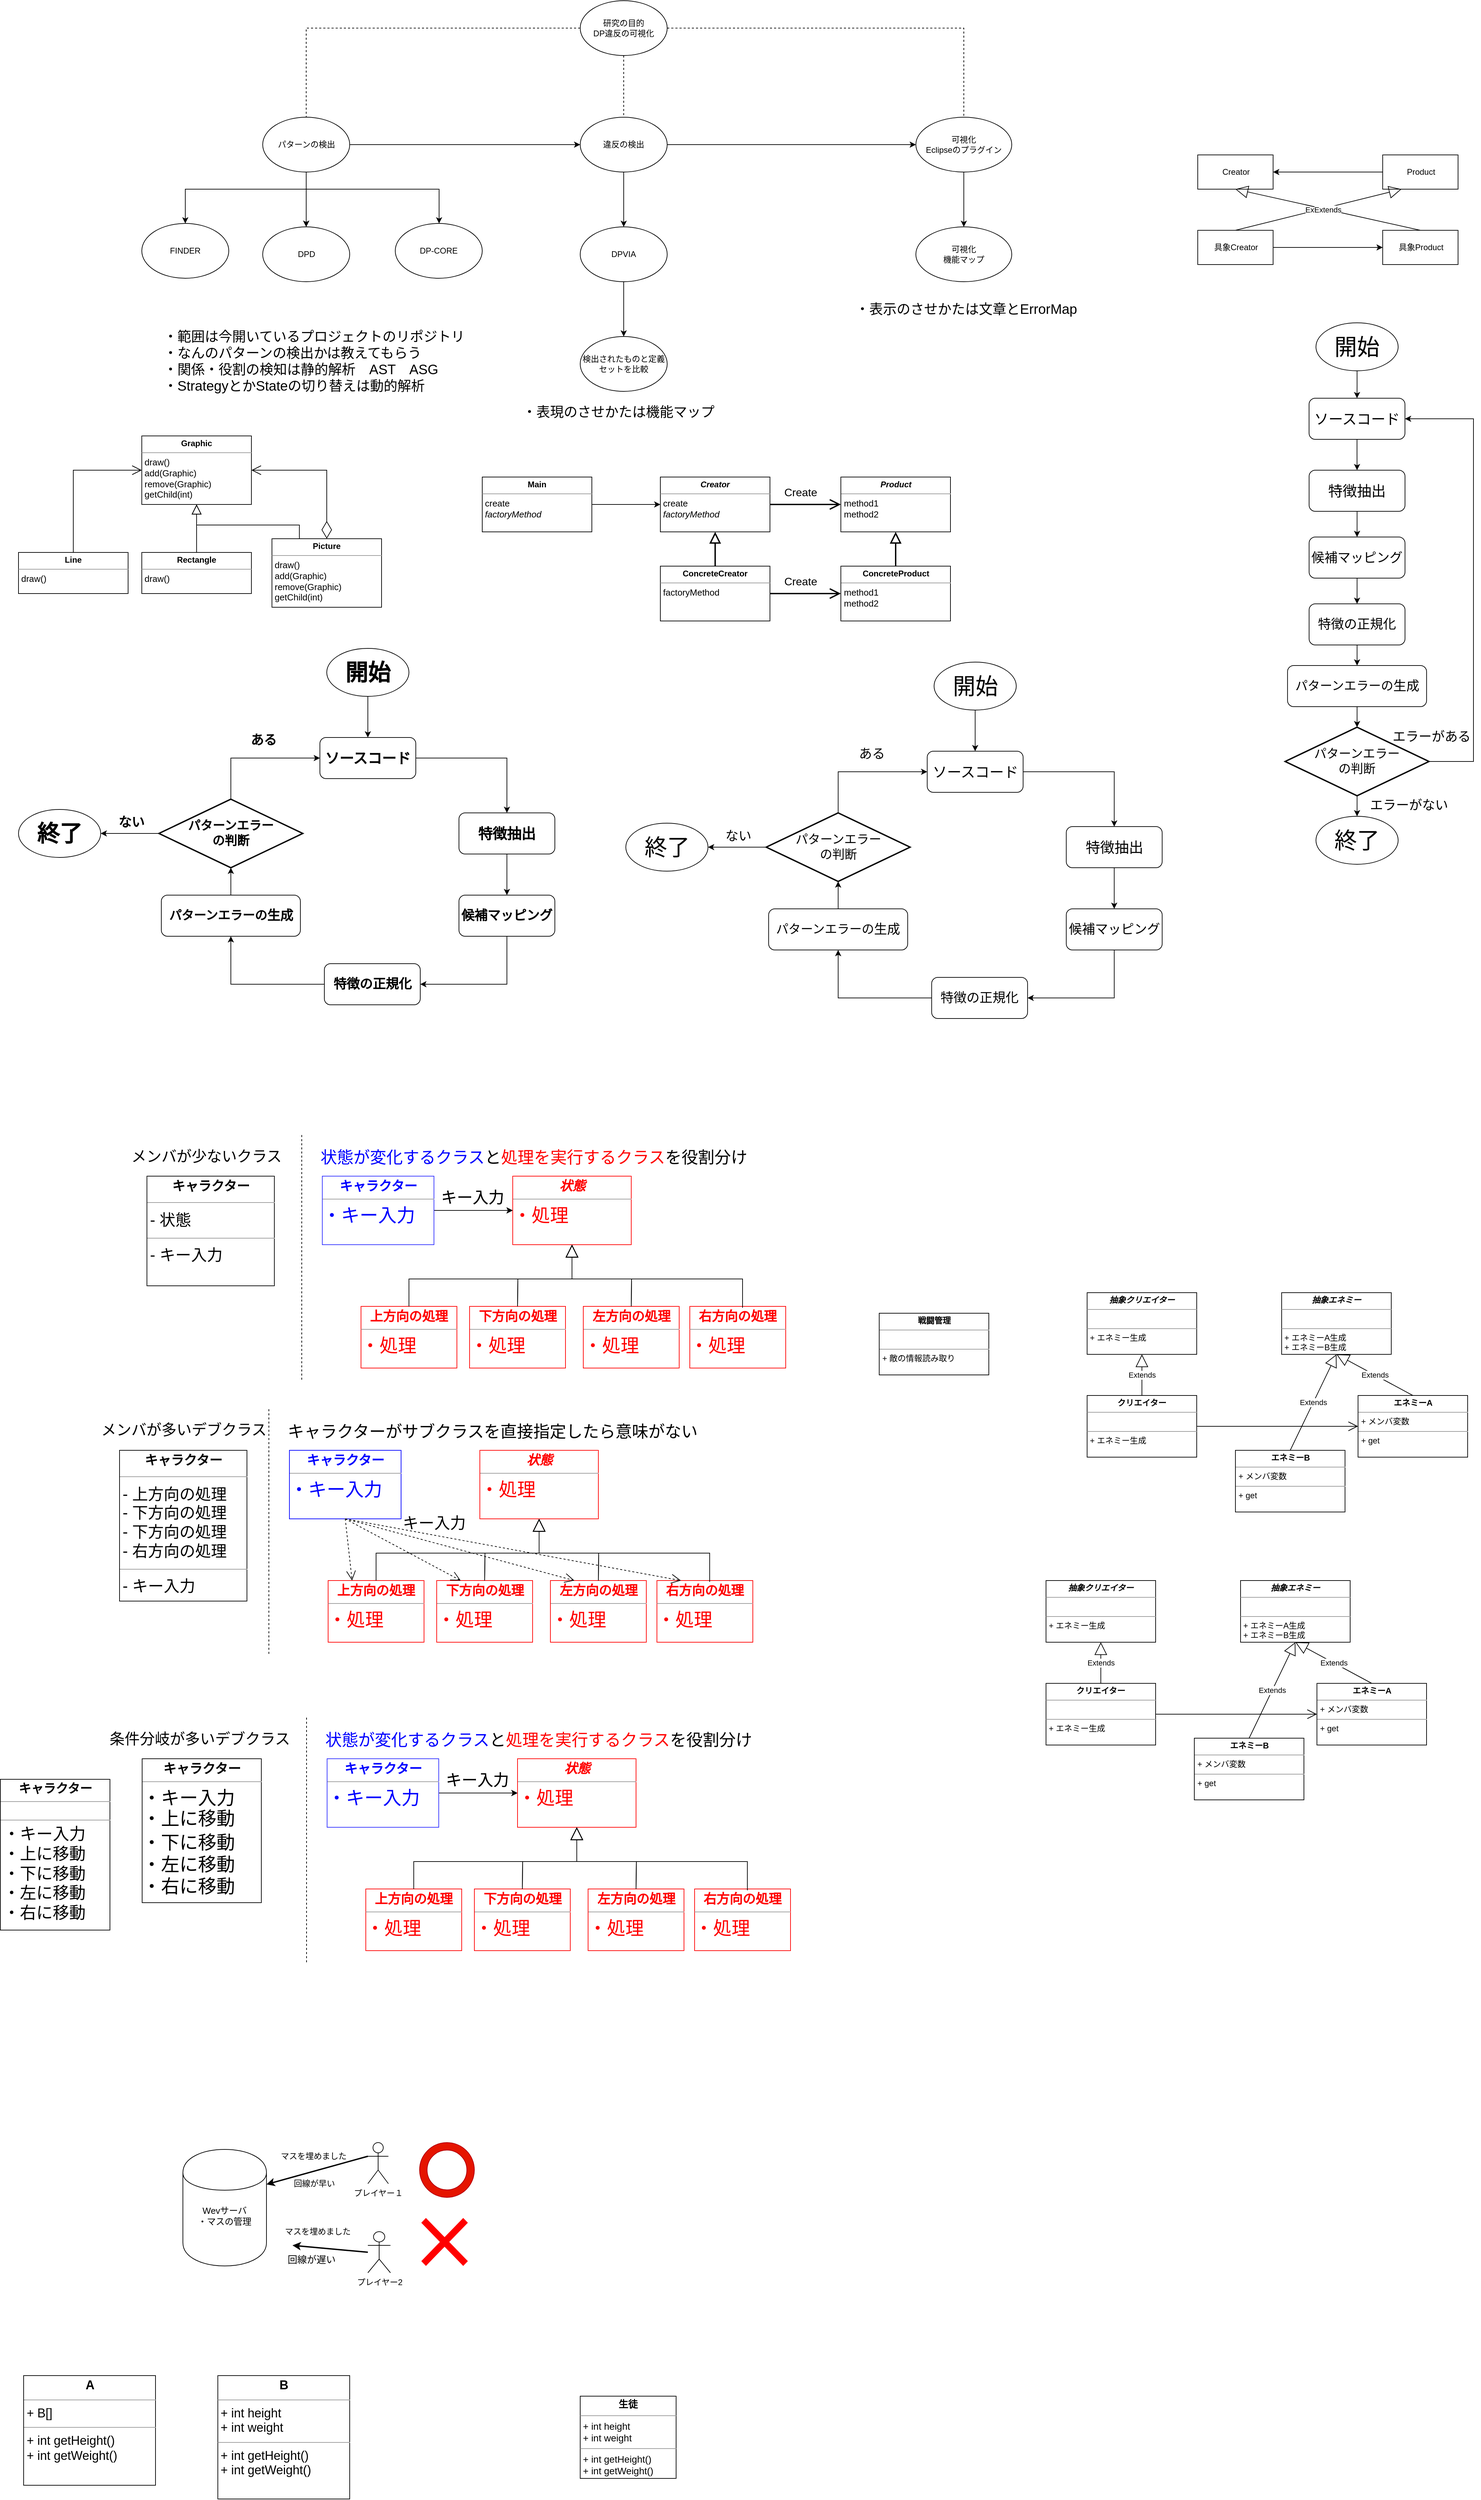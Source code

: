 <mxfile version="14.9.6" type="device" pages="7"><diagram id="bprPM5OHWyVVJGQRRzDA" name="ページ1"><mxGraphModel dx="1086" dy="806" grid="1" gridSize="10" guides="1" tooltips="1" connect="1" arrows="1" fold="1" page="1" pageScale="1" pageWidth="3300" pageHeight="4681" math="0" shadow="0"><root><mxCell id="0"/><mxCell id="1" parent="0"/><mxCell id="6ax3XATlgNs5C2G4NQmh-4" value="" style="edgeStyle=orthogonalEdgeStyle;rounded=0;orthogonalLoop=1;jettySize=auto;html=1;endArrow=none;endFill=0;dashed=1;" parent="1" source="6ax3XATlgNs5C2G4NQmh-1" target="6ax3XATlgNs5C2G4NQmh-3" edge="1"><mxGeometry relative="1" as="geometry"/></mxCell><mxCell id="6ax3XATlgNs5C2G4NQmh-6" value="" style="edgeStyle=orthogonalEdgeStyle;rounded=0;orthogonalLoop=1;jettySize=auto;html=1;endArrow=none;endFill=0;dashed=1;" parent="1" source="6ax3XATlgNs5C2G4NQmh-1" target="6ax3XATlgNs5C2G4NQmh-5" edge="1"><mxGeometry relative="1" as="geometry"/></mxCell><mxCell id="6ax3XATlgNs5C2G4NQmh-8" value="" style="edgeStyle=orthogonalEdgeStyle;rounded=0;orthogonalLoop=1;jettySize=auto;html=1;endArrow=none;endFill=0;dashed=1;" parent="1" source="6ax3XATlgNs5C2G4NQmh-1" target="6ax3XATlgNs5C2G4NQmh-7" edge="1"><mxGeometry relative="1" as="geometry"/></mxCell><mxCell id="6ax3XATlgNs5C2G4NQmh-1" value="研究の目的&lt;br&gt;DP違反の可視化" style="ellipse;whiteSpace=wrap;html=1;" parent="1" vertex="1"><mxGeometry x="870" y="55" width="127" height="80" as="geometry"/></mxCell><mxCell id="6ax3XATlgNs5C2G4NQmh-9" style="edgeStyle=orthogonalEdgeStyle;rounded=0;orthogonalLoop=1;jettySize=auto;html=1;entryX=0;entryY=0.5;entryDx=0;entryDy=0;" parent="1" source="6ax3XATlgNs5C2G4NQmh-7" target="6ax3XATlgNs5C2G4NQmh-5" edge="1"><mxGeometry relative="1" as="geometry"/></mxCell><mxCell id="6ax3XATlgNs5C2G4NQmh-16" value="" style="edgeStyle=orthogonalEdgeStyle;rounded=0;orthogonalLoop=1;jettySize=auto;html=1;endArrow=classic;endFill=1;" parent="1" source="6ax3XATlgNs5C2G4NQmh-7" target="6ax3XATlgNs5C2G4NQmh-15" edge="1"><mxGeometry relative="1" as="geometry"/></mxCell><mxCell id="6ax3XATlgNs5C2G4NQmh-19" value="" style="edgeStyle=orthogonalEdgeStyle;rounded=0;orthogonalLoop=1;jettySize=auto;html=1;endArrow=classic;endFill=1;" parent="1" source="6ax3XATlgNs5C2G4NQmh-7" target="6ax3XATlgNs5C2G4NQmh-15" edge="1"><mxGeometry relative="1" as="geometry"/></mxCell><mxCell id="6ax3XATlgNs5C2G4NQmh-21" value="" style="edgeStyle=orthogonalEdgeStyle;rounded=0;orthogonalLoop=1;jettySize=auto;html=1;endArrow=classic;endFill=1;entryX=0.5;entryY=0;entryDx=0;entryDy=0;" parent="1" source="6ax3XATlgNs5C2G4NQmh-7" target="6ax3XATlgNs5C2G4NQmh-20" edge="1"><mxGeometry relative="1" as="geometry"><Array as="points"><mxPoint x="470" y="330"/><mxPoint x="294" y="330"/></Array></mxGeometry></mxCell><mxCell id="6ax3XATlgNs5C2G4NQmh-23" value="" style="edgeStyle=orthogonalEdgeStyle;rounded=0;orthogonalLoop=1;jettySize=auto;html=1;endArrow=classic;endFill=1;" parent="1" source="6ax3XATlgNs5C2G4NQmh-7" target="6ax3XATlgNs5C2G4NQmh-22" edge="1"><mxGeometry relative="1" as="geometry"><Array as="points"><mxPoint x="470" y="330"/><mxPoint x="664" y="330"/></Array></mxGeometry></mxCell><mxCell id="6ax3XATlgNs5C2G4NQmh-7" value="パターンの検出" style="ellipse;whiteSpace=wrap;html=1;" parent="1" vertex="1"><mxGeometry x="406.5" y="225" width="127" height="80" as="geometry"/></mxCell><mxCell id="6ax3XATlgNs5C2G4NQmh-22" value="DP-CORE" style="ellipse;whiteSpace=wrap;html=1;" parent="1" vertex="1"><mxGeometry x="600" y="380" width="127" height="80" as="geometry"/></mxCell><mxCell id="6ax3XATlgNs5C2G4NQmh-20" value="FINDER" style="ellipse;whiteSpace=wrap;html=1;" parent="1" vertex="1"><mxGeometry x="230" y="380" width="127" height="80" as="geometry"/></mxCell><mxCell id="6ax3XATlgNs5C2G4NQmh-15" value="DPD" style="ellipse;whiteSpace=wrap;html=1;" parent="1" vertex="1"><mxGeometry x="406.5" y="385" width="127" height="80" as="geometry"/></mxCell><mxCell id="6ax3XATlgNs5C2G4NQmh-10" style="edgeStyle=orthogonalEdgeStyle;rounded=0;orthogonalLoop=1;jettySize=auto;html=1;" parent="1" source="6ax3XATlgNs5C2G4NQmh-5" target="6ax3XATlgNs5C2G4NQmh-3" edge="1"><mxGeometry relative="1" as="geometry"/></mxCell><mxCell id="6ax3XATlgNs5C2G4NQmh-25" value="" style="edgeStyle=orthogonalEdgeStyle;rounded=0;orthogonalLoop=1;jettySize=auto;html=1;endArrow=classic;endFill=1;" parent="1" source="6ax3XATlgNs5C2G4NQmh-5" target="6ax3XATlgNs5C2G4NQmh-24" edge="1"><mxGeometry relative="1" as="geometry"/></mxCell><mxCell id="6ax3XATlgNs5C2G4NQmh-5" value="違反の検出" style="ellipse;whiteSpace=wrap;html=1;" parent="1" vertex="1"><mxGeometry x="870" y="225" width="127" height="80" as="geometry"/></mxCell><mxCell id="6ax3XATlgNs5C2G4NQmh-27" value="" style="edgeStyle=orthogonalEdgeStyle;rounded=0;orthogonalLoop=1;jettySize=auto;html=1;endArrow=classic;endFill=1;" parent="1" source="6ax3XATlgNs5C2G4NQmh-24" target="6ax3XATlgNs5C2G4NQmh-26" edge="1"><mxGeometry relative="1" as="geometry"/></mxCell><mxCell id="6ax3XATlgNs5C2G4NQmh-24" value="DPVIA" style="ellipse;whiteSpace=wrap;html=1;" parent="1" vertex="1"><mxGeometry x="870" y="385" width="127" height="80" as="geometry"/></mxCell><mxCell id="6ax3XATlgNs5C2G4NQmh-26" value="検出されたものと定義セットを比較" style="ellipse;whiteSpace=wrap;html=1;" parent="1" vertex="1"><mxGeometry x="870" y="545" width="127" height="80" as="geometry"/></mxCell><mxCell id="6ax3XATlgNs5C2G4NQmh-14" value="" style="edgeStyle=orthogonalEdgeStyle;rounded=0;orthogonalLoop=1;jettySize=auto;html=1;endArrow=classic;endFill=1;" parent="1" source="6ax3XATlgNs5C2G4NQmh-3" target="6ax3XATlgNs5C2G4NQmh-13" edge="1"><mxGeometry relative="1" as="geometry"/></mxCell><mxCell id="6ax3XATlgNs5C2G4NQmh-3" value="可視化&lt;br&gt;Eclipseのプラグイン" style="ellipse;whiteSpace=wrap;html=1;" parent="1" vertex="1"><mxGeometry x="1360" y="225" width="140" height="80" as="geometry"/></mxCell><mxCell id="6ax3XATlgNs5C2G4NQmh-13" value="可視化&lt;br&gt;機能マップ" style="ellipse;whiteSpace=wrap;html=1;" parent="1" vertex="1"><mxGeometry x="1360" y="385" width="140" height="80" as="geometry"/></mxCell><mxCell id="9p8NsvXjTb4opYigO-jj-1" value="&lt;span style=&quot;font-size: 20px&quot;&gt;・範囲は今開いているプロジェクトのリポジトリ&lt;br&gt;・なんのパターンの検出かは教えてもらう&lt;br&gt;・関係・役割の検知は静的解析　AST　ASG&lt;br&gt;・StrategyとかStateの切り替えは動的解析&lt;br&gt;&lt;/span&gt;" style="text;html=1;resizable=0;points=[];autosize=1;align=left;verticalAlign=top;spacingTop=-4;" parent="1" vertex="1"><mxGeometry x="260" y="530" width="460" height="70" as="geometry"/></mxCell><mxCell id="9p8NsvXjTb4opYigO-jj-2" value="&lt;span style=&quot;font-size: 20px&quot;&gt;・表現のさせかたは機能マップ&lt;/span&gt;" style="text;html=1;resizable=0;points=[];autosize=1;align=left;verticalAlign=top;spacingTop=-4;" parent="1" vertex="1"><mxGeometry x="783.5" y="640" width="300" height="20" as="geometry"/></mxCell><mxCell id="9p8NsvXjTb4opYigO-jj-3" value="&lt;span style=&quot;font-size: 20px&quot;&gt;・表示のさせかたは文章とErrorMap&lt;/span&gt;" style="text;html=1;resizable=0;points=[];autosize=1;align=left;verticalAlign=top;spacingTop=-4;" parent="1" vertex="1"><mxGeometry x="1270" y="490" width="340" height="20" as="geometry"/></mxCell><mxCell id="AI_x01SESCZgheBtTwqT-1" value="&lt;p style=&quot;margin: 0px ; margin-top: 4px ; text-align: center&quot;&gt;&lt;b&gt;Graphic&lt;/b&gt;&lt;/p&gt;&lt;hr size=&quot;1&quot;&gt;&lt;p style=&quot;margin: 0px 0px 0px 4px ; font-size: 13px&quot;&gt;&lt;font style=&quot;font-size: 13px&quot;&gt;draw()&lt;/font&gt;&lt;/p&gt;&lt;p style=&quot;margin: 0px 0px 0px 4px ; font-size: 13px&quot;&gt;&lt;font style=&quot;font-size: 13px&quot;&gt;add(Graphic)&lt;/font&gt;&lt;/p&gt;&lt;p style=&quot;margin: 0px 0px 0px 4px ; font-size: 13px&quot;&gt;&lt;font style=&quot;font-size: 13px&quot;&gt;remove(Graphic)&lt;/font&gt;&lt;/p&gt;&lt;p style=&quot;margin: 0px 0px 0px 4px ; font-size: 13px&quot;&gt;&lt;font style=&quot;font-size: 13px&quot;&gt;getChild(int)&lt;/font&gt;&lt;/p&gt;" style="verticalAlign=top;align=left;overflow=fill;fontSize=12;fontFamily=Helvetica;html=1;" parent="1" vertex="1"><mxGeometry x="230" y="690" width="160" height="100" as="geometry"/></mxCell><mxCell id="AI_x01SESCZgheBtTwqT-2" value="&lt;p style=&quot;margin: 0px ; margin-top: 4px ; text-align: center&quot;&gt;&lt;b&gt;Rectangle&lt;/b&gt;&lt;/p&gt;&lt;hr size=&quot;1&quot;&gt;&lt;p style=&quot;margin: 0px 0px 0px 4px ; font-size: 13px&quot;&gt;&lt;font style=&quot;font-size: 13px&quot;&gt;draw()&lt;/font&gt;&lt;/p&gt;&lt;p style=&quot;margin: 0px 0px 0px 4px ; font-size: 13px&quot;&gt;&lt;br&gt;&lt;/p&gt;" style="verticalAlign=top;align=left;overflow=fill;fontSize=12;fontFamily=Helvetica;html=1;" parent="1" vertex="1"><mxGeometry x="230" y="860" width="160" height="60" as="geometry"/></mxCell><mxCell id="AI_x01SESCZgheBtTwqT-3" value="&lt;p style=&quot;margin: 0px ; margin-top: 4px ; text-align: center&quot;&gt;&lt;b&gt;Picture&lt;/b&gt;&lt;/p&gt;&lt;hr size=&quot;1&quot;&gt;&lt;p style=&quot;margin: 0px 0px 0px 4px ; font-size: 13px&quot;&gt;&lt;font style=&quot;font-size: 13px&quot;&gt;draw()&lt;/font&gt;&lt;/p&gt;&lt;p style=&quot;margin: 0px 0px 0px 4px ; font-size: 13px&quot;&gt;&lt;font style=&quot;font-size: 13px&quot;&gt;add(Graphic)&lt;/font&gt;&lt;/p&gt;&lt;p style=&quot;margin: 0px 0px 0px 4px ; font-size: 13px&quot;&gt;&lt;font style=&quot;font-size: 13px&quot;&gt;remove(Graphic)&lt;/font&gt;&lt;/p&gt;&lt;p style=&quot;margin: 0px 0px 0px 4px ; font-size: 13px&quot;&gt;&lt;font style=&quot;font-size: 13px&quot;&gt;getChild(int)&lt;/font&gt;&lt;/p&gt;" style="verticalAlign=top;align=left;overflow=fill;fontSize=12;fontFamily=Helvetica;html=1;" parent="1" vertex="1"><mxGeometry x="420" y="840" width="160" height="100" as="geometry"/></mxCell><mxCell id="AI_x01SESCZgheBtTwqT-4" value="&lt;p style=&quot;margin: 0px ; margin-top: 4px ; text-align: center&quot;&gt;&lt;b&gt;Line&lt;/b&gt;&lt;/p&gt;&lt;hr size=&quot;1&quot;&gt;&lt;p style=&quot;margin: 0px 0px 0px 4px ; font-size: 13px&quot;&gt;draw()&lt;/p&gt;" style="verticalAlign=top;align=left;overflow=fill;fontSize=12;fontFamily=Helvetica;html=1;" parent="1" vertex="1"><mxGeometry x="50" y="860" width="160" height="60" as="geometry"/></mxCell><mxCell id="AI_x01SESCZgheBtTwqT-5" value="" style="endArrow=diamondThin;endFill=0;endSize=23;html=1;entryX=0.5;entryY=0;entryDx=0;entryDy=0;exitX=1;exitY=0.5;exitDx=0;exitDy=0;rounded=0;startArrow=open;startFill=0;startSize=12;" parent="1" source="AI_x01SESCZgheBtTwqT-1" target="AI_x01SESCZgheBtTwqT-3" edge="1"><mxGeometry width="160" relative="1" as="geometry"><mxPoint x="430" y="770" as="sourcePoint"/><mxPoint x="590" y="770" as="targetPoint"/><Array as="points"><mxPoint x="500" y="740"/></Array></mxGeometry></mxCell><mxCell id="AI_x01SESCZgheBtTwqT-6" value="" style="endArrow=open;endFill=1;endSize=12;html=1;entryX=0;entryY=0.5;entryDx=0;entryDy=0;exitX=0.5;exitY=0;exitDx=0;exitDy=0;rounded=0;" parent="1" source="AI_x01SESCZgheBtTwqT-4" target="AI_x01SESCZgheBtTwqT-1" edge="1"><mxGeometry width="160" relative="1" as="geometry"><mxPoint x="40" y="750" as="sourcePoint"/><mxPoint x="200" y="750" as="targetPoint"/><Array as="points"><mxPoint x="130" y="740"/></Array></mxGeometry></mxCell><mxCell id="AI_x01SESCZgheBtTwqT-7" value="" style="endArrow=block;endFill=0;endSize=12;html=1;entryX=0.5;entryY=1;entryDx=0;entryDy=0;exitX=0.5;exitY=0;exitDx=0;exitDy=0;rounded=0;" parent="1" source="AI_x01SESCZgheBtTwqT-2" target="AI_x01SESCZgheBtTwqT-1" edge="1"><mxGeometry width="160" relative="1" as="geometry"><mxPoint x="170" y="940" as="sourcePoint"/><mxPoint x="290" y="820" as="targetPoint"/><Array as="points"/></mxGeometry></mxCell><mxCell id="AI_x01SESCZgheBtTwqT-8" value="" style="endArrow=block;endFill=0;endSize=12;html=1;entryX=0.5;entryY=1;entryDx=0;entryDy=0;exitX=0.25;exitY=0;exitDx=0;exitDy=0;rounded=0;" parent="1" source="AI_x01SESCZgheBtTwqT-3" target="AI_x01SESCZgheBtTwqT-1" edge="1"><mxGeometry width="160" relative="1" as="geometry"><mxPoint x="320" y="870" as="sourcePoint"/><mxPoint x="320" y="800" as="targetPoint"/><Array as="points"><mxPoint x="460" y="820"/><mxPoint x="310" y="820"/></Array></mxGeometry></mxCell><mxCell id="sluAYxk_n1GWfZ-yTaql-9" style="edgeStyle=orthogonalEdgeStyle;rounded=0;orthogonalLoop=1;jettySize=auto;html=1;entryX=0;entryY=0.5;entryDx=0;entryDy=0;" parent="1" source="sluAYxk_n1GWfZ-yTaql-1" target="sluAYxk_n1GWfZ-yTaql-3" edge="1"><mxGeometry relative="1" as="geometry"/></mxCell><mxCell id="sluAYxk_n1GWfZ-yTaql-1" value="具象Creator" style="html=1;" parent="1" vertex="1"><mxGeometry x="1771.5" y="390" width="110" height="50" as="geometry"/></mxCell><mxCell id="sluAYxk_n1GWfZ-yTaql-2" value="Creator" style="html=1;" parent="1" vertex="1"><mxGeometry x="1771.5" y="280" width="110" height="50" as="geometry"/></mxCell><mxCell id="sluAYxk_n1GWfZ-yTaql-3" value="具象Product" style="html=1;" parent="1" vertex="1"><mxGeometry x="2041.5" y="390" width="110" height="50" as="geometry"/></mxCell><mxCell id="sluAYxk_n1GWfZ-yTaql-8" style="edgeStyle=orthogonalEdgeStyle;rounded=0;orthogonalLoop=1;jettySize=auto;html=1;entryX=1;entryY=0.5;entryDx=0;entryDy=0;" parent="1" source="sluAYxk_n1GWfZ-yTaql-4" target="sluAYxk_n1GWfZ-yTaql-2" edge="1"><mxGeometry relative="1" as="geometry"/></mxCell><mxCell id="sluAYxk_n1GWfZ-yTaql-4" value="Product" style="html=1;" parent="1" vertex="1"><mxGeometry x="2041.5" y="280" width="110" height="50" as="geometry"/></mxCell><mxCell id="sluAYxk_n1GWfZ-yTaql-6" value="Extends" style="endArrow=block;endSize=16;endFill=0;html=1;entryX=0.25;entryY=1;entryDx=0;entryDy=0;exitX=0.5;exitY=0;exitDx=0;exitDy=0;" parent="1" source="sluAYxk_n1GWfZ-yTaql-1" target="sluAYxk_n1GWfZ-yTaql-4" edge="1"><mxGeometry width="160" relative="1" as="geometry"><mxPoint x="1880" y="350" as="sourcePoint"/><mxPoint x="2040" y="350" as="targetPoint"/></mxGeometry></mxCell><mxCell id="sluAYxk_n1GWfZ-yTaql-7" value="Extends" style="endArrow=block;endSize=16;endFill=0;html=1;entryX=0.5;entryY=1;entryDx=0;entryDy=0;exitX=0.5;exitY=0;exitDx=0;exitDy=0;" parent="1" source="sluAYxk_n1GWfZ-yTaql-3" target="sluAYxk_n1GWfZ-yTaql-2" edge="1"><mxGeometry width="160" relative="1" as="geometry"><mxPoint x="1836.5" y="400" as="sourcePoint"/><mxPoint x="2077.5" y="340" as="targetPoint"/><mxPoint as="offset"/></mxGeometry></mxCell><mxCell id="McBUa_bADRAT_N6Xu1GI-7" style="edgeStyle=orthogonalEdgeStyle;rounded=0;orthogonalLoop=1;jettySize=auto;html=1;entryX=0;entryY=0.5;entryDx=0;entryDy=0;startSize=11;endArrow=open;endFill=0;endSize=12;strokeWidth=2;" parent="1" source="McBUa_bADRAT_N6Xu1GI-1" target="McBUa_bADRAT_N6Xu1GI-2" edge="1"><mxGeometry relative="1" as="geometry"/></mxCell><mxCell id="McBUa_bADRAT_N6Xu1GI-1" value="&lt;p style=&quot;margin: 0px ; margin-top: 4px ; text-align: center&quot;&gt;&lt;b&gt;&lt;i&gt;Creator&lt;/i&gt;&lt;/b&gt;&lt;/p&gt;&lt;hr size=&quot;1&quot;&gt;&lt;p style=&quot;margin: 0px 0px 0px 4px ; font-size: 13px&quot;&gt;create&lt;/p&gt;&lt;p style=&quot;margin: 0px 0px 0px 4px ; font-size: 13px&quot;&gt;&lt;i&gt;factoryMethod&lt;/i&gt;&lt;/p&gt;" style="verticalAlign=top;align=left;overflow=fill;fontSize=12;fontFamily=Helvetica;html=1;" parent="1" vertex="1"><mxGeometry x="987" y="750" width="160" height="80" as="geometry"/></mxCell><mxCell id="McBUa_bADRAT_N6Xu1GI-2" value="&lt;p style=&quot;margin: 0px ; margin-top: 4px ; text-align: center&quot;&gt;&lt;b&gt;&lt;i&gt;Product&lt;/i&gt;&lt;/b&gt;&lt;/p&gt;&lt;hr size=&quot;1&quot;&gt;&lt;p style=&quot;margin: 0px 0px 0px 4px ; font-size: 13px&quot;&gt;method1&lt;/p&gt;&lt;p style=&quot;margin: 0px 0px 0px 4px ; font-size: 13px&quot;&gt;method2&lt;/p&gt;" style="verticalAlign=top;align=left;overflow=fill;fontSize=12;fontFamily=Helvetica;html=1;" parent="1" vertex="1"><mxGeometry x="1250.5" y="750" width="160" height="80" as="geometry"/></mxCell><mxCell id="McBUa_bADRAT_N6Xu1GI-4" style="edgeStyle=orthogonalEdgeStyle;rounded=0;orthogonalLoop=1;jettySize=auto;html=1;entryX=0.5;entryY=1;entryDx=0;entryDy=0;endArrow=block;endFill=0;strokeWidth=2;startSize=11;endSize=12;" parent="1" source="McBUa_bADRAT_N6Xu1GI-3" target="McBUa_bADRAT_N6Xu1GI-1" edge="1"><mxGeometry relative="1" as="geometry"/></mxCell><mxCell id="McBUa_bADRAT_N6Xu1GI-8" style="edgeStyle=orthogonalEdgeStyle;rounded=0;orthogonalLoop=1;jettySize=auto;html=1;entryX=0;entryY=0.5;entryDx=0;entryDy=0;startSize=11;endArrow=open;endFill=0;endSize=12;strokeWidth=2;" parent="1" source="McBUa_bADRAT_N6Xu1GI-3" target="McBUa_bADRAT_N6Xu1GI-5" edge="1"><mxGeometry relative="1" as="geometry"/></mxCell><mxCell id="McBUa_bADRAT_N6Xu1GI-3" value="&lt;p style=&quot;margin: 0px ; margin-top: 4px ; text-align: center&quot;&gt;&lt;b&gt;ConcreteCreator&lt;/b&gt;&lt;/p&gt;&lt;hr size=&quot;1&quot;&gt;&lt;p style=&quot;margin: 0px 0px 0px 4px ; font-size: 13px&quot;&gt;&lt;span&gt;factoryMethod&lt;/span&gt;&lt;br&gt;&lt;/p&gt;" style="verticalAlign=top;align=left;overflow=fill;fontSize=12;fontFamily=Helvetica;html=1;" parent="1" vertex="1"><mxGeometry x="987" y="880" width="160" height="80" as="geometry"/></mxCell><mxCell id="McBUa_bADRAT_N6Xu1GI-6" style="edgeStyle=orthogonalEdgeStyle;rounded=0;orthogonalLoop=1;jettySize=auto;html=1;entryX=0.5;entryY=1;entryDx=0;entryDy=0;startSize=11;endArrow=block;endFill=0;endSize=12;strokeWidth=2;" parent="1" source="McBUa_bADRAT_N6Xu1GI-5" target="McBUa_bADRAT_N6Xu1GI-2" edge="1"><mxGeometry relative="1" as="geometry"/></mxCell><mxCell id="McBUa_bADRAT_N6Xu1GI-5" value="&lt;p style=&quot;margin: 0px ; margin-top: 4px ; text-align: center&quot;&gt;&lt;b&gt;ConcreteProduct&lt;/b&gt;&lt;/p&gt;&lt;hr size=&quot;1&quot;&gt;&lt;p style=&quot;margin: 0px 0px 0px 4px ; font-size: 13px&quot;&gt;&lt;span&gt;method1&lt;/span&gt;&lt;br&gt;&lt;/p&gt;&lt;p style=&quot;margin: 0px 0px 0px 4px ; font-size: 13px&quot;&gt;method2&lt;/p&gt;" style="verticalAlign=top;align=left;overflow=fill;fontSize=12;fontFamily=Helvetica;html=1;" parent="1" vertex="1"><mxGeometry x="1250.5" y="880" width="160" height="80" as="geometry"/></mxCell><mxCell id="McBUa_bADRAT_N6Xu1GI-9" value="&lt;font style=&quot;font-size: 16px&quot;&gt;Create&lt;/font&gt;" style="text;html=1;resizable=0;points=[];autosize=1;align=left;verticalAlign=top;spacingTop=-4;" parent="1" vertex="1"><mxGeometry x="1165.5" y="760" width="60" height="20" as="geometry"/></mxCell><mxCell id="McBUa_bADRAT_N6Xu1GI-10" value="&lt;font style=&quot;font-size: 16px&quot;&gt;Create&lt;/font&gt;" style="text;html=1;resizable=0;points=[];autosize=1;align=left;verticalAlign=top;spacingTop=-4;" parent="1" vertex="1"><mxGeometry x="1165.5" y="890" width="60" height="20" as="geometry"/></mxCell><mxCell id="ZqhfZdD10Bxb69L7sSN4-9" style="edgeStyle=orthogonalEdgeStyle;rounded=0;orthogonalLoop=1;jettySize=auto;html=1;entryX=0.5;entryY=0;entryDx=0;entryDy=0;" parent="1" source="ZqhfZdD10Bxb69L7sSN4-1" target="ZqhfZdD10Bxb69L7sSN4-2" edge="1"><mxGeometry relative="1" as="geometry"/></mxCell><mxCell id="ZqhfZdD10Bxb69L7sSN4-1" value="&lt;font style=&quot;font-size: 33px&quot;&gt;&lt;b&gt;開始&lt;/b&gt;&lt;/font&gt;" style="ellipse;whiteSpace=wrap;html=1;" parent="1" vertex="1"><mxGeometry x="500" y="1000" width="120" height="70" as="geometry"/></mxCell><mxCell id="ZqhfZdD10Bxb69L7sSN4-10" style="edgeStyle=orthogonalEdgeStyle;rounded=0;orthogonalLoop=1;jettySize=auto;html=1;entryX=0.5;entryY=0;entryDx=0;entryDy=0;" parent="1" source="ZqhfZdD10Bxb69L7sSN4-2" target="ZqhfZdD10Bxb69L7sSN4-3" edge="1"><mxGeometry relative="1" as="geometry"/></mxCell><mxCell id="ZqhfZdD10Bxb69L7sSN4-2" value="&lt;font style=&quot;font-size: 21px&quot;&gt;&lt;b&gt;ソースコード&lt;/b&gt;&lt;/font&gt;" style="rounded=1;whiteSpace=wrap;html=1;" parent="1" vertex="1"><mxGeometry x="490" y="1130" width="140" height="60" as="geometry"/></mxCell><mxCell id="ZqhfZdD10Bxb69L7sSN4-11" style="edgeStyle=orthogonalEdgeStyle;rounded=0;orthogonalLoop=1;jettySize=auto;html=1;entryX=0.5;entryY=0;entryDx=0;entryDy=0;" parent="1" source="ZqhfZdD10Bxb69L7sSN4-3" target="ZqhfZdD10Bxb69L7sSN4-4" edge="1"><mxGeometry relative="1" as="geometry"/></mxCell><mxCell id="ZqhfZdD10Bxb69L7sSN4-3" value="&lt;span style=&quot;font-size: 21px&quot;&gt;&lt;b&gt;特徴抽出&lt;/b&gt;&lt;/span&gt;" style="rounded=1;whiteSpace=wrap;html=1;" parent="1" vertex="1"><mxGeometry x="693" y="1240" width="140" height="60" as="geometry"/></mxCell><mxCell id="ZqhfZdD10Bxb69L7sSN4-12" style="edgeStyle=orthogonalEdgeStyle;rounded=0;orthogonalLoop=1;jettySize=auto;html=1;entryX=1;entryY=0.5;entryDx=0;entryDy=0;" parent="1" source="ZqhfZdD10Bxb69L7sSN4-4" target="ZqhfZdD10Bxb69L7sSN4-5" edge="1"><mxGeometry relative="1" as="geometry"><Array as="points"><mxPoint x="763" y="1490"/></Array></mxGeometry></mxCell><mxCell id="ZqhfZdD10Bxb69L7sSN4-4" value="&lt;span style=&quot;font-size: 19px&quot;&gt;&lt;b&gt;候補マッピング&lt;/b&gt;&lt;/span&gt;" style="rounded=1;whiteSpace=wrap;html=1;" parent="1" vertex="1"><mxGeometry x="693" y="1360" width="140" height="60" as="geometry"/></mxCell><mxCell id="ZqhfZdD10Bxb69L7sSN4-13" style="edgeStyle=orthogonalEdgeStyle;rounded=0;orthogonalLoop=1;jettySize=auto;html=1;entryX=0.5;entryY=1;entryDx=0;entryDy=0;" parent="1" source="ZqhfZdD10Bxb69L7sSN4-5" target="ZqhfZdD10Bxb69L7sSN4-6" edge="1"><mxGeometry relative="1" as="geometry"/></mxCell><mxCell id="ZqhfZdD10Bxb69L7sSN4-5" value="&lt;span style=&quot;font-size: 19px&quot;&gt;&lt;b&gt;特徴の正規化&lt;/b&gt;&lt;/span&gt;" style="rounded=1;whiteSpace=wrap;html=1;" parent="1" vertex="1"><mxGeometry x="496.5" y="1460" width="140" height="60" as="geometry"/></mxCell><mxCell id="ZqhfZdD10Bxb69L7sSN4-14" style="edgeStyle=orthogonalEdgeStyle;rounded=0;orthogonalLoop=1;jettySize=auto;html=1;entryX=0.5;entryY=1;entryDx=0;entryDy=0;entryPerimeter=0;" parent="1" source="ZqhfZdD10Bxb69L7sSN4-6" target="ZqhfZdD10Bxb69L7sSN4-7" edge="1"><mxGeometry relative="1" as="geometry"/></mxCell><mxCell id="ZqhfZdD10Bxb69L7sSN4-6" value="&lt;b&gt;&lt;font style=&quot;font-size: 18px&quot;&gt;パターンエラーの&lt;/font&gt;&lt;span style=&quot;font-size: 19px&quot;&gt;生成&lt;/span&gt;&lt;/b&gt;" style="rounded=1;whiteSpace=wrap;html=1;" parent="1" vertex="1"><mxGeometry x="258.5" y="1360" width="203" height="60" as="geometry"/></mxCell><mxCell id="ZqhfZdD10Bxb69L7sSN4-15" style="edgeStyle=orthogonalEdgeStyle;rounded=0;orthogonalLoop=1;jettySize=auto;html=1;entryX=0;entryY=0.5;entryDx=0;entryDy=0;exitX=0.5;exitY=0;exitDx=0;exitDy=0;exitPerimeter=0;" parent="1" source="ZqhfZdD10Bxb69L7sSN4-7" target="ZqhfZdD10Bxb69L7sSN4-2" edge="1"><mxGeometry relative="1" as="geometry"><Array as="points"><mxPoint x="360" y="1160"/></Array></mxGeometry></mxCell><mxCell id="ZqhfZdD10Bxb69L7sSN4-16" style="edgeStyle=orthogonalEdgeStyle;rounded=0;orthogonalLoop=1;jettySize=auto;html=1;entryX=1;entryY=0.5;entryDx=0;entryDy=0;" parent="1" source="ZqhfZdD10Bxb69L7sSN4-7" target="ZqhfZdD10Bxb69L7sSN4-8" edge="1"><mxGeometry relative="1" as="geometry"/></mxCell><mxCell id="ZqhfZdD10Bxb69L7sSN4-7" value="&lt;font style=&quot;font-size: 18px&quot;&gt;&lt;b&gt;パターンエラー&lt;br&gt;の判断&lt;/b&gt;&lt;/font&gt;" style="strokeWidth=2;html=1;shape=mxgraph.flowchart.decision;whiteSpace=wrap;" parent="1" vertex="1"><mxGeometry x="255" y="1220" width="210" height="100" as="geometry"/></mxCell><mxCell id="ZqhfZdD10Bxb69L7sSN4-8" value="&lt;span style=&quot;font-size: 33px&quot;&gt;&lt;b&gt;終了&lt;/b&gt;&lt;/span&gt;" style="ellipse;whiteSpace=wrap;html=1;" parent="1" vertex="1"><mxGeometry x="50" y="1235" width="120" height="70" as="geometry"/></mxCell><mxCell id="ZqhfZdD10Bxb69L7sSN4-18" value="&lt;font style=&quot;font-size: 19px&quot;&gt;&lt;b&gt;ある&lt;/b&gt;&lt;/font&gt;" style="text;html=1;resizable=0;points=[];autosize=1;align=left;verticalAlign=top;spacingTop=-4;" parent="1" vertex="1"><mxGeometry x="386.5" y="1120" width="50" height="20" as="geometry"/></mxCell><mxCell id="ZqhfZdD10Bxb69L7sSN4-19" value="&lt;font style=&quot;font-size: 19px&quot;&gt;&lt;b&gt;ない&lt;/b&gt;&lt;/font&gt;" style="text;html=1;resizable=0;points=[];autosize=1;align=left;verticalAlign=top;spacingTop=-4;" parent="1" vertex="1"><mxGeometry x="193.5" y="1240" width="50" height="20" as="geometry"/></mxCell><mxCell id="ZqhfZdD10Bxb69L7sSN4-20" style="edgeStyle=orthogonalEdgeStyle;rounded=0;orthogonalLoop=1;jettySize=auto;html=1;entryX=0.5;entryY=0;entryDx=0;entryDy=0;" parent="1" source="ZqhfZdD10Bxb69L7sSN4-21" target="ZqhfZdD10Bxb69L7sSN4-23" edge="1"><mxGeometry relative="1" as="geometry"/></mxCell><mxCell id="ZqhfZdD10Bxb69L7sSN4-21" value="&lt;font style=&quot;font-size: 33px&quot;&gt;開始&lt;/font&gt;" style="ellipse;whiteSpace=wrap;html=1;" parent="1" vertex="1"><mxGeometry x="1386.571" y="1020" width="120" height="70" as="geometry"/></mxCell><mxCell id="ZqhfZdD10Bxb69L7sSN4-22" style="edgeStyle=orthogonalEdgeStyle;rounded=0;orthogonalLoop=1;jettySize=auto;html=1;entryX=0.5;entryY=0;entryDx=0;entryDy=0;" parent="1" source="ZqhfZdD10Bxb69L7sSN4-23" target="ZqhfZdD10Bxb69L7sSN4-25" edge="1"><mxGeometry relative="1" as="geometry"/></mxCell><mxCell id="ZqhfZdD10Bxb69L7sSN4-23" value="&lt;font style=&quot;font-size: 21px&quot;&gt;ソースコード&lt;/font&gt;" style="rounded=1;whiteSpace=wrap;html=1;" parent="1" vertex="1"><mxGeometry x="1376.571" y="1150" width="140" height="60" as="geometry"/></mxCell><mxCell id="ZqhfZdD10Bxb69L7sSN4-24" style="edgeStyle=orthogonalEdgeStyle;rounded=0;orthogonalLoop=1;jettySize=auto;html=1;entryX=0.5;entryY=0;entryDx=0;entryDy=0;" parent="1" source="ZqhfZdD10Bxb69L7sSN4-25" target="ZqhfZdD10Bxb69L7sSN4-27" edge="1"><mxGeometry relative="1" as="geometry"/></mxCell><mxCell id="ZqhfZdD10Bxb69L7sSN4-25" value="&lt;span style=&quot;font-size: 21px&quot;&gt;特徴抽出&lt;/span&gt;" style="rounded=1;whiteSpace=wrap;html=1;" parent="1" vertex="1"><mxGeometry x="1579.571" y="1260" width="140" height="60" as="geometry"/></mxCell><mxCell id="ZqhfZdD10Bxb69L7sSN4-26" style="edgeStyle=orthogonalEdgeStyle;rounded=0;orthogonalLoop=1;jettySize=auto;html=1;entryX=1;entryY=0.5;entryDx=0;entryDy=0;" parent="1" source="ZqhfZdD10Bxb69L7sSN4-27" target="ZqhfZdD10Bxb69L7sSN4-29" edge="1"><mxGeometry relative="1" as="geometry"><Array as="points"><mxPoint x="1649.571" y="1510"/></Array></mxGeometry></mxCell><mxCell id="ZqhfZdD10Bxb69L7sSN4-27" value="&lt;span style=&quot;font-size: 19px&quot;&gt;候補マッピング&lt;/span&gt;" style="rounded=1;whiteSpace=wrap;html=1;" parent="1" vertex="1"><mxGeometry x="1579.571" y="1380" width="140" height="60" as="geometry"/></mxCell><mxCell id="ZqhfZdD10Bxb69L7sSN4-28" style="edgeStyle=orthogonalEdgeStyle;rounded=0;orthogonalLoop=1;jettySize=auto;html=1;entryX=0.5;entryY=1;entryDx=0;entryDy=0;" parent="1" source="ZqhfZdD10Bxb69L7sSN4-29" target="ZqhfZdD10Bxb69L7sSN4-31" edge="1"><mxGeometry relative="1" as="geometry"/></mxCell><mxCell id="ZqhfZdD10Bxb69L7sSN4-29" value="&lt;span style=&quot;font-size: 19px&quot;&gt;特徴の正規化&lt;/span&gt;" style="rounded=1;whiteSpace=wrap;html=1;" parent="1" vertex="1"><mxGeometry x="1383.071" y="1480" width="140" height="60" as="geometry"/></mxCell><mxCell id="ZqhfZdD10Bxb69L7sSN4-30" style="edgeStyle=orthogonalEdgeStyle;rounded=0;orthogonalLoop=1;jettySize=auto;html=1;entryX=0.5;entryY=1;entryDx=0;entryDy=0;entryPerimeter=0;" parent="1" source="ZqhfZdD10Bxb69L7sSN4-31" target="ZqhfZdD10Bxb69L7sSN4-34" edge="1"><mxGeometry relative="1" as="geometry"/></mxCell><mxCell id="ZqhfZdD10Bxb69L7sSN4-31" value="&lt;font style=&quot;font-size: 18px&quot;&gt;パターンエラーの&lt;/font&gt;&lt;span style=&quot;font-size: 19px&quot;&gt;生成&lt;/span&gt;" style="rounded=1;whiteSpace=wrap;html=1;" parent="1" vertex="1"><mxGeometry x="1145.071" y="1380" width="203" height="60" as="geometry"/></mxCell><mxCell id="ZqhfZdD10Bxb69L7sSN4-32" style="edgeStyle=orthogonalEdgeStyle;rounded=0;orthogonalLoop=1;jettySize=auto;html=1;entryX=0;entryY=0.5;entryDx=0;entryDy=0;exitX=0.5;exitY=0;exitDx=0;exitDy=0;exitPerimeter=0;" parent="1" source="ZqhfZdD10Bxb69L7sSN4-34" target="ZqhfZdD10Bxb69L7sSN4-23" edge="1"><mxGeometry relative="1" as="geometry"><Array as="points"><mxPoint x="1246.571" y="1180"/></Array></mxGeometry></mxCell><mxCell id="ZqhfZdD10Bxb69L7sSN4-33" style="edgeStyle=orthogonalEdgeStyle;rounded=0;orthogonalLoop=1;jettySize=auto;html=1;entryX=1;entryY=0.5;entryDx=0;entryDy=0;" parent="1" source="ZqhfZdD10Bxb69L7sSN4-34" target="ZqhfZdD10Bxb69L7sSN4-35" edge="1"><mxGeometry relative="1" as="geometry"/></mxCell><mxCell id="ZqhfZdD10Bxb69L7sSN4-34" value="&lt;font style=&quot;font-size: 18px&quot;&gt;パターンエラー&lt;br&gt;の判断&lt;/font&gt;" style="strokeWidth=2;html=1;shape=mxgraph.flowchart.decision;whiteSpace=wrap;" parent="1" vertex="1"><mxGeometry x="1141.571" y="1240" width="210" height="100" as="geometry"/></mxCell><mxCell id="ZqhfZdD10Bxb69L7sSN4-35" value="&lt;span style=&quot;font-size: 33px&quot;&gt;終了&lt;/span&gt;" style="ellipse;whiteSpace=wrap;html=1;" parent="1" vertex="1"><mxGeometry x="936.571" y="1255" width="120" height="70" as="geometry"/></mxCell><mxCell id="ZqhfZdD10Bxb69L7sSN4-36" value="&lt;font style=&quot;font-size: 19px&quot;&gt;ある&lt;/font&gt;" style="text;html=1;resizable=0;points=[];autosize=1;align=left;verticalAlign=top;spacingTop=-4;" parent="1" vertex="1"><mxGeometry x="1275.071" y="1140" width="50" height="20" as="geometry"/></mxCell><mxCell id="ZqhfZdD10Bxb69L7sSN4-37" value="&lt;font style=&quot;font-size: 19px&quot;&gt;ない&lt;/font&gt;" style="text;html=1;resizable=0;points=[];autosize=1;align=left;verticalAlign=top;spacingTop=-4;" parent="1" vertex="1"><mxGeometry x="1080.071" y="1260" width="50" height="20" as="geometry"/></mxCell><mxCell id="F7_hnEV0vRplhXv2RzO8-10" style="edgeStyle=orthogonalEdgeStyle;rounded=0;orthogonalLoop=1;jettySize=auto;html=1;" parent="1" source="F7_hnEV0vRplhXv2RzO8-1" target="F7_hnEV0vRplhXv2RzO8-2" edge="1"><mxGeometry relative="1" as="geometry"/></mxCell><mxCell id="F7_hnEV0vRplhXv2RzO8-1" value="&lt;font style=&quot;font-size: 33px&quot;&gt;開始&lt;/font&gt;" style="ellipse;whiteSpace=wrap;html=1;" parent="1" vertex="1"><mxGeometry x="1944.071" y="525" width="120" height="70" as="geometry"/></mxCell><mxCell id="F7_hnEV0vRplhXv2RzO8-11" style="edgeStyle=orthogonalEdgeStyle;rounded=0;orthogonalLoop=1;jettySize=auto;html=1;entryX=0.5;entryY=0;entryDx=0;entryDy=0;" parent="1" source="F7_hnEV0vRplhXv2RzO8-2" target="F7_hnEV0vRplhXv2RzO8-4" edge="1"><mxGeometry relative="1" as="geometry"/></mxCell><mxCell id="F7_hnEV0vRplhXv2RzO8-2" value="&lt;font style=&quot;font-size: 21px&quot;&gt;ソースコード&lt;/font&gt;" style="rounded=1;whiteSpace=wrap;html=1;" parent="1" vertex="1"><mxGeometry x="1934" y="635" width="140" height="60" as="geometry"/></mxCell><mxCell id="F7_hnEV0vRplhXv2RzO8-12" style="edgeStyle=orthogonalEdgeStyle;rounded=0;orthogonalLoop=1;jettySize=auto;html=1;entryX=0.5;entryY=0;entryDx=0;entryDy=0;" parent="1" source="F7_hnEV0vRplhXv2RzO8-4" target="F7_hnEV0vRplhXv2RzO8-5" edge="1"><mxGeometry relative="1" as="geometry"/></mxCell><mxCell id="F7_hnEV0vRplhXv2RzO8-4" value="&lt;span style=&quot;font-size: 21px&quot;&gt;特徴抽出&lt;/span&gt;" style="rounded=1;whiteSpace=wrap;html=1;" parent="1" vertex="1"><mxGeometry x="1934.071" y="740" width="140" height="60" as="geometry"/></mxCell><mxCell id="F7_hnEV0vRplhXv2RzO8-13" style="edgeStyle=orthogonalEdgeStyle;rounded=0;orthogonalLoop=1;jettySize=auto;html=1;entryX=0.5;entryY=0;entryDx=0;entryDy=0;" parent="1" source="F7_hnEV0vRplhXv2RzO8-5" target="F7_hnEV0vRplhXv2RzO8-6" edge="1"><mxGeometry relative="1" as="geometry"/></mxCell><mxCell id="F7_hnEV0vRplhXv2RzO8-5" value="&lt;span style=&quot;font-size: 19px&quot;&gt;候補マッピング&lt;/span&gt;" style="rounded=1;whiteSpace=wrap;html=1;" parent="1" vertex="1"><mxGeometry x="1934.071" y="837.5" width="140" height="60" as="geometry"/></mxCell><mxCell id="F7_hnEV0vRplhXv2RzO8-14" style="edgeStyle=orthogonalEdgeStyle;rounded=0;orthogonalLoop=1;jettySize=auto;html=1;" parent="1" source="F7_hnEV0vRplhXv2RzO8-6" target="F7_hnEV0vRplhXv2RzO8-7" edge="1"><mxGeometry relative="1" as="geometry"/></mxCell><mxCell id="F7_hnEV0vRplhXv2RzO8-6" value="&lt;span style=&quot;font-size: 19px&quot;&gt;特徴の正規化&lt;/span&gt;" style="rounded=1;whiteSpace=wrap;html=1;" parent="1" vertex="1"><mxGeometry x="1934.071" y="935" width="140" height="60" as="geometry"/></mxCell><mxCell id="F7_hnEV0vRplhXv2RzO8-15" style="edgeStyle=orthogonalEdgeStyle;rounded=0;orthogonalLoop=1;jettySize=auto;html=1;entryX=0.5;entryY=0;entryDx=0;entryDy=0;entryPerimeter=0;" parent="1" source="F7_hnEV0vRplhXv2RzO8-7" target="F7_hnEV0vRplhXv2RzO8-8" edge="1"><mxGeometry relative="1" as="geometry"/></mxCell><mxCell id="F7_hnEV0vRplhXv2RzO8-7" value="&lt;font style=&quot;font-size: 18px&quot;&gt;パターンエラーの&lt;/font&gt;&lt;span style=&quot;font-size: 19px&quot;&gt;生成&lt;/span&gt;" style="rounded=1;whiteSpace=wrap;html=1;" parent="1" vertex="1"><mxGeometry x="1902.571" y="1025" width="203" height="60" as="geometry"/></mxCell><mxCell id="F7_hnEV0vRplhXv2RzO8-16" style="edgeStyle=orthogonalEdgeStyle;rounded=0;orthogonalLoop=1;jettySize=auto;html=1;entryX=0.5;entryY=0;entryDx=0;entryDy=0;" parent="1" source="F7_hnEV0vRplhXv2RzO8-8" target="F7_hnEV0vRplhXv2RzO8-9" edge="1"><mxGeometry relative="1" as="geometry"/></mxCell><mxCell id="F7_hnEV0vRplhXv2RzO8-19" style="edgeStyle=orthogonalEdgeStyle;rounded=0;orthogonalLoop=1;jettySize=auto;html=1;entryX=1;entryY=0.5;entryDx=0;entryDy=0;exitX=1;exitY=0.5;exitDx=0;exitDy=0;exitPerimeter=0;" parent="1" source="F7_hnEV0vRplhXv2RzO8-8" target="F7_hnEV0vRplhXv2RzO8-2" edge="1"><mxGeometry relative="1" as="geometry"><Array as="points"><mxPoint x="2174" y="1165"/><mxPoint x="2174" y="665"/></Array></mxGeometry></mxCell><mxCell id="F7_hnEV0vRplhXv2RzO8-8" value="&lt;font style=&quot;font-size: 18px&quot;&gt;パターンエラー&lt;br&gt;の判断&lt;/font&gt;" style="strokeWidth=2;html=1;shape=mxgraph.flowchart.decision;whiteSpace=wrap;" parent="1" vertex="1"><mxGeometry x="1899.071" y="1115" width="210" height="100" as="geometry"/></mxCell><mxCell id="F7_hnEV0vRplhXv2RzO8-9" value="&lt;span style=&quot;font-size: 33px&quot;&gt;終了&lt;/span&gt;" style="ellipse;whiteSpace=wrap;html=1;" parent="1" vertex="1"><mxGeometry x="1944.071" y="1245" width="120" height="70" as="geometry"/></mxCell><mxCell id="F7_hnEV0vRplhXv2RzO8-20" value="&lt;font style=&quot;font-size: 19px&quot;&gt;エラーがある&lt;/font&gt;" style="text;html=1;resizable=0;points=[];autosize=1;align=left;verticalAlign=top;spacingTop=-4;" parent="1" vertex="1"><mxGeometry x="2054" y="1115" width="130" height="20" as="geometry"/></mxCell><mxCell id="F7_hnEV0vRplhXv2RzO8-21" value="&lt;font style=&quot;font-size: 19px&quot;&gt;エラーがない&lt;/font&gt;" style="text;html=1;resizable=0;points=[];autosize=1;align=left;verticalAlign=top;spacingTop=-4;" parent="1" vertex="1"><mxGeometry x="2020.5" y="1215" width="130" height="20" as="geometry"/></mxCell><mxCell id="rtmbTJpUcUgMvGap7Ou0-2" style="edgeStyle=orthogonalEdgeStyle;rounded=0;orthogonalLoop=1;jettySize=auto;html=1;entryX=0;entryY=0.5;entryDx=0;entryDy=0;" parent="1" source="rtmbTJpUcUgMvGap7Ou0-1" target="McBUa_bADRAT_N6Xu1GI-1" edge="1"><mxGeometry relative="1" as="geometry"/></mxCell><mxCell id="rtmbTJpUcUgMvGap7Ou0-1" value="&lt;p style=&quot;margin: 0px ; margin-top: 4px ; text-align: center&quot;&gt;&lt;b&gt;Main&lt;/b&gt;&lt;/p&gt;&lt;hr size=&quot;1&quot;&gt;&lt;p style=&quot;margin: 0px 0px 0px 4px ; font-size: 13px&quot;&gt;create&lt;/p&gt;&lt;p style=&quot;margin: 0px 0px 0px 4px ; font-size: 13px&quot;&gt;&lt;i&gt;factoryMethod&lt;/i&gt;&lt;/p&gt;" style="verticalAlign=top;align=left;overflow=fill;fontSize=12;fontFamily=Helvetica;html=1;" parent="1" vertex="1"><mxGeometry x="727" y="750" width="160" height="80" as="geometry"/></mxCell><mxCell id="GcOvYnRxzG3pLhHQdl0S-20" style="edgeStyle=orthogonalEdgeStyle;rounded=0;orthogonalLoop=1;jettySize=auto;html=1;entryX=0;entryY=0.5;entryDx=0;entryDy=0;" parent="1" source="GcOvYnRxzG3pLhHQdl0S-7" target="GcOvYnRxzG3pLhHQdl0S-8" edge="1"><mxGeometry relative="1" as="geometry"/></mxCell><mxCell id="GcOvYnRxzG3pLhHQdl0S-7" value="&lt;p style=&quot;margin: 0px ; margin-top: 4px ; text-align: center&quot;&gt;&lt;span style=&quot;font-size: 19px&quot;&gt;&lt;b&gt;キャラクター&lt;/b&gt;&lt;/span&gt;&lt;/p&gt;&lt;hr size=&quot;1&quot;&gt;&lt;div style=&quot;height: 2px ; font-size: 27px&quot;&gt;&lt;font style=&quot;font-size: 27px&quot;&gt;&lt;br&gt;&lt;br&gt;&lt;/font&gt;&lt;/div&gt;&lt;div style=&quot;height: 2px ; font-size: 27px&quot;&gt;&lt;font style=&quot;font-size: 27px&quot;&gt;・キー入力&lt;br&gt;&lt;/font&gt;&lt;/div&gt;" style="verticalAlign=top;align=left;overflow=fill;fontSize=12;fontFamily=Helvetica;html=1;strokeColor=#3333FF;" parent="1" vertex="1"><mxGeometry x="493.5" y="1770" width="163" height="100" as="geometry"/></mxCell><mxCell id="GcOvYnRxzG3pLhHQdl0S-8" value="&lt;p style=&quot;margin: 0px ; margin-top: 4px ; text-align: center&quot;&gt;&lt;span style=&quot;font-size: 19px&quot;&gt;&lt;i&gt;&lt;b&gt;状態&lt;/b&gt;&lt;/i&gt;&lt;/span&gt;&lt;/p&gt;&lt;hr size=&quot;1&quot;&gt;&lt;div style=&quot;height: 2px ; font-size: 27px&quot;&gt;&lt;font style=&quot;font-size: 27px&quot;&gt;&lt;br&gt;&lt;br&gt;&lt;/font&gt;&lt;/div&gt;&lt;div style=&quot;height: 2px ; font-size: 27px&quot;&gt;&lt;font style=&quot;font-size: 27px&quot;&gt;・処理&lt;br&gt;&lt;/font&gt;&lt;/div&gt;" style="verticalAlign=top;align=left;overflow=fill;fontSize=12;fontFamily=Helvetica;html=1;strokeColor=#FF0000;" parent="1" vertex="1"><mxGeometry x="771.5" y="1770" width="173" height="100" as="geometry"/></mxCell><mxCell id="GcOvYnRxzG3pLhHQdl0S-9" value="&lt;p style=&quot;margin: 0px ; margin-top: 4px ; text-align: center&quot;&gt;&lt;span style=&quot;font-size: 19px&quot;&gt;&lt;b&gt;上方向の処理&lt;/b&gt;&lt;/span&gt;&lt;/p&gt;&lt;hr size=&quot;1&quot;&gt;&lt;div style=&quot;height: 2px ; font-size: 27px&quot;&gt;&lt;font style=&quot;font-size: 27px&quot;&gt;&lt;br&gt;&lt;br&gt;&lt;/font&gt;&lt;/div&gt;&lt;div style=&quot;height: 2px ; font-size: 27px&quot;&gt;&lt;font style=&quot;font-size: 27px&quot;&gt;・処理&lt;br&gt;&lt;/font&gt;&lt;/div&gt;" style="verticalAlign=top;align=left;overflow=fill;fontSize=12;fontFamily=Helvetica;html=1;strokeColor=#FF0000;" parent="1" vertex="1"><mxGeometry x="550" y="1960" width="140" height="90" as="geometry"/></mxCell><mxCell id="GcOvYnRxzG3pLhHQdl0S-10" value="&lt;p style=&quot;margin: 0px ; margin-top: 4px ; text-align: center&quot;&gt;&lt;span style=&quot;font-size: 19px&quot;&gt;&lt;b&gt;下方向の処理&lt;/b&gt;&lt;/span&gt;&lt;/p&gt;&lt;hr size=&quot;1&quot;&gt;&lt;div style=&quot;height: 2px ; font-size: 27px&quot;&gt;&lt;font style=&quot;font-size: 27px&quot;&gt;&lt;br&gt;&lt;br&gt;&lt;/font&gt;&lt;/div&gt;&lt;div style=&quot;height: 2px ; font-size: 27px&quot;&gt;&lt;font style=&quot;font-size: 27px&quot;&gt;・処理&lt;br&gt;&lt;/font&gt;&lt;/div&gt;" style="verticalAlign=top;align=left;overflow=fill;fontSize=12;fontFamily=Helvetica;html=1;strokeColor=#FF0000;" parent="1" vertex="1"><mxGeometry x="708.5" y="1960" width="140" height="90" as="geometry"/></mxCell><mxCell id="GcOvYnRxzG3pLhHQdl0S-11" value="&lt;p style=&quot;margin: 0px ; margin-top: 4px ; text-align: center&quot;&gt;&lt;span style=&quot;font-size: 19px&quot;&gt;&lt;b&gt;左方向の処理&lt;/b&gt;&lt;/span&gt;&lt;/p&gt;&lt;hr size=&quot;1&quot;&gt;&lt;div style=&quot;height: 2px ; font-size: 27px&quot;&gt;&lt;font style=&quot;font-size: 27px&quot;&gt;&lt;br&gt;&lt;br&gt;&lt;/font&gt;&lt;/div&gt;&lt;div style=&quot;height: 2px ; font-size: 27px&quot;&gt;&lt;font style=&quot;font-size: 27px&quot;&gt;・処理&lt;br&gt;&lt;/font&gt;&lt;/div&gt;" style="verticalAlign=top;align=left;overflow=fill;fontSize=12;fontFamily=Helvetica;html=1;strokeColor=#FF0000;" parent="1" vertex="1"><mxGeometry x="874.5" y="1960" width="140" height="90" as="geometry"/></mxCell><mxCell id="GcOvYnRxzG3pLhHQdl0S-12" value="&lt;p style=&quot;margin: 0px ; margin-top: 4px ; text-align: center&quot;&gt;&lt;span style=&quot;font-size: 19px&quot;&gt;&lt;b&gt;右方向の処理&lt;/b&gt;&lt;/span&gt;&lt;/p&gt;&lt;hr size=&quot;1&quot;&gt;&lt;div style=&quot;height: 2px ; font-size: 27px&quot;&gt;&lt;font style=&quot;font-size: 27px&quot;&gt;&lt;br&gt;&lt;br&gt;&lt;/font&gt;&lt;/div&gt;&lt;div style=&quot;height: 2px ; font-size: 27px&quot;&gt;&lt;font style=&quot;font-size: 27px&quot;&gt;・処理&lt;br&gt;&lt;/font&gt;&lt;/div&gt;" style="verticalAlign=top;align=left;overflow=fill;fontSize=12;fontFamily=Helvetica;html=1;strokeColor=#FF0000;" parent="1" vertex="1"><mxGeometry x="1030" y="1960" width="140" height="90" as="geometry"/></mxCell><mxCell id="GcOvYnRxzG3pLhHQdl0S-13" value="" style="endArrow=block;endSize=16;endFill=0;html=1;entryX=0.5;entryY=1;entryDx=0;entryDy=0;exitX=0.5;exitY=0;exitDx=0;exitDy=0;rounded=0;" parent="1" source="GcOvYnRxzG3pLhHQdl0S-9" target="GcOvYnRxzG3pLhHQdl0S-8" edge="1"><mxGeometry x="0.098" y="30" width="160" relative="1" as="geometry"><mxPoint x="720" y="1920" as="sourcePoint"/><mxPoint x="880" y="1920" as="targetPoint"/><Array as="points"><mxPoint x="620" y="1920"/><mxPoint x="858" y="1920"/></Array><mxPoint as="offset"/></mxGeometry></mxCell><mxCell id="GcOvYnRxzG3pLhHQdl0S-14" value="" style="endArrow=block;endSize=16;endFill=0;html=1;entryX=0.5;entryY=1;entryDx=0;entryDy=0;exitX=0.5;exitY=0;exitDx=0;exitDy=0;rounded=0;" parent="1" source="GcOvYnRxzG3pLhHQdl0S-10" target="GcOvYnRxzG3pLhHQdl0S-8" edge="1"><mxGeometry x="1" y="-302" width="160" relative="1" as="geometry"><mxPoint x="630" y="1970" as="sourcePoint"/><mxPoint x="868" y="1880" as="targetPoint"/><Array as="points"><mxPoint x="779" y="1920"/><mxPoint x="858" y="1920"/></Array><mxPoint y="-10" as="offset"/></mxGeometry></mxCell><mxCell id="GcOvYnRxzG3pLhHQdl0S-15" value="" style="endArrow=block;endSize=16;endFill=0;html=1;entryX=0.5;entryY=1;entryDx=0;entryDy=0;exitX=0.5;exitY=0;exitDx=0;exitDy=0;rounded=0;" parent="1" source="GcOvYnRxzG3pLhHQdl0S-11" target="GcOvYnRxzG3pLhHQdl0S-8" edge="1"><mxGeometry x="-0.548" y="-237" width="160" relative="1" as="geometry"><mxPoint x="788.5" y="1970" as="sourcePoint"/><mxPoint x="868" y="1880" as="targetPoint"/><Array as="points"><mxPoint x="945" y="1920"/><mxPoint x="858" y="1920"/></Array><mxPoint x="215" y="137" as="offset"/></mxGeometry></mxCell><mxCell id="GcOvYnRxzG3pLhHQdl0S-16" value="" style="endArrow=block;endSize=16;endFill=0;html=1;entryX=0.5;entryY=1;entryDx=0;entryDy=0;exitX=0.55;exitY=0.022;exitDx=0;exitDy=0;exitPerimeter=0;rounded=0;" parent="1" source="GcOvYnRxzG3pLhHQdl0S-12" target="GcOvYnRxzG3pLhHQdl0S-8" edge="1"><mxGeometry x="-0.754" y="-109" width="160" relative="1" as="geometry"><mxPoint x="954.5" y="1970" as="sourcePoint"/><mxPoint x="868" y="1880" as="targetPoint"/><Array as="points"><mxPoint x="1107" y="1920"/><mxPoint x="858" y="1920"/></Array><mxPoint x="43" y="9" as="offset"/></mxGeometry></mxCell><mxCell id="GcOvYnRxzG3pLhHQdl0S-21" value="&lt;font style=&quot;font-size: 23px&quot;&gt;キー入力&lt;/font&gt;" style="text;html=1;resizable=0;points=[];autosize=1;align=left;verticalAlign=top;spacingTop=-4;" parent="1" vertex="1"><mxGeometry x="665" y="1785" width="110" height="20" as="geometry"/></mxCell><mxCell id="GcOvYnRxzG3pLhHQdl0S-22" value="" style="endArrow=none;dashed=1;html=1;" parent="1" edge="1"><mxGeometry width="50" height="50" relative="1" as="geometry"><mxPoint x="463.5" y="1710" as="sourcePoint"/><mxPoint x="463.5" y="2070" as="targetPoint"/></mxGeometry></mxCell><mxCell id="GcOvYnRxzG3pLhHQdl0S-25" value="&lt;span style=&quot;font-size: 22px&quot;&gt;メンバが少ないクラス&lt;/span&gt;" style="text;html=1;resizable=0;points=[];autosize=1;align=center;verticalAlign=top;spacingTop=-4;" parent="1" vertex="1"><mxGeometry x="203.5" y="1726" width="240" height="20" as="geometry"/></mxCell><mxCell id="GcOvYnRxzG3pLhHQdl0S-26" value="&lt;font style=&quot;font-size: 24px&quot;&gt;&lt;font color=&quot;#0000ff&quot;&gt;状態が変化するクラス&lt;/font&gt;と&lt;font color=&quot;#ff0000&quot;&gt;処理を実行するクラス&lt;/font&gt;を役割分け&lt;/font&gt;" style="text;html=1;resizable=0;points=[];autosize=1;align=left;verticalAlign=top;spacingTop=-4;" parent="1" vertex="1"><mxGeometry x="488.5" y="1726" width="640" height="20" as="geometry"/></mxCell><mxCell id="GcOvYnRxzG3pLhHQdl0S-28" style="edgeStyle=orthogonalEdgeStyle;rounded=0;orthogonalLoop=1;jettySize=auto;html=1;entryX=0;entryY=0.5;entryDx=0;entryDy=0;" parent="1" source="GcOvYnRxzG3pLhHQdl0S-29" target="GcOvYnRxzG3pLhHQdl0S-30" edge="1"><mxGeometry relative="1" as="geometry"/></mxCell><mxCell id="GcOvYnRxzG3pLhHQdl0S-29" value="&lt;p style=&quot;margin: 0px ; margin-top: 4px ; text-align: center&quot;&gt;&lt;span style=&quot;font-size: 19px&quot;&gt;&lt;b&gt;&lt;font color=&quot;#0000ff&quot;&gt;キャラクター&lt;/font&gt;&lt;/b&gt;&lt;/span&gt;&lt;/p&gt;&lt;hr size=&quot;1&quot;&gt;&lt;div style=&quot;height: 2px ; font-size: 27px&quot;&gt;&lt;font style=&quot;font-size: 27px&quot; color=&quot;#0000ff&quot;&gt;&lt;br&gt;&lt;br&gt;&lt;/font&gt;&lt;/div&gt;&lt;div style=&quot;height: 2px ; font-size: 27px&quot;&gt;&lt;font style=&quot;font-size: 27px&quot;&gt;&lt;font color=&quot;#0000ff&quot;&gt;・キー入力&lt;/font&gt;&lt;br&gt;&lt;/font&gt;&lt;/div&gt;" style="verticalAlign=top;align=left;overflow=fill;fontSize=12;fontFamily=Helvetica;html=1;strokeColor=#3333FF;" parent="1" vertex="1"><mxGeometry x="493.5" y="1770" width="163" height="100" as="geometry"/></mxCell><mxCell id="GcOvYnRxzG3pLhHQdl0S-30" value="&lt;p style=&quot;margin: 0px ; margin-top: 4px ; text-align: center&quot;&gt;&lt;span style=&quot;font-size: 19px&quot;&gt;&lt;i&gt;&lt;b&gt;&lt;font color=&quot;#ff0000&quot;&gt;状態&lt;/font&gt;&lt;/b&gt;&lt;/i&gt;&lt;/span&gt;&lt;/p&gt;&lt;hr size=&quot;1&quot;&gt;&lt;div style=&quot;height: 2px ; font-size: 27px&quot;&gt;&lt;font style=&quot;font-size: 27px&quot; color=&quot;#ff0000&quot;&gt;&lt;br&gt;&lt;br&gt;&lt;/font&gt;&lt;/div&gt;&lt;div style=&quot;height: 2px ; font-size: 27px&quot;&gt;&lt;font style=&quot;font-size: 27px&quot;&gt;&lt;font color=&quot;#ff0000&quot;&gt;・処理&lt;/font&gt;&lt;br&gt;&lt;/font&gt;&lt;/div&gt;" style="verticalAlign=top;align=left;overflow=fill;fontSize=12;fontFamily=Helvetica;html=1;strokeColor=#FF0000;" parent="1" vertex="1"><mxGeometry x="771.5" y="1770" width="173" height="100" as="geometry"/></mxCell><mxCell id="GcOvYnRxzG3pLhHQdl0S-31" value="&lt;p style=&quot;margin: 0px ; margin-top: 4px ; text-align: center&quot;&gt;&lt;span style=&quot;font-size: 19px&quot;&gt;&lt;b&gt;&lt;font color=&quot;#ff0000&quot;&gt;上方向の処理&lt;/font&gt;&lt;/b&gt;&lt;/span&gt;&lt;/p&gt;&lt;hr size=&quot;1&quot;&gt;&lt;div style=&quot;height: 2px ; font-size: 27px&quot;&gt;&lt;font style=&quot;font-size: 27px&quot; color=&quot;#ff0000&quot;&gt;&lt;br&gt;&lt;br&gt;&lt;/font&gt;&lt;/div&gt;&lt;div style=&quot;height: 2px ; font-size: 27px&quot;&gt;&lt;font style=&quot;font-size: 27px&quot;&gt;&lt;font color=&quot;#ff0000&quot;&gt;・処理&lt;/font&gt;&lt;br&gt;&lt;/font&gt;&lt;/div&gt;" style="verticalAlign=top;align=left;overflow=fill;fontSize=12;fontFamily=Helvetica;html=1;strokeColor=#FF0000;" parent="1" vertex="1"><mxGeometry x="550" y="1960" width="140" height="90" as="geometry"/></mxCell><mxCell id="GcOvYnRxzG3pLhHQdl0S-32" value="&lt;p style=&quot;margin: 0px ; margin-top: 4px ; text-align: center&quot;&gt;&lt;span style=&quot;font-size: 19px&quot;&gt;&lt;b&gt;&lt;font color=&quot;#ff0000&quot;&gt;下方向の処理&lt;/font&gt;&lt;/b&gt;&lt;/span&gt;&lt;/p&gt;&lt;hr size=&quot;1&quot;&gt;&lt;div style=&quot;height: 2px ; font-size: 27px&quot;&gt;&lt;font style=&quot;font-size: 27px&quot; color=&quot;#ff0000&quot;&gt;&lt;br&gt;&lt;br&gt;&lt;/font&gt;&lt;/div&gt;&lt;div style=&quot;height: 2px ; font-size: 27px&quot;&gt;&lt;font style=&quot;font-size: 27px&quot;&gt;&lt;font color=&quot;#ff0000&quot;&gt;・処理&lt;/font&gt;&lt;br&gt;&lt;/font&gt;&lt;/div&gt;" style="verticalAlign=top;align=left;overflow=fill;fontSize=12;fontFamily=Helvetica;html=1;strokeColor=#FF0000;" parent="1" vertex="1"><mxGeometry x="708.5" y="1960" width="140" height="90" as="geometry"/></mxCell><mxCell id="GcOvYnRxzG3pLhHQdl0S-33" value="&lt;p style=&quot;margin: 0px ; margin-top: 4px ; text-align: center&quot;&gt;&lt;span style=&quot;font-size: 19px&quot;&gt;&lt;b&gt;&lt;font color=&quot;#ff0000&quot;&gt;左方向の処理&lt;/font&gt;&lt;/b&gt;&lt;/span&gt;&lt;/p&gt;&lt;hr size=&quot;1&quot;&gt;&lt;div style=&quot;height: 2px ; font-size: 27px&quot;&gt;&lt;font style=&quot;font-size: 27px&quot; color=&quot;#ff0000&quot;&gt;&lt;br&gt;&lt;br&gt;&lt;/font&gt;&lt;/div&gt;&lt;div style=&quot;height: 2px ; font-size: 27px&quot;&gt;&lt;font style=&quot;font-size: 27px&quot;&gt;&lt;font color=&quot;#ff0000&quot;&gt;・処理&lt;/font&gt;&lt;br&gt;&lt;/font&gt;&lt;/div&gt;" style="verticalAlign=top;align=left;overflow=fill;fontSize=12;fontFamily=Helvetica;html=1;strokeColor=#FF0000;" parent="1" vertex="1"><mxGeometry x="874.5" y="1960" width="140" height="90" as="geometry"/></mxCell><mxCell id="GcOvYnRxzG3pLhHQdl0S-34" value="&lt;p style=&quot;margin: 0px ; margin-top: 4px ; text-align: center&quot;&gt;&lt;span style=&quot;font-size: 19px&quot;&gt;&lt;b&gt;&lt;font color=&quot;#ff0000&quot;&gt;右方向の処理&lt;/font&gt;&lt;/b&gt;&lt;/span&gt;&lt;/p&gt;&lt;hr size=&quot;1&quot;&gt;&lt;div style=&quot;height: 2px ; font-size: 27px&quot;&gt;&lt;font style=&quot;font-size: 27px&quot; color=&quot;#ff0000&quot;&gt;&lt;br&gt;&lt;br&gt;&lt;/font&gt;&lt;/div&gt;&lt;div style=&quot;height: 2px ; font-size: 27px&quot;&gt;&lt;font style=&quot;font-size: 27px&quot;&gt;&lt;font color=&quot;#ff0000&quot;&gt;・処理&lt;/font&gt;&lt;br&gt;&lt;/font&gt;&lt;/div&gt;" style="verticalAlign=top;align=left;overflow=fill;fontSize=12;fontFamily=Helvetica;html=1;strokeColor=#FF0000;" parent="1" vertex="1"><mxGeometry x="1030" y="1960" width="140" height="90" as="geometry"/></mxCell><mxCell id="GcOvYnRxzG3pLhHQdl0S-35" value="" style="endArrow=block;endSize=16;endFill=0;html=1;entryX=0.5;entryY=1;entryDx=0;entryDy=0;exitX=0.5;exitY=0;exitDx=0;exitDy=0;rounded=0;" parent="1" source="GcOvYnRxzG3pLhHQdl0S-31" target="GcOvYnRxzG3pLhHQdl0S-30" edge="1"><mxGeometry x="0.098" y="30" width="160" relative="1" as="geometry"><mxPoint x="720" y="1920" as="sourcePoint"/><mxPoint x="880" y="1920" as="targetPoint"/><Array as="points"><mxPoint x="620" y="1920"/><mxPoint x="858" y="1920"/></Array><mxPoint as="offset"/></mxGeometry></mxCell><mxCell id="GcOvYnRxzG3pLhHQdl0S-36" value="" style="endArrow=block;endSize=16;endFill=0;html=1;entryX=0.5;entryY=1;entryDx=0;entryDy=0;exitX=0.5;exitY=0;exitDx=0;exitDy=0;rounded=0;" parent="1" source="GcOvYnRxzG3pLhHQdl0S-32" target="GcOvYnRxzG3pLhHQdl0S-30" edge="1"><mxGeometry x="1" y="-302" width="160" relative="1" as="geometry"><mxPoint x="630" y="1970" as="sourcePoint"/><mxPoint x="868" y="1880" as="targetPoint"/><Array as="points"><mxPoint x="779" y="1920"/><mxPoint x="858" y="1920"/></Array><mxPoint y="-10" as="offset"/></mxGeometry></mxCell><mxCell id="GcOvYnRxzG3pLhHQdl0S-37" value="" style="endArrow=block;endSize=16;endFill=0;html=1;entryX=0.5;entryY=1;entryDx=0;entryDy=0;exitX=0.5;exitY=0;exitDx=0;exitDy=0;rounded=0;" parent="1" source="GcOvYnRxzG3pLhHQdl0S-33" target="GcOvYnRxzG3pLhHQdl0S-30" edge="1"><mxGeometry x="-0.548" y="-237" width="160" relative="1" as="geometry"><mxPoint x="788.5" y="1970" as="sourcePoint"/><mxPoint x="868" y="1880" as="targetPoint"/><Array as="points"><mxPoint x="945" y="1920"/><mxPoint x="858" y="1920"/></Array><mxPoint x="215" y="137" as="offset"/></mxGeometry></mxCell><mxCell id="GcOvYnRxzG3pLhHQdl0S-38" value="" style="endArrow=block;endSize=16;endFill=0;html=1;entryX=0.5;entryY=1;entryDx=0;entryDy=0;exitX=0.55;exitY=0.022;exitDx=0;exitDy=0;exitPerimeter=0;rounded=0;" parent="1" source="GcOvYnRxzG3pLhHQdl0S-34" target="GcOvYnRxzG3pLhHQdl0S-30" edge="1"><mxGeometry x="-0.754" y="-109" width="160" relative="1" as="geometry"><mxPoint x="954.5" y="1970" as="sourcePoint"/><mxPoint x="868" y="1880" as="targetPoint"/><Array as="points"><mxPoint x="1107" y="1920"/><mxPoint x="858" y="1920"/></Array><mxPoint x="43" y="9" as="offset"/></mxGeometry></mxCell><mxCell id="GcOvYnRxzG3pLhHQdl0S-39" value="&lt;font style=&quot;font-size: 23px&quot;&gt;キー入力&lt;/font&gt;" style="text;html=1;resizable=0;points=[];autosize=1;align=left;verticalAlign=top;spacingTop=-4;" parent="1" vertex="1"><mxGeometry x="665" y="1785" width="110" height="20" as="geometry"/></mxCell><mxCell id="GcOvYnRxzG3pLhHQdl0S-40" value="" style="endArrow=none;dashed=1;html=1;" parent="1" edge="1"><mxGeometry width="50" height="50" relative="1" as="geometry"><mxPoint x="463.5" y="1710" as="sourcePoint"/><mxPoint x="463.5" y="2070" as="targetPoint"/></mxGeometry></mxCell><mxCell id="nHs1xmVmQjmqDmwe52CY-3" value="&lt;p style=&quot;margin: 0px ; margin-top: 4px ; text-align: center&quot;&gt;&lt;span style=&quot;font-size: 19px&quot;&gt;&lt;b&gt;キャラクター&lt;/b&gt;&lt;/span&gt;&lt;/p&gt;&lt;hr size=&quot;1&quot;&gt;&lt;div style=&quot;height: 2px ; font-size: 27px&quot;&gt;&lt;font style=&quot;font-size: 27px&quot;&gt;&lt;br&gt;&lt;br&gt;&lt;/font&gt;&lt;/div&gt;&lt;div style=&quot;height: 2px ; font-size: 27px&quot;&gt;&lt;font style=&quot;font-size: 27px&quot;&gt;・キー入力&lt;br&gt;&lt;/font&gt;&lt;/div&gt;" style="verticalAlign=top;align=left;overflow=fill;fontSize=12;fontFamily=Helvetica;html=1;strokeColor=#0000FF;" parent="1" vertex="1"><mxGeometry x="445.5" y="2170" width="163" height="100" as="geometry"/></mxCell><mxCell id="nHs1xmVmQjmqDmwe52CY-4" value="&lt;p style=&quot;margin: 0px ; margin-top: 4px ; text-align: center&quot;&gt;&lt;span style=&quot;font-size: 19px&quot;&gt;&lt;i&gt;&lt;b&gt;状態&lt;/b&gt;&lt;/i&gt;&lt;/span&gt;&lt;/p&gt;&lt;hr size=&quot;1&quot;&gt;&lt;div style=&quot;height: 2px ; font-size: 27px&quot;&gt;&lt;font style=&quot;font-size: 27px&quot;&gt;&lt;br&gt;&lt;br&gt;&lt;/font&gt;&lt;/div&gt;&lt;div style=&quot;height: 2px ; font-size: 27px&quot;&gt;&lt;font style=&quot;font-size: 27px&quot;&gt;・処理&lt;br&gt;&lt;/font&gt;&lt;/div&gt;" style="verticalAlign=top;align=left;overflow=fill;fontSize=12;fontFamily=Helvetica;html=1;strokeColor=#FF0000;" parent="1" vertex="1"><mxGeometry x="723.5" y="2170" width="173" height="100" as="geometry"/></mxCell><mxCell id="nHs1xmVmQjmqDmwe52CY-5" value="&lt;p style=&quot;margin: 0px ; margin-top: 4px ; text-align: center&quot;&gt;&lt;span style=&quot;font-size: 19px&quot;&gt;&lt;b&gt;上方向の処理&lt;/b&gt;&lt;/span&gt;&lt;/p&gt;&lt;hr size=&quot;1&quot;&gt;&lt;div style=&quot;height: 2px ; font-size: 27px&quot;&gt;&lt;font style=&quot;font-size: 27px&quot;&gt;&lt;br&gt;&lt;br&gt;&lt;/font&gt;&lt;/div&gt;&lt;div style=&quot;height: 2px ; font-size: 27px&quot;&gt;&lt;font style=&quot;font-size: 27px&quot;&gt;・処理&lt;br&gt;&lt;/font&gt;&lt;/div&gt;" style="verticalAlign=top;align=left;overflow=fill;fontSize=12;fontFamily=Helvetica;html=1;strokeColor=#FF0000;" parent="1" vertex="1"><mxGeometry x="502" y="2360" width="140" height="90" as="geometry"/></mxCell><mxCell id="nHs1xmVmQjmqDmwe52CY-6" value="&lt;p style=&quot;margin: 0px ; margin-top: 4px ; text-align: center&quot;&gt;&lt;span style=&quot;font-size: 19px&quot;&gt;&lt;b&gt;下方向の処理&lt;/b&gt;&lt;/span&gt;&lt;/p&gt;&lt;hr size=&quot;1&quot;&gt;&lt;div style=&quot;height: 2px ; font-size: 27px&quot;&gt;&lt;font style=&quot;font-size: 27px&quot;&gt;&lt;br&gt;&lt;br&gt;&lt;/font&gt;&lt;/div&gt;&lt;div style=&quot;height: 2px ; font-size: 27px&quot;&gt;&lt;font style=&quot;font-size: 27px&quot;&gt;・処理&lt;br&gt;&lt;/font&gt;&lt;/div&gt;" style="verticalAlign=top;align=left;overflow=fill;fontSize=12;fontFamily=Helvetica;html=1;strokeColor=#FF0000;" parent="1" vertex="1"><mxGeometry x="660.5" y="2360" width="140" height="90" as="geometry"/></mxCell><mxCell id="nHs1xmVmQjmqDmwe52CY-7" value="&lt;p style=&quot;margin: 0px ; margin-top: 4px ; text-align: center&quot;&gt;&lt;span style=&quot;font-size: 19px&quot;&gt;&lt;b&gt;左方向の処理&lt;/b&gt;&lt;/span&gt;&lt;/p&gt;&lt;hr size=&quot;1&quot;&gt;&lt;div style=&quot;height: 2px ; font-size: 27px&quot;&gt;&lt;font style=&quot;font-size: 27px&quot;&gt;&lt;br&gt;&lt;br&gt;&lt;/font&gt;&lt;/div&gt;&lt;div style=&quot;height: 2px ; font-size: 27px&quot;&gt;&lt;font style=&quot;font-size: 27px&quot;&gt;・処理&lt;br&gt;&lt;/font&gt;&lt;/div&gt;" style="verticalAlign=top;align=left;overflow=fill;fontSize=12;fontFamily=Helvetica;html=1;strokeColor=#FF0000;" parent="1" vertex="1"><mxGeometry x="826.5" y="2360" width="140" height="90" as="geometry"/></mxCell><mxCell id="nHs1xmVmQjmqDmwe52CY-8" value="&lt;p style=&quot;margin: 0px ; margin-top: 4px ; text-align: center&quot;&gt;&lt;span style=&quot;font-size: 19px&quot;&gt;&lt;b&gt;右方向の処理&lt;/b&gt;&lt;/span&gt;&lt;/p&gt;&lt;hr size=&quot;1&quot;&gt;&lt;div style=&quot;height: 2px ; font-size: 27px&quot;&gt;&lt;font style=&quot;font-size: 27px&quot;&gt;&lt;br&gt;&lt;br&gt;&lt;/font&gt;&lt;/div&gt;&lt;div style=&quot;height: 2px ; font-size: 27px&quot;&gt;&lt;font style=&quot;font-size: 27px&quot;&gt;・処理&lt;br&gt;&lt;/font&gt;&lt;/div&gt;" style="verticalAlign=top;align=left;overflow=fill;fontSize=12;fontFamily=Helvetica;html=1;strokeColor=#FF0000;" parent="1" vertex="1"><mxGeometry x="982" y="2360" width="140" height="90" as="geometry"/></mxCell><mxCell id="nHs1xmVmQjmqDmwe52CY-9" value="" style="endArrow=block;endSize=16;endFill=0;html=1;entryX=0.5;entryY=1;entryDx=0;entryDy=0;exitX=0.5;exitY=0;exitDx=0;exitDy=0;rounded=0;" parent="1" source="nHs1xmVmQjmqDmwe52CY-5" target="nHs1xmVmQjmqDmwe52CY-4" edge="1"><mxGeometry x="0.098" y="30" width="160" relative="1" as="geometry"><mxPoint x="672" y="2320" as="sourcePoint"/><mxPoint x="832" y="2320" as="targetPoint"/><Array as="points"><mxPoint x="572" y="2320"/><mxPoint x="810" y="2320"/></Array><mxPoint as="offset"/></mxGeometry></mxCell><mxCell id="nHs1xmVmQjmqDmwe52CY-10" value="" style="endArrow=block;endSize=16;endFill=0;html=1;entryX=0.5;entryY=1;entryDx=0;entryDy=0;exitX=0.5;exitY=0;exitDx=0;exitDy=0;rounded=0;" parent="1" source="nHs1xmVmQjmqDmwe52CY-6" target="nHs1xmVmQjmqDmwe52CY-4" edge="1"><mxGeometry x="1" y="-302" width="160" relative="1" as="geometry"><mxPoint x="582" y="2370" as="sourcePoint"/><mxPoint x="820" y="2280" as="targetPoint"/><Array as="points"><mxPoint x="731" y="2320"/><mxPoint x="810" y="2320"/></Array><mxPoint y="-10" as="offset"/></mxGeometry></mxCell><mxCell id="nHs1xmVmQjmqDmwe52CY-11" value="" style="endArrow=block;endSize=16;endFill=0;html=1;entryX=0.5;entryY=1;entryDx=0;entryDy=0;exitX=0.5;exitY=0;exitDx=0;exitDy=0;rounded=0;" parent="1" source="nHs1xmVmQjmqDmwe52CY-7" target="nHs1xmVmQjmqDmwe52CY-4" edge="1"><mxGeometry x="-0.548" y="-237" width="160" relative="1" as="geometry"><mxPoint x="740.5" y="2370" as="sourcePoint"/><mxPoint x="820" y="2280" as="targetPoint"/><Array as="points"><mxPoint x="897" y="2320"/><mxPoint x="810" y="2320"/></Array><mxPoint x="215" y="137" as="offset"/></mxGeometry></mxCell><mxCell id="nHs1xmVmQjmqDmwe52CY-12" value="" style="endArrow=block;endSize=16;endFill=0;html=1;entryX=0.5;entryY=1;entryDx=0;entryDy=0;exitX=0.55;exitY=0.022;exitDx=0;exitDy=0;exitPerimeter=0;rounded=0;" parent="1" source="nHs1xmVmQjmqDmwe52CY-8" target="nHs1xmVmQjmqDmwe52CY-4" edge="1"><mxGeometry x="-0.754" y="-109" width="160" relative="1" as="geometry"><mxPoint x="906.5" y="2370" as="sourcePoint"/><mxPoint x="820" y="2280" as="targetPoint"/><Array as="points"><mxPoint x="1059" y="2320"/><mxPoint x="810" y="2320"/></Array><mxPoint x="43" y="9" as="offset"/></mxGeometry></mxCell><mxCell id="nHs1xmVmQjmqDmwe52CY-14" value="" style="endArrow=none;dashed=1;html=1;" parent="1" edge="1"><mxGeometry width="50" height="50" relative="1" as="geometry"><mxPoint x="415.5" y="2110" as="sourcePoint"/><mxPoint x="415.5" y="2470" as="targetPoint"/></mxGeometry></mxCell><mxCell id="nHs1xmVmQjmqDmwe52CY-16" value="&lt;span style=&quot;font-size: 24px&quot;&gt;キャラクターがサブクラスを直接指定したら意味がない&lt;/span&gt;" style="text;html=1;resizable=0;points=[];autosize=1;align=left;verticalAlign=top;spacingTop=-4;" parent="1" vertex="1"><mxGeometry x="440.5" y="2126" width="620" height="20" as="geometry"/></mxCell><mxCell id="nHs1xmVmQjmqDmwe52CY-19" value="&lt;p style=&quot;margin: 0px ; margin-top: 4px ; text-align: center&quot;&gt;&lt;span style=&quot;font-size: 19px&quot;&gt;&lt;b&gt;&lt;font color=&quot;#0000ff&quot;&gt;キャラクター&lt;/font&gt;&lt;/b&gt;&lt;/span&gt;&lt;/p&gt;&lt;hr size=&quot;1&quot;&gt;&lt;div style=&quot;height: 2px ; font-size: 27px&quot;&gt;&lt;font style=&quot;font-size: 27px&quot; color=&quot;#0000ff&quot;&gt;&lt;br&gt;&lt;br&gt;&lt;/font&gt;&lt;/div&gt;&lt;div style=&quot;height: 2px ; font-size: 27px&quot;&gt;&lt;font style=&quot;font-size: 27px&quot;&gt;&lt;font color=&quot;#0000ff&quot;&gt;・キー入力&lt;/font&gt;&lt;br&gt;&lt;/font&gt;&lt;/div&gt;" style="verticalAlign=top;align=left;overflow=fill;fontSize=12;fontFamily=Helvetica;html=1;strokeColor=#0000FF;" parent="1" vertex="1"><mxGeometry x="445.5" y="2170" width="163" height="100" as="geometry"/></mxCell><mxCell id="nHs1xmVmQjmqDmwe52CY-20" value="&lt;p style=&quot;margin: 0px ; margin-top: 4px ; text-align: center&quot;&gt;&lt;span style=&quot;font-size: 19px&quot;&gt;&lt;i&gt;&lt;b&gt;&lt;font color=&quot;#ff0000&quot;&gt;状態&lt;/font&gt;&lt;/b&gt;&lt;/i&gt;&lt;/span&gt;&lt;/p&gt;&lt;hr size=&quot;1&quot;&gt;&lt;div style=&quot;height: 2px ; font-size: 27px&quot;&gt;&lt;font style=&quot;font-size: 27px&quot; color=&quot;#ff0000&quot;&gt;&lt;br&gt;&lt;br&gt;&lt;/font&gt;&lt;/div&gt;&lt;div style=&quot;height: 2px ; font-size: 27px&quot;&gt;&lt;font style=&quot;font-size: 27px&quot;&gt;&lt;font color=&quot;#ff0000&quot;&gt;・処理&lt;/font&gt;&lt;br&gt;&lt;/font&gt;&lt;/div&gt;" style="verticalAlign=top;align=left;overflow=fill;fontSize=12;fontFamily=Helvetica;html=1;strokeColor=#FF0000;" parent="1" vertex="1"><mxGeometry x="723.5" y="2170" width="173" height="100" as="geometry"/></mxCell><mxCell id="nHs1xmVmQjmqDmwe52CY-21" value="&lt;p style=&quot;margin: 0px ; margin-top: 4px ; text-align: center&quot;&gt;&lt;span style=&quot;font-size: 19px&quot;&gt;&lt;b&gt;&lt;font color=&quot;#ff0000&quot;&gt;上方向の処理&lt;/font&gt;&lt;/b&gt;&lt;/span&gt;&lt;/p&gt;&lt;hr size=&quot;1&quot;&gt;&lt;div style=&quot;height: 2px ; font-size: 27px&quot;&gt;&lt;font style=&quot;font-size: 27px&quot; color=&quot;#ff0000&quot;&gt;&lt;br&gt;&lt;br&gt;&lt;/font&gt;&lt;/div&gt;&lt;div style=&quot;height: 2px ; font-size: 27px&quot;&gt;&lt;font style=&quot;font-size: 27px&quot;&gt;&lt;font color=&quot;#ff0000&quot;&gt;・処理&lt;/font&gt;&lt;br&gt;&lt;/font&gt;&lt;/div&gt;" style="verticalAlign=top;align=left;overflow=fill;fontSize=12;fontFamily=Helvetica;html=1;strokeColor=#FF0000;" parent="1" vertex="1"><mxGeometry x="502" y="2360" width="140" height="90" as="geometry"/></mxCell><mxCell id="nHs1xmVmQjmqDmwe52CY-22" value="&lt;p style=&quot;margin: 0px ; margin-top: 4px ; text-align: center&quot;&gt;&lt;span style=&quot;font-size: 19px&quot;&gt;&lt;b&gt;&lt;font color=&quot;#ff0000&quot;&gt;下方向の処理&lt;/font&gt;&lt;/b&gt;&lt;/span&gt;&lt;/p&gt;&lt;hr size=&quot;1&quot;&gt;&lt;div style=&quot;height: 2px ; font-size: 27px&quot;&gt;&lt;font style=&quot;font-size: 27px&quot; color=&quot;#ff0000&quot;&gt;&lt;br&gt;&lt;br&gt;&lt;/font&gt;&lt;/div&gt;&lt;div style=&quot;height: 2px ; font-size: 27px&quot;&gt;&lt;font style=&quot;font-size: 27px&quot;&gt;&lt;font color=&quot;#ff0000&quot;&gt;・処理&lt;/font&gt;&lt;br&gt;&lt;/font&gt;&lt;/div&gt;" style="verticalAlign=top;align=left;overflow=fill;fontSize=12;fontFamily=Helvetica;html=1;strokeColor=#FF0000;" parent="1" vertex="1"><mxGeometry x="660.5" y="2360" width="140" height="90" as="geometry"/></mxCell><mxCell id="nHs1xmVmQjmqDmwe52CY-23" value="&lt;p style=&quot;margin: 0px ; margin-top: 4px ; text-align: center&quot;&gt;&lt;span style=&quot;font-size: 19px&quot;&gt;&lt;b&gt;&lt;font color=&quot;#ff0000&quot;&gt;左方向の処理&lt;/font&gt;&lt;/b&gt;&lt;/span&gt;&lt;/p&gt;&lt;hr size=&quot;1&quot;&gt;&lt;div style=&quot;height: 2px ; font-size: 27px&quot;&gt;&lt;font style=&quot;font-size: 27px&quot; color=&quot;#ff0000&quot;&gt;&lt;br&gt;&lt;br&gt;&lt;/font&gt;&lt;/div&gt;&lt;div style=&quot;height: 2px ; font-size: 27px&quot;&gt;&lt;font style=&quot;font-size: 27px&quot;&gt;&lt;font color=&quot;#ff0000&quot;&gt;・処理&lt;/font&gt;&lt;br&gt;&lt;/font&gt;&lt;/div&gt;" style="verticalAlign=top;align=left;overflow=fill;fontSize=12;fontFamily=Helvetica;html=1;strokeColor=#FF0000;" parent="1" vertex="1"><mxGeometry x="826.5" y="2360" width="140" height="90" as="geometry"/></mxCell><mxCell id="nHs1xmVmQjmqDmwe52CY-24" value="&lt;p style=&quot;margin: 0px ; margin-top: 4px ; text-align: center&quot;&gt;&lt;span style=&quot;font-size: 19px&quot;&gt;&lt;b&gt;&lt;font color=&quot;#ff0000&quot;&gt;右方向の処理&lt;/font&gt;&lt;/b&gt;&lt;/span&gt;&lt;/p&gt;&lt;hr size=&quot;1&quot;&gt;&lt;div style=&quot;height: 2px ; font-size: 27px&quot;&gt;&lt;font style=&quot;font-size: 27px&quot; color=&quot;#ff0000&quot;&gt;&lt;br&gt;&lt;br&gt;&lt;/font&gt;&lt;/div&gt;&lt;div style=&quot;height: 2px ; font-size: 27px&quot;&gt;&lt;font style=&quot;font-size: 27px&quot;&gt;&lt;font color=&quot;#ff0000&quot;&gt;・処理&lt;/font&gt;&lt;br&gt;&lt;/font&gt;&lt;/div&gt;" style="verticalAlign=top;align=left;overflow=fill;fontSize=12;fontFamily=Helvetica;html=1;strokeColor=#FF0000;" parent="1" vertex="1"><mxGeometry x="982" y="2360" width="140" height="90" as="geometry"/></mxCell><mxCell id="nHs1xmVmQjmqDmwe52CY-25" value="" style="endArrow=block;endSize=16;endFill=0;html=1;entryX=0.5;entryY=1;entryDx=0;entryDy=0;exitX=0.5;exitY=0;exitDx=0;exitDy=0;rounded=0;" parent="1" source="nHs1xmVmQjmqDmwe52CY-21" target="nHs1xmVmQjmqDmwe52CY-20" edge="1"><mxGeometry x="0.098" y="30" width="160" relative="1" as="geometry"><mxPoint x="672" y="2320" as="sourcePoint"/><mxPoint x="832" y="2320" as="targetPoint"/><Array as="points"><mxPoint x="572" y="2320"/><mxPoint x="810" y="2320"/></Array><mxPoint as="offset"/></mxGeometry></mxCell><mxCell id="nHs1xmVmQjmqDmwe52CY-26" value="" style="endArrow=block;endSize=16;endFill=0;html=1;entryX=0.5;entryY=1;entryDx=0;entryDy=0;exitX=0.5;exitY=0;exitDx=0;exitDy=0;rounded=0;" parent="1" source="nHs1xmVmQjmqDmwe52CY-22" target="nHs1xmVmQjmqDmwe52CY-20" edge="1"><mxGeometry x="1" y="-302" width="160" relative="1" as="geometry"><mxPoint x="582" y="2370" as="sourcePoint"/><mxPoint x="820" y="2280" as="targetPoint"/><Array as="points"><mxPoint x="731" y="2320"/><mxPoint x="810" y="2320"/></Array><mxPoint y="-10" as="offset"/></mxGeometry></mxCell><mxCell id="nHs1xmVmQjmqDmwe52CY-27" value="" style="endArrow=block;endSize=16;endFill=0;html=1;entryX=0.5;entryY=1;entryDx=0;entryDy=0;exitX=0.5;exitY=0;exitDx=0;exitDy=0;rounded=0;" parent="1" source="nHs1xmVmQjmqDmwe52CY-23" target="nHs1xmVmQjmqDmwe52CY-20" edge="1"><mxGeometry x="-0.548" y="-237" width="160" relative="1" as="geometry"><mxPoint x="740.5" y="2370" as="sourcePoint"/><mxPoint x="820" y="2280" as="targetPoint"/><Array as="points"><mxPoint x="897" y="2320"/><mxPoint x="810" y="2320"/></Array><mxPoint x="215" y="137" as="offset"/></mxGeometry></mxCell><mxCell id="nHs1xmVmQjmqDmwe52CY-28" value="" style="endArrow=block;endSize=16;endFill=0;html=1;entryX=0.5;entryY=1;entryDx=0;entryDy=0;exitX=0.55;exitY=0.022;exitDx=0;exitDy=0;exitPerimeter=0;rounded=0;" parent="1" source="nHs1xmVmQjmqDmwe52CY-24" target="nHs1xmVmQjmqDmwe52CY-20" edge="1"><mxGeometry x="-0.754" y="-109" width="160" relative="1" as="geometry"><mxPoint x="906.5" y="2370" as="sourcePoint"/><mxPoint x="820" y="2280" as="targetPoint"/><Array as="points"><mxPoint x="1059" y="2320"/><mxPoint x="810" y="2320"/></Array><mxPoint x="43" y="9" as="offset"/></mxGeometry></mxCell><mxCell id="nHs1xmVmQjmqDmwe52CY-29" value="&lt;font style=&quot;font-size: 23px&quot;&gt;キー入力&lt;/font&gt;" style="text;html=1;resizable=0;points=[];autosize=1;align=left;verticalAlign=top;spacingTop=-4;" parent="1" vertex="1"><mxGeometry x="608.5" y="2260" width="110" height="20" as="geometry"/></mxCell><mxCell id="nHs1xmVmQjmqDmwe52CY-30" value="" style="endArrow=none;dashed=1;html=1;" parent="1" edge="1"><mxGeometry width="50" height="50" relative="1" as="geometry"><mxPoint x="415.5" y="2110" as="sourcePoint"/><mxPoint x="415.5" y="2470" as="targetPoint"/></mxGeometry></mxCell><mxCell id="nHs1xmVmQjmqDmwe52CY-32" value="" style="endArrow=open;endSize=12;dashed=1;html=1;exitX=0.5;exitY=1;exitDx=0;exitDy=0;entryX=0.25;entryY=0;entryDx=0;entryDy=0;" parent="1" source="nHs1xmVmQjmqDmwe52CY-19" target="nHs1xmVmQjmqDmwe52CY-21" edge="1"><mxGeometry x="-1" y="-287" width="160" relative="1" as="geometry"><mxPoint x="470" y="2300" as="sourcePoint"/><mxPoint x="630" y="2300" as="targetPoint"/><mxPoint x="-206" y="-87" as="offset"/></mxGeometry></mxCell><mxCell id="nHs1xmVmQjmqDmwe52CY-33" value="" style="endArrow=open;endSize=12;dashed=1;html=1;exitX=0.5;exitY=1;exitDx=0;exitDy=0;entryX=0.25;entryY=0;entryDx=0;entryDy=0;" parent="1" source="nHs1xmVmQjmqDmwe52CY-19" target="nHs1xmVmQjmqDmwe52CY-22" edge="1"><mxGeometry x="-1" y="-287" width="160" relative="1" as="geometry"><mxPoint x="537" y="2280" as="sourcePoint"/><mxPoint x="547" y="2370" as="targetPoint"/><mxPoint x="-206" y="-87" as="offset"/></mxGeometry></mxCell><mxCell id="nHs1xmVmQjmqDmwe52CY-34" value="" style="endArrow=open;endSize=12;dashed=1;html=1;exitX=0.5;exitY=1;exitDx=0;exitDy=0;entryX=0.25;entryY=0;entryDx=0;entryDy=0;" parent="1" source="nHs1xmVmQjmqDmwe52CY-19" target="nHs1xmVmQjmqDmwe52CY-23" edge="1"><mxGeometry x="-1" y="-287" width="160" relative="1" as="geometry"><mxPoint x="537" y="2280" as="sourcePoint"/><mxPoint x="705.5" y="2370" as="targetPoint"/><mxPoint x="-206" y="-87" as="offset"/></mxGeometry></mxCell><mxCell id="nHs1xmVmQjmqDmwe52CY-35" value="" style="endArrow=open;endSize=12;dashed=1;html=1;exitX=0.5;exitY=1;exitDx=0;exitDy=0;entryX=0.25;entryY=0;entryDx=0;entryDy=0;" parent="1" source="nHs1xmVmQjmqDmwe52CY-19" target="nHs1xmVmQjmqDmwe52CY-24" edge="1"><mxGeometry x="-1" y="-287" width="160" relative="1" as="geometry"><mxPoint x="537" y="2280" as="sourcePoint"/><mxPoint x="871.5" y="2370" as="targetPoint"/><mxPoint x="-206" y="-87" as="offset"/></mxGeometry></mxCell><mxCell id="hcAjcfG53nMD1g1dSIJo-1" value="&lt;p style=&quot;margin: 0px ; margin-top: 4px ; text-align: center&quot;&gt;&lt;span style=&quot;font-size: 19px&quot;&gt;&lt;b&gt;キャラクター&lt;/b&gt;&lt;/span&gt;&lt;/p&gt;&lt;hr size=&quot;1&quot;&gt;&lt;div style=&quot;height: 2px ; font-size: 27px&quot;&gt;&lt;font style=&quot;font-size: 27px&quot;&gt;&lt;br&gt;・上に移動&lt;/font&gt;&lt;/div&gt;&lt;div style=&quot;height: 2px ; font-size: 27px&quot;&gt;&lt;font style=&quot;font-size: 27px&quot;&gt;・キー入力&lt;br&gt;&lt;br&gt;・下に移動&lt;br&gt;・左に移動&lt;br&gt;・右に移動&lt;/font&gt;&lt;/div&gt;" style="verticalAlign=top;align=left;overflow=fill;fontSize=12;fontFamily=Helvetica;html=1;" parent="1" vertex="1"><mxGeometry x="230.5" y="2620" width="174" height="210" as="geometry"/></mxCell><mxCell id="hcAjcfG53nMD1g1dSIJo-2" style="edgeStyle=orthogonalEdgeStyle;rounded=0;orthogonalLoop=1;jettySize=auto;html=1;entryX=0;entryY=0.5;entryDx=0;entryDy=0;" parent="1" source="hcAjcfG53nMD1g1dSIJo-3" target="hcAjcfG53nMD1g1dSIJo-4" edge="1"><mxGeometry relative="1" as="geometry"/></mxCell><mxCell id="hcAjcfG53nMD1g1dSIJo-3" value="&lt;p style=&quot;margin: 0px ; margin-top: 4px ; text-align: center&quot;&gt;&lt;span style=&quot;font-size: 19px&quot;&gt;&lt;b&gt;キャラクター&lt;/b&gt;&lt;/span&gt;&lt;/p&gt;&lt;hr size=&quot;1&quot;&gt;&lt;div style=&quot;height: 2px ; font-size: 27px&quot;&gt;&lt;font style=&quot;font-size: 27px&quot;&gt;&lt;br&gt;&lt;br&gt;&lt;/font&gt;&lt;/div&gt;&lt;div style=&quot;height: 2px ; font-size: 27px&quot;&gt;&lt;font style=&quot;font-size: 27px&quot;&gt;・キー入力&lt;br&gt;&lt;/font&gt;&lt;/div&gt;" style="verticalAlign=top;align=left;overflow=fill;fontSize=12;fontFamily=Helvetica;html=1;strokeColor=#3333FF;" parent="1" vertex="1"><mxGeometry x="500.5" y="2620" width="163" height="100" as="geometry"/></mxCell><mxCell id="hcAjcfG53nMD1g1dSIJo-4" value="&lt;p style=&quot;margin: 0px ; margin-top: 4px ; text-align: center&quot;&gt;&lt;span style=&quot;font-size: 19px&quot;&gt;&lt;i&gt;&lt;b&gt;状態&lt;/b&gt;&lt;/i&gt;&lt;/span&gt;&lt;/p&gt;&lt;hr size=&quot;1&quot;&gt;&lt;div style=&quot;height: 2px ; font-size: 27px&quot;&gt;&lt;font style=&quot;font-size: 27px&quot;&gt;&lt;br&gt;&lt;br&gt;&lt;/font&gt;&lt;/div&gt;&lt;div style=&quot;height: 2px ; font-size: 27px&quot;&gt;&lt;font style=&quot;font-size: 27px&quot;&gt;・処理&lt;br&gt;&lt;/font&gt;&lt;/div&gt;" style="verticalAlign=top;align=left;overflow=fill;fontSize=12;fontFamily=Helvetica;html=1;strokeColor=#FF0000;" parent="1" vertex="1"><mxGeometry x="778.5" y="2620" width="173" height="100" as="geometry"/></mxCell><mxCell id="hcAjcfG53nMD1g1dSIJo-5" value="&lt;p style=&quot;margin: 0px ; margin-top: 4px ; text-align: center&quot;&gt;&lt;span style=&quot;font-size: 19px&quot;&gt;&lt;b&gt;上方向の処理&lt;/b&gt;&lt;/span&gt;&lt;/p&gt;&lt;hr size=&quot;1&quot;&gt;&lt;div style=&quot;height: 2px ; font-size: 27px&quot;&gt;&lt;font style=&quot;font-size: 27px&quot;&gt;&lt;br&gt;&lt;br&gt;&lt;/font&gt;&lt;/div&gt;&lt;div style=&quot;height: 2px ; font-size: 27px&quot;&gt;&lt;font style=&quot;font-size: 27px&quot;&gt;・処理&lt;br&gt;&lt;/font&gt;&lt;/div&gt;" style="verticalAlign=top;align=left;overflow=fill;fontSize=12;fontFamily=Helvetica;html=1;strokeColor=#FF0000;" parent="1" vertex="1"><mxGeometry x="557" y="2810" width="140" height="90" as="geometry"/></mxCell><mxCell id="hcAjcfG53nMD1g1dSIJo-6" value="&lt;p style=&quot;margin: 0px ; margin-top: 4px ; text-align: center&quot;&gt;&lt;span style=&quot;font-size: 19px&quot;&gt;&lt;b&gt;下方向の処理&lt;/b&gt;&lt;/span&gt;&lt;/p&gt;&lt;hr size=&quot;1&quot;&gt;&lt;div style=&quot;height: 2px ; font-size: 27px&quot;&gt;&lt;font style=&quot;font-size: 27px&quot;&gt;&lt;br&gt;&lt;br&gt;&lt;/font&gt;&lt;/div&gt;&lt;div style=&quot;height: 2px ; font-size: 27px&quot;&gt;&lt;font style=&quot;font-size: 27px&quot;&gt;・処理&lt;br&gt;&lt;/font&gt;&lt;/div&gt;" style="verticalAlign=top;align=left;overflow=fill;fontSize=12;fontFamily=Helvetica;html=1;strokeColor=#FF0000;" parent="1" vertex="1"><mxGeometry x="715.5" y="2810" width="140" height="90" as="geometry"/></mxCell><mxCell id="hcAjcfG53nMD1g1dSIJo-7" value="&lt;p style=&quot;margin: 0px ; margin-top: 4px ; text-align: center&quot;&gt;&lt;span style=&quot;font-size: 19px&quot;&gt;&lt;b&gt;左方向の処理&lt;/b&gt;&lt;/span&gt;&lt;/p&gt;&lt;hr size=&quot;1&quot;&gt;&lt;div style=&quot;height: 2px ; font-size: 27px&quot;&gt;&lt;font style=&quot;font-size: 27px&quot;&gt;&lt;br&gt;&lt;br&gt;&lt;/font&gt;&lt;/div&gt;&lt;div style=&quot;height: 2px ; font-size: 27px&quot;&gt;&lt;font style=&quot;font-size: 27px&quot;&gt;・処理&lt;br&gt;&lt;/font&gt;&lt;/div&gt;" style="verticalAlign=top;align=left;overflow=fill;fontSize=12;fontFamily=Helvetica;html=1;strokeColor=#FF0000;" parent="1" vertex="1"><mxGeometry x="881.5" y="2810" width="140" height="90" as="geometry"/></mxCell><mxCell id="hcAjcfG53nMD1g1dSIJo-8" value="&lt;p style=&quot;margin: 0px ; margin-top: 4px ; text-align: center&quot;&gt;&lt;span style=&quot;font-size: 19px&quot;&gt;&lt;b&gt;右方向の処理&lt;/b&gt;&lt;/span&gt;&lt;/p&gt;&lt;hr size=&quot;1&quot;&gt;&lt;div style=&quot;height: 2px ; font-size: 27px&quot;&gt;&lt;font style=&quot;font-size: 27px&quot;&gt;&lt;br&gt;&lt;br&gt;&lt;/font&gt;&lt;/div&gt;&lt;div style=&quot;height: 2px ; font-size: 27px&quot;&gt;&lt;font style=&quot;font-size: 27px&quot;&gt;・処理&lt;br&gt;&lt;/font&gt;&lt;/div&gt;" style="verticalAlign=top;align=left;overflow=fill;fontSize=12;fontFamily=Helvetica;html=1;strokeColor=#FF0000;" parent="1" vertex="1"><mxGeometry x="1037" y="2810" width="140" height="90" as="geometry"/></mxCell><mxCell id="hcAjcfG53nMD1g1dSIJo-9" value="" style="endArrow=block;endSize=16;endFill=0;html=1;entryX=0.5;entryY=1;entryDx=0;entryDy=0;exitX=0.5;exitY=0;exitDx=0;exitDy=0;rounded=0;" parent="1" source="hcAjcfG53nMD1g1dSIJo-5" target="hcAjcfG53nMD1g1dSIJo-4" edge="1"><mxGeometry x="0.098" y="30" width="160" relative="1" as="geometry"><mxPoint x="727" y="2770" as="sourcePoint"/><mxPoint x="887" y="2770" as="targetPoint"/><Array as="points"><mxPoint x="627" y="2770"/><mxPoint x="865" y="2770"/></Array><mxPoint as="offset"/></mxGeometry></mxCell><mxCell id="hcAjcfG53nMD1g1dSIJo-10" value="" style="endArrow=block;endSize=16;endFill=0;html=1;entryX=0.5;entryY=1;entryDx=0;entryDy=0;exitX=0.5;exitY=0;exitDx=0;exitDy=0;rounded=0;" parent="1" source="hcAjcfG53nMD1g1dSIJo-6" target="hcAjcfG53nMD1g1dSIJo-4" edge="1"><mxGeometry x="1" y="-302" width="160" relative="1" as="geometry"><mxPoint x="637" y="2820" as="sourcePoint"/><mxPoint x="875" y="2730" as="targetPoint"/><Array as="points"><mxPoint x="786" y="2770"/><mxPoint x="865" y="2770"/></Array><mxPoint y="-10" as="offset"/></mxGeometry></mxCell><mxCell id="hcAjcfG53nMD1g1dSIJo-11" value="" style="endArrow=block;endSize=16;endFill=0;html=1;entryX=0.5;entryY=1;entryDx=0;entryDy=0;exitX=0.5;exitY=0;exitDx=0;exitDy=0;rounded=0;" parent="1" source="hcAjcfG53nMD1g1dSIJo-7" target="hcAjcfG53nMD1g1dSIJo-4" edge="1"><mxGeometry x="-0.548" y="-237" width="160" relative="1" as="geometry"><mxPoint x="795.5" y="2820" as="sourcePoint"/><mxPoint x="875" y="2730" as="targetPoint"/><Array as="points"><mxPoint x="952" y="2770"/><mxPoint x="865" y="2770"/></Array><mxPoint x="215" y="137" as="offset"/></mxGeometry></mxCell><mxCell id="hcAjcfG53nMD1g1dSIJo-12" value="" style="endArrow=block;endSize=16;endFill=0;html=1;entryX=0.5;entryY=1;entryDx=0;entryDy=0;exitX=0.55;exitY=0.022;exitDx=0;exitDy=0;exitPerimeter=0;rounded=0;" parent="1" source="hcAjcfG53nMD1g1dSIJo-8" target="hcAjcfG53nMD1g1dSIJo-4" edge="1"><mxGeometry x="-0.754" y="-109" width="160" relative="1" as="geometry"><mxPoint x="961.5" y="2820" as="sourcePoint"/><mxPoint x="875" y="2730" as="targetPoint"/><Array as="points"><mxPoint x="1114" y="2770"/><mxPoint x="865" y="2770"/></Array><mxPoint x="43" y="9" as="offset"/></mxGeometry></mxCell><mxCell id="hcAjcfG53nMD1g1dSIJo-13" value="&lt;font style=&quot;font-size: 23px&quot;&gt;キー入力&lt;/font&gt;" style="text;html=1;resizable=0;points=[];autosize=1;align=left;verticalAlign=top;spacingTop=-4;" parent="1" vertex="1"><mxGeometry x="672" y="2635" width="110" height="20" as="geometry"/></mxCell><mxCell id="hcAjcfG53nMD1g1dSIJo-14" value="" style="endArrow=none;dashed=1;html=1;" parent="1" edge="1"><mxGeometry width="50" height="50" relative="1" as="geometry"><mxPoint x="470.5" y="2560" as="sourcePoint"/><mxPoint x="470.5" y="2920" as="targetPoint"/></mxGeometry></mxCell><mxCell id="hcAjcfG53nMD1g1dSIJo-15" value="&lt;font style=&quot;font-size: 22px&quot;&gt;条件分岐が多いデブクラス&lt;/font&gt;" style="text;html=1;resizable=0;points=[];autosize=1;align=left;verticalAlign=top;spacingTop=-4;" parent="1" vertex="1"><mxGeometry x="180.5" y="2576" width="280" height="20" as="geometry"/></mxCell><mxCell id="hcAjcfG53nMD1g1dSIJo-16" value="&lt;font style=&quot;font-size: 24px&quot;&gt;&lt;font color=&quot;#0000ff&quot;&gt;状態が変化するクラス&lt;/font&gt;と&lt;font color=&quot;#ff0000&quot;&gt;処理を実行するクラス&lt;/font&gt;を役割分け&lt;/font&gt;" style="text;html=1;resizable=0;points=[];autosize=1;align=left;verticalAlign=top;spacingTop=-4;" parent="1" vertex="1"><mxGeometry x="495.5" y="2576" width="640" height="20" as="geometry"/></mxCell><mxCell id="hcAjcfG53nMD1g1dSIJo-17" value="&lt;p style=&quot;margin: 0px ; margin-top: 4px ; text-align: center&quot;&gt;&lt;span style=&quot;font-size: 19px&quot;&gt;&lt;b&gt;キャラクター&lt;/b&gt;&lt;/span&gt;&lt;/p&gt;&lt;hr size=&quot;1&quot;&gt;&lt;div style=&quot;height: 2px ; font-size: 27px&quot;&gt;&lt;font style=&quot;font-size: 27px&quot;&gt;&lt;br&gt;・上に移動&lt;/font&gt;&lt;/div&gt;&lt;div style=&quot;height: 2px ; font-size: 27px&quot;&gt;&lt;font style=&quot;font-size: 27px&quot;&gt;・キー入力&lt;br&gt;&lt;br&gt;・下に移動&lt;br&gt;・左に移動&lt;br&gt;・右に移動&lt;/font&gt;&lt;/div&gt;" style="verticalAlign=top;align=left;overflow=fill;fontSize=12;fontFamily=Helvetica;html=1;" parent="1" vertex="1"><mxGeometry x="230.5" y="2620" width="174" height="210" as="geometry"/></mxCell><mxCell id="hcAjcfG53nMD1g1dSIJo-18" style="edgeStyle=orthogonalEdgeStyle;rounded=0;orthogonalLoop=1;jettySize=auto;html=1;entryX=0;entryY=0.5;entryDx=0;entryDy=0;" parent="1" source="hcAjcfG53nMD1g1dSIJo-19" target="hcAjcfG53nMD1g1dSIJo-20" edge="1"><mxGeometry relative="1" as="geometry"/></mxCell><mxCell id="hcAjcfG53nMD1g1dSIJo-19" value="&lt;p style=&quot;margin: 0px ; margin-top: 4px ; text-align: center&quot;&gt;&lt;span style=&quot;font-size: 19px&quot;&gt;&lt;b&gt;&lt;font color=&quot;#0000ff&quot;&gt;キャラクター&lt;/font&gt;&lt;/b&gt;&lt;/span&gt;&lt;/p&gt;&lt;hr size=&quot;1&quot;&gt;&lt;div style=&quot;height: 2px ; font-size: 27px&quot;&gt;&lt;font style=&quot;font-size: 27px&quot; color=&quot;#0000ff&quot;&gt;&lt;br&gt;&lt;br&gt;&lt;/font&gt;&lt;/div&gt;&lt;div style=&quot;height: 2px ; font-size: 27px&quot;&gt;&lt;font style=&quot;font-size: 27px&quot;&gt;&lt;font color=&quot;#0000ff&quot;&gt;・キー入力&lt;/font&gt;&lt;br&gt;&lt;/font&gt;&lt;/div&gt;" style="verticalAlign=top;align=left;overflow=fill;fontSize=12;fontFamily=Helvetica;html=1;strokeColor=#3333FF;" parent="1" vertex="1"><mxGeometry x="500.5" y="2620" width="163" height="100" as="geometry"/></mxCell><mxCell id="hcAjcfG53nMD1g1dSIJo-20" value="&lt;p style=&quot;margin: 0px ; margin-top: 4px ; text-align: center&quot;&gt;&lt;span style=&quot;font-size: 19px&quot;&gt;&lt;i&gt;&lt;b&gt;&lt;font color=&quot;#ff0000&quot;&gt;状態&lt;/font&gt;&lt;/b&gt;&lt;/i&gt;&lt;/span&gt;&lt;/p&gt;&lt;hr size=&quot;1&quot;&gt;&lt;div style=&quot;height: 2px ; font-size: 27px&quot;&gt;&lt;font style=&quot;font-size: 27px&quot; color=&quot;#ff0000&quot;&gt;&lt;br&gt;&lt;br&gt;&lt;/font&gt;&lt;/div&gt;&lt;div style=&quot;height: 2px ; font-size: 27px&quot;&gt;&lt;font style=&quot;font-size: 27px&quot;&gt;&lt;font color=&quot;#ff0000&quot;&gt;・処理&lt;/font&gt;&lt;br&gt;&lt;/font&gt;&lt;/div&gt;" style="verticalAlign=top;align=left;overflow=fill;fontSize=12;fontFamily=Helvetica;html=1;strokeColor=#FF0000;" parent="1" vertex="1"><mxGeometry x="778.5" y="2620" width="173" height="100" as="geometry"/></mxCell><mxCell id="hcAjcfG53nMD1g1dSIJo-21" value="&lt;p style=&quot;margin: 0px ; margin-top: 4px ; text-align: center&quot;&gt;&lt;span style=&quot;font-size: 19px&quot;&gt;&lt;b&gt;&lt;font color=&quot;#ff0000&quot;&gt;上方向の処理&lt;/font&gt;&lt;/b&gt;&lt;/span&gt;&lt;/p&gt;&lt;hr size=&quot;1&quot;&gt;&lt;div style=&quot;height: 2px ; font-size: 27px&quot;&gt;&lt;font style=&quot;font-size: 27px&quot; color=&quot;#ff0000&quot;&gt;&lt;br&gt;&lt;br&gt;&lt;/font&gt;&lt;/div&gt;&lt;div style=&quot;height: 2px ; font-size: 27px&quot;&gt;&lt;font style=&quot;font-size: 27px&quot;&gt;&lt;font color=&quot;#ff0000&quot;&gt;・処理&lt;/font&gt;&lt;br&gt;&lt;/font&gt;&lt;/div&gt;" style="verticalAlign=top;align=left;overflow=fill;fontSize=12;fontFamily=Helvetica;html=1;strokeColor=#FF0000;" parent="1" vertex="1"><mxGeometry x="557" y="2810" width="140" height="90" as="geometry"/></mxCell><mxCell id="hcAjcfG53nMD1g1dSIJo-22" value="&lt;p style=&quot;margin: 0px ; margin-top: 4px ; text-align: center&quot;&gt;&lt;span style=&quot;font-size: 19px&quot;&gt;&lt;b&gt;&lt;font color=&quot;#ff0000&quot;&gt;下方向の処理&lt;/font&gt;&lt;/b&gt;&lt;/span&gt;&lt;/p&gt;&lt;hr size=&quot;1&quot;&gt;&lt;div style=&quot;height: 2px ; font-size: 27px&quot;&gt;&lt;font style=&quot;font-size: 27px&quot; color=&quot;#ff0000&quot;&gt;&lt;br&gt;&lt;br&gt;&lt;/font&gt;&lt;/div&gt;&lt;div style=&quot;height: 2px ; font-size: 27px&quot;&gt;&lt;font style=&quot;font-size: 27px&quot;&gt;&lt;font color=&quot;#ff0000&quot;&gt;・処理&lt;/font&gt;&lt;br&gt;&lt;/font&gt;&lt;/div&gt;" style="verticalAlign=top;align=left;overflow=fill;fontSize=12;fontFamily=Helvetica;html=1;strokeColor=#FF0000;" parent="1" vertex="1"><mxGeometry x="715.5" y="2810" width="140" height="90" as="geometry"/></mxCell><mxCell id="hcAjcfG53nMD1g1dSIJo-23" value="&lt;p style=&quot;margin: 0px ; margin-top: 4px ; text-align: center&quot;&gt;&lt;span style=&quot;font-size: 19px&quot;&gt;&lt;b&gt;&lt;font color=&quot;#ff0000&quot;&gt;左方向の処理&lt;/font&gt;&lt;/b&gt;&lt;/span&gt;&lt;/p&gt;&lt;hr size=&quot;1&quot;&gt;&lt;div style=&quot;height: 2px ; font-size: 27px&quot;&gt;&lt;font style=&quot;font-size: 27px&quot; color=&quot;#ff0000&quot;&gt;&lt;br&gt;&lt;br&gt;&lt;/font&gt;&lt;/div&gt;&lt;div style=&quot;height: 2px ; font-size: 27px&quot;&gt;&lt;font style=&quot;font-size: 27px&quot;&gt;&lt;font color=&quot;#ff0000&quot;&gt;・処理&lt;/font&gt;&lt;br&gt;&lt;/font&gt;&lt;/div&gt;" style="verticalAlign=top;align=left;overflow=fill;fontSize=12;fontFamily=Helvetica;html=1;strokeColor=#FF0000;" parent="1" vertex="1"><mxGeometry x="881.5" y="2810" width="140" height="90" as="geometry"/></mxCell><mxCell id="hcAjcfG53nMD1g1dSIJo-24" value="&lt;p style=&quot;margin: 0px ; margin-top: 4px ; text-align: center&quot;&gt;&lt;span style=&quot;font-size: 19px&quot;&gt;&lt;b&gt;&lt;font color=&quot;#ff0000&quot;&gt;右方向の処理&lt;/font&gt;&lt;/b&gt;&lt;/span&gt;&lt;/p&gt;&lt;hr size=&quot;1&quot;&gt;&lt;div style=&quot;height: 2px ; font-size: 27px&quot;&gt;&lt;font style=&quot;font-size: 27px&quot; color=&quot;#ff0000&quot;&gt;&lt;br&gt;&lt;br&gt;&lt;/font&gt;&lt;/div&gt;&lt;div style=&quot;height: 2px ; font-size: 27px&quot;&gt;&lt;font style=&quot;font-size: 27px&quot;&gt;&lt;font color=&quot;#ff0000&quot;&gt;・処理&lt;/font&gt;&lt;br&gt;&lt;/font&gt;&lt;/div&gt;" style="verticalAlign=top;align=left;overflow=fill;fontSize=12;fontFamily=Helvetica;html=1;strokeColor=#FF0000;" parent="1" vertex="1"><mxGeometry x="1037" y="2810" width="140" height="90" as="geometry"/></mxCell><mxCell id="hcAjcfG53nMD1g1dSIJo-25" value="" style="endArrow=block;endSize=16;endFill=0;html=1;entryX=0.5;entryY=1;entryDx=0;entryDy=0;exitX=0.5;exitY=0;exitDx=0;exitDy=0;rounded=0;" parent="1" source="hcAjcfG53nMD1g1dSIJo-21" target="hcAjcfG53nMD1g1dSIJo-20" edge="1"><mxGeometry x="0.098" y="30" width="160" relative="1" as="geometry"><mxPoint x="727" y="2770" as="sourcePoint"/><mxPoint x="887" y="2770" as="targetPoint"/><Array as="points"><mxPoint x="627" y="2770"/><mxPoint x="865" y="2770"/></Array><mxPoint as="offset"/></mxGeometry></mxCell><mxCell id="hcAjcfG53nMD1g1dSIJo-26" value="" style="endArrow=block;endSize=16;endFill=0;html=1;entryX=0.5;entryY=1;entryDx=0;entryDy=0;exitX=0.5;exitY=0;exitDx=0;exitDy=0;rounded=0;" parent="1" source="hcAjcfG53nMD1g1dSIJo-22" target="hcAjcfG53nMD1g1dSIJo-20" edge="1"><mxGeometry x="1" y="-302" width="160" relative="1" as="geometry"><mxPoint x="637" y="2820" as="sourcePoint"/><mxPoint x="875" y="2730" as="targetPoint"/><Array as="points"><mxPoint x="786" y="2770"/><mxPoint x="865" y="2770"/></Array><mxPoint y="-10" as="offset"/></mxGeometry></mxCell><mxCell id="hcAjcfG53nMD1g1dSIJo-27" value="" style="endArrow=block;endSize=16;endFill=0;html=1;entryX=0.5;entryY=1;entryDx=0;entryDy=0;exitX=0.5;exitY=0;exitDx=0;exitDy=0;rounded=0;" parent="1" source="hcAjcfG53nMD1g1dSIJo-23" target="hcAjcfG53nMD1g1dSIJo-20" edge="1"><mxGeometry x="-0.548" y="-237" width="160" relative="1" as="geometry"><mxPoint x="795.5" y="2820" as="sourcePoint"/><mxPoint x="875" y="2730" as="targetPoint"/><Array as="points"><mxPoint x="952" y="2770"/><mxPoint x="865" y="2770"/></Array><mxPoint x="215" y="137" as="offset"/></mxGeometry></mxCell><mxCell id="hcAjcfG53nMD1g1dSIJo-28" value="" style="endArrow=block;endSize=16;endFill=0;html=1;entryX=0.5;entryY=1;entryDx=0;entryDy=0;exitX=0.55;exitY=0.022;exitDx=0;exitDy=0;exitPerimeter=0;rounded=0;" parent="1" source="hcAjcfG53nMD1g1dSIJo-24" target="hcAjcfG53nMD1g1dSIJo-20" edge="1"><mxGeometry x="-0.754" y="-109" width="160" relative="1" as="geometry"><mxPoint x="961.5" y="2820" as="sourcePoint"/><mxPoint x="875" y="2730" as="targetPoint"/><Array as="points"><mxPoint x="1114" y="2770"/><mxPoint x="865" y="2770"/></Array><mxPoint x="43" y="9" as="offset"/></mxGeometry></mxCell><mxCell id="hcAjcfG53nMD1g1dSIJo-29" value="&lt;font style=&quot;font-size: 23px&quot;&gt;キー入力&lt;/font&gt;" style="text;html=1;resizable=0;points=[];autosize=1;align=left;verticalAlign=top;spacingTop=-4;" parent="1" vertex="1"><mxGeometry x="672" y="2635" width="110" height="20" as="geometry"/></mxCell><mxCell id="hcAjcfG53nMD1g1dSIJo-30" value="" style="endArrow=none;dashed=1;html=1;" parent="1" edge="1"><mxGeometry width="50" height="50" relative="1" as="geometry"><mxPoint x="470.5" y="2560" as="sourcePoint"/><mxPoint x="470.5" y="2920" as="targetPoint"/></mxGeometry></mxCell><mxCell id="hcAjcfG53nMD1g1dSIJo-31" value="&lt;p style=&quot;margin: 4px 0px 0px ; text-align: center&quot;&gt;&lt;b&gt;&lt;font style=&quot;font-size: 19px&quot;&gt;キャラクター&lt;/font&gt;&lt;/b&gt;&lt;/p&gt;&lt;hr size=&quot;1&quot; style=&quot;font-size: 23px&quot;&gt;&lt;p style=&quot;margin: 0px 0px 0px 4px ; font-size: 23px&quot;&gt;&lt;font style=&quot;font-size: 23px&quot;&gt;- 状態&lt;/font&gt;&lt;/p&gt;&lt;hr size=&quot;1&quot; style=&quot;font-size: 23px&quot;&gt;&lt;p style=&quot;margin: 0px 0px 0px 4px ; font-size: 23px&quot;&gt;&lt;font style=&quot;font-size: 23px&quot;&gt;- キー入力&lt;/font&gt;&lt;/p&gt;" style="verticalAlign=top;align=left;overflow=fill;fontSize=12;fontFamily=Helvetica;html=1;strokeColor=#000000;" parent="1" vertex="1"><mxGeometry x="237.5" y="1770" width="186" height="160" as="geometry"/></mxCell><mxCell id="hcAjcfG53nMD1g1dSIJo-32" value="&lt;span style=&quot;font-size: 22px&quot;&gt;メンバが多いデブクラス&lt;/span&gt;" style="text;html=1;resizable=0;points=[];autosize=1;align=center;verticalAlign=top;spacingTop=-4;" parent="1" vertex="1"><mxGeometry x="160.5" y="2125" width="260" height="20" as="geometry"/></mxCell><mxCell id="hcAjcfG53nMD1g1dSIJo-33" value="&lt;p style=&quot;margin: 4px 0px 0px ; text-align: center&quot;&gt;&lt;b&gt;&lt;font style=&quot;font-size: 19px&quot;&gt;キャラクター&lt;/font&gt;&lt;/b&gt;&lt;/p&gt;&lt;hr size=&quot;1&quot; style=&quot;font-size: 23px&quot;&gt;&lt;p style=&quot;margin: 0px 0px 0px 4px ; font-size: 23px&quot;&gt;&lt;span&gt;- 上方向の処理&lt;/span&gt;&lt;br&gt;&lt;/p&gt;&lt;p style=&quot;margin: 0px 0px 0px 4px ; font-size: 23px&quot;&gt;&lt;font style=&quot;font-size: 23px&quot;&gt;- 下方向の処理&lt;br&gt;- 下方向の処理&lt;br&gt;- 右方向の処理&lt;br&gt;&lt;/font&gt;&lt;/p&gt;&lt;hr size=&quot;1&quot; style=&quot;font-size: 23px&quot;&gt;&lt;p style=&quot;margin: 0px 0px 0px 4px ; font-size: 23px&quot;&gt;&lt;font style=&quot;font-size: 23px&quot;&gt;- キー入力&lt;/font&gt;&lt;/p&gt;" style="verticalAlign=top;align=left;overflow=fill;fontSize=12;fontFamily=Helvetica;html=1;strokeColor=#000000;" parent="1" vertex="1"><mxGeometry x="197.5" y="2170" width="186" height="220" as="geometry"/></mxCell><mxCell id="jlAg7WUge9tyumTnTKJ2-1" value="&lt;p style=&quot;margin: 0px ; margin-top: 4px ; text-align: center&quot;&gt;&lt;b&gt;&lt;font style=&quot;font-size: 18px&quot;&gt;キャラクター&lt;/font&gt;&lt;/b&gt;&lt;/p&gt;&lt;hr size=&quot;1&quot;&gt;&lt;p style=&quot;margin: 0px ; margin-left: 4px&quot;&gt;&lt;br&gt;&lt;/p&gt;&lt;hr size=&quot;1&quot;&gt;&lt;p style=&quot;margin: 0px 0px 0px 4px ; font-size: 24px&quot;&gt;&lt;font style=&quot;font-size: 24px&quot;&gt;・キー入力&lt;/font&gt;&lt;/p&gt;&lt;p style=&quot;margin: 0px 0px 0px 4px ; font-size: 24px&quot;&gt;&lt;font style=&quot;font-size: 24px&quot;&gt;・上に移動&lt;/font&gt;&lt;/p&gt;&lt;p style=&quot;margin: 0px 0px 0px 4px ; font-size: 24px&quot;&gt;&lt;font style=&quot;font-size: 24px&quot;&gt;・下に移動&lt;/font&gt;&lt;/p&gt;&lt;p style=&quot;margin: 0px 0px 0px 4px ; font-size: 24px&quot;&gt;&lt;font style=&quot;font-size: 24px&quot;&gt;・左に移動&lt;/font&gt;&lt;/p&gt;&lt;p style=&quot;margin: 0px 0px 0px 4px ; font-size: 24px&quot;&gt;&lt;font style=&quot;font-size: 24px&quot;&gt;・右に移動&lt;/font&gt;&lt;/p&gt;" style="verticalAlign=top;align=left;overflow=fill;fontSize=12;fontFamily=Helvetica;html=1;" parent="1" vertex="1"><mxGeometry x="23.5" y="2650" width="160" height="220" as="geometry"/></mxCell><mxCell id="1E5dV8hukGYzNXZYm5td-1" value="&lt;p style=&quot;margin: 0px ; margin-top: 4px ; text-align: center&quot;&gt;&lt;b&gt;クリエイター&lt;/b&gt;&lt;/p&gt;&lt;hr size=&quot;1&quot;&gt;&lt;p style=&quot;margin: 0px ; margin-left: 4px&quot;&gt;&lt;br&gt;&lt;/p&gt;&lt;hr size=&quot;1&quot;&gt;&lt;p style=&quot;margin: 0px ; margin-left: 4px&quot;&gt;+ エネミー生成&lt;/p&gt;" style="verticalAlign=top;align=left;overflow=fill;fontSize=12;fontFamily=Helvetica;html=1;" parent="1" vertex="1"><mxGeometry x="1610" y="2090" width="160" height="90" as="geometry"/></mxCell><mxCell id="1E5dV8hukGYzNXZYm5td-2" value="&lt;p style=&quot;margin: 0px ; margin-top: 4px ; text-align: center&quot;&gt;&lt;b&gt;エネミーA&lt;/b&gt;&lt;/p&gt;&lt;hr size=&quot;1&quot;&gt;&lt;p style=&quot;margin: 0px ; margin-left: 4px&quot;&gt;+ メンバ変数&lt;/p&gt;&lt;hr size=&quot;1&quot;&gt;&lt;p style=&quot;margin: 0px ; margin-left: 4px&quot;&gt;+ get&lt;/p&gt;" style="verticalAlign=top;align=left;overflow=fill;fontSize=12;fontFamily=Helvetica;html=1;" parent="1" vertex="1"><mxGeometry x="2005.5" y="2090" width="160" height="90" as="geometry"/></mxCell><mxCell id="1E5dV8hukGYzNXZYm5td-3" value="&lt;p style=&quot;margin: 0px ; margin-top: 4px ; text-align: center&quot;&gt;&lt;b&gt;エネミーB&lt;/b&gt;&lt;/p&gt;&lt;hr size=&quot;1&quot;&gt;&lt;p style=&quot;margin: 0px ; margin-left: 4px&quot;&gt;+ メンバ変数&lt;/p&gt;&lt;hr size=&quot;1&quot;&gt;&lt;p style=&quot;margin: 0px ; margin-left: 4px&quot;&gt;+ get&lt;/p&gt;" style="verticalAlign=top;align=left;overflow=fill;fontSize=12;fontFamily=Helvetica;html=1;" parent="1" vertex="1"><mxGeometry x="1826.5" y="2170" width="160" height="90" as="geometry"/></mxCell><mxCell id="1E5dV8hukGYzNXZYm5td-4" value="&lt;p style=&quot;margin: 0px ; margin-top: 4px ; text-align: center&quot;&gt;&lt;b&gt;戦闘管理&lt;/b&gt;&lt;/p&gt;&lt;hr size=&quot;1&quot;&gt;&lt;p style=&quot;margin: 0px ; margin-left: 4px&quot;&gt;&lt;br&gt;&lt;/p&gt;&lt;hr size=&quot;1&quot;&gt;&lt;p style=&quot;margin: 0px ; margin-left: 4px&quot;&gt;+ 敵の情報読み取り&lt;/p&gt;" style="verticalAlign=top;align=left;overflow=fill;fontSize=12;fontFamily=Helvetica;html=1;" parent="1" vertex="1"><mxGeometry x="1306.5" y="1970" width="160" height="90" as="geometry"/></mxCell><mxCell id="uH-AGHsffPuR3FDkomn6-1" value="&lt;p style=&quot;margin: 0px ; margin-top: 4px ; text-align: center&quot;&gt;&lt;b&gt;&lt;i&gt;抽象エネミー&lt;/i&gt;&lt;/b&gt;&lt;/p&gt;&lt;hr size=&quot;1&quot;&gt;&lt;p style=&quot;margin: 0px ; margin-left: 4px&quot;&gt;&lt;br&gt;&lt;/p&gt;&lt;hr size=&quot;1&quot;&gt;&lt;p style=&quot;margin: 0px ; margin-left: 4px&quot;&gt;+ エネミーA生成&lt;/p&gt;&lt;p style=&quot;margin: 0px ; margin-left: 4px&quot;&gt;+ エネミーB生成&lt;/p&gt;" style="verticalAlign=top;align=left;overflow=fill;fontSize=12;fontFamily=Helvetica;html=1;" parent="1" vertex="1"><mxGeometry x="1894" y="1940" width="160" height="90" as="geometry"/></mxCell><mxCell id="uH-AGHsffPuR3FDkomn6-2" value="&lt;p style=&quot;margin: 0px ; margin-top: 4px ; text-align: center&quot;&gt;&lt;b&gt;&lt;i&gt;抽象クリエイター&lt;/i&gt;&lt;/b&gt;&lt;/p&gt;&lt;hr size=&quot;1&quot;&gt;&lt;p style=&quot;margin: 0px ; margin-left: 4px&quot;&gt;&lt;br&gt;&lt;/p&gt;&lt;hr size=&quot;1&quot;&gt;&lt;p style=&quot;margin: 0px ; margin-left: 4px&quot;&gt;+ エネミー生成&lt;/p&gt;&lt;p style=&quot;margin: 0px ; margin-left: 4px&quot;&gt;&lt;br&gt;&lt;/p&gt;" style="verticalAlign=top;align=left;overflow=fill;fontSize=12;fontFamily=Helvetica;html=1;" parent="1" vertex="1"><mxGeometry x="1610" y="1940" width="160" height="90" as="geometry"/></mxCell><mxCell id="uH-AGHsffPuR3FDkomn6-3" value="Extends" style="endArrow=block;endSize=16;endFill=0;html=1;entryX=0.5;entryY=1;entryDx=0;entryDy=0;exitX=0.5;exitY=0;exitDx=0;exitDy=0;" parent="1" source="1E5dV8hukGYzNXZYm5td-3" target="uH-AGHsffPuR3FDkomn6-1" edge="1"><mxGeometry width="160" relative="1" as="geometry"><mxPoint x="1729.5" y="2069.5" as="sourcePoint"/><mxPoint x="1889.5" y="2069.5" as="targetPoint"/></mxGeometry></mxCell><mxCell id="uH-AGHsffPuR3FDkomn6-4" value="Extends" style="endArrow=block;endSize=16;endFill=0;html=1;entryX=0.5;entryY=1;entryDx=0;entryDy=0;exitX=0.5;exitY=0;exitDx=0;exitDy=0;" parent="1" source="1E5dV8hukGYzNXZYm5td-2" target="uH-AGHsffPuR3FDkomn6-1" edge="1"><mxGeometry width="160" relative="1" as="geometry"><mxPoint x="1916.5" y="2155" as="sourcePoint"/><mxPoint x="1984" y="2040" as="targetPoint"/></mxGeometry></mxCell><mxCell id="uH-AGHsffPuR3FDkomn6-5" value="Extends" style="endArrow=block;endSize=16;endFill=0;html=1;entryX=0.5;entryY=1;entryDx=0;entryDy=0;exitX=0.5;exitY=0;exitDx=0;exitDy=0;" parent="1" source="1E5dV8hukGYzNXZYm5td-1" target="uH-AGHsffPuR3FDkomn6-2" edge="1"><mxGeometry width="160" relative="1" as="geometry"><mxPoint x="1710.5" y="2136" as="sourcePoint"/><mxPoint x="1778" y="2021" as="targetPoint"/></mxGeometry></mxCell><mxCell id="uH-AGHsffPuR3FDkomn6-6" value="" style="endArrow=open;endFill=1;endSize=12;html=1;exitX=1;exitY=0.5;exitDx=0;exitDy=0;entryX=0;entryY=0.5;entryDx=0;entryDy=0;" parent="1" source="1E5dV8hukGYzNXZYm5td-1" target="1E5dV8hukGYzNXZYm5td-2" edge="1"><mxGeometry width="160" relative="1" as="geometry"><mxPoint x="1734" y="2359" as="sourcePoint"/><mxPoint x="1894" y="2359" as="targetPoint"/></mxGeometry></mxCell><mxCell id="5KZicg0tztJfVNKBTj79-4" value="&lt;p style=&quot;margin: 0px ; margin-top: 4px ; text-align: center&quot;&gt;&lt;b&gt;クリエイター&lt;/b&gt;&lt;/p&gt;&lt;hr size=&quot;1&quot;&gt;&lt;p style=&quot;margin: 0px ; margin-left: 4px&quot;&gt;&lt;br&gt;&lt;/p&gt;&lt;hr size=&quot;1&quot;&gt;&lt;p style=&quot;margin: 0px ; margin-left: 4px&quot;&gt;+ エネミー生成&lt;/p&gt;" style="verticalAlign=top;align=left;overflow=fill;fontSize=12;fontFamily=Helvetica;html=1;" parent="1" vertex="1"><mxGeometry x="1550" y="2510" width="160" height="90" as="geometry"/></mxCell><mxCell id="5KZicg0tztJfVNKBTj79-5" value="&lt;p style=&quot;margin: 0px ; margin-top: 4px ; text-align: center&quot;&gt;&lt;b&gt;エネミーA&lt;/b&gt;&lt;/p&gt;&lt;hr size=&quot;1&quot;&gt;&lt;p style=&quot;margin: 0px ; margin-left: 4px&quot;&gt;+ メンバ変数&lt;/p&gt;&lt;hr size=&quot;1&quot;&gt;&lt;p style=&quot;margin: 0px ; margin-left: 4px&quot;&gt;+ get&lt;/p&gt;" style="verticalAlign=top;align=left;overflow=fill;fontSize=12;fontFamily=Helvetica;html=1;" parent="1" vertex="1"><mxGeometry x="1945.5" y="2510" width="160" height="90" as="geometry"/></mxCell><mxCell id="5KZicg0tztJfVNKBTj79-6" value="&lt;p style=&quot;margin: 0px ; margin-top: 4px ; text-align: center&quot;&gt;&lt;b&gt;エネミーB&lt;/b&gt;&lt;/p&gt;&lt;hr size=&quot;1&quot;&gt;&lt;p style=&quot;margin: 0px ; margin-left: 4px&quot;&gt;+ メンバ変数&lt;/p&gt;&lt;hr size=&quot;1&quot;&gt;&lt;p style=&quot;margin: 0px ; margin-left: 4px&quot;&gt;+ get&lt;/p&gt;" style="verticalAlign=top;align=left;overflow=fill;fontSize=12;fontFamily=Helvetica;html=1;" parent="1" vertex="1"><mxGeometry x="1766.5" y="2590" width="160" height="90" as="geometry"/></mxCell><mxCell id="5KZicg0tztJfVNKBTj79-7" value="&lt;p style=&quot;margin: 0px ; margin-top: 4px ; text-align: center&quot;&gt;&lt;b&gt;&lt;i&gt;抽象エネミー&lt;/i&gt;&lt;/b&gt;&lt;/p&gt;&lt;hr size=&quot;1&quot;&gt;&lt;p style=&quot;margin: 0px ; margin-left: 4px&quot;&gt;&lt;br&gt;&lt;/p&gt;&lt;hr size=&quot;1&quot;&gt;&lt;p style=&quot;margin: 0px ; margin-left: 4px&quot;&gt;+ エネミーA生成&lt;/p&gt;&lt;p style=&quot;margin: 0px ; margin-left: 4px&quot;&gt;+ エネミーB生成&lt;/p&gt;" style="verticalAlign=top;align=left;overflow=fill;fontSize=12;fontFamily=Helvetica;html=1;" parent="1" vertex="1"><mxGeometry x="1834" y="2360" width="160" height="90" as="geometry"/></mxCell><mxCell id="5KZicg0tztJfVNKBTj79-8" value="&lt;p style=&quot;margin: 0px ; margin-top: 4px ; text-align: center&quot;&gt;&lt;b&gt;&lt;i&gt;抽象クリエイター&lt;/i&gt;&lt;/b&gt;&lt;/p&gt;&lt;hr size=&quot;1&quot;&gt;&lt;p style=&quot;margin: 0px ; margin-left: 4px&quot;&gt;&lt;br&gt;&lt;/p&gt;&lt;hr size=&quot;1&quot;&gt;&lt;p style=&quot;margin: 0px ; margin-left: 4px&quot;&gt;+ エネミー生成&lt;/p&gt;&lt;p style=&quot;margin: 0px ; margin-left: 4px&quot;&gt;&lt;br&gt;&lt;/p&gt;" style="verticalAlign=top;align=left;overflow=fill;fontSize=12;fontFamily=Helvetica;html=1;" parent="1" vertex="1"><mxGeometry x="1550" y="2360" width="160" height="90" as="geometry"/></mxCell><mxCell id="5KZicg0tztJfVNKBTj79-9" value="Extends" style="endArrow=block;endSize=16;endFill=0;html=1;entryX=0.5;entryY=1;entryDx=0;entryDy=0;exitX=0.5;exitY=0;exitDx=0;exitDy=0;" parent="1" source="5KZicg0tztJfVNKBTj79-6" target="5KZicg0tztJfVNKBTj79-7" edge="1"><mxGeometry width="160" relative="1" as="geometry"><mxPoint x="1669.5" y="2489.5" as="sourcePoint"/><mxPoint x="1829.5" y="2489.5" as="targetPoint"/></mxGeometry></mxCell><mxCell id="5KZicg0tztJfVNKBTj79-10" value="Extends" style="endArrow=block;endSize=16;endFill=0;html=1;entryX=0.5;entryY=1;entryDx=0;entryDy=0;exitX=0.5;exitY=0;exitDx=0;exitDy=0;" parent="1" source="5KZicg0tztJfVNKBTj79-5" target="5KZicg0tztJfVNKBTj79-7" edge="1"><mxGeometry width="160" relative="1" as="geometry"><mxPoint x="1856.5" y="2575" as="sourcePoint"/><mxPoint x="1924" y="2460" as="targetPoint"/></mxGeometry></mxCell><mxCell id="5KZicg0tztJfVNKBTj79-11" value="Extends" style="endArrow=block;endSize=16;endFill=0;html=1;entryX=0.5;entryY=1;entryDx=0;entryDy=0;exitX=0.5;exitY=0;exitDx=0;exitDy=0;" parent="1" source="5KZicg0tztJfVNKBTj79-4" target="5KZicg0tztJfVNKBTj79-8" edge="1"><mxGeometry width="160" relative="1" as="geometry"><mxPoint x="1650.5" y="2556" as="sourcePoint"/><mxPoint x="1718" y="2441" as="targetPoint"/></mxGeometry></mxCell><mxCell id="5KZicg0tztJfVNKBTj79-12" value="" style="endArrow=open;endFill=1;endSize=12;html=1;exitX=1;exitY=0.5;exitDx=0;exitDy=0;entryX=0;entryY=0.5;entryDx=0;entryDy=0;" parent="1" source="5KZicg0tztJfVNKBTj79-4" target="5KZicg0tztJfVNKBTj79-5" edge="1"><mxGeometry width="160" relative="1" as="geometry"><mxPoint x="1674" y="2779" as="sourcePoint"/><mxPoint x="1834" y="2779" as="targetPoint"/></mxGeometry></mxCell><mxCell id="ug_lUSsZa2zASlnoqswX-1" value="&lt;span style=&quot;font-size: 13px&quot;&gt;Wevサーバ&lt;br&gt;・マスの管理&lt;br&gt;&lt;br&gt;&lt;/span&gt;" style="shape=cylinder;whiteSpace=wrap;html=1;boundedLbl=1;backgroundOutline=1;" parent="1" vertex="1"><mxGeometry x="290" y="3190" width="122" height="170" as="geometry"/></mxCell><mxCell id="ug_lUSsZa2zASlnoqswX-2" value="プレイヤー１&lt;br&gt;" style="shape=umlActor;verticalLabelPosition=bottom;labelBackgroundColor=#ffffff;verticalAlign=top;html=1;outlineConnect=0;" parent="1" vertex="1"><mxGeometry x="560" y="3180" width="30" height="60" as="geometry"/></mxCell><mxCell id="ug_lUSsZa2zASlnoqswX-3" value="プレイヤー2" style="shape=umlActor;verticalLabelPosition=bottom;labelBackgroundColor=#ffffff;verticalAlign=top;html=1;outlineConnect=0;" parent="1" vertex="1"><mxGeometry x="560" y="3310" width="33" height="60" as="geometry"/></mxCell><mxCell id="ug_lUSsZa2zASlnoqswX-5" value="" style="endArrow=classic;html=1;entryX=1;entryY=0.3;entryDx=0;entryDy=0;exitX=0;exitY=0.333;exitDx=0;exitDy=0;exitPerimeter=0;strokeWidth=2;" parent="1" source="ug_lUSsZa2zASlnoqswX-2" target="ug_lUSsZa2zASlnoqswX-1" edge="1"><mxGeometry width="50" height="50" relative="1" as="geometry"><mxPoint x="323.5" y="3320" as="sourcePoint"/><mxPoint x="373.5" y="3270" as="targetPoint"/></mxGeometry></mxCell><mxCell id="ug_lUSsZa2zASlnoqswX-12" value="マスを埋めました&lt;br&gt;" style="text;html=1;resizable=0;points=[];autosize=1;align=left;verticalAlign=top;spacingTop=-4;" parent="1" vertex="1"><mxGeometry x="431" y="3190" width="110" height="20" as="geometry"/></mxCell><mxCell id="ug_lUSsZa2zASlnoqswX-15" value="" style="endArrow=classic;html=1;strokeWidth=2;" parent="1" edge="1"><mxGeometry width="50" height="50" relative="1" as="geometry"><mxPoint x="560" y="3340" as="sourcePoint"/><mxPoint x="450" y="3330" as="targetPoint"/></mxGeometry></mxCell><mxCell id="ug_lUSsZa2zASlnoqswX-16" value="&lt;font style=&quot;font-size: 14px&quot;&gt;回線が遅い&lt;/font&gt;" style="text;html=1;resizable=0;points=[];autosize=1;align=left;verticalAlign=top;spacingTop=-4;" parent="1" vertex="1"><mxGeometry x="441" y="3340" width="90" height="20" as="geometry"/></mxCell><mxCell id="ug_lUSsZa2zASlnoqswX-17" value="マスを埋めました&lt;br&gt;" style="text;html=1;resizable=0;points=[];autosize=1;align=left;verticalAlign=top;spacingTop=-4;" parent="1" vertex="1"><mxGeometry x="436.5" y="3300" width="110" height="20" as="geometry"/></mxCell><mxCell id="ug_lUSsZa2zASlnoqswX-18" value="回線が早い" style="text;html=1;resizable=0;points=[];autosize=1;align=left;verticalAlign=top;spacingTop=-4;strokeWidth=3;" parent="1" vertex="1"><mxGeometry x="450" y="3230" width="80" height="20" as="geometry"/></mxCell><mxCell id="ug_lUSsZa2zASlnoqswX-19" value="" style="verticalLabelPosition=bottom;verticalAlign=top;html=1;shape=mxgraph.basic.donut;dx=11;fillColor=#e51400;strokeColor=#B20000;fontColor=#ffffff;" parent="1" vertex="1"><mxGeometry x="635.5" y="3180" width="80" height="80" as="geometry"/></mxCell><mxCell id="ug_lUSsZa2zASlnoqswX-21" value="" style="shape=mxgraph.mockup.markup.redX;fillColor=#ff0000;html=1;shadow=0;strokeColor=none;" parent="1" vertex="1"><mxGeometry x="638" y="3290" width="68" height="70" as="geometry"/></mxCell><mxCell id="YGAOm_mWzBUw0TZ0GeVY-1" value="&lt;p style=&quot;margin: 4px 0px 0px ; text-align: center ; font-size: 14px&quot;&gt;&lt;b&gt;&lt;font style=&quot;font-size: 14px&quot;&gt;生徒&lt;/font&gt;&lt;/b&gt;&lt;/p&gt;&lt;hr size=&quot;1&quot; style=&quot;font-size: 14px&quot;&gt;&lt;p style=&quot;margin: 0px 0px 0px 4px ; font-size: 14px&quot;&gt;&lt;font style=&quot;font-size: 14px&quot;&gt;+ int height&lt;/font&gt;&lt;/p&gt;&lt;p style=&quot;margin: 0px 0px 0px 4px ; font-size: 14px&quot;&gt;&lt;font style=&quot;font-size: 14px&quot;&gt;+ int weight&lt;/font&gt;&lt;/p&gt;&lt;hr size=&quot;1&quot; style=&quot;font-size: 14px&quot;&gt;&lt;p style=&quot;margin: 0px 0px 0px 4px ; font-size: 14px&quot;&gt;&lt;font style=&quot;font-size: 14px&quot;&gt;+ int getHeight()&lt;/font&gt;&lt;/p&gt;&lt;p style=&quot;margin: 0px 0px 0px 4px ; font-size: 14px&quot;&gt;&lt;font style=&quot;font-size: 14px&quot;&gt;+ int getWeight()&lt;/font&gt;&lt;/p&gt;" style="verticalAlign=top;align=left;overflow=fill;fontSize=12;fontFamily=Helvetica;html=1;" parent="1" vertex="1"><mxGeometry x="870" y="3550" width="140" height="120" as="geometry"/></mxCell><mxCell id="okmqwdmC7SbbHOwH9V5w-1" value="&lt;p style=&quot;margin: 4px 0px 0px ; text-align: center ; font-size: 18px&quot;&gt;&lt;b&gt;A&lt;/b&gt;&lt;/p&gt;&lt;hr size=&quot;1&quot; style=&quot;font-size: 18px&quot;&gt;&lt;p style=&quot;margin: 0px 0px 0px 4px ; font-size: 18px&quot;&gt;&lt;font style=&quot;font-size: 18px&quot;&gt;+ B[]&lt;/font&gt;&lt;/p&gt;&lt;hr size=&quot;1&quot; style=&quot;font-size: 18px&quot;&gt;&lt;p style=&quot;margin: 0px 0px 0px 4px ; font-size: 18px&quot;&gt;&lt;font style=&quot;font-size: 18px&quot;&gt;+ int getHeight()&lt;/font&gt;&lt;/p&gt;&lt;p style=&quot;margin: 0px 0px 0px 4px ; font-size: 18px&quot;&gt;&lt;font style=&quot;font-size: 18px&quot;&gt;+ int getWeight()&lt;/font&gt;&lt;/p&gt;" style="verticalAlign=top;align=left;overflow=fill;fontSize=12;fontFamily=Helvetica;html=1;" parent="1" vertex="1"><mxGeometry x="57.5" y="3520" width="192.5" height="160" as="geometry"/></mxCell><mxCell id="okmqwdmC7SbbHOwH9V5w-2" value="&lt;p style=&quot;margin: 4px 0px 0px ; text-align: center ; font-size: 18px&quot;&gt;&lt;b&gt;B&lt;/b&gt;&lt;/p&gt;&lt;hr size=&quot;1&quot; style=&quot;font-size: 18px&quot;&gt;&lt;p style=&quot;margin: 0px 0px 0px 4px ; font-size: 18px&quot;&gt;&lt;font style=&quot;font-size: 18px&quot;&gt;+ int height&lt;/font&gt;&lt;/p&gt;&lt;p style=&quot;margin: 0px 0px 0px 4px ; font-size: 18px&quot;&gt;&lt;font style=&quot;font-size: 18px&quot;&gt;+ int weight&lt;/font&gt;&lt;/p&gt;&lt;hr size=&quot;1&quot; style=&quot;font-size: 18px&quot;&gt;&lt;p style=&quot;margin: 0px 0px 0px 4px ; font-size: 18px&quot;&gt;&lt;font style=&quot;font-size: 18px&quot;&gt;+ int getHeight()&lt;/font&gt;&lt;/p&gt;&lt;p style=&quot;margin: 0px 0px 0px 4px ; font-size: 18px&quot;&gt;&lt;font style=&quot;font-size: 18px&quot;&gt;+ int getWeight()&lt;/font&gt;&lt;/p&gt;" style="verticalAlign=top;align=left;overflow=fill;fontSize=12;fontFamily=Helvetica;html=1;" parent="1" vertex="1"><mxGeometry x="341" y="3520" width="192.5" height="180" as="geometry"/></mxCell></root></mxGraphModel></diagram><diagram id="DgajIp0OycEvaUiHwLBN" name="軽減税率"><mxGraphModel dx="1086" dy="806" grid="1" gridSize="10" guides="1" tooltips="1" connect="1" arrows="1" fold="1" page="1" pageScale="1" pageWidth="3300" pageHeight="4681" math="0" shadow="0"><root><mxCell id="jAqVO04Mf5h-reJ3esRH-0"/><mxCell id="jAqVO04Mf5h-reJ3esRH-1" parent="jAqVO04Mf5h-reJ3esRH-0"/><mxCell id="UU3C7GD5i56TvAQK7KiV-3" value="&lt;p style=&quot;margin: 0px ; margin-top: 4px ; text-align: center&quot;&gt;&lt;b&gt;&lt;i&gt;AbstractTax&lt;/i&gt;&lt;/b&gt;&lt;/p&gt;&lt;hr size=&quot;1&quot;&gt;&lt;p style=&quot;margin: 0px ; margin-left: 4px&quot;&gt;&lt;br&gt;&lt;/p&gt;&lt;hr size=&quot;1&quot;&gt;&lt;p style=&quot;margin: 0px ; margin-left: 4px&quot;&gt;#&amp;nbsp;&lt;i&gt;Calculation(&lt;/i&gt;)&lt;/p&gt;&lt;p style=&quot;margin: 0px ; margin-left: 4px&quot;&gt;# &lt;i&gt;Show&lt;/i&gt;()&amp;nbsp;&lt;/p&gt;&lt;p style=&quot;margin: 0px ; margin-left: 4px&quot;&gt;+ display()&lt;/p&gt;" style="verticalAlign=top;align=left;overflow=fill;fontSize=12;fontFamily=Helvetica;html=1;" parent="jAqVO04Mf5h-reJ3esRH-1" vertex="1"><mxGeometry x="830" y="190" width="160" height="110" as="geometry"/></mxCell><mxCell id="_rIBTEdf_3Y3gpImuIkJ-3" style="edgeStyle=orthogonalEdgeStyle;rounded=0;orthogonalLoop=1;jettySize=auto;html=1;endArrow=classicThin;endFill=0;endSize=12;strokeWidth=1;" parent="jAqVO04Mf5h-reJ3esRH-1" source="UU3C7GD5i56TvAQK7KiV-4" edge="1"><mxGeometry relative="1" as="geometry"><mxPoint x="910" y="300" as="targetPoint"/><Array as="points"><mxPoint x="1020" y="350"/><mxPoint x="910" y="350"/></Array></mxGeometry></mxCell><mxCell id="UU3C7GD5i56TvAQK7KiV-4" value="&lt;p style=&quot;margin: 0px ; margin-top: 4px ; text-align: center&quot;&gt;&lt;b&gt;ConsumptionTax10&lt;/b&gt;&lt;/p&gt;&lt;hr size=&quot;1&quot;&gt;&lt;p style=&quot;margin: 0px ; margin-left: 4px&quot;&gt;- TaxRate : double= 1.1 {final}&lt;/p&gt;&lt;p style=&quot;margin: 0px ; margin-left: 4px&quot;&gt;- sum : int = 0&lt;/p&gt;&lt;hr size=&quot;1&quot;&gt;&lt;p style=&quot;margin: 0px ; margin-left: 4px&quot;&gt;#&amp;nbsp;&lt;span&gt;Calculation() : void&lt;/span&gt;&lt;br&gt;&lt;/p&gt;&lt;p style=&quot;margin: 0px ; margin-left: 4px&quot;&gt;# Show() : void&lt;/p&gt;" style="verticalAlign=top;align=left;overflow=fill;fontSize=12;fontFamily=Helvetica;html=1;" parent="jAqVO04Mf5h-reJ3esRH-1" vertex="1"><mxGeometry x="940" y="380" width="180" height="120" as="geometry"/></mxCell><mxCell id="_rIBTEdf_3Y3gpImuIkJ-2" style="edgeStyle=orthogonalEdgeStyle;rounded=0;orthogonalLoop=1;jettySize=auto;html=1;entryX=0.5;entryY=1;entryDx=0;entryDy=0;endArrow=classicThin;endFill=0;endSize=12;strokeWidth=1;exitX=0.5;exitY=0;exitDx=0;exitDy=0;" parent="jAqVO04Mf5h-reJ3esRH-1" source="UU3C7GD5i56TvAQK7KiV-5" target="UU3C7GD5i56TvAQK7KiV-3" edge="1"><mxGeometry relative="1" as="geometry"><Array as="points"><mxPoint x="810" y="400"/><mxPoint x="810" y="350"/><mxPoint x="910" y="350"/></Array></mxGeometry></mxCell><mxCell id="UU3C7GD5i56TvAQK7KiV-5" value="&lt;p style=&quot;margin: 0px ; margin-top: 4px ; text-align: center&quot;&gt;&lt;b&gt;ConsumptionTax8&lt;/b&gt;&lt;/p&gt;&lt;hr size=&quot;1&quot;&gt;&lt;p style=&quot;margin: 0px ; margin-left: 4px&quot;&gt;- TaxRate : double = 1.08 {final}&lt;/p&gt;&lt;p style=&quot;margin: 0px ; margin-left: 4px&quot;&gt;- Sum : int = 0&lt;/p&gt;&lt;hr size=&quot;1&quot;&gt;&lt;p style=&quot;margin: 0px 0px 0px 4px&quot;&gt;#&amp;nbsp;Calculation() : void&lt;/p&gt;&lt;p style=&quot;margin: 0px ; margin-left: 4px&quot;&gt;# Show() : void&lt;/p&gt;" style="verticalAlign=top;align=left;overflow=fill;fontSize=12;fontFamily=Helvetica;html=1;" parent="jAqVO04Mf5h-reJ3esRH-1" vertex="1"><mxGeometry x="710" y="380" width="180" height="120" as="geometry"/></mxCell><mxCell id="7jZBEPHhaMQmB4VhVOR4-2" style="edgeStyle=orthogonalEdgeStyle;rounded=0;orthogonalLoop=1;jettySize=auto;html=1;entryX=0;entryY=0.5;entryDx=0;entryDy=0;startArrow=diamondThin;startFill=0;endSize=12;startSize=12;endArrow=openThin;endFill=0;" parent="jAqVO04Mf5h-reJ3esRH-1" source="7jZBEPHhaMQmB4VhVOR4-0" target="UU3C7GD5i56TvAQK7KiV-3" edge="1"><mxGeometry relative="1" as="geometry"/></mxCell><mxCell id="7jZBEPHhaMQmB4VhVOR4-5" value="◀extends" style="edgeStyle=orthogonalEdgeStyle;rounded=0;orthogonalLoop=1;jettySize=auto;html=1;entryX=1;entryY=0.5;entryDx=0;entryDy=0;endArrow=classicThin;endFill=0;strokeWidth=1;endSize=12;" parent="jAqVO04Mf5h-reJ3esRH-1" source="7jZBEPHhaMQmB4VhVOR4-0" target="7jZBEPHhaMQmB4VhVOR4-4" edge="1"><mxGeometry x="0.111" y="-15" relative="1" as="geometry"><mxPoint as="offset"/></mxGeometry></mxCell><mxCell id="7jZBEPHhaMQmB4VhVOR4-0" value="&lt;p style=&quot;margin: 0px ; margin-top: 4px ; text-align: center&quot;&gt;&lt;b&gt;AdapterTax&lt;/b&gt;&lt;/p&gt;&lt;hr size=&quot;1&quot;&gt;&lt;p style=&quot;margin: 0px ; margin-left: 4px&quot;&gt;- in : String = イートイン {final}&lt;/p&gt;&lt;p style=&quot;margin: 0px ; margin-left: 4px&quot;&gt;- out : String = テイクアウト {final}&lt;/p&gt;&lt;p style=&quot;margin: 0px ; margin-left: 4px&quot;&gt;- sum : double = 0&lt;/p&gt;&lt;p style=&quot;margin: 0px ; margin-left: 4px&quot;&gt;- AbstractTex : tex&lt;/p&gt;&lt;hr size=&quot;1&quot;&gt;&lt;p style=&quot;margin: 0px 0px 0px 4px&quot;&gt;+ Accounting() void&lt;/p&gt;" style="verticalAlign=top;align=left;overflow=fill;fontSize=12;fontFamily=Helvetica;html=1;" parent="jAqVO04Mf5h-reJ3esRH-1" vertex="1"><mxGeometry x="530" y="185" width="210" height="120" as="geometry"/></mxCell><mxCell id="7jZBEPHhaMQmB4VhVOR4-3" value="has▶" style="text;html=1;resizable=0;points=[];autosize=1;align=left;verticalAlign=top;spacingTop=-4;" parent="jAqVO04Mf5h-reJ3esRH-1" vertex="1"><mxGeometry x="770" y="223" width="50" height="20" as="geometry"/></mxCell><mxCell id="7jZBEPHhaMQmB4VhVOR4-4" value="&lt;p style=&quot;margin: 0px ; margin-top: 4px ; text-align: center&quot;&gt;&lt;b&gt;&lt;i&gt;AbstractAccounting&lt;/i&gt;&lt;/b&gt;&lt;/p&gt;&lt;hr size=&quot;1&quot;&gt;&lt;p style=&quot;margin: 0px ; margin-left: 4px&quot;&gt;&lt;br&gt;&lt;/p&gt;&lt;hr size=&quot;1&quot;&gt;&lt;p style=&quot;margin: 0px ; margin-left: 4px&quot;&gt;+ &lt;i&gt;Accounting&lt;/i&gt;()&lt;/p&gt;" style="verticalAlign=top;align=left;overflow=fill;fontSize=12;fontFamily=Helvetica;html=1;" parent="jAqVO04Mf5h-reJ3esRH-1" vertex="1"><mxGeometry x="280" y="190" width="160" height="110" as="geometry"/></mxCell><mxCell id="7jZBEPHhaMQmB4VhVOR4-9" value="Uses&lt;br&gt;▼" style="edgeStyle=orthogonalEdgeStyle;rounded=0;orthogonalLoop=1;jettySize=auto;html=1;entryX=0.5;entryY=0;entryDx=0;entryDy=0;startArrow=diamondThin;startFill=0;startSize=12;endArrow=openThin;endFill=0;endSize=12;strokeWidth=1;" parent="jAqVO04Mf5h-reJ3esRH-1" source="7jZBEPHhaMQmB4VhVOR4-8" target="7jZBEPHhaMQmB4VhVOR4-4" edge="1"><mxGeometry y="30" relative="1" as="geometry"><mxPoint as="offset"/></mxGeometry></mxCell><mxCell id="7jZBEPHhaMQmB4VhVOR4-8" value="&lt;p style=&quot;margin: 0px ; margin-top: 4px ; text-align: center&quot;&gt;&lt;b&gt;Main&lt;/b&gt;&lt;/p&gt;&lt;hr size=&quot;1&quot;&gt;&lt;p style=&quot;margin: 0px ; margin-left: 4px&quot;&gt;&lt;br&gt;&lt;/p&gt;&lt;hr size=&quot;1&quot;&gt;&lt;p style=&quot;margin: 0px 0px 0px 4px&quot;&gt;&lt;br&gt;&lt;/p&gt;" style="verticalAlign=top;align=left;overflow=fill;fontSize=12;fontFamily=Helvetica;html=1;" parent="jAqVO04Mf5h-reJ3esRH-1" vertex="1"><mxGeometry x="280" y="50" width="160" height="80" as="geometry"/></mxCell></root></mxGraphModel></diagram><diagram id="pXq0Btc216dKCgCP311A" name="ページ3"><mxGraphModel dx="1086" dy="806" grid="1" gridSize="10" guides="1" tooltips="1" connect="1" arrows="1" fold="1" page="1" pageScale="1" pageWidth="3300" pageHeight="4681" math="0" shadow="0"><root><mxCell id="Cxx0Lv0rp0V3uLd2AgHy-0"/><mxCell id="Cxx0Lv0rp0V3uLd2AgHy-1" parent="Cxx0Lv0rp0V3uLd2AgHy-0"/><mxCell id="C2HudJY5Nh8mrtmM3VOF-1" style="edgeStyle=orthogonalEdgeStyle;rounded=0;orthogonalLoop=1;jettySize=auto;html=1;entryX=0.5;entryY=1;entryDx=0;entryDy=0;" parent="Cxx0Lv0rp0V3uLd2AgHy-1" source="Cxx0Lv0rp0V3uLd2AgHy-2" target="Cxx0Lv0rp0V3uLd2AgHy-5" edge="1"><mxGeometry relative="1" as="geometry"/></mxCell><mxCell id="Cxx0Lv0rp0V3uLd2AgHy-2" value="&lt;p style=&quot;margin: 4px 0px 0px ; text-align: center ; font-size: 14px&quot;&gt;&lt;br&gt;データベース&lt;/p&gt;" style="verticalAlign=top;align=left;overflow=fill;fontSize=12;fontFamily=Helvetica;html=1;" parent="Cxx0Lv0rp0V3uLd2AgHy-1" vertex="1"><mxGeometry x="335" y="230" width="115" height="60" as="geometry"/></mxCell><mxCell id="C2HudJY5Nh8mrtmM3VOF-2" style="edgeStyle=orthogonalEdgeStyle;rounded=0;orthogonalLoop=1;jettySize=auto;html=1;entryX=0.5;entryY=1;entryDx=0;entryDy=0;" parent="Cxx0Lv0rp0V3uLd2AgHy-1" source="Cxx0Lv0rp0V3uLd2AgHy-3" target="Cxx0Lv0rp0V3uLd2AgHy-5" edge="1"><mxGeometry relative="1" as="geometry"/></mxCell><mxCell id="Cxx0Lv0rp0V3uLd2AgHy-3" value="&lt;p style=&quot;margin: 4px 0px 0px ; text-align: center ; font-size: 14px&quot;&gt;&lt;br&gt;テキストファイル&lt;/p&gt;" style="verticalAlign=top;align=left;overflow=fill;fontSize=12;fontFamily=Helvetica;html=1;" parent="Cxx0Lv0rp0V3uLd2AgHy-1" vertex="1"><mxGeometry x="200" y="230" width="120" height="60" as="geometry"/></mxCell><mxCell id="C2HudJY5Nh8mrtmM3VOF-0" style="edgeStyle=orthogonalEdgeStyle;rounded=0;orthogonalLoop=1;jettySize=auto;html=1;entryX=0.5;entryY=1;entryDx=0;entryDy=0;" parent="Cxx0Lv0rp0V3uLd2AgHy-1" source="Cxx0Lv0rp0V3uLd2AgHy-4" target="Cxx0Lv0rp0V3uLd2AgHy-5" edge="1"><mxGeometry relative="1" as="geometry"/></mxCell><mxCell id="Cxx0Lv0rp0V3uLd2AgHy-4" value="&lt;p style=&quot;margin: 4px 0px 0px ; text-align: center ; font-size: 16px&quot;&gt;&lt;br&gt;Excel&lt;/p&gt;" style="verticalAlign=top;align=left;overflow=fill;fontSize=12;fontFamily=Helvetica;html=1;" parent="Cxx0Lv0rp0V3uLd2AgHy-1" vertex="1"><mxGeometry x="465" y="230" width="115" height="60" as="geometry"/></mxCell><mxCell id="Cxx0Lv0rp0V3uLd2AgHy-5" value="&lt;font size=&quot;1&quot;&gt;&lt;span style=&quot;font-size: 15px&quot;&gt;保存処理の枠組み&lt;/span&gt;&lt;/font&gt;" style="html=1;" parent="Cxx0Lv0rp0V3uLd2AgHy-1" vertex="1"><mxGeometry x="320" y="50" width="145" height="70" as="geometry"/></mxCell><mxCell id="796UgSm_rSumQrufYVSr-0" value="&lt;p style=&quot;margin: 0px ; margin-top: 4px ; text-align: center&quot;&gt;&lt;b&gt;&lt;i&gt;AbstractClass&lt;/i&gt;&lt;/b&gt;&lt;/p&gt;&lt;hr size=&quot;1&quot;&gt;&lt;p style=&quot;margin: 0px ; margin-left: 4px&quot;&gt;&lt;br&gt;&lt;/p&gt;&lt;hr size=&quot;1&quot;&gt;&lt;p style=&quot;margin: 0px ; margin-left: 4px&quot;&gt;+ templateMethod()&lt;/p&gt;&lt;p style=&quot;margin: 0px ; margin-left: 4px&quot;&gt;# &lt;i&gt;Method1&lt;/i&gt;()&lt;/p&gt;&lt;p style=&quot;margin: 0px ; margin-left: 4px&quot;&gt;# &lt;i&gt;Method2&lt;/i&gt;()&lt;/p&gt;" style="verticalAlign=top;align=left;overflow=fill;fontSize=12;fontFamily=Helvetica;html=1;" parent="Cxx0Lv0rp0V3uLd2AgHy-1" vertex="1"><mxGeometry x="760" y="46" width="160" height="100" as="geometry"/></mxCell><mxCell id="Umj_1oAK5EJAh4DrXTol-0" style="edgeStyle=orthogonalEdgeStyle;rounded=0;orthogonalLoop=1;jettySize=auto;html=1;entryX=0.5;entryY=1;entryDx=0;entryDy=0;startArrow=none;startFill=0;startSize=12;endArrow=blockThin;endFill=0;endSize=12;strokeWidth=1;" parent="Cxx0Lv0rp0V3uLd2AgHy-1" source="796UgSm_rSumQrufYVSr-1" target="796UgSm_rSumQrufYVSr-0" edge="1"><mxGeometry relative="1" as="geometry"/></mxCell><mxCell id="796UgSm_rSumQrufYVSr-1" value="&lt;p style=&quot;margin: 0px ; margin-top: 4px ; text-align: center&quot;&gt;&lt;b&gt;ConcreteClass&lt;/b&gt;&lt;/p&gt;&lt;hr size=&quot;1&quot;&gt;&lt;p style=&quot;margin: 0px ; margin-left: 4px&quot;&gt;&lt;br&gt;&lt;/p&gt;&lt;hr size=&quot;1&quot;&gt;&lt;p style=&quot;margin: 0px ; margin-left: 4px&quot;&gt;&lt;span&gt;# Method1()&lt;/span&gt;&lt;br&gt;&lt;/p&gt;&lt;p style=&quot;margin: 0px ; margin-left: 4px&quot;&gt;# Method2()&lt;/p&gt;" style="verticalAlign=top;align=left;overflow=fill;fontSize=12;fontFamily=Helvetica;html=1;" parent="Cxx0Lv0rp0V3uLd2AgHy-1" vertex="1"><mxGeometry x="760" y="216" width="160" height="90" as="geometry"/></mxCell><mxCell id="8FUwQ60LS-6_CiwyNK2z-3" value="&lt;p style=&quot;line-height: 120%&quot;&gt;&lt;br&gt;&lt;/p&gt;" style="whiteSpace=wrap;html=1;shape=mxgraph.basic.roundRectCallout;dx=31;dy=34;size=20.5;boundedLbl=1;rotation=90;" parent="Cxx0Lv0rp0V3uLd2AgHy-1" vertex="1"><mxGeometry x="958" y="23" width="88" height="263" as="geometry"/></mxCell><mxCell id="8FUwQ60LS-6_CiwyNK2z-4" value="public void templateMethod() {&lt;br&gt;&amp;nbsp; &amp;nbsp; Mehod1();&lt;br&gt;&amp;nbsp; &amp;nbsp; Mehod2();&lt;br&gt;}" style="text;html=1;resizable=0;points=[];autosize=1;align=left;verticalAlign=top;spacingTop=-4;fontFamily=Courier New;" parent="Cxx0Lv0rp0V3uLd2AgHy-1" vertex="1"><mxGeometry x="910" y="125" width="230" height="60" as="geometry"/></mxCell><mxCell id="XHciy7iM6zAD9GxPmXJX-0" value="&lt;p style=&quot;margin: 0px ; margin-top: 4px ; text-align: center&quot;&gt;&lt;i&gt;&amp;lt;&amp;lt;Interface&amp;gt;&amp;gt;&lt;/i&gt;&lt;br&gt;&lt;b&gt;Target&lt;/b&gt;&lt;/p&gt;&lt;hr size=&quot;1&quot;&gt;&lt;p style=&quot;margin: 0px ; margin-left: 4px&quot;&gt;&lt;br&gt;&lt;/p&gt;&lt;hr size=&quot;1&quot;&gt;&lt;p style=&quot;margin: 0px ; margin-left: 4px&quot;&gt;targetMethod1()&lt;/p&gt;&lt;p style=&quot;margin: 0px ; margin-left: 4px&quot;&gt;targetMethod2()&lt;/p&gt;" style="verticalAlign=top;align=left;overflow=fill;fontSize=12;fontFamily=Helvetica;html=1;" parent="Cxx0Lv0rp0V3uLd2AgHy-1" vertex="1"><mxGeometry x="190" y="500" width="190" height="110" as="geometry"/></mxCell><mxCell id="XHciy7iM6zAD9GxPmXJX-2" value="◀implements" style="edgeStyle=orthogonalEdgeStyle;rounded=0;orthogonalLoop=1;jettySize=auto;html=1;entryX=1;entryY=0.5;entryDx=0;entryDy=0;endArrow=blockThin;endFill=0;endSize=12;dashed=1;" parent="Cxx0Lv0rp0V3uLd2AgHy-1" source="XHciy7iM6zAD9GxPmXJX-1" target="XHciy7iM6zAD9GxPmXJX-0" edge="1"><mxGeometry y="-15" relative="1" as="geometry"><mxPoint as="offset"/></mxGeometry></mxCell><mxCell id="-IP2WoOwJopVQIH9CdlU-11" value="extends▶" style="edgeStyle=orthogonalEdgeStyle;rounded=0;orthogonalLoop=1;jettySize=auto;html=1;entryX=0;entryY=0.5;entryDx=0;entryDy=0;startArrow=none;startFill=0;startSize=12;endArrow=blockThin;endFill=0;endSize=12;" parent="Cxx0Lv0rp0V3uLd2AgHy-1" source="XHciy7iM6zAD9GxPmXJX-1" target="XHciy7iM6zAD9GxPmXJX-3" edge="1"><mxGeometry x="-0.867" y="-65" relative="1" as="geometry"><mxPoint as="offset"/></mxGeometry></mxCell><mxCell id="iUKh6lMIPPvMrAdzZSKl-1" style="edgeStyle=orthogonalEdgeStyle;rounded=0;orthogonalLoop=1;jettySize=auto;html=1;entryX=0;entryY=0.5;entryDx=0;entryDy=0;startArrow=none;startFill=0;startSize=12;endArrow=blockThin;endFill=0;endSize=12;" parent="Cxx0Lv0rp0V3uLd2AgHy-1" source="XHciy7iM6zAD9GxPmXJX-1" target="iUKh6lMIPPvMrAdzZSKl-0" edge="1"><mxGeometry relative="1" as="geometry"/></mxCell><mxCell id="XHciy7iM6zAD9GxPmXJX-1" value="&lt;p style=&quot;margin: 0px ; margin-top: 4px ; text-align: center&quot;&gt;&lt;b&gt;Adapter&lt;/b&gt;&lt;/p&gt;&lt;hr size=&quot;1&quot;&gt;&lt;p style=&quot;margin: 0px ; margin-left: 4px&quot;&gt;&lt;br&gt;&lt;/p&gt;&lt;hr size=&quot;1&quot;&gt;&lt;p style=&quot;margin: 0px ; margin-left: 4px&quot;&gt;targetMethod1()&lt;/p&gt;&lt;p style=&quot;margin: 0px ; margin-left: 4px&quot;&gt;targetMethod2()&lt;/p&gt;" style="verticalAlign=top;align=left;overflow=fill;fontSize=12;fontFamily=Helvetica;html=1;" parent="Cxx0Lv0rp0V3uLd2AgHy-1" vertex="1"><mxGeometry x="480" y="510" width="160" height="90" as="geometry"/></mxCell><mxCell id="XHciy7iM6zAD9GxPmXJX-3" value="&lt;p style=&quot;margin: 0px ; margin-top: 4px ; text-align: center&quot;&gt;&lt;b&gt;Adaptee1&lt;/b&gt;&lt;/p&gt;&lt;hr size=&quot;1&quot;&gt;&lt;p style=&quot;margin: 0px ; margin-left: 4px&quot;&gt;&lt;br&gt;&lt;/p&gt;&lt;hr size=&quot;1&quot;&gt;&lt;p style=&quot;margin: 0px ; margin-left: 4px&quot;&gt;MethodA&lt;/p&gt;&lt;p style=&quot;margin: 0px ; margin-left: 4px&quot;&gt;MethodB&lt;/p&gt;" style="verticalAlign=top;align=left;overflow=fill;fontSize=12;fontFamily=Helvetica;html=1;" parent="Cxx0Lv0rp0V3uLd2AgHy-1" vertex="1"><mxGeometry x="720" y="455" width="160" height="90" as="geometry"/></mxCell><mxCell id="-IP2WoOwJopVQIH9CdlU-1" value="Uses&lt;br&gt;▼" style="edgeStyle=orthogonalEdgeStyle;rounded=0;orthogonalLoop=1;jettySize=auto;html=1;entryX=0.5;entryY=0;entryDx=0;entryDy=0;startArrow=none;startFill=0;startSize=12;endArrow=openThin;endFill=0;endSize=12;" parent="Cxx0Lv0rp0V3uLd2AgHy-1" source="-IP2WoOwJopVQIH9CdlU-0" target="XHciy7iM6zAD9GxPmXJX-0" edge="1"><mxGeometry y="25" relative="1" as="geometry"><mxPoint as="offset"/></mxGeometry></mxCell><mxCell id="-IP2WoOwJopVQIH9CdlU-0" value="&lt;font style=&quot;font-size: 20px&quot;&gt;Client&lt;/font&gt;" style="html=1;" parent="Cxx0Lv0rp0V3uLd2AgHy-1" vertex="1"><mxGeometry x="230" y="390" width="110" height="50" as="geometry"/></mxCell><mxCell id="-IP2WoOwJopVQIH9CdlU-2" value="Uses&lt;br&gt;▼" style="edgeStyle=orthogonalEdgeStyle;rounded=0;orthogonalLoop=1;jettySize=auto;html=1;entryX=0.5;entryY=0;entryDx=0;entryDy=0;startArrow=none;startFill=0;startSize=12;endArrow=openThin;endFill=0;endSize=12;" parent="Cxx0Lv0rp0V3uLd2AgHy-1" source="-IP2WoOwJopVQIH9CdlU-3" edge="1"><mxGeometry y="25" relative="1" as="geometry"><mxPoint x="285" y="770" as="targetPoint"/><mxPoint as="offset"/></mxGeometry></mxCell><mxCell id="-IP2WoOwJopVQIH9CdlU-3" value="&lt;font style=&quot;font-size: 20px&quot;&gt;Client&lt;/font&gt;" style="html=1;" parent="Cxx0Lv0rp0V3uLd2AgHy-1" vertex="1"><mxGeometry x="230" y="660" width="110" height="50" as="geometry"/></mxCell><mxCell id="-IP2WoOwJopVQIH9CdlU-4" value="&lt;p style=&quot;margin: 0px ; margin-top: 4px ; text-align: center&quot;&gt;&lt;b&gt;&lt;i&gt;Target&lt;/i&gt;&lt;/b&gt;&lt;/p&gt;&lt;hr size=&quot;1&quot;&gt;&lt;p style=&quot;margin: 0px ; margin-left: 4px&quot;&gt;&lt;br&gt;&lt;/p&gt;&lt;hr size=&quot;1&quot;&gt;&lt;p style=&quot;margin: 0px ; margin-left: 4px&quot;&gt;targetMethod1()&lt;/p&gt;&lt;p style=&quot;margin: 0px ; margin-left: 4px&quot;&gt;targetMethod2()&lt;/p&gt;" style="verticalAlign=top;align=left;overflow=fill;fontSize=12;fontFamily=Helvetica;html=1;" parent="Cxx0Lv0rp0V3uLd2AgHy-1" vertex="1"><mxGeometry x="200" y="775" width="180" height="90" as="geometry"/></mxCell><mxCell id="-IP2WoOwJopVQIH9CdlU-7" style="edgeStyle=orthogonalEdgeStyle;rounded=0;orthogonalLoop=1;jettySize=auto;html=1;entryX=1;entryY=0.5;entryDx=0;entryDy=0;startArrow=none;startFill=0;startSize=12;endArrow=classicThin;endFill=0;endSize=12;" parent="Cxx0Lv0rp0V3uLd2AgHy-1" source="-IP2WoOwJopVQIH9CdlU-5" target="-IP2WoOwJopVQIH9CdlU-4" edge="1"><mxGeometry relative="1" as="geometry"/></mxCell><mxCell id="-IP2WoOwJopVQIH9CdlU-8" value="◀extends" style="text;html=1;resizable=0;points=[];align=center;verticalAlign=middle;labelBackgroundColor=#ffffff;" parent="-IP2WoOwJopVQIH9CdlU-7" vertex="1" connectable="0"><mxGeometry x="-0.217" y="-4" relative="1" as="geometry"><mxPoint x="-12.5" y="-11" as="offset"/></mxGeometry></mxCell><mxCell id="-IP2WoOwJopVQIH9CdlU-10" value="has▶" style="edgeStyle=orthogonalEdgeStyle;rounded=0;orthogonalLoop=1;jettySize=auto;html=1;entryX=0;entryY=0.5;entryDx=0;entryDy=0;startArrow=diamondThin;startFill=0;startSize=12;endArrow=openThin;endFill=0;endSize=12;" parent="Cxx0Lv0rp0V3uLd2AgHy-1" source="-IP2WoOwJopVQIH9CdlU-5" target="-IP2WoOwJopVQIH9CdlU-6" edge="1"><mxGeometry x="-0.852" y="-60" relative="1" as="geometry"><mxPoint as="offset"/></mxGeometry></mxCell><mxCell id="iUKh6lMIPPvMrAdzZSKl-3" style="edgeStyle=orthogonalEdgeStyle;rounded=0;orthogonalLoop=1;jettySize=auto;html=1;entryX=0;entryY=0.5;entryDx=0;entryDy=0;startArrow=diamondThin;startFill=0;startSize=12;endArrow=openThin;endFill=0;endSize=12;" parent="Cxx0Lv0rp0V3uLd2AgHy-1" source="-IP2WoOwJopVQIH9CdlU-5" target="iUKh6lMIPPvMrAdzZSKl-2" edge="1"><mxGeometry relative="1" as="geometry"/></mxCell><mxCell id="-IP2WoOwJopVQIH9CdlU-5" value="&lt;p style=&quot;margin: 0px ; margin-top: 4px ; text-align: center&quot;&gt;&lt;b&gt;Adapter&lt;/b&gt;&lt;/p&gt;&lt;hr size=&quot;1&quot;&gt;&lt;p style=&quot;margin: 0px ; margin-left: 4px&quot;&gt;adaptee1&lt;/p&gt;&lt;p style=&quot;margin: 0px ; margin-left: 4px&quot;&gt;adaptee2&lt;/p&gt;&lt;hr size=&quot;1&quot;&gt;&lt;p style=&quot;margin: 0px ; margin-left: 4px&quot;&gt;targetMethod1()&lt;/p&gt;&lt;p style=&quot;margin: 0px ; margin-left: 4px&quot;&gt;targetMethod2()&lt;/p&gt;" style="verticalAlign=top;align=left;overflow=fill;fontSize=12;fontFamily=Helvetica;html=1;" parent="Cxx0Lv0rp0V3uLd2AgHy-1" vertex="1"><mxGeometry x="480" y="770" width="160" height="100" as="geometry"/></mxCell><mxCell id="-IP2WoOwJopVQIH9CdlU-6" value="&lt;p style=&quot;margin: 0px ; margin-top: 4px ; text-align: center&quot;&gt;&lt;b&gt;Adaptee1&lt;/b&gt;&lt;/p&gt;&lt;hr size=&quot;1&quot;&gt;&lt;p style=&quot;margin: 0px ; margin-left: 4px&quot;&gt;&lt;br&gt;&lt;/p&gt;&lt;hr size=&quot;1&quot;&gt;&lt;p style=&quot;margin: 0px ; margin-left: 4px&quot;&gt;MethodA&lt;/p&gt;&lt;p style=&quot;margin: 0px ; margin-left: 4px&quot;&gt;MethodB&lt;/p&gt;" style="verticalAlign=top;align=left;overflow=fill;fontSize=12;fontFamily=Helvetica;html=1;" parent="Cxx0Lv0rp0V3uLd2AgHy-1" vertex="1"><mxGeometry x="720" y="720" width="160" height="90" as="geometry"/></mxCell><mxCell id="iUKh6lMIPPvMrAdzZSKl-0" value="&lt;p style=&quot;margin: 0px ; margin-top: 4px ; text-align: center&quot;&gt;&lt;b&gt;Adaptee2&lt;/b&gt;&lt;/p&gt;&lt;hr size=&quot;1&quot;&gt;&lt;p style=&quot;margin: 0px ; margin-left: 4px&quot;&gt;&lt;br&gt;&lt;/p&gt;&lt;hr size=&quot;1&quot;&gt;&lt;p style=&quot;margin: 0px ; margin-left: 4px&quot;&gt;MethodC&lt;/p&gt;&lt;p style=&quot;margin: 0px ; margin-left: 4px&quot;&gt;MethodD&lt;/p&gt;" style="verticalAlign=top;align=left;overflow=fill;fontSize=12;fontFamily=Helvetica;html=1;" parent="Cxx0Lv0rp0V3uLd2AgHy-1" vertex="1"><mxGeometry x="720" y="565" width="160" height="90" as="geometry"/></mxCell><mxCell id="iUKh6lMIPPvMrAdzZSKl-2" value="&lt;p style=&quot;margin: 0px ; margin-top: 4px ; text-align: center&quot;&gt;&lt;b&gt;Adaptee2&lt;/b&gt;&lt;/p&gt;&lt;hr size=&quot;1&quot;&gt;&lt;p style=&quot;margin: 0px ; margin-left: 4px&quot;&gt;&lt;br&gt;&lt;/p&gt;&lt;hr size=&quot;1&quot;&gt;&lt;p style=&quot;margin: 0px ; margin-left: 4px&quot;&gt;MethodC&lt;/p&gt;&lt;p style=&quot;margin: 0px ; margin-left: 4px&quot;&gt;MethodD&lt;/p&gt;" style="verticalAlign=top;align=left;overflow=fill;fontSize=12;fontFamily=Helvetica;html=1;" parent="Cxx0Lv0rp0V3uLd2AgHy-1" vertex="1"><mxGeometry x="720" y="820" width="160" height="90" as="geometry"/></mxCell><mxCell id="iUKh6lMIPPvMrAdzZSKl-4" value="&lt;p style=&quot;margin: 0px ; margin-top: 4px ; text-align: center&quot;&gt;&lt;i&gt;&amp;lt;&amp;lt;Interface&amp;gt;&amp;gt;&lt;/i&gt;&lt;br&gt;&lt;b&gt;Target&lt;/b&gt;&lt;/p&gt;&lt;hr size=&quot;1&quot;&gt;&lt;p style=&quot;margin: 0px ; margin-left: 4px&quot;&gt;&lt;br&gt;&lt;/p&gt;&lt;hr size=&quot;1&quot;&gt;&lt;p style=&quot;margin: 0px ; margin-left: 4px&quot;&gt;targetMethod1()&lt;/p&gt;&lt;p style=&quot;margin: 0px ; margin-left: 4px&quot;&gt;targetMethod2()&lt;/p&gt;" style="verticalAlign=top;align=left;overflow=fill;fontSize=12;fontFamily=Helvetica;html=1;" parent="Cxx0Lv0rp0V3uLd2AgHy-1" vertex="1"><mxGeometry x="960" y="490" width="190" height="110" as="geometry"/></mxCell><mxCell id="iUKh6lMIPPvMrAdzZSKl-5" value="◀implements" style="edgeStyle=orthogonalEdgeStyle;rounded=0;orthogonalLoop=1;jettySize=auto;html=1;entryX=1;entryY=0.5;entryDx=0;entryDy=0;endArrow=blockThin;endFill=0;endSize=12;dashed=1;" parent="Cxx0Lv0rp0V3uLd2AgHy-1" source="iUKh6lMIPPvMrAdzZSKl-8" target="iUKh6lMIPPvMrAdzZSKl-4" edge="1"><mxGeometry y="-15" relative="1" as="geometry"><mxPoint as="offset"/></mxGeometry></mxCell><mxCell id="iUKh6lMIPPvMrAdzZSKl-6" value="extends▶" style="edgeStyle=orthogonalEdgeStyle;rounded=0;orthogonalLoop=1;jettySize=auto;html=1;entryX=0;entryY=0.5;entryDx=0;entryDy=0;startArrow=none;startFill=0;startSize=12;endArrow=blockThin;endFill=0;endSize=12;" parent="Cxx0Lv0rp0V3uLd2AgHy-1" source="iUKh6lMIPPvMrAdzZSKl-8" target="iUKh6lMIPPvMrAdzZSKl-9" edge="1"><mxGeometry y="15" relative="1" as="geometry"><mxPoint as="offset"/></mxGeometry></mxCell><mxCell id="iUKh6lMIPPvMrAdzZSKl-8" value="&lt;p style=&quot;margin: 0px ; margin-top: 4px ; text-align: center&quot;&gt;&lt;b&gt;Adapter&lt;/b&gt;&lt;/p&gt;&lt;hr size=&quot;1&quot;&gt;&lt;p style=&quot;margin: 0px ; margin-left: 4px&quot;&gt;&lt;br&gt;&lt;/p&gt;&lt;hr size=&quot;1&quot;&gt;&lt;p style=&quot;margin: 0px ; margin-left: 4px&quot;&gt;targetMethod1()&lt;/p&gt;&lt;p style=&quot;margin: 0px ; margin-left: 4px&quot;&gt;targetMethod2()&lt;/p&gt;" style="verticalAlign=top;align=left;overflow=fill;fontSize=12;fontFamily=Helvetica;html=1;" parent="Cxx0Lv0rp0V3uLd2AgHy-1" vertex="1"><mxGeometry x="1250" y="500" width="160" height="90" as="geometry"/></mxCell><mxCell id="iUKh6lMIPPvMrAdzZSKl-9" value="&lt;p style=&quot;margin: 0px ; margin-top: 4px ; text-align: center&quot;&gt;&lt;b&gt;Adaptee1&lt;/b&gt;&lt;/p&gt;&lt;hr size=&quot;1&quot;&gt;&lt;p style=&quot;margin: 0px ; margin-left: 4px&quot;&gt;&lt;br&gt;&lt;/p&gt;&lt;hr size=&quot;1&quot;&gt;&lt;p style=&quot;margin: 0px ; margin-left: 4px&quot;&gt;MethodA&lt;/p&gt;&lt;p style=&quot;margin: 0px ; margin-left: 4px&quot;&gt;MethodB&lt;/p&gt;" style="verticalAlign=top;align=left;overflow=fill;fontSize=12;fontFamily=Helvetica;html=1;" parent="Cxx0Lv0rp0V3uLd2AgHy-1" vertex="1"><mxGeometry x="1490" y="500" width="160" height="90" as="geometry"/></mxCell><mxCell id="AWN7zBeMgPGCJjA7NUXe-0" value="templateMethodデータ保存" style="text;html=1;resizable=0;points=[];autosize=1;align=left;verticalAlign=top;spacingTop=-4;" parent="Cxx0Lv0rp0V3uLd2AgHy-1" vertex="1"><mxGeometry x="312.5" y="306" width="160" height="20" as="geometry"/></mxCell><mxCell id="AWN7zBeMgPGCJjA7NUXe-1" value="templateMethod本のやつ" style="text;html=1;resizable=0;points=[];autosize=1;align=left;verticalAlign=top;spacingTop=-4;" parent="Cxx0Lv0rp0V3uLd2AgHy-1" vertex="1"><mxGeometry x="958" y="230" width="150" height="20" as="geometry"/></mxCell><mxCell id="AWN7zBeMgPGCJjA7NUXe-2" value="Adapter継承のやつ" style="text;html=1;resizable=0;points=[];autosize=1;align=left;verticalAlign=top;spacingTop=-4;" parent="Cxx0Lv0rp0V3uLd2AgHy-1" vertex="1"><mxGeometry x="540" y="410" width="120" height="20" as="geometry"/></mxCell><mxCell id="AWN7zBeMgPGCJjA7NUXe-3" value="Adapter委譲のやつ" style="text;html=1;resizable=0;points=[];autosize=1;align=left;verticalAlign=top;spacingTop=-4;" parent="Cxx0Lv0rp0V3uLd2AgHy-1" vertex="1"><mxGeometry x="545" y="697" width="120" height="20" as="geometry"/></mxCell><mxCell id="AWN7zBeMgPGCJjA7NUXe-4" value="Adapter一つだけ" style="text;html=1;resizable=0;points=[];autosize=1;align=left;verticalAlign=top;spacingTop=-4;" parent="Cxx0Lv0rp0V3uLd2AgHy-1" vertex="1"><mxGeometry x="1296" y="462" width="110" height="20" as="geometry"/></mxCell><mxCell id="AWN7zBeMgPGCJjA7NUXe-5" value="Target&lt;br&gt;こんな感じの動きが欲しいです" style="ellipse;whiteSpace=wrap;html=1;" parent="Cxx0Lv0rp0V3uLd2AgHy-1" vertex="1"><mxGeometry x="995" y="725" width="120" height="80" as="geometry"/></mxCell><mxCell id="AWN7zBeMgPGCJjA7NUXe-7" value="了解です" style="edgeStyle=orthogonalEdgeStyle;rounded=0;orthogonalLoop=1;jettySize=auto;html=1;entryX=1;entryY=0.5;entryDx=0;entryDy=0;" parent="Cxx0Lv0rp0V3uLd2AgHy-1" source="AWN7zBeMgPGCJjA7NUXe-6" target="AWN7zBeMgPGCJjA7NUXe-5" edge="1"><mxGeometry x="-0.009" y="-16" relative="1" as="geometry"><mxPoint as="offset"/></mxGeometry></mxCell><mxCell id="AWN7zBeMgPGCJjA7NUXe-9" style="edgeStyle=orthogonalEdgeStyle;rounded=0;orthogonalLoop=1;jettySize=auto;html=1;entryX=0;entryY=0.5;entryDx=0;entryDy=0;" parent="Cxx0Lv0rp0V3uLd2AgHy-1" source="AWN7zBeMgPGCJjA7NUXe-6" target="AWN7zBeMgPGCJjA7NUXe-8" edge="1"><mxGeometry relative="1" as="geometry"><Array as="points"><mxPoint x="1380" y="766"/><mxPoint x="1380" y="766"/></Array></mxGeometry></mxCell><mxCell id="AWN7zBeMgPGCJjA7NUXe-10" value="力を貸してくれ" style="text;html=1;resizable=0;points=[];align=center;verticalAlign=middle;labelBackgroundColor=#ffffff;" parent="AWN7zBeMgPGCJjA7NUXe-9" vertex="1" connectable="0"><mxGeometry x="-0.011" y="-12" relative="1" as="geometry"><mxPoint x="0.5" y="-27.5" as="offset"/></mxGeometry></mxCell><mxCell id="AWN7zBeMgPGCJjA7NUXe-6" value="Adapter&lt;br&gt;Targetの要求をあのてこのてで満たす" style="ellipse;whiteSpace=wrap;html=1;" parent="Cxx0Lv0rp0V3uLd2AgHy-1" vertex="1"><mxGeometry x="1210" y="725" width="120" height="80" as="geometry"/></mxCell><mxCell id="AWN7zBeMgPGCJjA7NUXe-13" style="edgeStyle=orthogonalEdgeStyle;curved=1;rounded=0;orthogonalLoop=1;jettySize=auto;html=1;exitX=0;exitY=1;exitDx=0;exitDy=0;entryX=1;entryY=1;entryDx=0;entryDy=0;dashed=1;endArrow=classicThin;endFill=1;" parent="Cxx0Lv0rp0V3uLd2AgHy-1" source="AWN7zBeMgPGCJjA7NUXe-8" target="AWN7zBeMgPGCJjA7NUXe-6" edge="1"><mxGeometry relative="1" as="geometry"><Array as="points"><mxPoint x="1448" y="810"/><mxPoint x="1312" y="810"/></Array></mxGeometry></mxCell><mxCell id="AWN7zBeMgPGCJjA7NUXe-8" value="Adaptee&lt;br&gt;力の提供者&lt;br&gt;（複数いるかも）" style="ellipse;whiteSpace=wrap;html=1;" parent="Cxx0Lv0rp0V3uLd2AgHy-1" vertex="1"><mxGeometry x="1430" y="725" width="120" height="80" as="geometry"/></mxCell><mxCell id="AWN7zBeMgPGCJjA7NUXe-14" value="これを使ってくれ" style="text;html=1;resizable=0;points=[];autosize=1;align=left;verticalAlign=top;spacingTop=-4;" parent="Cxx0Lv0rp0V3uLd2AgHy-1" vertex="1"><mxGeometry x="1330" y="790" width="110" height="20" as="geometry"/></mxCell><mxCell id="z245ko6eht60XlIqexay-1" value="わからない人" style="shape=umlActor;verticalLabelPosition=bottom;labelBackgroundColor=#ffffff;verticalAlign=top;html=1;outlineConnect=0;" parent="Cxx0Lv0rp0V3uLd2AgHy-1" vertex="1"><mxGeometry x="380" y="1120" width="30" height="60" as="geometry"/></mxCell><mxCell id="z245ko6eht60XlIqexay-3" value="&lt;p style=&quot;line-height: 120%&quot;&gt;&lt;/p&gt;&lt;div&gt;&lt;span style=&quot;font-size: 16px&quot;&gt;・デザインパターン&lt;/span&gt;&lt;/div&gt;&lt;div&gt;&lt;span style=&quot;font-size: 16px&quot;&gt;　わかんない&lt;/span&gt;&lt;/div&gt;&lt;font style=&quot;font-size: 16px&quot;&gt;・使わなくいいや&lt;br&gt;&lt;/font&gt;&lt;p&gt;&lt;/p&gt;" style="shape=callout;whiteSpace=wrap;html=1;perimeter=calloutPerimeter;position2=0.99;align=left;size=28;position=0.39;base=43;" parent="Cxx0Lv0rp0V3uLd2AgHy-1" vertex="1"><mxGeometry x="155" y="900" width="180" height="100" as="geometry"/></mxCell><mxCell id="z245ko6eht60XlIqexay-4" value="&lt;span style=&quot;font-size: 14px&quot;&gt;パターンの&lt;br&gt;データベース&lt;/span&gt;" style="shape=datastore;whiteSpace=wrap;html=1;" parent="Cxx0Lv0rp0V3uLd2AgHy-1" vertex="1"><mxGeometry x="650" y="1050" width="122" height="110" as="geometry"/></mxCell><mxCell id="z245ko6eht60XlIqexay-6" value="" style="html=1;shadow=0;dashed=0;align=center;verticalAlign=middle;shape=mxgraph.arrows2.arrow;dy=0.51;dx=43;flipH=1;notch=0;" parent="Cxx0Lv0rp0V3uLd2AgHy-1" vertex="1"><mxGeometry x="475" y="1130" width="125" height="40" as="geometry"/></mxCell><mxCell id="z245ko6eht60XlIqexay-8" value="" style="html=1;shadow=0;dashed=0;align=center;verticalAlign=middle;shape=mxgraph.arrows2.arrow;dy=0.51;dx=43;flipH=1;notch=0;rotation=180;" parent="Cxx0Lv0rp0V3uLd2AgHy-1" vertex="1"><mxGeometry x="480" y="1065" width="125" height="40" as="geometry"/></mxCell><mxCell id="z245ko6eht60XlIqexay-10" value="&lt;font style=&quot;font-size: 14px&quot;&gt;こんな感じで使いたいです&lt;/font&gt;" style="text;html=1;resizable=0;points=[];autosize=1;align=left;verticalAlign=top;spacingTop=-4;" parent="Cxx0Lv0rp0V3uLd2AgHy-1" vertex="1"><mxGeometry x="452.5" y="1040" width="180" height="20" as="geometry"/></mxCell><mxCell id="z245ko6eht60XlIqexay-11" value="&lt;font style=&quot;font-size: 14px&quot;&gt;これを使ってください&lt;/font&gt;" style="text;html=1;resizable=0;points=[];autosize=1;align=left;verticalAlign=top;spacingTop=-4;" parent="Cxx0Lv0rp0V3uLd2AgHy-1" vertex="1"><mxGeometry x="462.5" y="1180" width="160" height="20" as="geometry"/></mxCell><mxCell id="wlviMkNjEcEeqoXW1Rdf-1" value="" style="shape=umlActor;verticalLabelPosition=bottom;labelBackgroundColor=#ffffff;verticalAlign=top;html=1;outlineConnect=0;" parent="Cxx0Lv0rp0V3uLd2AgHy-1" vertex="1"><mxGeometry x="1110" y="1060" width="30" height="60" as="geometry"/></mxCell><mxCell id="wlviMkNjEcEeqoXW1Rdf-2" value="ほんとにあっている&lt;br&gt;のだろうか？" style="ellipse;shape=cloud;whiteSpace=wrap;html=1;" parent="Cxx0Lv0rp0V3uLd2AgHy-1" vertex="1"><mxGeometry x="1115" y="970" width="145" height="105" as="geometry"/></mxCell><mxCell id="DDCuthWHvaTDQtVGwcGW-4" style="edgeStyle=orthogonalEdgeStyle;rounded=0;orthogonalLoop=1;jettySize=auto;html=1;entryX=0.5;entryY=1;entryDx=0;entryDy=0;startArrow=none;startFill=0;startSize=12;endArrow=blockThin;endFill=0;endSize=12;" parent="Cxx0Lv0rp0V3uLd2AgHy-1" source="DDCuthWHvaTDQtVGwcGW-0" target="DDCuthWHvaTDQtVGwcGW-2" edge="1"><mxGeometry relative="1" as="geometry"/></mxCell><mxCell id="DDCuthWHvaTDQtVGwcGW-0" value="&lt;p style=&quot;margin: 0px ; margin-top: 4px ; text-align: center&quot;&gt;&lt;b&gt;Leaf&lt;/b&gt;&lt;/p&gt;&lt;hr size=&quot;1&quot;&gt;&lt;p style=&quot;margin: 0px ; margin-left: 4px&quot;&gt;&lt;br&gt;&lt;/p&gt;&lt;hr size=&quot;1&quot;&gt;&lt;p style=&quot;margin: 0px ; margin-left: 4px&quot;&gt;method1&lt;/p&gt;&lt;p style=&quot;margin: 0px ; margin-left: 4px&quot;&gt;method2&lt;/p&gt;" style="verticalAlign=top;align=left;overflow=fill;fontSize=12;fontFamily=Helvetica;html=1;rounded=0;glass=0;fillColor=none;" parent="Cxx0Lv0rp0V3uLd2AgHy-1" vertex="1"><mxGeometry x="200" y="1450" width="160" height="90" as="geometry"/></mxCell><mxCell id="DDCuthWHvaTDQtVGwcGW-3" style="edgeStyle=orthogonalEdgeStyle;rounded=0;orthogonalLoop=1;jettySize=auto;html=1;entryX=0.5;entryY=1;entryDx=0;entryDy=0;startArrow=none;startFill=0;startSize=12;endArrow=blockThin;endFill=0;endSize=12;" parent="Cxx0Lv0rp0V3uLd2AgHy-1" source="DDCuthWHvaTDQtVGwcGW-1" target="DDCuthWHvaTDQtVGwcGW-2" edge="1"><mxGeometry relative="1" as="geometry"/></mxCell><mxCell id="DDCuthWHvaTDQtVGwcGW-7" style="edgeStyle=orthogonalEdgeStyle;rounded=0;orthogonalLoop=1;jettySize=auto;html=1;entryX=1;entryY=0.5;entryDx=0;entryDy=0;startArrow=diamondThin;startFill=0;startSize=12;endArrow=openThin;endFill=0;endSize=12;" parent="Cxx0Lv0rp0V3uLd2AgHy-1" source="DDCuthWHvaTDQtVGwcGW-1" target="DDCuthWHvaTDQtVGwcGW-2" edge="1"><mxGeometry relative="1" as="geometry"><Array as="points"><mxPoint x="680" y="1494"/><mxPoint x="680" y="1314"/></Array></mxGeometry></mxCell><mxCell id="DDCuthWHvaTDQtVGwcGW-1" value="&lt;p style=&quot;margin: 0px ; margin-top: 4px ; text-align: center&quot;&gt;&lt;b&gt;Composite&lt;/b&gt;&lt;/p&gt;&lt;hr size=&quot;1&quot;&gt;&lt;p style=&quot;margin: 0px ; margin-left: 4px&quot;&gt;children&lt;/p&gt;&lt;hr size=&quot;1&quot;&gt;&lt;p style=&quot;margin: 0px ; margin-left: 4px&quot;&gt;add&lt;/p&gt;&lt;p style=&quot;margin: 0px ; margin-left: 4px&quot;&gt;remove&lt;/p&gt;&lt;p style=&quot;margin: 0px ; margin-left: 4px&quot;&gt;getChild&lt;/p&gt;&lt;p style=&quot;margin: 0px ; margin-left: 4px&quot;&gt;method1&lt;/p&gt;&lt;p style=&quot;margin: 0px ; margin-left: 4px&quot;&gt;method2&lt;/p&gt;" style="verticalAlign=top;align=left;overflow=fill;fontSize=12;fontFamily=Helvetica;html=1;rounded=0;glass=0;fillColor=none;" parent="Cxx0Lv0rp0V3uLd2AgHy-1" vertex="1"><mxGeometry x="475" y="1450" width="160" height="130" as="geometry"/></mxCell><mxCell id="DDCuthWHvaTDQtVGwcGW-2" value="&lt;p style=&quot;margin: 0px ; margin-top: 4px ; text-align: center&quot;&gt;&lt;b&gt;Component&lt;/b&gt;&lt;/p&gt;&lt;hr size=&quot;1&quot;&gt;&lt;p style=&quot;margin: 0px ; margin-left: 4px&quot;&gt;&lt;br&gt;&lt;/p&gt;&lt;hr size=&quot;1&quot;&gt;&lt;p style=&quot;margin: 0px ; margin-left: 4px&quot;&gt;add&lt;/p&gt;&lt;p style=&quot;margin: 0px ; margin-left: 4px&quot;&gt;remove&lt;/p&gt;&lt;p style=&quot;margin: 0px ; margin-left: 4px&quot;&gt;getChild&lt;/p&gt;&lt;p style=&quot;margin: 0px ; margin-left: 4px&quot;&gt;method1&lt;/p&gt;&lt;p style=&quot;margin: 0px ; margin-left: 4px&quot;&gt;method2&lt;/p&gt;" style="verticalAlign=top;align=left;overflow=fill;fontSize=12;fontFamily=Helvetica;html=1;rounded=0;glass=0;fillColor=none;" parent="Cxx0Lv0rp0V3uLd2AgHy-1" vertex="1"><mxGeometry x="335" y="1250" width="160" height="130" as="geometry"/></mxCell><mxCell id="DDCuthWHvaTDQtVGwcGW-13" style="edgeStyle=orthogonalEdgeStyle;rounded=0;orthogonalLoop=1;jettySize=auto;html=1;entryX=0.5;entryY=1;entryDx=0;entryDy=0;startArrow=none;startFill=0;startSize=12;endArrow=blockThin;endFill=0;endSize=12;" parent="Cxx0Lv0rp0V3uLd2AgHy-1" source="DDCuthWHvaTDQtVGwcGW-14" target="DDCuthWHvaTDQtVGwcGW-18" edge="1"><mxGeometry relative="1" as="geometry"/></mxCell><mxCell id="DDCuthWHvaTDQtVGwcGW-14" value="&lt;p style=&quot;margin: 0px ; margin-top: 4px ; text-align: center&quot;&gt;&lt;b&gt;StringDisplay&lt;/b&gt;&lt;/p&gt;&lt;hr size=&quot;1&quot;&gt;&lt;p style=&quot;margin: 0px ; margin-left: 4px&quot;&gt;string&lt;/p&gt;&lt;hr size=&quot;1&quot;&gt;&lt;p style=&quot;margin: 0px ; margin-left: 4px&quot;&gt;getColumns&lt;/p&gt;&lt;p style=&quot;margin: 0px ; margin-left: 4px&quot;&gt;getRows&lt;/p&gt;&lt;p style=&quot;margin: 0px ; margin-left: 4px&quot;&gt;getRowTExt&lt;/p&gt;" style="verticalAlign=top;align=left;overflow=fill;fontSize=12;fontFamily=Helvetica;html=1;rounded=0;glass=0;fillColor=none;" parent="Cxx0Lv0rp0V3uLd2AgHy-1" vertex="1"><mxGeometry x="755" y="1460" width="160" height="110" as="geometry"/></mxCell><mxCell id="DDCuthWHvaTDQtVGwcGW-15" style="edgeStyle=orthogonalEdgeStyle;rounded=0;orthogonalLoop=1;jettySize=auto;html=1;entryX=0.5;entryY=1;entryDx=0;entryDy=0;startArrow=none;startFill=0;startSize=12;endArrow=blockThin;endFill=0;endSize=12;" parent="Cxx0Lv0rp0V3uLd2AgHy-1" source="DDCuthWHvaTDQtVGwcGW-17" target="DDCuthWHvaTDQtVGwcGW-18" edge="1"><mxGeometry relative="1" as="geometry"/></mxCell><mxCell id="DDCuthWHvaTDQtVGwcGW-23" style="edgeStyle=orthogonalEdgeStyle;rounded=0;orthogonalLoop=1;jettySize=auto;html=1;entryX=1;entryY=0.5;entryDx=0;entryDy=0;startArrow=diamondThin;startFill=0;startSize=12;endArrow=open;endFill=0;endSize=12;" parent="Cxx0Lv0rp0V3uLd2AgHy-1" source="DDCuthWHvaTDQtVGwcGW-17" target="DDCuthWHvaTDQtVGwcGW-18" edge="1"><mxGeometry relative="1" as="geometry"><Array as="points"><mxPoint x="1220" y="1494"/><mxPoint x="1220" y="1325"/></Array></mxGeometry></mxCell><mxCell id="DDCuthWHvaTDQtVGwcGW-17" value="&lt;p style=&quot;margin: 0px ; margin-top: 4px ; text-align: center&quot;&gt;&lt;b&gt;&lt;i&gt;Border&lt;/i&gt;&lt;/b&gt;&lt;/p&gt;&lt;hr size=&quot;1&quot;&gt;&lt;p style=&quot;margin: 0px ; margin-left: 4px&quot;&gt;display&lt;/p&gt;&lt;hr size=&quot;1&quot;&gt;&lt;p style=&quot;margin: 0px ; margin-left: 4px&quot;&gt;&lt;br&gt;&lt;/p&gt;" style="verticalAlign=top;align=left;overflow=fill;fontSize=12;fontFamily=Helvetica;html=1;rounded=0;glass=0;fillColor=none;" parent="Cxx0Lv0rp0V3uLd2AgHy-1" vertex="1"><mxGeometry x="1030" y="1460" width="160" height="70" as="geometry"/></mxCell><mxCell id="DDCuthWHvaTDQtVGwcGW-18" value="&lt;p style=&quot;margin: 0px ; margin-top: 4px ; text-align: center&quot;&gt;&lt;b&gt;&lt;i&gt;Display&lt;/i&gt;&lt;/b&gt;&lt;/p&gt;&lt;hr size=&quot;1&quot;&gt;&lt;p style=&quot;margin: 0px ; margin-left: 4px&quot;&gt;&lt;br&gt;&lt;/p&gt;&lt;hr size=&quot;1&quot;&gt;&lt;p style=&quot;margin: 0px ; margin-left: 4px&quot;&gt;getColumns&lt;/p&gt;&lt;p style=&quot;margin: 0px ; margin-left: 4px&quot;&gt;getRows&lt;/p&gt;&lt;p style=&quot;margin: 0px ; margin-left: 4px&quot;&gt;getRowText&lt;/p&gt;&lt;p style=&quot;margin: 0px ; margin-left: 4px&quot;&gt;show&lt;/p&gt;" style="verticalAlign=top;align=left;overflow=fill;fontSize=12;fontFamily=Helvetica;html=1;rounded=0;glass=0;fillColor=none;" parent="Cxx0Lv0rp0V3uLd2AgHy-1" vertex="1"><mxGeometry x="890.176" y="1260" width="160" height="130" as="geometry"/></mxCell><mxCell id="DDCuthWHvaTDQtVGwcGW-19" style="edgeStyle=orthogonalEdgeStyle;rounded=0;orthogonalLoop=1;jettySize=auto;html=1;entryX=0.5;entryY=1;entryDx=0;entryDy=0;startArrow=none;startFill=0;startSize=12;endArrow=blockThin;endFill=0;endSize=12;" parent="Cxx0Lv0rp0V3uLd2AgHy-1" source="DDCuthWHvaTDQtVGwcGW-20" edge="1"><mxGeometry relative="1" as="geometry"><mxPoint x="1105.941" y="1529.853" as="targetPoint"/><Array as="points"><mxPoint x="971" y="1570"/><mxPoint x="1106" y="1570"/></Array></mxGeometry></mxCell><mxCell id="DDCuthWHvaTDQtVGwcGW-20" value="&lt;p style=&quot;margin: 0px ; margin-top: 4px ; text-align: center&quot;&gt;&lt;b&gt;SideBorder&lt;/b&gt;&lt;/p&gt;&lt;hr size=&quot;1&quot;&gt;&lt;p style=&quot;margin: 0px ; margin-left: 4px&quot;&gt;borderChar&lt;/p&gt;&lt;hr size=&quot;1&quot;&gt;&lt;p style=&quot;margin: 0px ; margin-left: 4px&quot;&gt;getColumns&lt;/p&gt;&lt;p style=&quot;margin: 0px ; margin-left: 4px&quot;&gt;getRows&lt;/p&gt;&lt;p style=&quot;margin: 0px ; margin-left: 4px&quot;&gt;getRowText&lt;/p&gt;" style="verticalAlign=top;align=left;overflow=fill;fontSize=12;fontFamily=Helvetica;html=1;rounded=0;glass=0;fillColor=none;" parent="Cxx0Lv0rp0V3uLd2AgHy-1" vertex="1"><mxGeometry x="890" y="1600" width="160" height="111" as="geometry"/></mxCell><mxCell id="DDCuthWHvaTDQtVGwcGW-21" style="edgeStyle=orthogonalEdgeStyle;rounded=0;orthogonalLoop=1;jettySize=auto;html=1;entryX=0.5;entryY=1;entryDx=0;entryDy=0;startArrow=none;startFill=0;startSize=12;endArrow=blockThin;endFill=0;endSize=12;" parent="Cxx0Lv0rp0V3uLd2AgHy-1" source="DDCuthWHvaTDQtVGwcGW-22" edge="1"><mxGeometry relative="1" as="geometry"><mxPoint x="1105.941" y="1529.853" as="targetPoint"/><Array as="points"><mxPoint x="1246" y="1570"/><mxPoint x="1106" y="1570"/></Array></mxGeometry></mxCell><mxCell id="DDCuthWHvaTDQtVGwcGW-22" value="&lt;p style=&quot;margin: 0px ; margin-top: 4px ; text-align: center&quot;&gt;&lt;b&gt;FullBorder&lt;/b&gt;&lt;/p&gt;&lt;hr size=&quot;1&quot;&gt;&lt;p style=&quot;margin: 0px ; margin-left: 4px&quot;&gt;&lt;br&gt;&lt;/p&gt;&lt;hr size=&quot;1&quot;&gt;&lt;p style=&quot;margin: 0px ; margin-left: 4px&quot;&gt;getColumns&lt;/p&gt;&lt;p style=&quot;margin: 0px ; margin-left: 4px&quot;&gt;getRows&lt;/p&gt;&lt;p style=&quot;margin: 0px ; margin-left: 4px&quot;&gt;getRowText&lt;/p&gt;&lt;p style=&quot;margin: 0px ; margin-left: 4px&quot;&gt;makeLine&lt;/p&gt;" style="verticalAlign=top;align=left;overflow=fill;fontSize=12;fontFamily=Helvetica;html=1;rounded=0;glass=0;fillColor=none;" parent="Cxx0Lv0rp0V3uLd2AgHy-1" vertex="1"><mxGeometry x="1165.471" y="1599.5" width="160" height="130" as="geometry"/></mxCell><mxCell id="DDCuthWHvaTDQtVGwcGW-24" value="☆Hello,World☆" style="text;html=1;resizable=0;points=[];autosize=1;align=left;verticalAlign=top;spacingTop=-4;" parent="Cxx0Lv0rp0V3uLd2AgHy-1" vertex="1"><mxGeometry x="251" y="1749" width="100" height="20" as="geometry"/></mxCell><mxCell id="DDCuthWHvaTDQtVGwcGW-25" value="+--------------------+&lt;br&gt;|☆Hello,World☆|&lt;br&gt;+--------------------+" style="text;html=1;resizable=0;points=[];autosize=1;align=left;verticalAlign=top;spacingTop=-4;" parent="Cxx0Lv0rp0V3uLd2AgHy-1" vertex="1"><mxGeometry x="251" y="1800" width="110" height="40" as="geometry"/></mxCell><mxCell id="DDCuthWHvaTDQtVGwcGW-31" style="edgeStyle=orthogonalEdgeStyle;rounded=0;orthogonalLoop=1;jettySize=auto;html=1;startArrow=diamondThin;startFill=0;startSize=12;endArrow=open;endFill=0;endSize=12;exitX=1;exitY=0.5;exitDx=0;exitDy=0;entryX=0.5;entryY=0;entryDx=0;entryDy=0;" parent="Cxx0Lv0rp0V3uLd2AgHy-1" source="DDCuthWHvaTDQtVGwcGW-26" target="DDCuthWHvaTDQtVGwcGW-26" edge="1"><mxGeometry relative="1" as="geometry"><mxPoint x="670" y="1640" as="targetPoint"/><Array as="points"><mxPoint x="750" y="1746"/><mxPoint x="750" y="1676"/><mxPoint x="625" y="1676"/></Array></mxGeometry></mxCell><mxCell id="DDCuthWHvaTDQtVGwcGW-26" value="&lt;p style=&quot;margin: 0px ; margin-top: 4px ; text-align: center&quot;&gt;&lt;b&gt;&lt;i&gt;Border&lt;/i&gt;&lt;/b&gt;&lt;/p&gt;&lt;hr size=&quot;1&quot;&gt;&lt;p style=&quot;margin: 0px ; margin-left: 4px&quot;&gt;next&lt;/p&gt;request&lt;hr size=&quot;1&quot;&gt;&lt;p style=&quot;margin: 0px ; margin-left: 4px&quot;&gt;&lt;br&gt;&lt;/p&gt;" style="verticalAlign=top;align=left;overflow=fill;fontSize=12;fontFamily=Helvetica;html=1;rounded=0;glass=0;fillColor=none;" parent="Cxx0Lv0rp0V3uLd2AgHy-1" vertex="1"><mxGeometry x="544.5" y="1711" width="160" height="70" as="geometry"/></mxCell><mxCell id="DDCuthWHvaTDQtVGwcGW-34" style="edgeStyle=orthogonalEdgeStyle;rounded=0;orthogonalLoop=1;jettySize=auto;html=1;entryX=0.5;entryY=1;entryDx=0;entryDy=0;startArrow=none;startFill=0;startSize=12;endArrow=blockThin;endFill=0;endSize=12;" parent="Cxx0Lv0rp0V3uLd2AgHy-1" source="DDCuthWHvaTDQtVGwcGW-28" target="DDCuthWHvaTDQtVGwcGW-26" edge="1"><mxGeometry relative="1" as="geometry"><Array as="points"><mxPoint x="467" y="1820"/><mxPoint x="625" y="1820"/></Array></mxGeometry></mxCell><mxCell id="DDCuthWHvaTDQtVGwcGW-28" value="&lt;p style=&quot;margin: 0px ; margin-top: 4px ; text-align: center&quot;&gt;&lt;b&gt;ConcreteHandler1&lt;/b&gt;&lt;/p&gt;&lt;hr size=&quot;1&quot;&gt;&lt;p style=&quot;margin: 0px ; margin-left: 4px&quot;&gt;&lt;br&gt;&lt;/p&gt;&lt;hr size=&quot;1&quot;&gt;&lt;p style=&quot;margin: 0px ; margin-left: 4px&quot;&gt;request&lt;/p&gt;" style="verticalAlign=top;align=left;overflow=fill;fontSize=12;fontFamily=Helvetica;html=1;rounded=0;glass=0;fillColor=none;" parent="Cxx0Lv0rp0V3uLd2AgHy-1" vertex="1"><mxGeometry x="405" y="1851" width="125" height="89" as="geometry"/></mxCell><mxCell id="DDCuthWHvaTDQtVGwcGW-35" style="edgeStyle=orthogonalEdgeStyle;rounded=0;orthogonalLoop=1;jettySize=auto;html=1;entryX=0.5;entryY=1;entryDx=0;entryDy=0;startArrow=none;startFill=0;startSize=12;endArrow=blockThin;endFill=0;endSize=12;" parent="Cxx0Lv0rp0V3uLd2AgHy-1" source="DDCuthWHvaTDQtVGwcGW-32" target="DDCuthWHvaTDQtVGwcGW-26" edge="1"><mxGeometry relative="1" as="geometry"/></mxCell><mxCell id="DDCuthWHvaTDQtVGwcGW-32" value="&lt;p style=&quot;margin: 0px ; margin-top: 4px ; text-align: center&quot;&gt;&lt;b&gt;ConcreteHandler2&lt;/b&gt;&lt;/p&gt;&lt;hr size=&quot;1&quot;&gt;&lt;p style=&quot;margin: 0px ; margin-left: 4px&quot;&gt;&lt;br&gt;&lt;/p&gt;&lt;hr size=&quot;1&quot;&gt;&lt;p style=&quot;margin: 0px ; margin-left: 4px&quot;&gt;request&lt;/p&gt;" style="verticalAlign=top;align=left;overflow=fill;fontSize=12;fontFamily=Helvetica;html=1;rounded=0;glass=0;fillColor=none;" parent="Cxx0Lv0rp0V3uLd2AgHy-1" vertex="1"><mxGeometry x="562" y="1851" width="125" height="89" as="geometry"/></mxCell><mxCell id="DDCuthWHvaTDQtVGwcGW-37" style="edgeStyle=orthogonalEdgeStyle;rounded=0;orthogonalLoop=1;jettySize=auto;html=1;entryX=0.5;entryY=1;entryDx=0;entryDy=0;startArrow=none;startFill=0;startSize=12;endArrow=blockThin;endFill=0;endSize=12;" parent="Cxx0Lv0rp0V3uLd2AgHy-1" source="DDCuthWHvaTDQtVGwcGW-36" target="DDCuthWHvaTDQtVGwcGW-26" edge="1"><mxGeometry relative="1" as="geometry"><Array as="points"><mxPoint x="818" y="1820"/><mxPoint x="625" y="1820"/></Array></mxGeometry></mxCell><mxCell id="DDCuthWHvaTDQtVGwcGW-36" value="&lt;p style=&quot;margin: 0px ; margin-top: 4px ; text-align: center&quot;&gt;&lt;b&gt;ConcreteHandler N&lt;/b&gt;&lt;/p&gt;&lt;hr size=&quot;1&quot;&gt;&lt;p style=&quot;margin: 0px ; margin-left: 4px&quot;&gt;&lt;br&gt;&lt;/p&gt;&lt;hr size=&quot;1&quot;&gt;&lt;p style=&quot;margin: 0px ; margin-left: 4px&quot;&gt;request&lt;/p&gt;" style="verticalAlign=top;align=left;overflow=fill;fontSize=12;fontFamily=Helvetica;html=1;rounded=0;glass=0;fillColor=none;" parent="Cxx0Lv0rp0V3uLd2AgHy-1" vertex="1"><mxGeometry x="755" y="1851" width="125" height="89" as="geometry"/></mxCell><mxCell id="DDCuthWHvaTDQtVGwcGW-38" value="&lt;h1&gt;…&lt;/h1&gt;" style="text;html=1;resizable=0;points=[];autosize=1;align=left;verticalAlign=top;spacingTop=-4;" parent="Cxx0Lv0rp0V3uLd2AgHy-1" vertex="1"><mxGeometry x="704" y="1860" width="40" height="50" as="geometry"/></mxCell><mxCell id="AwZqLT2I63RKizuRWP39-0" value="&lt;font style=&quot;font-size: 18px&quot;&gt;Iterator&lt;br&gt;コーディング過程&lt;br&gt;実装根拠&lt;/font&gt;" style="ellipse;whiteSpace=wrap;html=1;" parent="Cxx0Lv0rp0V3uLd2AgHy-1" vertex="1"><mxGeometry x="2545" y="139.5" width="170" height="100" as="geometry"/></mxCell><mxCell id="AwZqLT2I63RKizuRWP39-1" value="&lt;font style=&quot;font-size: 18px&quot;&gt;Strategy&lt;br&gt;コーディング過程&lt;br&gt;実装根拠&lt;/font&gt;" style="ellipse;whiteSpace=wrap;html=1;" parent="Cxx0Lv0rp0V3uLd2AgHy-1" vertex="1"><mxGeometry x="2765" y="134.5" width="170" height="110" as="geometry"/></mxCell><mxCell id="AwZqLT2I63RKizuRWP39-5" value="" style="endArrow=open;endFill=1;endSize=12;html=1;exitX=0.5;exitY=1;exitDx=0;exitDy=0;entryX=0.338;entryY=0.012;entryDx=0;entryDy=0;entryPerimeter=0;" parent="Cxx0Lv0rp0V3uLd2AgHy-1" source="AwZqLT2I63RKizuRWP39-0" target="AwZqLT2I63RKizuRWP39-7" edge="1"><mxGeometry width="160" relative="1" as="geometry"><mxPoint x="2415" y="269.5" as="sourcePoint"/><mxPoint x="2687.88" y="288.57" as="targetPoint"/></mxGeometry></mxCell><mxCell id="AwZqLT2I63RKizuRWP39-6" value="" style="endArrow=open;endFill=1;endSize=12;html=1;entryX=0.674;entryY=0.01;entryDx=0;entryDy=0;entryPerimeter=0;exitX=0.5;exitY=1;exitDx=0;exitDy=0;" parent="Cxx0Lv0rp0V3uLd2AgHy-1" source="AwZqLT2I63RKizuRWP39-1" edge="1"><mxGeometry width="160" relative="1" as="geometry"><mxPoint x="2685" y="249.5" as="sourcePoint"/><mxPoint x="2776.98" y="292.6" as="targetPoint"/><Array as="points"/></mxGeometry></mxCell><mxCell id="AwZqLT2I63RKizuRWP39-7" value="" style="strokeWidth=2;html=1;shape=mxgraph.flowchart.database;whiteSpace=wrap;" parent="Cxx0Lv0rp0V3uLd2AgHy-1" vertex="1"><mxGeometry x="2585" y="289.5" width="290" height="500" as="geometry"/></mxCell><mxCell id="AwZqLT2I63RKizuRWP39-8" value="" style="rounded=1;whiteSpace=wrap;html=1;absoluteArcSize=1;arcSize=14;strokeWidth=2;" parent="Cxx0Lv0rp0V3uLd2AgHy-1" vertex="1"><mxGeometry x="2605" y="474.5" width="250" height="90" as="geometry"/></mxCell><mxCell id="AwZqLT2I63RKizuRWP39-9" value="" style="rounded=1;whiteSpace=wrap;html=1;absoluteArcSize=1;arcSize=14;strokeWidth=2;" parent="Cxx0Lv0rp0V3uLd2AgHy-1" vertex="1"><mxGeometry x="2605" y="629.5" width="250" height="90" as="geometry"/></mxCell><mxCell id="AwZqLT2I63RKizuRWP39-10" value="&lt;font style=&quot;font-size: 22px&quot;&gt;コーディング過程&lt;/font&gt;" style="text;html=1;resizable=0;points=[];autosize=1;align=center;verticalAlign=top;spacingTop=-4;" parent="Cxx0Lv0rp0V3uLd2AgHy-1" vertex="1"><mxGeometry x="2635" y="489.5" width="190" height="20" as="geometry"/></mxCell><mxCell id="AwZqLT2I63RKizuRWP39-11" value="&lt;span style=&quot;font-size: 22px&quot;&gt;実装根拠&lt;/span&gt;" style="text;html=1;resizable=0;points=[];autosize=1;align=center;verticalAlign=top;spacingTop=-4;" parent="Cxx0Lv0rp0V3uLd2AgHy-1" vertex="1"><mxGeometry x="2680" y="639.5" width="100" height="20" as="geometry"/></mxCell><mxCell id="AwZqLT2I63RKizuRWP39-13" value="" style="shape=actor;whiteSpace=wrap;html=1;align=center;" parent="Cxx0Lv0rp0V3uLd2AgHy-1" vertex="1"><mxGeometry x="3075" y="189.5" width="80" height="100" as="geometry"/></mxCell><mxCell id="AwZqLT2I63RKizuRWP39-14" value="&lt;font style=&quot;font-size: 13px&quot;&gt;コーディング中の&lt;br&gt;システム使用者&lt;/font&gt;" style="text;html=1;resizable=0;points=[];autosize=1;align=center;verticalAlign=top;spacingTop=-4;" parent="Cxx0Lv0rp0V3uLd2AgHy-1" vertex="1"><mxGeometry x="3055" y="149.5" width="120" height="30" as="geometry"/></mxCell><mxCell id="AwZqLT2I63RKizuRWP39-17" value="" style="ellipse;whiteSpace=wrap;html=1;aspect=fixed;fontSize=17;align=center;fillColor=#000000;" parent="Cxx0Lv0rp0V3uLd2AgHy-1" vertex="1"><mxGeometry x="3110" y="539.5" width="10" height="10" as="geometry"/></mxCell><mxCell id="AwZqLT2I63RKizuRWP39-18" value="" style="endArrow=classic;html=1;verticalAlign=middle;fontSize=17;strokeWidth=1;" parent="Cxx0Lv0rp0V3uLd2AgHy-1" source="AwZqLT2I63RKizuRWP39-21" target="AwZqLT2I63RKizuRWP39-17" edge="1"><mxGeometry width="50" height="50" relative="1" as="geometry"><mxPoint x="3115" y="299.5" as="sourcePoint"/><mxPoint x="3115" y="759.5" as="targetPoint"/></mxGeometry></mxCell><mxCell id="AwZqLT2I63RKizuRWP39-20" value="" style="endArrow=classic;html=1;verticalAlign=middle;fontSize=17;strokeWidth=1;" parent="Cxx0Lv0rp0V3uLd2AgHy-1" source="AwZqLT2I63RKizuRWP39-17" edge="1"><mxGeometry width="50" height="50" relative="1" as="geometry"><mxPoint x="3115" y="449.5" as="sourcePoint"/><mxPoint x="3115" y="789.5" as="targetPoint"/></mxGeometry></mxCell><mxCell id="AwZqLT2I63RKizuRWP39-21" value="" style="ellipse;whiteSpace=wrap;html=1;aspect=fixed;fontSize=17;align=center;fillColor=#000000;" parent="Cxx0Lv0rp0V3uLd2AgHy-1" vertex="1"><mxGeometry x="3110" y="409.5" width="10" height="10" as="geometry"/></mxCell><mxCell id="AwZqLT2I63RKizuRWP39-22" value="" style="endArrow=classic;html=1;verticalAlign=middle;fontSize=17;strokeWidth=1;" parent="Cxx0Lv0rp0V3uLd2AgHy-1" target="AwZqLT2I63RKizuRWP39-21" edge="1"><mxGeometry width="50" height="50" relative="1" as="geometry"><mxPoint x="3115" y="299.5" as="sourcePoint"/><mxPoint x="3115" y="539.5" as="targetPoint"/></mxGeometry></mxCell><mxCell id="AwZqLT2I63RKizuRWP39-27" value="&lt;p style=&quot;line-height: 120%&quot;&gt;&lt;/p&gt;&lt;div&gt;&lt;/div&gt;&lt;font style=&quot;font-size: 16px&quot;&gt;前駆体検知&lt;br&gt;&lt;/font&gt;&lt;p&gt;&lt;/p&gt;" style="shape=callout;whiteSpace=wrap;html=1;perimeter=calloutPerimeter;position2=0.99;align=center;size=23;position=0.63;base=24;" parent="Cxx0Lv0rp0V3uLd2AgHy-1" vertex="1"><mxGeometry x="2995" y="459.5" width="110" height="65" as="geometry"/></mxCell><mxCell id="AwZqLT2I63RKizuRWP39-29" value="" style="endArrow=classic;html=1;verticalAlign=middle;fontSize=17;strokeWidth=1;" parent="Cxx0Lv0rp0V3uLd2AgHy-1" edge="1"><mxGeometry width="50" height="50" relative="1" as="geometry"><mxPoint x="2634.5" y="564.5" as="sourcePoint"/><mxPoint x="2634.5" y="629.5" as="targetPoint"/></mxGeometry></mxCell><mxCell id="AwZqLT2I63RKizuRWP39-30" value="&lt;font style=&quot;font-size: 12px&quot;&gt;関連する&lt;br&gt;根拠を探す&lt;/font&gt;" style="text;html=1;resizable=0;points=[];autosize=1;align=left;verticalAlign=top;spacingTop=-4;fontSize=17;" parent="Cxx0Lv0rp0V3uLd2AgHy-1" vertex="1"><mxGeometry x="2650" y="579.5" width="80" height="40" as="geometry"/></mxCell><mxCell id="AwZqLT2I63RKizuRWP39-31" value="&lt;p style=&quot;line-height: 120%&quot;&gt;&lt;/p&gt;&lt;div&gt;&lt;/div&gt;&lt;font style=&quot;font-size: 16px&quot;&gt;前駆体未検知&lt;br&gt;&lt;/font&gt;&lt;p&gt;&lt;/p&gt;" style="shape=callout;whiteSpace=wrap;html=1;perimeter=calloutPerimeter;position2=0.99;align=center;size=23;position=0.63;base=24;" parent="Cxx0Lv0rp0V3uLd2AgHy-1" vertex="1"><mxGeometry x="2995" y="329.5" width="110" height="65" as="geometry"/></mxCell><mxCell id="AwZqLT2I63RKizuRWP39-32" value="" style="endArrow=none;startArrow=openThin;html=1;strokeWidth=1;fontSize=17;dashed=1;endFill=0;startFill=0;" parent="Cxx0Lv0rp0V3uLd2AgHy-1" source="AwZqLT2I63RKizuRWP39-8" edge="1"><mxGeometry width="50" height="50" relative="1" as="geometry"><mxPoint x="2915" y="444.5" as="sourcePoint"/><mxPoint x="3105" y="419.5" as="targetPoint"/></mxGeometry></mxCell><mxCell id="AwZqLT2I63RKizuRWP39-33" value="" style="endArrow=none;startArrow=blockThin;html=1;strokeWidth=1;fontSize=17;endFill=0;startFill=1;" parent="Cxx0Lv0rp0V3uLd2AgHy-1" source="AwZqLT2I63RKizuRWP39-8" edge="1"><mxGeometry width="50" height="50" relative="1" as="geometry"><mxPoint x="2860" y="597.667" as="sourcePoint"/><mxPoint x="3105" y="539.5" as="targetPoint"/></mxGeometry></mxCell><mxCell id="AwZqLT2I63RKizuRWP39-34" value="" style="shape=cross;whiteSpace=wrap;html=1;fillColor=#FFFFFF;fontSize=17;align=center;size=0;rotation=45;strokeWidth=3;" parent="Cxx0Lv0rp0V3uLd2AgHy-1" vertex="1"><mxGeometry x="2997" y="429.5" width="30" height="30" as="geometry"/></mxCell><mxCell id="AwZqLT2I63RKizuRWP39-36" value="" style="endArrow=blockThin;startArrow=none;html=1;strokeWidth=1;fontSize=17;endFill=1;startFill=0;exitX=1;exitY=0.25;exitDx=0;exitDy=0;" parent="Cxx0Lv0rp0V3uLd2AgHy-1" source="AwZqLT2I63RKizuRWP39-9" edge="1"><mxGeometry width="50" height="50" relative="1" as="geometry"><mxPoint x="2865" y="549.667" as="sourcePoint"/><mxPoint x="3105" y="549.5" as="targetPoint"/></mxGeometry></mxCell><mxCell id="AwZqLT2I63RKizuRWP39-37" value="適用できそうなパターンと&lt;br&gt;その根拠を返す" style="text;html=1;resizable=0;points=[];autosize=1;align=left;verticalAlign=top;spacingTop=-4;fontSize=17;" parent="Cxx0Lv0rp0V3uLd2AgHy-1" vertex="1"><mxGeometry x="2900" y="639.5" width="220" height="40" as="geometry"/></mxCell><mxCell id="kSZIH9KWX1PkngX8igsx-0" value="&lt;p style=&quot;margin: 0px ; margin-top: 4px ; text-align: center&quot;&gt;&lt;b&gt;Client&lt;/b&gt;&lt;/p&gt;&lt;hr size=&quot;1&quot;&gt;&lt;p style=&quot;margin: 0px ; margin-left: 4px&quot;&gt;&lt;br&gt;&lt;/p&gt;&lt;hr size=&quot;1&quot;&gt;&lt;p style=&quot;margin: 0px ; margin-left: 4px&quot;&gt;&lt;br&gt;&lt;/p&gt;" style="verticalAlign=top;align=left;overflow=fill;fontSize=12;fontFamily=Helvetica;html=1;" parent="Cxx0Lv0rp0V3uLd2AgHy-1" vertex="1"><mxGeometry x="1830" y="407.5" width="160" height="90" as="geometry"/></mxCell><mxCell id="kSZIH9KWX1PkngX8igsx-1" value="&lt;p style=&quot;margin: 0px ; margin-top: 4px ; text-align: center&quot;&gt;&lt;b&gt;&lt;i&gt;Component&lt;/i&gt;&lt;/b&gt;&lt;/p&gt;&lt;hr size=&quot;1&quot;&gt;&lt;p style=&quot;margin: 0px ; margin-left: 4px&quot;&gt;&lt;br&gt;&lt;/p&gt;&lt;hr size=&quot;1&quot;&gt;&lt;p style=&quot;margin: 0px ; margin-left: 4px&quot;&gt;method1&lt;/p&gt;&lt;p style=&quot;margin: 0px ; margin-left: 4px&quot;&gt;method2&lt;/p&gt;&lt;p style=&quot;margin: 0px ; margin-left: 4px&quot;&gt;add&lt;/p&gt;&lt;p style=&quot;margin: 0px ; margin-left: 4px&quot;&gt;remove&lt;/p&gt;&lt;p style=&quot;margin: 0px ; margin-left: 4px&quot;&gt;getChild&lt;/p&gt;" style="verticalAlign=top;align=left;overflow=fill;fontSize=12;fontFamily=Helvetica;html=1;" parent="Cxx0Lv0rp0V3uLd2AgHy-1" vertex="1"><mxGeometry x="2100" y="385" width="160" height="135" as="geometry"/></mxCell><mxCell id="kSZIH9KWX1PkngX8igsx-11" style="edgeStyle=orthogonalEdgeStyle;rounded=0;orthogonalLoop=1;jettySize=auto;html=1;entryX=0.5;entryY=1;entryDx=0;entryDy=0;exitX=0.5;exitY=0;exitDx=0;exitDy=0;startSize=12;endArrow=openThin;endFill=0;" parent="Cxx0Lv0rp0V3uLd2AgHy-1" source="kSZIH9KWX1PkngX8igsx-2" target="kSZIH9KWX1PkngX8igsx-1" edge="1"><mxGeometry relative="1" as="geometry"><Array as="points"><mxPoint x="2060" y="580"/><mxPoint x="2180" y="580"/></Array></mxGeometry></mxCell><mxCell id="kSZIH9KWX1PkngX8igsx-2" value="&lt;p style=&quot;margin: 0px ; margin-top: 4px ; text-align: center&quot;&gt;&lt;b&gt;Leaf&lt;/b&gt;&lt;/p&gt;&lt;hr size=&quot;1&quot;&gt;&lt;p style=&quot;margin: 0px ; margin-left: 4px&quot;&gt;&lt;br&gt;&lt;/p&gt;&lt;hr size=&quot;1&quot;&gt;&lt;p style=&quot;margin: 0px ; margin-left: 4px&quot;&gt;mehotd1&lt;/p&gt;&lt;p style=&quot;margin: 0px ; margin-left: 4px&quot;&gt;method2&lt;/p&gt;" style="verticalAlign=top;align=left;overflow=fill;fontSize=12;fontFamily=Helvetica;html=1;" parent="Cxx0Lv0rp0V3uLd2AgHy-1" vertex="1"><mxGeometry x="1980" y="642" width="160" height="90" as="geometry"/></mxCell><mxCell id="kSZIH9KWX1PkngX8igsx-12" style="edgeStyle=orthogonalEdgeStyle;rounded=0;orthogonalLoop=1;jettySize=auto;html=1;endSize=12;endArrow=openThin;endFill=0;" parent="Cxx0Lv0rp0V3uLd2AgHy-1" source="kSZIH9KWX1PkngX8igsx-3" target="kSZIH9KWX1PkngX8igsx-1" edge="1"><mxGeometry relative="1" as="geometry"/></mxCell><mxCell id="kSZIH9KWX1PkngX8igsx-13" style="edgeStyle=orthogonalEdgeStyle;rounded=0;orthogonalLoop=1;jettySize=auto;html=1;entryX=1;entryY=0.5;entryDx=0;entryDy=0;startArrow=diamondThin;startFill=0;endSize=12;startSize=13;endArrow=openThin;endFill=0;" parent="Cxx0Lv0rp0V3uLd2AgHy-1" source="kSZIH9KWX1PkngX8igsx-3" target="kSZIH9KWX1PkngX8igsx-1" edge="1"><mxGeometry relative="1" as="geometry"><Array as="points"><mxPoint x="2440" y="687"/><mxPoint x="2440" y="453"/></Array></mxGeometry></mxCell><mxCell id="kSZIH9KWX1PkngX8igsx-3" value="&lt;p style=&quot;margin: 0px ; margin-top: 4px ; text-align: center&quot;&gt;&lt;b&gt;Composite&lt;/b&gt;&lt;/p&gt;&lt;hr size=&quot;1&quot;&gt;&lt;p style=&quot;margin: 0px ; margin-left: 4px&quot;&gt;Children&lt;/p&gt;&lt;hr size=&quot;1&quot;&gt;&lt;p style=&quot;margin: 0px ; margin-left: 4px&quot;&gt;method1&lt;/p&gt;&lt;p style=&quot;margin: 0px ; margin-left: 4px&quot;&gt;medhod2&lt;/p&gt;&lt;p style=&quot;margin: 0px ; margin-left: 4px&quot;&gt;add&lt;/p&gt;&lt;p style=&quot;margin: 0px ; margin-left: 4px&quot;&gt;remove&lt;/p&gt;&lt;p style=&quot;margin: 0px ; margin-left: 4px&quot;&gt;getChild&lt;/p&gt;" style="verticalAlign=top;align=left;overflow=fill;fontSize=12;fontFamily=Helvetica;html=1;" parent="Cxx0Lv0rp0V3uLd2AgHy-1" vertex="1"><mxGeometry x="2230" y="629.5" width="160" height="135" as="geometry"/></mxCell><mxCell id="kSZIH9KWX1PkngX8igsx-7" value="Use" style="endArrow=open;endSize=12;dashed=1;html=1;exitX=1;exitY=0.5;exitDx=0;exitDy=0;entryX=0;entryY=0.5;entryDx=0;entryDy=0;" parent="Cxx0Lv0rp0V3uLd2AgHy-1" source="kSZIH9KWX1PkngX8igsx-0" target="kSZIH9KWX1PkngX8igsx-1" edge="1"><mxGeometry width="160" relative="1" as="geometry"><mxPoint x="1970" y="350" as="sourcePoint"/><mxPoint x="2130" y="350" as="targetPoint"/></mxGeometry></mxCell><mxCell id="_bU33GOB7qTsLsW7rzbf-0" value="&lt;p style=&quot;margin: 0px ; margin-top: 4px ; text-align: center&quot;&gt;&lt;b&gt;&lt;i&gt;Visitor&lt;/i&gt;&lt;/b&gt;&lt;/p&gt;&lt;hr size=&quot;1&quot;&gt;&lt;p style=&quot;margin: 0px ; margin-left: 4px&quot;&gt;&lt;br&gt;&lt;/p&gt;&lt;hr size=&quot;1&quot;&gt;&lt;p style=&quot;margin: 0px ; margin-left: 4px&quot;&gt;visit (File)&lt;/p&gt;&lt;p style=&quot;margin: 0px ; margin-left: 4px&quot;&gt;visit (Directory&lt;/p&gt;" style="verticalAlign=top;align=left;overflow=fill;fontSize=12;fontFamily=Helvetica;html=1;" parent="Cxx0Lv0rp0V3uLd2AgHy-1" vertex="1"><mxGeometry x="1351" y="1020" width="160" height="90" as="geometry"/></mxCell><mxCell id="_bU33GOB7qTsLsW7rzbf-11" style="edgeStyle=orthogonalEdgeStyle;rounded=0;orthogonalLoop=1;jettySize=auto;html=1;entryX=0.5;entryY=1;entryDx=0;entryDy=0;startArrow=none;startFill=0;startSize=12;endArrow=block;endFill=0;endSize=12;" parent="Cxx0Lv0rp0V3uLd2AgHy-1" source="_bU33GOB7qTsLsW7rzbf-2" target="_bU33GOB7qTsLsW7rzbf-0" edge="1"><mxGeometry relative="1" as="geometry"/></mxCell><mxCell id="_bU33GOB7qTsLsW7rzbf-2" value="&lt;p style=&quot;margin: 0px ; margin-top: 4px ; text-align: center&quot;&gt;&lt;b&gt;ListVisitor&lt;/b&gt;&lt;/p&gt;&lt;hr size=&quot;1&quot;&gt;&lt;p style=&quot;margin: 0px ; margin-left: 4px&quot;&gt;currentdir&lt;/p&gt;&lt;hr size=&quot;1&quot;&gt;&lt;p style=&quot;margin: 0px ; margin-left: 4px&quot;&gt;visit (File)&lt;/p&gt;&lt;p style=&quot;margin: 0px ; margin-left: 4px&quot;&gt;visit (Directory)&lt;/p&gt;" style="verticalAlign=top;align=left;overflow=fill;fontSize=12;fontFamily=Helvetica;html=1;" parent="Cxx0Lv0rp0V3uLd2AgHy-1" vertex="1"><mxGeometry x="1351" y="1200" width="160" height="90" as="geometry"/></mxCell><mxCell id="_bU33GOB7qTsLsW7rzbf-7" style="edgeStyle=orthogonalEdgeStyle;rounded=0;orthogonalLoop=1;jettySize=auto;html=1;entryX=0.5;entryY=1;entryDx=0;entryDy=0;dashed=1;endArrow=block;endFill=0;endSize=12;" parent="Cxx0Lv0rp0V3uLd2AgHy-1" source="_bU33GOB7qTsLsW7rzbf-3" target="_bU33GOB7qTsLsW7rzbf-6" edge="1"><mxGeometry relative="1" as="geometry"/></mxCell><mxCell id="_bU33GOB7qTsLsW7rzbf-3" value="&lt;p style=&quot;margin: 0px ; margin-top: 4px ; text-align: center&quot;&gt;&lt;i&gt;&lt;b&gt;Entry&lt;/b&gt;&lt;/i&gt;&lt;/p&gt;&lt;hr size=&quot;1&quot;&gt;&lt;p style=&quot;margin: 0px ; margin-left: 4px&quot;&gt;&lt;br&gt;&lt;/p&gt;&lt;hr size=&quot;1&quot;&gt;&lt;p style=&quot;margin: 0px ; margin-left: 4px&quot;&gt;getName&lt;/p&gt;&lt;p style=&quot;margin: 0px ; margin-left: 4px&quot;&gt;getSize&lt;/p&gt;&lt;p style=&quot;margin: 0px ; margin-left: 4px&quot;&gt;add&lt;/p&gt;&lt;p style=&quot;margin: 0px ; margin-left: 4px&quot;&gt;iterator&lt;/p&gt;" style="verticalAlign=top;align=left;overflow=fill;fontSize=12;fontFamily=Helvetica;html=1;" parent="Cxx0Lv0rp0V3uLd2AgHy-1" vertex="1"><mxGeometry x="1661" y="1116" width="160" height="114" as="geometry"/></mxCell><mxCell id="_bU33GOB7qTsLsW7rzbf-8" style="edgeStyle=orthogonalEdgeStyle;rounded=0;orthogonalLoop=1;jettySize=auto;html=1;entryX=0.5;entryY=1;entryDx=0;entryDy=0;endArrow=block;endFill=0;endSize=12;" parent="Cxx0Lv0rp0V3uLd2AgHy-1" source="_bU33GOB7qTsLsW7rzbf-4" target="_bU33GOB7qTsLsW7rzbf-3" edge="1"><mxGeometry relative="1" as="geometry"/></mxCell><mxCell id="_bU33GOB7qTsLsW7rzbf-4" value="&lt;p style=&quot;margin: 0px ; margin-top: 4px ; text-align: center&quot;&gt;&lt;b&gt;File&lt;/b&gt;&lt;/p&gt;&lt;hr size=&quot;1&quot;&gt;&lt;p style=&quot;margin: 0px ; margin-left: 4px&quot;&gt;name&lt;/p&gt;&lt;p style=&quot;margin: 0px ; margin-left: 4px&quot;&gt;size&lt;/p&gt;&lt;hr size=&quot;1&quot;&gt;&lt;p style=&quot;margin: 0px ; margin-left: 4px&quot;&gt;accept&lt;/p&gt;&lt;p style=&quot;margin: 0px ; margin-left: 4px&quot;&gt;getName&lt;/p&gt;&lt;p style=&quot;margin: 0px ; margin-left: 4px&quot;&gt;getSize&lt;/p&gt;" style="verticalAlign=top;align=left;overflow=fill;fontSize=12;fontFamily=Helvetica;html=1;" parent="Cxx0Lv0rp0V3uLd2AgHy-1" vertex="1"><mxGeometry x="1541" y="1310" width="160" height="120" as="geometry"/></mxCell><mxCell id="_bU33GOB7qTsLsW7rzbf-9" style="edgeStyle=orthogonalEdgeStyle;rounded=0;orthogonalLoop=1;jettySize=auto;html=1;entryX=0.5;entryY=1;entryDx=0;entryDy=0;endArrow=block;endFill=0;endSize=12;" parent="Cxx0Lv0rp0V3uLd2AgHy-1" source="_bU33GOB7qTsLsW7rzbf-5" target="_bU33GOB7qTsLsW7rzbf-3" edge="1"><mxGeometry relative="1" as="geometry"/></mxCell><mxCell id="_bU33GOB7qTsLsW7rzbf-10" style="edgeStyle=orthogonalEdgeStyle;rounded=0;orthogonalLoop=1;jettySize=auto;html=1;entryX=1;entryY=0.5;entryDx=0;entryDy=0;endArrow=open;endFill=0;endSize=12;startArrow=diamondThin;startFill=0;startSize=12;" parent="Cxx0Lv0rp0V3uLd2AgHy-1" source="_bU33GOB7qTsLsW7rzbf-5" target="_bU33GOB7qTsLsW7rzbf-3" edge="1"><mxGeometry relative="1" as="geometry"><Array as="points"><mxPoint x="1971" y="1385"/><mxPoint x="1971" y="1173"/></Array></mxGeometry></mxCell><mxCell id="_bU33GOB7qTsLsW7rzbf-5" value="&lt;p style=&quot;margin: 0px ; margin-top: 4px ; text-align: center&quot;&gt;&lt;b&gt;Directory&lt;/b&gt;&lt;/p&gt;&lt;hr size=&quot;1&quot;&gt;&lt;p style=&quot;margin: 0px ; margin-left: 4px&quot;&gt;name&lt;/p&gt;&lt;p style=&quot;margin: 0px ; margin-left: 4px&quot;&gt;dire&lt;/p&gt;&lt;hr size=&quot;1&quot;&gt;&lt;p style=&quot;margin: 0px 0px 0px 4px&quot;&gt;accept&lt;/p&gt;&lt;p style=&quot;margin: 0px 0px 0px 4px&quot;&gt;getName&lt;/p&gt;&lt;p style=&quot;margin: 0px 0px 0px 4px&quot;&gt;getSize&lt;/p&gt;&lt;p style=&quot;margin: 0px 0px 0px 4px&quot;&gt;add&lt;/p&gt;&lt;p style=&quot;margin: 0px 0px 0px 4px&quot;&gt;iterator&lt;/p&gt;" style="verticalAlign=top;align=left;overflow=fill;fontSize=12;fontFamily=Helvetica;html=1;" parent="Cxx0Lv0rp0V3uLd2AgHy-1" vertex="1"><mxGeometry x="1771" y="1310" width="160" height="150" as="geometry"/></mxCell><mxCell id="_bU33GOB7qTsLsW7rzbf-6" value="&lt;p style=&quot;margin: 0px ; margin-top: 4px ; text-align: center&quot;&gt;&lt;i&gt;&amp;lt;&amp;lt;Interface&amp;gt;&amp;gt;&lt;/i&gt;&lt;br&gt;&lt;b&gt;&lt;i&gt;Element&lt;/i&gt;&lt;/b&gt;&lt;/p&gt;&lt;hr size=&quot;1&quot;&gt;&lt;p style=&quot;margin: 0px ; margin-left: 4px&quot;&gt;&lt;br&gt;&lt;/p&gt;&lt;hr size=&quot;1&quot;&gt;&lt;p style=&quot;margin: 0px ; margin-left: 4px&quot;&gt;accept&lt;/p&gt;" style="verticalAlign=top;align=left;overflow=fill;fontSize=12;fontFamily=Helvetica;html=1;" parent="Cxx0Lv0rp0V3uLd2AgHy-1" vertex="1"><mxGeometry x="1646" y="970" width="190" height="100" as="geometry"/></mxCell><mxCell id="_bU33GOB7qTsLsW7rzbf-13" value="Main" style="swimlane;fontStyle=1;align=center;verticalAlign=top;childLayout=stackLayout;horizontal=1;startSize=26;horizontalStack=0;resizeParent=1;resizeParentMax=0;resizeLast=0;collapsible=1;marginBottom=0;" parent="Cxx0Lv0rp0V3uLd2AgHy-1" vertex="1"><mxGeometry x="1566" y="1510" width="160" height="34" as="geometry"><mxRectangle x="2020" y="1429" width="60" height="26" as="alternateBounds"/></mxGeometry></mxCell><mxCell id="_bU33GOB7qTsLsW7rzbf-15" value="" style="line;strokeWidth=1;fillColor=none;align=left;verticalAlign=middle;spacingTop=-1;spacingLeft=3;spacingRight=3;rotatable=0;labelPosition=right;points=[];portConstraint=eastwest;" parent="_bU33GOB7qTsLsW7rzbf-13" vertex="1"><mxGeometry y="26" width="160" height="8" as="geometry"/></mxCell><mxCell id="_bU33GOB7qTsLsW7rzbf-19" value="Use" style="endArrow=open;endSize=12;html=1;entryX=0.5;entryY=1;entryDx=0;entryDy=0;exitX=0.338;exitY=-0.118;exitDx=0;exitDy=0;exitPerimeter=0;" parent="Cxx0Lv0rp0V3uLd2AgHy-1" source="_bU33GOB7qTsLsW7rzbf-13" target="_bU33GOB7qTsLsW7rzbf-4" edge="1"><mxGeometry x="-0.308" y="-26" width="160" relative="1" as="geometry"><mxPoint x="1541" y="1470" as="sourcePoint"/><mxPoint x="1701" y="1470" as="targetPoint"/><mxPoint as="offset"/></mxGeometry></mxCell><mxCell id="_bU33GOB7qTsLsW7rzbf-20" value="Use" style="endArrow=open;endSize=12;html=1;entryX=0.5;entryY=1;entryDx=0;entryDy=0;exitX=1;exitY=0.5;exitDx=0;exitDy=0;rounded=0;" parent="Cxx0Lv0rp0V3uLd2AgHy-1" source="_bU33GOB7qTsLsW7rzbf-13" target="_bU33GOB7qTsLsW7rzbf-5" edge="1"><mxGeometry x="-0.01" y="17" width="160" relative="1" as="geometry"><mxPoint x="1881" y="1572.5" as="sourcePoint"/><mxPoint x="2041" y="1572.5" as="targetPoint"/><Array as="points"><mxPoint x="1851" y="1527"/></Array><mxPoint as="offset"/></mxGeometry></mxCell><mxCell id="_bU33GOB7qTsLsW7rzbf-21" value="Use" style="endArrow=open;endSize=12;html=1;entryX=0.5;entryY=1;entryDx=0;entryDy=0;exitX=0;exitY=0.5;exitDx=0;exitDy=0;rounded=0;" parent="Cxx0Lv0rp0V3uLd2AgHy-1" target="_bU33GOB7qTsLsW7rzbf-2" edge="1"><mxGeometry x="-0.464" y="-17" width="160" relative="1" as="geometry"><mxPoint x="1586" y="1527" as="sourcePoint"/><mxPoint x="1471" y="1385" as="targetPoint"/><Array as="points"><mxPoint x="1431" y="1527"/></Array><mxPoint as="offset"/></mxGeometry></mxCell><mxCell id="_bU33GOB7qTsLsW7rzbf-22" value="&lt;font style=&quot;font-size: 18px&quot;&gt;Visior&lt;/font&gt;" style="text;html=1;resizable=0;points=[];autosize=1;align=left;verticalAlign=top;spacingTop=-4;" parent="Cxx0Lv0rp0V3uLd2AgHy-1" vertex="1"><mxGeometry x="1592" y="1568" width="60" height="20" as="geometry"/></mxCell><mxCell id="_bU33GOB7qTsLsW7rzbf-54" style="edgeStyle=orthogonalEdgeStyle;rounded=0;orthogonalLoop=1;jettySize=auto;html=1;dashed=1;startArrow=none;startFill=0;startSize=12;endArrow=none;endFill=0;endSize=12;" parent="Cxx0Lv0rp0V3uLd2AgHy-1" source="_bU33GOB7qTsLsW7rzbf-23" edge="1"><mxGeometry relative="1" as="geometry"><mxPoint x="2260" y="1480" as="targetPoint"/></mxGeometry></mxCell><mxCell id="_bU33GOB7qTsLsW7rzbf-23" value="Main" style="html=1;" parent="Cxx0Lv0rp0V3uLd2AgHy-1" vertex="1"><mxGeometry x="2225" y="975" width="70" height="25" as="geometry"/></mxCell><mxCell id="_bU33GOB7qTsLsW7rzbf-24" value="" style="html=1;points=[];perimeter=orthogonalPerimeter;" parent="Cxx0Lv0rp0V3uLd2AgHy-1" vertex="1"><mxGeometry x="2255" y="1008" width="10" height="442" as="geometry"/></mxCell><mxCell id="_bU33GOB7qTsLsW7rzbf-34" style="edgeStyle=orthogonalEdgeStyle;rounded=0;orthogonalLoop=1;jettySize=auto;html=1;startArrow=none;startFill=0;startSize=12;endArrow=none;endFill=0;endSize=12;dashed=1;" parent="Cxx0Lv0rp0V3uLd2AgHy-1" source="_bU33GOB7qTsLsW7rzbf-25" edge="1"><mxGeometry relative="1" as="geometry"><mxPoint x="2363" y="1480" as="targetPoint"/></mxGeometry></mxCell><mxCell id="_bU33GOB7qTsLsW7rzbf-25" value="ListVisitor" style="html=1;" parent="Cxx0Lv0rp0V3uLd2AgHy-1" vertex="1"><mxGeometry x="2330" y="1020" width="65" height="20" as="geometry"/></mxCell><mxCell id="_bU33GOB7qTsLsW7rzbf-37" style="edgeStyle=orthogonalEdgeStyle;rounded=0;orthogonalLoop=1;jettySize=auto;html=1;dashed=1;startArrow=none;startFill=0;startSize=12;endArrow=none;endFill=0;endSize=12;" parent="Cxx0Lv0rp0V3uLd2AgHy-1" source="_bU33GOB7qTsLsW7rzbf-26" edge="1"><mxGeometry relative="1" as="geometry"><mxPoint x="2480" y="1480" as="targetPoint"/></mxGeometry></mxCell><mxCell id="_bU33GOB7qTsLsW7rzbf-26" value="Directory" style="html=1;" parent="Cxx0Lv0rp0V3uLd2AgHy-1" vertex="1"><mxGeometry x="2445" y="975" width="70" height="25" as="geometry"/></mxCell><mxCell id="_bU33GOB7qTsLsW7rzbf-39" style="edgeStyle=orthogonalEdgeStyle;rounded=0;orthogonalLoop=1;jettySize=auto;html=1;dashed=1;startArrow=none;startFill=0;startSize=12;endArrow=none;endFill=0;endSize=12;" parent="Cxx0Lv0rp0V3uLd2AgHy-1" source="_bU33GOB7qTsLsW7rzbf-27" edge="1"><mxGeometry relative="1" as="geometry"><mxPoint x="2615" y="1480" as="targetPoint"/></mxGeometry></mxCell><mxCell id="_bU33GOB7qTsLsW7rzbf-27" value="File" style="html=1;" parent="Cxx0Lv0rp0V3uLd2AgHy-1" vertex="1"><mxGeometry x="2580" y="975" width="70" height="25" as="geometry"/></mxCell><mxCell id="_bU33GOB7qTsLsW7rzbf-51" style="edgeStyle=orthogonalEdgeStyle;rounded=0;orthogonalLoop=1;jettySize=auto;html=1;dashed=1;startArrow=open;startFill=0;startSize=12;endArrow=none;endFill=0;endSize=12;" parent="Cxx0Lv0rp0V3uLd2AgHy-1" source="_bU33GOB7qTsLsW7rzbf-28" edge="1"><mxGeometry relative="1" as="geometry"><mxPoint x="2750" y="1480" as="targetPoint"/></mxGeometry></mxCell><mxCell id="_bU33GOB7qTsLsW7rzbf-28" value="File" style="html=1;" parent="Cxx0Lv0rp0V3uLd2AgHy-1" vertex="1"><mxGeometry x="2715" y="975" width="70" height="25" as="geometry"/></mxCell><mxCell id="_bU33GOB7qTsLsW7rzbf-29" value="new" style="html=1;verticalAlign=bottom;endArrow=block;exitX=0.96;exitY=0.045;exitDx=0;exitDy=0;exitPerimeter=0;" parent="Cxx0Lv0rp0V3uLd2AgHy-1" source="_bU33GOB7qTsLsW7rzbf-24" edge="1"><mxGeometry x="0.143" width="80" relative="1" as="geometry"><mxPoint x="2270" y="1029" as="sourcePoint"/><mxPoint x="2330" y="1028" as="targetPoint"/><mxPoint as="offset"/></mxGeometry></mxCell><mxCell id="_bU33GOB7qTsLsW7rzbf-31" value="" style="html=1;points=[];perimeter=orthogonalPerimeter;" parent="Cxx0Lv0rp0V3uLd2AgHy-1" vertex="1"><mxGeometry x="2358" y="1089" width="10" height="322" as="geometry"/></mxCell><mxCell id="_bU33GOB7qTsLsW7rzbf-32" value="" style="html=1;points=[];perimeter=orthogonalPerimeter;" parent="Cxx0Lv0rp0V3uLd2AgHy-1" vertex="1"><mxGeometry x="2475" y="1050" width="10" height="390" as="geometry"/></mxCell><mxCell id="_bU33GOB7qTsLsW7rzbf-35" value="accept" style="html=1;verticalAlign=bottom;endArrow=block;entryX=0.2;entryY=0;entryDx=0;entryDy=0;entryPerimeter=0;" parent="Cxx0Lv0rp0V3uLd2AgHy-1" target="_bU33GOB7qTsLsW7rzbf-32" edge="1"><mxGeometry x="0.751" width="80" relative="1" as="geometry"><mxPoint x="2265" y="1050" as="sourcePoint"/><mxPoint x="2340" y="1050" as="targetPoint"/><mxPoint as="offset"/></mxGeometry></mxCell><mxCell id="_bU33GOB7qTsLsW7rzbf-36" value="visit" style="html=1;verticalAlign=bottom;endArrow=block;entryX=0.83;entryY=0.003;entryDx=0;entryDy=0;entryPerimeter=0;" parent="Cxx0Lv0rp0V3uLd2AgHy-1" target="_bU33GOB7qTsLsW7rzbf-31" edge="1"><mxGeometry x="0.143" width="80" relative="1" as="geometry"><mxPoint x="2475" y="1090" as="sourcePoint"/><mxPoint x="2370" y="1087" as="targetPoint"/><mxPoint as="offset"/></mxGeometry></mxCell><mxCell id="_bU33GOB7qTsLsW7rzbf-38" value="" style="html=1;points=[];perimeter=orthogonalPerimeter;" parent="Cxx0Lv0rp0V3uLd2AgHy-1" vertex="1"><mxGeometry x="2610" y="1116" width="10" height="74" as="geometry"/></mxCell><mxCell id="_bU33GOB7qTsLsW7rzbf-40" value="accept" style="html=1;verticalAlign=bottom;endArrow=block;entryX=-0.14;entryY=0.008;entryDx=0;entryDy=0;entryPerimeter=0;" parent="Cxx0Lv0rp0V3uLd2AgHy-1" target="_bU33GOB7qTsLsW7rzbf-38" edge="1"><mxGeometry x="0.751" width="80" relative="1" as="geometry"><mxPoint x="2368" y="1116" as="sourcePoint"/><mxPoint x="2593.5" y="1120" as="targetPoint"/><mxPoint as="offset"/></mxGeometry></mxCell><mxCell id="_bU33GOB7qTsLsW7rzbf-41" value="" style="html=1;points=[];perimeter=orthogonalPerimeter;" parent="Cxx0Lv0rp0V3uLd2AgHy-1" vertex="1"><mxGeometry x="2367.5" y="1135" width="10" height="30" as="geometry"/></mxCell><mxCell id="_bU33GOB7qTsLsW7rzbf-42" value="visit" style="html=1;verticalAlign=bottom;endArrow=none;exitX=0.99;exitY=0.02;exitDx=0;exitDy=0;exitPerimeter=0;startArrow=block;startFill=1;endFill=0;" parent="Cxx0Lv0rp0V3uLd2AgHy-1" source="_bU33GOB7qTsLsW7rzbf-41" edge="1"><mxGeometry x="-0.719" width="80" relative="1" as="geometry"><mxPoint x="2377.5" y="1129.5" as="sourcePoint"/><mxPoint x="2609" y="1136" as="targetPoint"/><mxPoint as="offset"/></mxGeometry></mxCell><mxCell id="_bU33GOB7qTsLsW7rzbf-43" value="" style="html=1;verticalAlign=bottom;endArrow=open;exitX=0.99;exitY=0.967;exitDx=0;exitDy=0;exitPerimeter=0;startArrow=none;startFill=0;endFill=0;entryX=-0.18;entryY=0.659;entryDx=0;entryDy=0;entryPerimeter=0;dashed=1;" parent="Cxx0Lv0rp0V3uLd2AgHy-1" source="_bU33GOB7qTsLsW7rzbf-41" target="_bU33GOB7qTsLsW7rzbf-38" edge="1"><mxGeometry x="0.756" width="80" relative="1" as="geometry"><mxPoint x="2389.9" y="1159.6" as="sourcePoint"/><mxPoint x="2621.5" y="1160" as="targetPoint"/><mxPoint as="offset"/></mxGeometry></mxCell><mxCell id="_bU33GOB7qTsLsW7rzbf-44" value="" style="html=1;verticalAlign=bottom;endArrow=none;exitX=1.06;exitY=0.307;exitDx=0;exitDy=0;exitPerimeter=0;endFill=0;dashed=1;startArrow=open;startFill=0;entryX=0.06;entryY=1;entryDx=0;entryDy=0;entryPerimeter=0;" parent="Cxx0Lv0rp0V3uLd2AgHy-1" source="_bU33GOB7qTsLsW7rzbf-31" target="_bU33GOB7qTsLsW7rzbf-38" edge="1"><mxGeometry x="0.751" width="80" relative="1" as="geometry"><mxPoint x="2377.5" y="1190" as="sourcePoint"/><mxPoint x="2610" y="1191" as="targetPoint"/><mxPoint as="offset"/></mxGeometry></mxCell><mxCell id="_bU33GOB7qTsLsW7rzbf-45" value="" style="html=1;points=[];perimeter=orthogonalPerimeter;" parent="Cxx0Lv0rp0V3uLd2AgHy-1" vertex="1"><mxGeometry x="2745" y="1245" width="10" height="74" as="geometry"/></mxCell><mxCell id="_bU33GOB7qTsLsW7rzbf-46" value="accept" style="html=1;verticalAlign=bottom;endArrow=block;entryX=-0.14;entryY=0.008;entryDx=0;entryDy=0;entryPerimeter=0;" parent="Cxx0Lv0rp0V3uLd2AgHy-1" target="_bU33GOB7qTsLsW7rzbf-45" edge="1"><mxGeometry x="0.751" width="80" relative="1" as="geometry"><mxPoint x="2368" y="1244.5" as="sourcePoint"/><mxPoint x="2593.5" y="1248.5" as="targetPoint"/><Array as="points"><mxPoint x="2540" y="1245.5"/></Array><mxPoint as="offset"/></mxGeometry></mxCell><mxCell id="_bU33GOB7qTsLsW7rzbf-47" value="" style="html=1;points=[];perimeter=orthogonalPerimeter;" parent="Cxx0Lv0rp0V3uLd2AgHy-1" vertex="1"><mxGeometry x="2367.5" y="1263.5" width="10" height="30" as="geometry"/></mxCell><mxCell id="_bU33GOB7qTsLsW7rzbf-48" value="visit" style="html=1;verticalAlign=bottom;endArrow=none;exitX=0.99;exitY=0.02;exitDx=0;exitDy=0;exitPerimeter=0;startArrow=block;startFill=1;endFill=0;entryX=0.04;entryY=0.273;entryDx=0;entryDy=0;entryPerimeter=0;" parent="Cxx0Lv0rp0V3uLd2AgHy-1" source="_bU33GOB7qTsLsW7rzbf-47" target="_bU33GOB7qTsLsW7rzbf-45" edge="1"><mxGeometry x="-0.719" width="80" relative="1" as="geometry"><mxPoint x="2377.5" y="1258" as="sourcePoint"/><mxPoint x="2740" y="1265" as="targetPoint"/><mxPoint as="offset"/></mxGeometry></mxCell><mxCell id="_bU33GOB7qTsLsW7rzbf-49" value="" style="html=1;verticalAlign=bottom;endArrow=open;exitX=0.99;exitY=0.967;exitDx=0;exitDy=0;exitPerimeter=0;startArrow=none;startFill=0;endFill=0;entryX=-0.18;entryY=0.659;entryDx=0;entryDy=0;entryPerimeter=0;dashed=1;" parent="Cxx0Lv0rp0V3uLd2AgHy-1" source="_bU33GOB7qTsLsW7rzbf-47" target="_bU33GOB7qTsLsW7rzbf-45" edge="1"><mxGeometry x="0.756" width="80" relative="1" as="geometry"><mxPoint x="2389.9" y="1288.1" as="sourcePoint"/><mxPoint x="2621.5" y="1288.5" as="targetPoint"/><mxPoint as="offset"/></mxGeometry></mxCell><mxCell id="_bU33GOB7qTsLsW7rzbf-50" value="" style="html=1;verticalAlign=bottom;endArrow=none;exitX=1.03;exitY=0.214;exitDx=0;exitDy=0;exitPerimeter=0;endFill=0;dashed=1;startArrow=open;startFill=0;entryX=0.06;entryY=1;entryDx=0;entryDy=0;entryPerimeter=0;" parent="Cxx0Lv0rp0V3uLd2AgHy-1" target="_bU33GOB7qTsLsW7rzbf-45" edge="1"><mxGeometry x="0.751" width="80" relative="1" as="geometry"><mxPoint x="2367.8" y="1318.222" as="sourcePoint"/><mxPoint x="2610" y="1319.5" as="targetPoint"/><mxPoint as="offset"/></mxGeometry></mxCell><mxCell id="_bU33GOB7qTsLsW7rzbf-52" value="" style="html=1;verticalAlign=bottom;endArrow=none;entryX=0.83;entryY=0.003;entryDx=0;entryDy=0;entryPerimeter=0;endFill=0;startArrow=open;startFill=0;dashed=1;" parent="Cxx0Lv0rp0V3uLd2AgHy-1" edge="1"><mxGeometry x="0.143" width="80" relative="1" as="geometry"><mxPoint x="2475" y="1411" as="sourcePoint"/><mxPoint x="2367" y="1410.966" as="targetPoint"/><mxPoint as="offset"/></mxGeometry></mxCell><mxCell id="_bU33GOB7qTsLsW7rzbf-53" value="" style="html=1;verticalAlign=bottom;endArrow=none;endFill=0;startArrow=open;startFill=0;dashed=1;entryX=0.04;entryY=1.004;entryDx=0;entryDy=0;entryPerimeter=0;" parent="Cxx0Lv0rp0V3uLd2AgHy-1" target="_bU33GOB7qTsLsW7rzbf-32" edge="1"><mxGeometry x="0.648" width="80" relative="1" as="geometry"><mxPoint x="2265" y="1441" as="sourcePoint"/><mxPoint x="2475" y="1451" as="targetPoint"/><Array as="points"/><mxPoint as="offset"/></mxGeometry></mxCell><mxCell id="1jw0xXdRetgxR5KWTRw--0" value="&lt;p style=&quot;margin: 0px ; margin-top: 4px ; text-align: center&quot;&gt;&lt;b&gt;FlyweightFactory&lt;/b&gt;&lt;/p&gt;&lt;hr size=&quot;1&quot;&gt;&lt;p style=&quot;margin: 0px ; margin-left: 4px&quot;&gt;- Singleton&lt;/p&gt;&lt;hr size=&quot;1&quot;&gt;&lt;p style=&quot;margin: 0px ; margin-left: 4px&quot;&gt;&lt;br&gt;&lt;/p&gt;" style="verticalAlign=top;align=left;overflow=fill;fontSize=12;fontFamily=Helvetica;html=1;" parent="Cxx0Lv0rp0V3uLd2AgHy-1" vertex="1"><mxGeometry x="411" y="2010" width="160" height="90" as="geometry"/></mxCell><mxCell id="1jw0xXdRetgxR5KWTRw--1" value="&lt;p style=&quot;margin: 0px ; margin-top: 4px ; text-align: center&quot;&gt;&lt;b&gt;Context&lt;/b&gt;&lt;/p&gt;&lt;hr size=&quot;1&quot;&gt;&lt;p style=&quot;margin: 0px ; margin-left: 4px&quot;&gt;&lt;br&gt;&lt;/p&gt;&lt;hr size=&quot;1&quot;&gt;&lt;p style=&quot;margin: 0px ; margin-left: 4px&quot;&gt;&lt;br&gt;&lt;/p&gt;" style="verticalAlign=top;align=left;overflow=fill;fontSize=12;fontFamily=Helvetica;html=1;" parent="Cxx0Lv0rp0V3uLd2AgHy-1" vertex="1"><mxGeometry x="580" y="2220" width="160" height="90" as="geometry"/></mxCell><mxCell id="1jw0xXdRetgxR5KWTRw--2" value="&lt;p style=&quot;margin: 0px ; margin-top: 4px ; text-align: center&quot;&gt;&lt;b&gt;Context&lt;/b&gt;&lt;/p&gt;&lt;hr size=&quot;1&quot;&gt;&lt;p style=&quot;margin: 0px ; margin-left: 4px&quot;&gt;&lt;br&gt;&lt;/p&gt;&lt;hr size=&quot;1&quot;&gt;&lt;p style=&quot;margin: 0px ; margin-left: 4px&quot;&gt;&lt;br&gt;&lt;/p&gt;" style="verticalAlign=top;align=left;overflow=fill;fontSize=12;fontFamily=Helvetica;html=1;" parent="Cxx0Lv0rp0V3uLd2AgHy-1" vertex="1"><mxGeometry x="271" y="2220" width="160" height="90" as="geometry"/></mxCell><mxCell id="1jw0xXdRetgxR5KWTRw--5" value="&lt;p style=&quot;margin: 0px ; margin-top: 4px ; text-align: center&quot;&gt;ConcreState2&lt;/p&gt;&lt;hr size=&quot;1&quot;&gt;&lt;p style=&quot;margin: 0px ; margin-left: 4px&quot;&gt;-Singleton&lt;/p&gt;&lt;hr size=&quot;1&quot;&gt;&lt;p style=&quot;margin: 0px ; margin-left: 4px&quot;&gt;A&lt;/p&gt;&lt;p style=&quot;margin: 0px ; margin-left: 4px&quot;&gt;B&lt;/p&gt;" style="verticalAlign=top;align=left;overflow=fill;fontSize=12;fontFamily=Helvetica;html=1;" parent="Cxx0Lv0rp0V3uLd2AgHy-1" vertex="1"><mxGeometry x="580" y="2600" width="160" height="90" as="geometry"/></mxCell><mxCell id="1jw0xXdRetgxR5KWTRw--6" value="&lt;p style=&quot;margin: 0px ; margin-top: 4px ; text-align: center&quot;&gt;&lt;b&gt;ConcreState1&lt;/b&gt;&lt;/p&gt;&lt;hr size=&quot;1&quot;&gt;&lt;p style=&quot;margin: 0px ; margin-left: 4px&quot;&gt;-Singleton&lt;/p&gt;&lt;hr size=&quot;1&quot;&gt;&lt;p style=&quot;margin: 0px ; margin-left: 4px&quot;&gt;A&lt;/p&gt;&lt;p style=&quot;margin: 0px ; margin-left: 4px&quot;&gt;&lt;br&gt;&lt;/p&gt;" style="verticalAlign=top;align=left;overflow=fill;fontSize=12;fontFamily=Helvetica;html=1;" parent="Cxx0Lv0rp0V3uLd2AgHy-1" vertex="1"><mxGeometry x="271" y="2590" width="160" height="90" as="geometry"/></mxCell><mxCell id="1jw0xXdRetgxR5KWTRw--7" value="&lt;p style=&quot;margin: 0px ; margin-top: 4px ; text-align: center&quot;&gt;&lt;i&gt;&amp;lt;&amp;lt;Interface&amp;gt;&amp;gt;&lt;/i&gt;&lt;br&gt;&lt;b&gt;State1&lt;/b&gt;&lt;/p&gt;&lt;hr size=&quot;1&quot;&gt;&lt;p style=&quot;margin: 0px ; margin-left: 4px&quot;&gt;&lt;br&gt;&lt;/p&gt;&lt;hr size=&quot;1&quot;&gt;&lt;p style=&quot;margin: 0px ; margin-left: 4px&quot;&gt;A&lt;/p&gt;" style="verticalAlign=top;align=left;overflow=fill;fontSize=12;fontFamily=Helvetica;html=1;" parent="Cxx0Lv0rp0V3uLd2AgHy-1" vertex="1"><mxGeometry x="256" y="2390" width="190" height="90" as="geometry"/></mxCell><mxCell id="1jw0xXdRetgxR5KWTRw--8" value="&lt;p style=&quot;margin: 0px ; margin-top: 4px ; text-align: center&quot;&gt;&lt;i&gt;&amp;lt;&amp;lt;Interface&amp;gt;&amp;gt;&lt;/i&gt;&lt;br&gt;&lt;b&gt;State2&lt;/b&gt;&lt;/p&gt;&lt;hr size=&quot;1&quot;&gt;&lt;p style=&quot;margin: 0px ; margin-left: 4px&quot;&gt;&lt;br&gt;&lt;/p&gt;&lt;hr size=&quot;1&quot;&gt;&lt;p style=&quot;margin: 0px ; margin-left: 4px&quot;&gt;B&lt;/p&gt;" style="verticalAlign=top;align=left;overflow=fill;fontSize=12;fontFamily=Helvetica;html=1;" parent="Cxx0Lv0rp0V3uLd2AgHy-1" vertex="1"><mxGeometry x="565" y="2390" width="190" height="90" as="geometry"/></mxCell><mxCell id="ETt_6i1KjAGKO-DB_czB-6" style="edgeStyle=orthogonalEdgeStyle;rounded=0;orthogonalLoop=1;jettySize=auto;html=1;dashed=1;endArrow=blockThin;endFill=0;exitX=0.5;exitY=0;exitDx=0;exitDy=0;" parent="Cxx0Lv0rp0V3uLd2AgHy-1" source="ETt_6i1KjAGKO-DB_czB-0" target="ETt_6i1KjAGKO-DB_czB-2" edge="1"><mxGeometry relative="1" as="geometry"><Array as="points"><mxPoint x="1486" y="1880"/><mxPoint x="1585" y="1880"/></Array></mxGeometry></mxCell><mxCell id="ETt_6i1KjAGKO-DB_czB-0" value="&lt;p style=&quot;margin: 0px ; margin-top: 4px ; text-align: center&quot;&gt;&lt;b&gt;自主ゼミ&lt;/b&gt;&lt;/p&gt;&lt;hr size=&quot;1&quot;&gt;&lt;p style=&quot;margin: 0px ; margin-left: 4px&quot;&gt;-singleton&lt;/p&gt;&lt;hr size=&quot;1&quot;&gt;&lt;p style=&quot;margin: 0px ; margin-left: 4px&quot;&gt;mail&lt;/p&gt;&lt;p style=&quot;margin: 0px ; margin-left: 4px&quot;&gt;print&lt;/p&gt;&lt;p style=&quot;margin: 0px ; margin-left: 4px&quot;&gt;getInstance&lt;/p&gt;&lt;p style=&quot;margin: 0px ; margin-left: 4px&quot;&gt;nextState&lt;/p&gt;" style="verticalAlign=top;align=left;overflow=fill;fontSize=12;fontFamily=Helvetica;html=1;" parent="Cxx0Lv0rp0V3uLd2AgHy-1" vertex="1"><mxGeometry x="1406" y="1915" width="160" height="115" as="geometry"/></mxCell><mxCell id="ETt_6i1KjAGKO-DB_czB-2" value="&lt;p style=&quot;margin: 0px ; margin-top: 4px ; text-align: center&quot;&gt;&lt;i&gt;&amp;lt;&amp;lt;Interface&amp;gt;&amp;gt;&lt;/i&gt;&lt;br&gt;&lt;b&gt;ZemiState&lt;/b&gt;&lt;/p&gt;&lt;hr size=&quot;1&quot;&gt;&lt;p style=&quot;margin: 0px ; margin-left: 4px&quot;&gt;&lt;br&gt;&lt;/p&gt;&lt;hr size=&quot;1&quot;&gt;&lt;p style=&quot;margin: 0px ; margin-left: 4px&quot;&gt;&lt;i&gt;mail&lt;/i&gt;&lt;/p&gt;&lt;p style=&quot;margin: 0px ; margin-left: 4px&quot;&gt;&lt;i&gt;print&lt;/i&gt;&lt;/p&gt;" style="verticalAlign=top;align=left;overflow=fill;fontSize=12;fontFamily=Helvetica;html=1;" parent="Cxx0Lv0rp0V3uLd2AgHy-1" vertex="1"><mxGeometry x="1490" y="1729.5" width="190" height="110" as="geometry"/></mxCell><mxCell id="ETt_6i1KjAGKO-DB_czB-7" style="edgeStyle=orthogonalEdgeStyle;rounded=0;orthogonalLoop=1;jettySize=auto;html=1;dashed=1;endArrow=blockThin;endFill=0;exitX=0.5;exitY=0;exitDx=0;exitDy=0;" parent="Cxx0Lv0rp0V3uLd2AgHy-1" source="ETt_6i1KjAGKO-DB_czB-3" edge="1"><mxGeometry relative="1" as="geometry"><mxPoint x="1585" y="1839.5" as="targetPoint"/><Array as="points"><mxPoint x="1691" y="1880"/><mxPoint x="1585" y="1880"/></Array></mxGeometry></mxCell><mxCell id="ETt_6i1KjAGKO-DB_czB-3" value="&lt;p style=&quot;margin: 0px ; margin-top: 4px ; text-align: center&quot;&gt;&lt;b&gt;卒研ゼミ&lt;/b&gt;&lt;/p&gt;&lt;hr size=&quot;1&quot;&gt;&lt;p style=&quot;margin: 0px ; margin-left: 4px&quot;&gt;-singleton&lt;/p&gt;&lt;hr size=&quot;1&quot;&gt;&lt;p style=&quot;margin: 0px ; margin-left: 4px&quot;&gt;mail&lt;/p&gt;&lt;p style=&quot;margin: 0px ; margin-left: 4px&quot;&gt;print&lt;/p&gt;&lt;p style=&quot;margin: 0px ; margin-left: 4px&quot;&gt;getInstance&lt;br&gt;&lt;/p&gt;&lt;p style=&quot;margin: 0px ; margin-left: 4px&quot;&gt;nextState&lt;/p&gt;" style="verticalAlign=top;align=left;overflow=fill;fontSize=12;fontFamily=Helvetica;html=1;" parent="Cxx0Lv0rp0V3uLd2AgHy-1" vertex="1"><mxGeometry x="1611" y="1915" width="160" height="115" as="geometry"/></mxCell><mxCell id="ETt_6i1KjAGKO-DB_czB-8" style="edgeStyle=orthogonalEdgeStyle;rounded=0;orthogonalLoop=1;jettySize=auto;html=1;entryX=1.026;entryY=0.636;entryDx=0;entryDy=0;entryPerimeter=0;endArrow=classic;endFill=1;startArrow=diamond;startFill=0;" parent="Cxx0Lv0rp0V3uLd2AgHy-1" source="ETt_6i1KjAGKO-DB_czB-5" target="ETt_6i1KjAGKO-DB_czB-2" edge="1"><mxGeometry relative="1" as="geometry"/></mxCell><mxCell id="ETt_6i1KjAGKO-DB_czB-5" value="&lt;p style=&quot;margin: 0px ; margin-top: 4px ; text-align: center&quot;&gt;&lt;b&gt;Context&lt;/b&gt;&lt;/p&gt;&lt;hr size=&quot;1&quot;&gt;&lt;p style=&quot;margin: 0px ; margin-left: 4px&quot;&gt;+ ZemiState state&lt;/p&gt;&lt;hr size=&quot;1&quot;&gt;&lt;p style=&quot;margin: 0px ; margin-left: 4px&quot;&gt;changeState&lt;/p&gt;&lt;p style=&quot;margin: 0px ; margin-left: 4px&quot;&gt;mail&lt;span&gt;Minutes&lt;/span&gt;&lt;/p&gt;&lt;p style=&quot;margin: 0px ; margin-left: 4px&quot;&gt;&lt;span&gt;print&lt;/span&gt;&lt;span&gt;Minutes&lt;/span&gt;&lt;/p&gt;&lt;p style=&quot;margin: 0px ; margin-left: 4px&quot;&gt;&lt;span&gt;setZemi&lt;/span&gt;&lt;/p&gt;&lt;p style=&quot;margin: 0px ; margin-left: 4px&quot;&gt;&lt;br&gt;&lt;/p&gt;" style="verticalAlign=top;align=left;overflow=fill;fontSize=12;fontFamily=Helvetica;html=1;" parent="Cxx0Lv0rp0V3uLd2AgHy-1" vertex="1"><mxGeometry x="1800" y="1740" width="160" height="120" as="geometry"/></mxCell><mxCell id="pkl7qv8nxCRKXkrDv0tn-2" value="" style="endArrow=block;dashed=1;endFill=0;endSize=12;html=1;entryX=0.5;entryY=1;entryDx=0;entryDy=0;exitX=0.5;exitY=0;exitDx=0;exitDy=0;strokeWidth=2;" parent="Cxx0Lv0rp0V3uLd2AgHy-1" source="1jw0xXdRetgxR5KWTRw--5" target="1jw0xXdRetgxR5KWTRw--8" edge="1"><mxGeometry width="160" relative="1" as="geometry"><mxPoint x="160" y="2710" as="sourcePoint"/><mxPoint x="320" y="2710" as="targetPoint"/></mxGeometry></mxCell><mxCell id="pkl7qv8nxCRKXkrDv0tn-3" value="" style="endArrow=block;dashed=1;endFill=0;endSize=12;html=1;exitX=0.25;exitY=0;exitDx=0;exitDy=0;entryX=0.5;entryY=1;entryDx=0;entryDy=0;strokeWidth=2;" parent="Cxx0Lv0rp0V3uLd2AgHy-1" source="1jw0xXdRetgxR5KWTRw--5" target="1jw0xXdRetgxR5KWTRw--7" edge="1"><mxGeometry width="160" relative="1" as="geometry"><mxPoint x="670" y="2610" as="sourcePoint"/><mxPoint x="490" y="2550" as="targetPoint"/></mxGeometry></mxCell><mxCell id="pkl7qv8nxCRKXkrDv0tn-4" value="" style="endArrow=block;dashed=1;endFill=0;endSize=12;html=1;entryX=0.361;entryY=0.995;entryDx=0;entryDy=0;entryPerimeter=0;exitX=0.331;exitY=0.022;exitDx=0;exitDy=0;exitPerimeter=0;strokeWidth=2;" parent="Cxx0Lv0rp0V3uLd2AgHy-1" source="1jw0xXdRetgxR5KWTRw--6" target="1jw0xXdRetgxR5KWTRw--7" edge="1"><mxGeometry width="160" relative="1" as="geometry"><mxPoint x="325" y="2599" as="sourcePoint"/><mxPoint x="670" y="2540" as="targetPoint"/></mxGeometry></mxCell><mxCell id="pkl7qv8nxCRKXkrDv0tn-6" value="" style="endArrow=open;html=1;endSize=12;startArrow=diamondThin;startSize=14;startFill=0;edgeStyle=orthogonalEdgeStyle;align=left;verticalAlign=bottom;exitX=0.5;exitY=1;exitDx=0;exitDy=0;entryX=0.5;entryY=0;entryDx=0;entryDy=0;strokeWidth=2;" parent="Cxx0Lv0rp0V3uLd2AgHy-1" source="1jw0xXdRetgxR5KWTRw--1" target="1jw0xXdRetgxR5KWTRw--8" edge="1"><mxGeometry x="-0.75" y="90" relative="1" as="geometry"><mxPoint x="800" y="2450" as="sourcePoint"/><mxPoint x="960" y="2450" as="targetPoint"/><mxPoint as="offset"/></mxGeometry></mxCell><mxCell id="pkl7qv8nxCRKXkrDv0tn-7" value="" style="endArrow=open;html=1;endSize=12;startArrow=diamondThin;startSize=14;startFill=0;edgeStyle=orthogonalEdgeStyle;align=left;verticalAlign=bottom;exitX=0.5;exitY=1;exitDx=0;exitDy=0;entryX=0.5;entryY=0;entryDx=0;entryDy=0;strokeWidth=2;" parent="Cxx0Lv0rp0V3uLd2AgHy-1" source="1jw0xXdRetgxR5KWTRw--2" target="1jw0xXdRetgxR5KWTRw--7" edge="1"><mxGeometry x="-0.75" y="90" relative="1" as="geometry"><mxPoint x="670" y="2320" as="sourcePoint"/><mxPoint x="670" y="2400" as="targetPoint"/><mxPoint as="offset"/></mxGeometry></mxCell><mxCell id="pkl7qv8nxCRKXkrDv0tn-8" value="" style="endArrow=open;html=1;endSize=12;startArrow=diamondThin;startSize=14;startFill=0;edgeStyle=orthogonalEdgeStyle;align=left;verticalAlign=bottom;entryX=0.5;entryY=0;entryDx=0;entryDy=0;" parent="Cxx0Lv0rp0V3uLd2AgHy-1" source="1jw0xXdRetgxR5KWTRw--0" edge="1"><mxGeometry x="-0.75" y="90" relative="1" as="geometry"><mxPoint x="490.5" y="2125" as="sourcePoint"/><mxPoint x="331" y="2180" as="targetPoint"/><Array as="points"><mxPoint x="469" y="2150"/><mxPoint x="331" y="2150"/></Array><mxPoint as="offset"/></mxGeometry></mxCell><mxCell id="pkl7qv8nxCRKXkrDv0tn-9" value="" style="endArrow=open;html=1;endSize=12;startArrow=diamondThin;startSize=14;startFill=0;edgeStyle=orthogonalEdgeStyle;align=left;verticalAlign=bottom;entryX=0.5;entryY=0;entryDx=0;entryDy=0;" parent="Cxx0Lv0rp0V3uLd2AgHy-1" edge="1"><mxGeometry x="-0.75" y="90" relative="1" as="geometry"><mxPoint x="523" y="2100" as="sourcePoint"/><mxPoint x="640" y="2180" as="targetPoint"/><Array as="points"><mxPoint x="523" y="2103"/><mxPoint x="523" y="2150"/><mxPoint x="640" y="2150"/></Array><mxPoint as="offset"/></mxGeometry></mxCell><mxCell id="pkl7qv8nxCRKXkrDv0tn-25" value="" style="endArrow=none;html=1;" parent="Cxx0Lv0rp0V3uLd2AgHy-1" edge="1"><mxGeometry width="50" height="50" relative="1" as="geometry"><mxPoint x="800" y="2720" as="sourcePoint"/><mxPoint x="800" y="2000" as="targetPoint"/></mxGeometry></mxCell><mxCell id="pkl7qv8nxCRKXkrDv0tn-26" value="&lt;p style=&quot;margin: 0px ; margin-top: 4px ; text-align: center&quot;&gt;&lt;b&gt;FlyweightFactory&lt;/b&gt;&lt;/p&gt;&lt;hr size=&quot;1&quot;&gt;&lt;p style=&quot;margin: 0px ; margin-left: 4px&quot;&gt;- Singleton&lt;/p&gt;&lt;hr size=&quot;1&quot;&gt;&lt;p style=&quot;margin: 0px ; margin-left: 4px&quot;&gt;&lt;br&gt;&lt;/p&gt;" style="verticalAlign=top;align=left;overflow=fill;fontSize=12;fontFamily=Helvetica;html=1;" parent="Cxx0Lv0rp0V3uLd2AgHy-1" vertex="1"><mxGeometry x="1015" y="2050" width="160" height="90" as="geometry"/></mxCell><mxCell id="pkl7qv8nxCRKXkrDv0tn-27" value="&lt;p style=&quot;margin: 0px ; margin-top: 4px ; text-align: center&quot;&gt;&lt;b&gt;Context&lt;/b&gt;&lt;/p&gt;&lt;hr size=&quot;1&quot;&gt;&lt;p style=&quot;margin: 0px ; margin-left: 4px&quot;&gt;&lt;br&gt;&lt;/p&gt;&lt;hr size=&quot;1&quot;&gt;&lt;p style=&quot;margin: 0px ; margin-left: 4px&quot;&gt;&lt;br&gt;&lt;/p&gt;" style="verticalAlign=top;align=left;overflow=fill;fontSize=12;fontFamily=Helvetica;html=1;" parent="Cxx0Lv0rp0V3uLd2AgHy-1" vertex="1"><mxGeometry x="1164" y="2220" width="160" height="90" as="geometry"/></mxCell><mxCell id="pkl7qv8nxCRKXkrDv0tn-28" value="&lt;p style=&quot;margin: 0px ; margin-top: 4px ; text-align: center&quot;&gt;&lt;b&gt;Context&lt;/b&gt;&lt;/p&gt;&lt;hr size=&quot;1&quot;&gt;&lt;p style=&quot;margin: 0px ; margin-left: 4px&quot;&gt;&lt;br&gt;&lt;/p&gt;&lt;hr size=&quot;1&quot;&gt;&lt;p style=&quot;margin: 0px ; margin-left: 4px&quot;&gt;&lt;br&gt;&lt;/p&gt;" style="verticalAlign=top;align=left;overflow=fill;fontSize=12;fontFamily=Helvetica;html=1;" parent="Cxx0Lv0rp0V3uLd2AgHy-1" vertex="1"><mxGeometry x="855" y="2220" width="160" height="90" as="geometry"/></mxCell><mxCell id="pkl7qv8nxCRKXkrDv0tn-29" value="&lt;p style=&quot;margin: 0px ; margin-top: 4px ; text-align: center&quot;&gt;ConcreState2&lt;/p&gt;&lt;hr size=&quot;1&quot;&gt;&lt;p style=&quot;margin: 0px ; margin-left: 4px&quot;&gt;-Singleton&lt;/p&gt;&lt;hr size=&quot;1&quot;&gt;&lt;p style=&quot;margin: 0px ; margin-left: 4px&quot;&gt;A&lt;/p&gt;&lt;p style=&quot;margin: 0px ; margin-left: 4px&quot;&gt;B&lt;/p&gt;" style="verticalAlign=top;align=left;overflow=fill;fontSize=12;fontFamily=Helvetica;html=1;" parent="Cxx0Lv0rp0V3uLd2AgHy-1" vertex="1"><mxGeometry x="1164" y="2600" width="160" height="90" as="geometry"/></mxCell><mxCell id="pkl7qv8nxCRKXkrDv0tn-30" value="&lt;p style=&quot;margin: 0px ; margin-top: 4px ; text-align: center&quot;&gt;&lt;b&gt;ConcreState1&lt;/b&gt;&lt;/p&gt;&lt;hr size=&quot;1&quot;&gt;&lt;p style=&quot;margin: 0px ; margin-left: 4px&quot;&gt;-Singleton&lt;/p&gt;&lt;hr size=&quot;1&quot;&gt;&lt;p style=&quot;margin: 0px ; margin-left: 4px&quot;&gt;A&lt;/p&gt;&lt;p style=&quot;margin: 0px ; margin-left: 4px&quot;&gt;B&lt;/p&gt;" style="verticalAlign=top;align=left;overflow=fill;fontSize=12;fontFamily=Helvetica;html=1;" parent="Cxx0Lv0rp0V3uLd2AgHy-1" vertex="1"><mxGeometry x="855" y="2600" width="160" height="90" as="geometry"/></mxCell><mxCell id="pkl7qv8nxCRKXkrDv0tn-31" value="&lt;p style=&quot;margin: 0px ; margin-top: 4px ; text-align: center&quot;&gt;&lt;i&gt;&amp;lt;&amp;lt;Interface&amp;gt;&amp;gt;&lt;/i&gt;&lt;br&gt;&lt;b&gt;State1&lt;/b&gt;&lt;/p&gt;&lt;hr size=&quot;1&quot;&gt;&lt;p style=&quot;margin: 0px ; margin-left: 4px&quot;&gt;&lt;br&gt;&lt;/p&gt;&lt;hr size=&quot;1&quot;&gt;&lt;p style=&quot;margin: 0px ; margin-left: 4px&quot;&gt;A&lt;/p&gt;" style="verticalAlign=top;align=left;overflow=fill;fontSize=12;fontFamily=Helvetica;html=1;" parent="Cxx0Lv0rp0V3uLd2AgHy-1" vertex="1"><mxGeometry x="840" y="2390" width="190" height="90" as="geometry"/></mxCell><mxCell id="pkl7qv8nxCRKXkrDv0tn-32" value="&lt;p style=&quot;margin: 0px ; margin-top: 4px ; text-align: center&quot;&gt;&lt;i&gt;&amp;lt;&amp;lt;Interface&amp;gt;&amp;gt;&lt;/i&gt;&lt;br&gt;&lt;b&gt;State2&lt;/b&gt;&lt;/p&gt;&lt;hr size=&quot;1&quot;&gt;&lt;p style=&quot;margin: 0px ; margin-left: 4px&quot;&gt;&lt;br&gt;&lt;/p&gt;&lt;hr size=&quot;1&quot;&gt;&lt;p style=&quot;margin: 0px ; margin-left: 4px&quot;&gt;B&lt;/p&gt;" style="verticalAlign=top;align=left;overflow=fill;fontSize=12;fontFamily=Helvetica;html=1;" parent="Cxx0Lv0rp0V3uLd2AgHy-1" vertex="1"><mxGeometry x="1149" y="2390" width="190" height="90" as="geometry"/></mxCell><mxCell id="pkl7qv8nxCRKXkrDv0tn-33" value="" style="endArrow=block;dashed=1;endFill=0;endSize=12;html=1;entryX=0.5;entryY=1;entryDx=0;entryDy=0;exitX=0.5;exitY=0;exitDx=0;exitDy=0;" parent="Cxx0Lv0rp0V3uLd2AgHy-1" source="pkl7qv8nxCRKXkrDv0tn-29" target="pkl7qv8nxCRKXkrDv0tn-32" edge="1"><mxGeometry width="160" relative="1" as="geometry"><mxPoint x="744" y="2710" as="sourcePoint"/><mxPoint x="904" y="2710" as="targetPoint"/></mxGeometry></mxCell><mxCell id="pkl7qv8nxCRKXkrDv0tn-35" value="" style="endArrow=block;dashed=1;endFill=0;endSize=12;html=1;entryX=0.5;entryY=1;entryDx=0;entryDy=0;exitX=0.5;exitY=0;exitDx=0;exitDy=0;" parent="Cxx0Lv0rp0V3uLd2AgHy-1" source="pkl7qv8nxCRKXkrDv0tn-30" target="pkl7qv8nxCRKXkrDv0tn-31" edge="1"><mxGeometry width="160" relative="1" as="geometry"><mxPoint x="909" y="2599" as="sourcePoint"/><mxPoint x="1254" y="2540" as="targetPoint"/></mxGeometry></mxCell><mxCell id="pkl7qv8nxCRKXkrDv0tn-37" value="" style="endArrow=open;html=1;endSize=12;startArrow=diamondThin;startSize=14;startFill=0;edgeStyle=orthogonalEdgeStyle;align=left;verticalAlign=bottom;exitX=0.5;exitY=1;exitDx=0;exitDy=0;entryX=0.5;entryY=0;entryDx=0;entryDy=0;" parent="Cxx0Lv0rp0V3uLd2AgHy-1" source="pkl7qv8nxCRKXkrDv0tn-27" target="pkl7qv8nxCRKXkrDv0tn-32" edge="1"><mxGeometry x="-0.75" y="90" relative="1" as="geometry"><mxPoint x="1384" y="2450" as="sourcePoint"/><mxPoint x="1544" y="2450" as="targetPoint"/><mxPoint as="offset"/></mxGeometry></mxCell><mxCell id="pkl7qv8nxCRKXkrDv0tn-38" value="" style="endArrow=open;html=1;endSize=12;startArrow=diamondThin;startSize=14;startFill=0;edgeStyle=orthogonalEdgeStyle;align=left;verticalAlign=bottom;exitX=0.5;exitY=1;exitDx=0;exitDy=0;entryX=0.5;entryY=0;entryDx=0;entryDy=0;" parent="Cxx0Lv0rp0V3uLd2AgHy-1" source="pkl7qv8nxCRKXkrDv0tn-28" target="pkl7qv8nxCRKXkrDv0tn-31" edge="1"><mxGeometry x="-0.75" y="90" relative="1" as="geometry"><mxPoint x="1254" y="2320" as="sourcePoint"/><mxPoint x="1254" y="2400" as="targetPoint"/><mxPoint as="offset"/></mxGeometry></mxCell><mxCell id="pkl7qv8nxCRKXkrDv0tn-39" value="" style="endArrow=open;html=1;endSize=12;startArrow=diamondThin;startSize=14;startFill=0;edgeStyle=orthogonalEdgeStyle;align=left;verticalAlign=bottom;entryX=0.5;entryY=0;entryDx=0;entryDy=0;" parent="Cxx0Lv0rp0V3uLd2AgHy-1" source="pkl7qv8nxCRKXkrDv0tn-26" target="pkl7qv8nxCRKXkrDv0tn-28" edge="1"><mxGeometry x="-0.75" y="90" relative="1" as="geometry"><mxPoint x="1094.5" y="2165" as="sourcePoint"/><mxPoint x="1094.5" y="2245" as="targetPoint"/><Array as="points"><mxPoint x="1073" y="2190"/><mxPoint x="935" y="2190"/></Array><mxPoint as="offset"/></mxGeometry></mxCell><mxCell id="pkl7qv8nxCRKXkrDv0tn-40" value="" style="endArrow=open;html=1;endSize=12;startArrow=diamondThin;startSize=14;startFill=0;edgeStyle=orthogonalEdgeStyle;align=left;verticalAlign=bottom;entryX=0.5;entryY=0;entryDx=0;entryDy=0;" parent="Cxx0Lv0rp0V3uLd2AgHy-1" target="pkl7qv8nxCRKXkrDv0tn-27" edge="1"><mxGeometry x="-0.75" y="90" relative="1" as="geometry"><mxPoint x="1127" y="2140" as="sourcePoint"/><mxPoint x="989" y="2220" as="targetPoint"/><Array as="points"><mxPoint x="1127" y="2143"/><mxPoint x="1127" y="2190"/><mxPoint x="1244" y="2190"/></Array><mxPoint as="offset"/></mxGeometry></mxCell><mxCell id="RpOW3Tq3xQu9XBkCzjpp-0" value="&lt;font style=&quot;font-size: 21px&quot;&gt;Proxy&lt;/font&gt;" style="text;html=1;resizable=0;points=[];autosize=1;align=left;verticalAlign=top;spacingTop=-4;" parent="Cxx0Lv0rp0V3uLd2AgHy-1" vertex="1"><mxGeometry x="1604" y="2134" width="70" height="20" as="geometry"/></mxCell><mxCell id="RpOW3Tq3xQu9XBkCzjpp-3" value="&lt;p style=&quot;margin: 0px ; margin-top: 4px ; text-align: center&quot;&gt;&lt;i&gt;&amp;lt;&amp;lt;Interface&amp;gt;&amp;gt;&lt;/i&gt;&lt;br&gt;&lt;b&gt;Subject&lt;/b&gt;&lt;/p&gt;&lt;p style=&quot;margin: 0px ; margin-top: 4px ; text-align: center&quot;&gt;&lt;b&gt;&lt;br&gt;&lt;/b&gt;&lt;/p&gt;&lt;hr size=&quot;1&quot;&gt;&lt;p style=&quot;margin: 0px ; margin-left: 4px&quot;&gt;&lt;br&gt;&lt;/p&gt;&lt;hr size=&quot;1&quot;&gt;&lt;p style=&quot;margin: 0px ; margin-left: 4px&quot;&gt;login&lt;/p&gt;&lt;p style=&quot;margin: 0px ; margin-left: 4px&quot;&gt;show&lt;/p&gt;" style="verticalAlign=top;align=left;overflow=fill;fontSize=12;fontFamily=Helvetica;html=1;" parent="Cxx0Lv0rp0V3uLd2AgHy-1" vertex="1"><mxGeometry x="1752" y="2180" width="190" height="140" as="geometry"/></mxCell><mxCell id="RpOW3Tq3xQu9XBkCzjpp-4" value="&lt;p style=&quot;margin: 0px ; margin-top: 4px ; text-align: center&quot;&gt;&lt;b&gt;Menber&lt;/b&gt;&lt;/p&gt;&lt;hr size=&quot;1&quot;&gt;&lt;p style=&quot;margin: 0px ; margin-left: 4px&quot;&gt;Int Numbers[]&lt;/p&gt;&lt;hr size=&quot;1&quot;&gt;&lt;p style=&quot;margin: 0px ; margin-left: 4px&quot;&gt;login&lt;/p&gt;&lt;p style=&quot;margin: 0px ; margin-left: 4px&quot;&gt;show&lt;/p&gt;" style="verticalAlign=top;align=left;overflow=fill;fontSize=12;fontFamily=Helvetica;html=1;" parent="Cxx0Lv0rp0V3uLd2AgHy-1" vertex="1"><mxGeometry x="1960" y="2435" width="160" height="90" as="geometry"/></mxCell><mxCell id="RpOW3Tq3xQu9XBkCzjpp-10" style="edgeStyle=orthogonalEdgeStyle;rounded=0;orthogonalLoop=1;jettySize=auto;html=1;entryX=0;entryY=0.5;entryDx=0;entryDy=0;startArrow=diamondThin;startFill=0;" parent="Cxx0Lv0rp0V3uLd2AgHy-1" source="RpOW3Tq3xQu9XBkCzjpp-5" target="RpOW3Tq3xQu9XBkCzjpp-4" edge="1"><mxGeometry relative="1" as="geometry"/></mxCell><mxCell id="RpOW3Tq3xQu9XBkCzjpp-5" value="&lt;p style=&quot;margin: 0px ; margin-top: 4px ; text-align: center&quot;&gt;&lt;b&gt;Gest&lt;/b&gt;&lt;/p&gt;&lt;hr size=&quot;1&quot;&gt;&lt;p style=&quot;margin: 0px ; margin-left: 4px&quot;&gt;&lt;br&gt;&lt;/p&gt;&lt;hr size=&quot;1&quot;&gt;&lt;p style=&quot;margin: 0px ; margin-left: 4px&quot;&gt;login&lt;/p&gt;&lt;p style=&quot;margin: 0px ; margin-left: 4px&quot;&gt;show&lt;/p&gt;" style="verticalAlign=top;align=left;overflow=fill;fontSize=12;fontFamily=Helvetica;html=1;" parent="Cxx0Lv0rp0V3uLd2AgHy-1" vertex="1"><mxGeometry x="1592" y="2435" width="160" height="90" as="geometry"/></mxCell><mxCell id="RpOW3Tq3xQu9XBkCzjpp-8" value="" style="endArrow=block;dashed=1;endFill=0;endSize=12;html=1;entryX=0.5;entryY=1;entryDx=0;entryDy=0;exitX=0.5;exitY=0;exitDx=0;exitDy=0;" parent="Cxx0Lv0rp0V3uLd2AgHy-1" source="RpOW3Tq3xQu9XBkCzjpp-5" target="RpOW3Tq3xQu9XBkCzjpp-3" edge="1"><mxGeometry width="160" relative="1" as="geometry"><mxPoint x="1460" y="2640" as="sourcePoint"/><mxPoint x="1910" y="2540" as="targetPoint"/><Array as="points"><mxPoint x="1670" y="2360"/><mxPoint x="1836" y="2360"/></Array></mxGeometry></mxCell><mxCell id="RpOW3Tq3xQu9XBkCzjpp-9" value="" style="endArrow=block;dashed=1;endFill=0;endSize=12;html=1;entryX=0.5;entryY=1;entryDx=0;entryDy=0;exitX=0.5;exitY=0;exitDx=0;exitDy=0;" parent="Cxx0Lv0rp0V3uLd2AgHy-1" source="RpOW3Tq3xQu9XBkCzjpp-4" target="RpOW3Tq3xQu9XBkCzjpp-3" edge="1"><mxGeometry width="160" relative="1" as="geometry"><mxPoint x="1755.5" y="2440" as="sourcePoint"/><mxPoint x="1946.5" y="2350" as="targetPoint"/><Array as="points"><mxPoint x="2040" y="2360"/><mxPoint x="1836" y="2360"/></Array></mxGeometry></mxCell><mxCell id="RpOW3Tq3xQu9XBkCzjpp-11" value="&lt;font style=&quot;font-size: 20px&quot;&gt;use&lt;/font&gt;" style="text;html=1;resizable=0;points=[];autosize=1;align=left;verticalAlign=top;spacingTop=-4;" parent="Cxx0Lv0rp0V3uLd2AgHy-1" vertex="1"><mxGeometry x="1846" y="2445" width="50" height="20" as="geometry"/></mxCell><mxCell id="dL19AqTklAKw3AT9qenW-8" value="&lt;p style=&quot;margin: 0px ; margin-top: 4px ; text-align: center&quot;&gt;&lt;i&gt;&amp;lt;&amp;lt;Interface&amp;gt;&amp;gt;&lt;/i&gt;&lt;br&gt;&lt;b&gt;Observer&lt;/b&gt;&lt;/p&gt;&lt;p style=&quot;margin: 0px ; margin-top: 4px ; text-align: center&quot;&gt;&lt;b&gt;&lt;br&gt;&lt;/b&gt;&lt;/p&gt;&lt;hr size=&quot;1&quot;&gt;&lt;p style=&quot;margin: 0px ; margin-left: 4px&quot;&gt;&lt;br&gt;&lt;/p&gt;&lt;hr size=&quot;1&quot;&gt;&lt;p style=&quot;margin: 0px ; margin-left: 4px&quot;&gt;状態の取得&lt;/p&gt;" style="verticalAlign=top;align=left;overflow=fill;fontSize=12;fontFamily=Helvetica;html=1;" parent="Cxx0Lv0rp0V3uLd2AgHy-1" vertex="1"><mxGeometry x="2769" y="2195" width="190" height="110" as="geometry"/></mxCell><mxCell id="dL19AqTklAKw3AT9qenW-9" value="&lt;p style=&quot;margin: 0px ; margin-top: 4px ; text-align: center&quot;&gt;&lt;b&gt;議事録&lt;/b&gt;&lt;/p&gt;&lt;hr size=&quot;1&quot;&gt;&lt;p style=&quot;margin: 0px ; margin-left: 4px&quot;&gt;&lt;br&gt;&lt;/p&gt;&lt;hr size=&quot;1&quot;&gt;&lt;p style=&quot;margin: 0px ; margin-left: 4px&quot;&gt;状態の取得&lt;br&gt;&lt;/p&gt;" style="verticalAlign=top;align=left;overflow=fill;fontSize=12;fontFamily=Helvetica;html=1;" parent="Cxx0Lv0rp0V3uLd2AgHy-1" vertex="1"><mxGeometry x="2915" y="2411" width="160" height="76" as="geometry"/></mxCell><mxCell id="dL19AqTklAKw3AT9qenW-10" value="&lt;p style=&quot;margin: 0px ; margin-top: 4px ; text-align: center&quot;&gt;&lt;b&gt;ホワイトボード&lt;/b&gt;&lt;/p&gt;&lt;hr size=&quot;1&quot;&gt;&lt;p style=&quot;margin: 0px ; margin-left: 4px&quot;&gt;&lt;br&gt;&lt;/p&gt;&lt;hr size=&quot;1&quot;&gt;&lt;p style=&quot;margin: 0px ; margin-left: 4px&quot;&gt;状態の取得&lt;/p&gt;" style="verticalAlign=top;align=left;overflow=fill;fontSize=12;fontFamily=Helvetica;html=1;" parent="Cxx0Lv0rp0V3uLd2AgHy-1" vertex="1"><mxGeometry x="2660" y="2411" width="160" height="76" as="geometry"/></mxCell><mxCell id="dL19AqTklAKw3AT9qenW-11" value="" style="endArrow=block;dashed=1;endFill=0;endSize=12;html=1;entryX=0.5;entryY=1;entryDx=0;entryDy=0;exitX=0.5;exitY=0;exitDx=0;exitDy=0;" parent="Cxx0Lv0rp0V3uLd2AgHy-1" source="dL19AqTklAKw3AT9qenW-10" target="dL19AqTklAKw3AT9qenW-8" edge="1"><mxGeometry width="160" relative="1" as="geometry"><mxPoint x="2488" y="2654" as="sourcePoint"/><mxPoint x="2938" y="2554" as="targetPoint"/><Array as="points"><mxPoint x="2740" y="2374"/><mxPoint x="2864" y="2374"/></Array></mxGeometry></mxCell><mxCell id="dL19AqTklAKw3AT9qenW-12" value="" style="endArrow=block;dashed=1;endFill=0;endSize=12;html=1;entryX=0.5;entryY=1;entryDx=0;entryDy=0;exitX=0.5;exitY=0;exitDx=0;exitDy=0;" parent="Cxx0Lv0rp0V3uLd2AgHy-1" source="dL19AqTklAKw3AT9qenW-9" target="dL19AqTklAKw3AT9qenW-8" edge="1"><mxGeometry width="160" relative="1" as="geometry"><mxPoint x="2783.5" y="2454" as="sourcePoint"/><mxPoint x="2974.5" y="2364" as="targetPoint"/><Array as="points"><mxPoint x="2995" y="2374"/><mxPoint x="2864" y="2374"/></Array></mxGeometry></mxCell><mxCell id="dL19AqTklAKw3AT9qenW-13" value="&lt;p style=&quot;margin: 0px ; margin-top: 4px ; text-align: center&quot;&gt;&lt;b&gt;&lt;i&gt;Subject&lt;/i&gt;&lt;/b&gt;&lt;/p&gt;&lt;hr size=&quot;1&quot;&gt;&lt;p style=&quot;margin: 0px ; margin-left: 4px&quot;&gt;observers&lt;/p&gt;&lt;hr size=&quot;1&quot;&gt;&lt;p style=&quot;margin: 0px ; margin-left: 4px&quot;&gt;対象の追加&lt;/p&gt;&lt;p style=&quot;margin: 0px ; margin-left: 4px&quot;&gt;対象を消す&lt;/p&gt;&lt;p style=&quot;margin: 0px ; margin-left: 4px&quot;&gt;Observerに通知&lt;/p&gt;&lt;p style=&quot;margin: 0px ; margin-left: 4px&quot;&gt;&lt;i&gt;ステータスを取得&lt;/i&gt;&lt;/p&gt;" style="verticalAlign=top;align=left;overflow=fill;fontSize=12;fontFamily=Helvetica;html=1;" parent="Cxx0Lv0rp0V3uLd2AgHy-1" vertex="1"><mxGeometry x="2340" y="2193" width="160" height="117" as="geometry"/></mxCell><mxCell id="dL19AqTklAKw3AT9qenW-14" value="&lt;p style=&quot;margin: 0px ; margin-top: 4px ; text-align: center&quot;&gt;&lt;b&gt;俺&lt;/b&gt;&lt;/p&gt;&lt;hr size=&quot;1&quot;&gt;&lt;p style=&quot;margin: 0px ; margin-left: 4px&quot;&gt;&lt;br&gt;&lt;/p&gt;&lt;hr size=&quot;1&quot;&gt;&lt;p style=&quot;margin: 0px 0px 0px 4px&quot;&gt;ステータスを取得&lt;br&gt;&lt;/p&gt;&lt;p style=&quot;margin: 0px 0px 0px 4px&quot;&gt;　↑アメが増えた減った&lt;/p&gt;" style="verticalAlign=top;align=left;overflow=fill;fontSize=12;fontFamily=Helvetica;html=1;" parent="Cxx0Lv0rp0V3uLd2AgHy-1" vertex="1"><mxGeometry x="2439" y="2411" width="160" height="89" as="geometry"/></mxCell><mxCell id="dL19AqTklAKw3AT9qenW-15" value="&lt;p style=&quot;margin: 0px ; margin-top: 4px ; text-align: center&quot;&gt;&lt;b&gt;遠藤さん&lt;/b&gt;&lt;/p&gt;&lt;hr size=&quot;1&quot;&gt;&lt;p style=&quot;margin: 0px ; margin-left: 4px&quot;&gt;&lt;br&gt;&lt;/p&gt;&lt;hr size=&quot;1&quot;&gt;&lt;p style=&quot;margin: 0px ; margin-left: 4px&quot;&gt;ステータスを取得&lt;br&gt;&lt;/p&gt;&lt;p style=&quot;margin: 0px ; margin-left: 4px&quot;&gt;　↑アメが増えた減った&lt;/p&gt;&lt;p style=&quot;margin: 0px ; margin-left: 4px&quot;&gt;&lt;br&gt;&lt;/p&gt;" style="verticalAlign=top;align=left;overflow=fill;fontSize=12;fontFamily=Helvetica;html=1;" parent="Cxx0Lv0rp0V3uLd2AgHy-1" vertex="1"><mxGeometry x="2218" y="2411" width="160" height="89" as="geometry"/></mxCell><mxCell id="dL19AqTklAKw3AT9qenW-17" value="Extends" style="endArrow=block;endSize=16;endFill=0;html=1;entryX=0.5;entryY=1;entryDx=0;entryDy=0;exitX=0.5;exitY=0;exitDx=0;exitDy=0;" parent="Cxx0Lv0rp0V3uLd2AgHy-1" source="dL19AqTklAKw3AT9qenW-14" target="dL19AqTklAKw3AT9qenW-13" edge="1"><mxGeometry x="0.105" y="-18" width="160" relative="1" as="geometry"><mxPoint x="2450" y="2360" as="sourcePoint"/><mxPoint x="2610" y="2360" as="targetPoint"/><Array as="points"><mxPoint x="2520" y="2360"/><mxPoint x="2420" y="2360"/></Array><mxPoint as="offset"/></mxGeometry></mxCell><mxCell id="dL19AqTklAKw3AT9qenW-18" value="" style="endArrow=block;endSize=16;endFill=0;html=1;entryX=0.5;entryY=1;entryDx=0;entryDy=0;exitX=0.5;exitY=0;exitDx=0;exitDy=0;" parent="Cxx0Lv0rp0V3uLd2AgHy-1" source="dL19AqTklAKw3AT9qenW-15" target="dL19AqTklAKw3AT9qenW-13" edge="1"><mxGeometry width="160" relative="1" as="geometry"><mxPoint x="2463" y="2425" as="sourcePoint"/><mxPoint x="2358" y="2320" as="targetPoint"/><Array as="points"><mxPoint x="2298" y="2360"/><mxPoint x="2420" y="2360"/></Array></mxGeometry></mxCell><mxCell id="dL19AqTklAKw3AT9qenW-19" value="&lt;font style=&quot;font-size: 14px&quot;&gt;通知する&lt;/font&gt;" style="endArrow=open;html=1;endSize=12;startArrow=diamondThin;startSize=14;startFill=0;edgeStyle=orthogonalEdgeStyle;align=left;verticalAlign=bottom;entryX=0.001;entryY=0.452;entryDx=0;entryDy=0;entryPerimeter=0;" parent="Cxx0Lv0rp0V3uLd2AgHy-1" source="dL19AqTklAKw3AT9qenW-13" target="dL19AqTklAKw3AT9qenW-8" edge="1"><mxGeometry x="-0.103" y="14" relative="1" as="geometry"><mxPoint x="2506" y="2248" as="sourcePoint"/><mxPoint x="2745" y="2248" as="targetPoint"/><Array as="points"><mxPoint x="2530" y="2245"/></Array><mxPoint as="offset"/></mxGeometry></mxCell><mxCell id="dL19AqTklAKw3AT9qenW-33" value="&lt;p style=&quot;margin: 0px ; margin-top: 4px ; text-align: center&quot;&gt;&lt;i&gt;&amp;lt;&amp;lt;Interface&amp;gt;&amp;gt;&lt;/i&gt;&lt;br&gt;&lt;b&gt;Observer&lt;/b&gt;&lt;/p&gt;&lt;p style=&quot;margin: 0px ; margin-top: 4px ; text-align: center&quot;&gt;&lt;b&gt;&lt;br&gt;&lt;/b&gt;&lt;/p&gt;&lt;hr size=&quot;1&quot;&gt;&lt;p style=&quot;margin: 0px ; margin-left: 4px&quot;&gt;&lt;br&gt;&lt;/p&gt;&lt;hr size=&quot;1&quot;&gt;&lt;p style=&quot;margin: 0px ; margin-left: 4px&quot;&gt;&lt;i&gt;update&lt;/i&gt;&lt;/p&gt;" style="verticalAlign=top;align=left;overflow=fill;fontSize=12;fontFamily=Helvetica;html=1;" parent="Cxx0Lv0rp0V3uLd2AgHy-1" vertex="1"><mxGeometry x="2769" y="1835" width="190" height="110" as="geometry"/></mxCell><mxCell id="dL19AqTklAKw3AT9qenW-34" value="&lt;p style=&quot;margin: 0px ; margin-top: 4px ; text-align: center&quot;&gt;&lt;b&gt;議事録&lt;/b&gt;&lt;/p&gt;&lt;hr size=&quot;1&quot;&gt;&lt;p style=&quot;margin: 0px ; margin-left: 4px&quot;&gt;&lt;br&gt;&lt;/p&gt;&lt;hr size=&quot;1&quot;&gt;&lt;p style=&quot;margin: 0px ; margin-left: 4px&quot;&gt;update&lt;/p&gt;" style="verticalAlign=top;align=left;overflow=fill;fontSize=12;fontFamily=Helvetica;html=1;" parent="Cxx0Lv0rp0V3uLd2AgHy-1" vertex="1"><mxGeometry x="2915" y="2051" width="160" height="76" as="geometry"/></mxCell><mxCell id="dL19AqTklAKw3AT9qenW-35" value="&lt;p style=&quot;margin: 0px ; margin-top: 4px ; text-align: center&quot;&gt;&lt;b&gt;ホワイトボード&lt;/b&gt;&lt;/p&gt;&lt;hr size=&quot;1&quot;&gt;&lt;p style=&quot;margin: 0px ; margin-left: 4px&quot;&gt;&lt;br&gt;&lt;/p&gt;&lt;hr size=&quot;1&quot;&gt;&lt;p style=&quot;margin: 0px ; margin-left: 4px&quot;&gt;update&lt;/p&gt;" style="verticalAlign=top;align=left;overflow=fill;fontSize=12;fontFamily=Helvetica;html=1;" parent="Cxx0Lv0rp0V3uLd2AgHy-1" vertex="1"><mxGeometry x="2660" y="2051" width="160" height="76" as="geometry"/></mxCell><mxCell id="dL19AqTklAKw3AT9qenW-36" value="" style="endArrow=block;dashed=1;endFill=0;endSize=12;html=1;entryX=0.5;entryY=1;entryDx=0;entryDy=0;exitX=0.5;exitY=0;exitDx=0;exitDy=0;" parent="Cxx0Lv0rp0V3uLd2AgHy-1" source="dL19AqTklAKw3AT9qenW-35" target="dL19AqTklAKw3AT9qenW-33" edge="1"><mxGeometry width="160" relative="1" as="geometry"><mxPoint x="2488" y="2294" as="sourcePoint"/><mxPoint x="2938" y="2194" as="targetPoint"/><Array as="points"><mxPoint x="2740" y="2014"/><mxPoint x="2864" y="2014"/></Array></mxGeometry></mxCell><mxCell id="dL19AqTklAKw3AT9qenW-37" value="" style="endArrow=block;dashed=1;endFill=0;endSize=12;html=1;entryX=0.5;entryY=1;entryDx=0;entryDy=0;exitX=0.5;exitY=0;exitDx=0;exitDy=0;" parent="Cxx0Lv0rp0V3uLd2AgHy-1" source="dL19AqTklAKw3AT9qenW-34" target="dL19AqTklAKw3AT9qenW-33" edge="1"><mxGeometry width="160" relative="1" as="geometry"><mxPoint x="2783.5" y="2094" as="sourcePoint"/><mxPoint x="2974.5" y="2004" as="targetPoint"/><Array as="points"><mxPoint x="2995" y="2014"/><mxPoint x="2864" y="2014"/></Array></mxGeometry></mxCell><mxCell id="dL19AqTklAKw3AT9qenW-38" value="&lt;p style=&quot;margin: 0px ; margin-top: 4px ; text-align: center&quot;&gt;&lt;b&gt;&lt;i&gt;Subject&lt;/i&gt;&lt;/b&gt;&lt;/p&gt;&lt;hr size=&quot;1&quot;&gt;&lt;p style=&quot;margin: 0px ; margin-left: 4px&quot;&gt;observers&lt;/p&gt;&lt;hr size=&quot;1&quot;&gt;&lt;p style=&quot;margin: 0px ; margin-left: 4px&quot;&gt;addobserver&lt;/p&gt;&lt;p style=&quot;margin: 0px ; margin-left: 4px&quot;&gt;deleteObserver&lt;/p&gt;&lt;p style=&quot;margin: 0px ; margin-left: 4px&quot;&gt;notifyObserver&lt;/p&gt;&lt;p style=&quot;margin: 0px ; margin-left: 4px&quot;&gt;&lt;i&gt;getStatus&lt;/i&gt;&lt;/p&gt;" style="verticalAlign=top;align=left;overflow=fill;fontSize=12;fontFamily=Helvetica;html=1;" parent="Cxx0Lv0rp0V3uLd2AgHy-1" vertex="1"><mxGeometry x="2340" y="1833" width="160" height="117" as="geometry"/></mxCell><mxCell id="dL19AqTklAKw3AT9qenW-39" value="&lt;p style=&quot;margin: 0px ; margin-top: 4px ; text-align: center&quot;&gt;&lt;b&gt;俺&lt;/b&gt;&lt;/p&gt;&lt;hr size=&quot;1&quot;&gt;&lt;p style=&quot;margin: 0px ; margin-left: 4px&quot;&gt;&lt;br&gt;&lt;/p&gt;&lt;hr size=&quot;1&quot;&gt;&lt;p style=&quot;margin: 0px 0px 0px 4px&quot;&gt;getStatus&lt;/p&gt;&lt;p style=&quot;margin: 0px 0px 0px 4px&quot;&gt;　↑アメが増えた減った&lt;/p&gt;" style="verticalAlign=top;align=left;overflow=fill;fontSize=12;fontFamily=Helvetica;html=1;" parent="Cxx0Lv0rp0V3uLd2AgHy-1" vertex="1"><mxGeometry x="2439" y="2051" width="160" height="89" as="geometry"/></mxCell><mxCell id="dL19AqTklAKw3AT9qenW-40" value="&lt;p style=&quot;margin: 0px ; margin-top: 4px ; text-align: center&quot;&gt;&lt;b&gt;遠藤さん&lt;/b&gt;&lt;/p&gt;&lt;hr size=&quot;1&quot;&gt;&lt;p style=&quot;margin: 0px ; margin-left: 4px&quot;&gt;&lt;br&gt;&lt;/p&gt;&lt;hr size=&quot;1&quot;&gt;&lt;p style=&quot;margin: 0px ; margin-left: 4px&quot;&gt;getStatus&lt;/p&gt;&lt;p style=&quot;margin: 0px ; margin-left: 4px&quot;&gt;　↑アメが増えた減った&lt;/p&gt;&lt;p style=&quot;margin: 0px ; margin-left: 4px&quot;&gt;&lt;br&gt;&lt;/p&gt;" style="verticalAlign=top;align=left;overflow=fill;fontSize=12;fontFamily=Helvetica;html=1;" parent="Cxx0Lv0rp0V3uLd2AgHy-1" vertex="1"><mxGeometry x="2230" y="2051" width="160" height="89" as="geometry"/></mxCell><mxCell id="dL19AqTklAKw3AT9qenW-41" value="Extends" style="endArrow=block;endSize=16;endFill=0;html=1;entryX=0.5;entryY=1;entryDx=0;entryDy=0;exitX=0.5;exitY=0;exitDx=0;exitDy=0;" parent="Cxx0Lv0rp0V3uLd2AgHy-1" source="dL19AqTklAKw3AT9qenW-39" target="dL19AqTklAKw3AT9qenW-38" edge="1"><mxGeometry x="0.105" y="-18" width="160" relative="1" as="geometry"><mxPoint x="2450" y="2000" as="sourcePoint"/><mxPoint x="2610" y="2000" as="targetPoint"/><Array as="points"><mxPoint x="2520" y="2000"/><mxPoint x="2420" y="2000"/></Array><mxPoint as="offset"/></mxGeometry></mxCell><mxCell id="dL19AqTklAKw3AT9qenW-42" value="" style="endArrow=block;endSize=16;endFill=0;html=1;entryX=0.5;entryY=1;entryDx=0;entryDy=0;exitX=0.5;exitY=0;exitDx=0;exitDy=0;" parent="Cxx0Lv0rp0V3uLd2AgHy-1" source="dL19AqTklAKw3AT9qenW-40" target="dL19AqTklAKw3AT9qenW-38" edge="1"><mxGeometry width="160" relative="1" as="geometry"><mxPoint x="2463" y="2065" as="sourcePoint"/><mxPoint x="2358" y="1960" as="targetPoint"/><Array as="points"><mxPoint x="2310" y="2000"/><mxPoint x="2420" y="2000"/></Array></mxGeometry></mxCell><mxCell id="dL19AqTklAKw3AT9qenW-43" value="&lt;span style=&quot;font-size: 14px&quot;&gt;Notify&lt;/span&gt;" style="endArrow=open;html=1;endSize=12;startArrow=diamondThin;startSize=14;startFill=0;edgeStyle=orthogonalEdgeStyle;align=left;verticalAlign=bottom;entryX=0.001;entryY=0.452;entryDx=0;entryDy=0;entryPerimeter=0;" parent="Cxx0Lv0rp0V3uLd2AgHy-1" source="dL19AqTklAKw3AT9qenW-38" target="dL19AqTklAKw3AT9qenW-33" edge="1"><mxGeometry x="-0.103" y="14" relative="1" as="geometry"><mxPoint x="2506" y="1888" as="sourcePoint"/><mxPoint x="2745" y="1888" as="targetPoint"/><Array as="points"><mxPoint x="2530" y="1885"/></Array><mxPoint as="offset"/></mxGeometry></mxCell><mxCell id="VWoPdYqXLZ6Ct6EmLidb-0" value="&lt;p style=&quot;margin: 0px ; margin-top: 4px ; text-align: center&quot;&gt;&lt;b&gt;Flyweight&lt;/b&gt;&lt;/p&gt;&lt;hr size=&quot;1&quot;&gt;&lt;p style=&quot;margin: 0px ; margin-left: 4px&quot;&gt;&lt;br&gt;&lt;/p&gt;&lt;hr size=&quot;1&quot;&gt;&lt;p style=&quot;margin: 0px ; margin-left: 4px&quot;&gt;methodA&lt;/p&gt;&lt;p style=&quot;margin: 0px ; margin-left: 4px&quot;&gt;methodB&lt;/p&gt;" style="verticalAlign=top;align=left;overflow=fill;fontSize=12;fontFamily=Helvetica;html=1;" parent="Cxx0Lv0rp0V3uLd2AgHy-1" vertex="1"><mxGeometry x="2730" y="1600" width="160" height="96" as="geometry"/></mxCell><mxCell id="VWoPdYqXLZ6Ct6EmLidb-1" value="&lt;font style=&quot;font-size: 18px&quot;&gt;Flyweight&lt;/font&gt;" style="text;html=1;resizable=0;points=[];autosize=1;align=left;verticalAlign=top;spacingTop=-4;" parent="Cxx0Lv0rp0V3uLd2AgHy-1" vertex="1"><mxGeometry x="2282.5" y="1517" width="90" height="20" as="geometry"/></mxCell><mxCell id="VWoPdYqXLZ6Ct6EmLidb-2" value="&lt;p style=&quot;margin: 0px ; margin-top: 4px ; text-align: center&quot;&gt;&lt;b&gt;FlyweightFactory&lt;/b&gt;&lt;/p&gt;&lt;hr size=&quot;1&quot;&gt;&lt;p style=&quot;margin: 0px ; margin-left: 4px&quot;&gt;Map pool&lt;/p&gt;&lt;hr size=&quot;1&quot;&gt;&lt;p style=&quot;margin: 0px ; margin-left: 4px&quot;&gt;getFlyweight&lt;/p&gt;" style="verticalAlign=top;align=left;overflow=fill;fontSize=12;fontFamily=Helvetica;html=1;" parent="Cxx0Lv0rp0V3uLd2AgHy-1" vertex="1"><mxGeometry x="2465" y="1599.5" width="160" height="86" as="geometry"/></mxCell><mxCell id="VWoPdYqXLZ6Ct6EmLidb-3" value="&lt;p style=&quot;margin: 0px ; margin-top: 4px ; text-align: center&quot;&gt;&lt;b&gt;Client&lt;/b&gt;&lt;/p&gt;&lt;hr size=&quot;1&quot;&gt;&lt;p style=&quot;margin: 0px ; margin-left: 4px&quot;&gt;&lt;br&gt;&lt;/p&gt;&lt;hr size=&quot;1&quot;&gt;&lt;p style=&quot;margin: 0px ; margin-left: 4px&quot;&gt;&lt;br&gt;&lt;/p&gt;" style="verticalAlign=top;align=left;overflow=fill;fontSize=12;fontFamily=Helvetica;html=1;" parent="Cxx0Lv0rp0V3uLd2AgHy-1" vertex="1"><mxGeometry x="2212.5" y="1599.5" width="160" height="86" as="geometry"/></mxCell><mxCell id="VWoPdYqXLZ6Ct6EmLidb-4" value="Use" style="endArrow=open;endSize=12;html=1;entryX=0;entryY=0.5;entryDx=0;entryDy=0;exitX=1;exitY=0.5;exitDx=0;exitDy=0;" parent="Cxx0Lv0rp0V3uLd2AgHy-1" source="VWoPdYqXLZ6Ct6EmLidb-3" target="VWoPdYqXLZ6Ct6EmLidb-2" edge="1"><mxGeometry width="160" relative="1" as="geometry"><mxPoint x="2330" y="1720" as="sourcePoint"/><mxPoint x="2490" y="1720" as="targetPoint"/></mxGeometry></mxCell><mxCell id="VWoPdYqXLZ6Ct6EmLidb-5" value="Creates➢" style="endArrow=open;html=1;endSize=12;startArrow=diamondThin;startSize=14;startFill=0;edgeStyle=orthogonalEdgeStyle;align=left;verticalAlign=bottom;entryX=0;entryY=0.5;entryDx=0;entryDy=0;" parent="Cxx0Lv0rp0V3uLd2AgHy-1" target="VWoPdYqXLZ6Ct6EmLidb-0" edge="1"><mxGeometry x="-0.522" relative="1" as="geometry"><mxPoint x="2625" y="1649" as="sourcePoint"/><mxPoint x="2740" y="1710" as="targetPoint"/><mxPoint as="offset"/></mxGeometry></mxCell><mxCell id="VWoPdYqXLZ6Ct6EmLidb-6" value="Use" style="endArrow=open;endSize=12;html=1;entryX=0.5;entryY=0;entryDx=0;entryDy=0;exitX=0.5;exitY=0;exitDx=0;exitDy=0;" parent="Cxx0Lv0rp0V3uLd2AgHy-1" source="VWoPdYqXLZ6Ct6EmLidb-3" target="VWoPdYqXLZ6Ct6EmLidb-0" edge="1"><mxGeometry width="160" relative="1" as="geometry"><mxPoint x="2382.5" y="1574.5" as="sourcePoint"/><mxPoint x="2475" y="1574.5" as="targetPoint"/><Array as="points"><mxPoint x="2293" y="1560"/><mxPoint x="2810" y="1560"/></Array></mxGeometry></mxCell><mxCell id="VWoPdYqXLZ6Ct6EmLidb-7" value="&lt;font style=&quot;font-size: 18px&quot;&gt;Observer&lt;/font&gt;" style="text;html=1;resizable=0;points=[];autosize=1;align=left;verticalAlign=top;spacingTop=-4;" parent="Cxx0Lv0rp0V3uLd2AgHy-1" vertex="1"><mxGeometry x="2299" y="1783" width="90" height="20" as="geometry"/></mxCell><mxCell id="VWoPdYqXLZ6Ct6EmLidb-8" value="&lt;p style=&quot;margin: 0px ; margin-top: 4px ; text-align: center&quot;&gt;&lt;i&gt;&amp;lt;&amp;lt;Interface&amp;gt;&amp;gt;&lt;/i&gt;&lt;br&gt;&lt;b&gt;Subject&lt;/b&gt;&lt;/p&gt;&lt;hr size=&quot;1&quot;&gt;&lt;p style=&quot;margin: 0px ; margin-left: 4px&quot;&gt;&lt;br&gt;&lt;/p&gt;&lt;hr size=&quot;1&quot;&gt;&lt;p style=&quot;margin: 0px ; margin-left: 4px&quot;&gt;&lt;br&gt;&lt;/p&gt;&lt;p style=&quot;margin: 0px ; margin-left: 4px&quot;&gt;show&lt;/p&gt;" style="verticalAlign=top;align=left;overflow=fill;fontSize=12;fontFamily=Helvetica;html=1;" parent="Cxx0Lv0rp0V3uLd2AgHy-1" vertex="1"><mxGeometry x="1764" y="2645" width="196" height="110" as="geometry"/></mxCell><mxCell id="VWoPdYqXLZ6Ct6EmLidb-9" value="&lt;p style=&quot;margin: 0px ; margin-top: 4px ; text-align: center&quot;&gt;&lt;b&gt;代理人&lt;/b&gt;&lt;/p&gt;&lt;hr size=&quot;1&quot;&gt;&lt;p style=&quot;margin: 0px ; margin-left: 4px&quot;&gt;本人&lt;/p&gt;&lt;hr size=&quot;1&quot;&gt;&lt;p style=&quot;margin: 0px ; margin-left: 4px&quot;&gt;&lt;span&gt;show&lt;/span&gt;&lt;br&gt;&lt;/p&gt;&lt;p style=&quot;margin: 0px ; margin-left: 4px&quot;&gt;本人を呼ぶメソッド&lt;/p&gt;" style="verticalAlign=top;align=left;overflow=fill;fontSize=12;fontFamily=Helvetica;html=1;" parent="Cxx0Lv0rp0V3uLd2AgHy-1" vertex="1"><mxGeometry x="1621" y="2820" width="160" height="90" as="geometry"/></mxCell><mxCell id="VWoPdYqXLZ6Ct6EmLidb-10" value="&lt;p style=&quot;margin: 0px ; margin-top: 4px ; text-align: center&quot;&gt;&lt;b&gt;本人&lt;/b&gt;&lt;/p&gt;&lt;hr size=&quot;1&quot;&gt;&lt;p style=&quot;margin: 0px ; margin-left: 4px&quot;&gt;&lt;br&gt;&lt;/p&gt;&lt;hr size=&quot;1&quot;&gt;&lt;p style=&quot;margin: 0px ; margin-left: 4px&quot;&gt;&lt;span&gt;show&lt;/span&gt;&lt;br&gt;&lt;/p&gt;" style="verticalAlign=top;align=left;overflow=fill;fontSize=12;fontFamily=Helvetica;html=1;" parent="Cxx0Lv0rp0V3uLd2AgHy-1" vertex="1"><mxGeometry x="1931" y="2820" width="160" height="90" as="geometry"/></mxCell><mxCell id="VWoPdYqXLZ6Ct6EmLidb-11" value="" style="endArrow=block;dashed=1;endFill=0;endSize=12;html=1;entryX=0.5;entryY=1;entryDx=0;entryDy=0;exitX=0.5;exitY=0;exitDx=0;exitDy=0;" parent="Cxx0Lv0rp0V3uLd2AgHy-1" source="VWoPdYqXLZ6Ct6EmLidb-9" target="VWoPdYqXLZ6Ct6EmLidb-8" edge="1"><mxGeometry width="160" relative="1" as="geometry"><mxPoint x="1479.5" y="2750" as="sourcePoint"/><mxPoint x="1654.5" y="2635" as="targetPoint"/><Array as="points"><mxPoint x="1702" y="2790"/><mxPoint x="1862" y="2790"/></Array></mxGeometry></mxCell><mxCell id="VWoPdYqXLZ6Ct6EmLidb-12" value="" style="endArrow=block;dashed=1;endFill=0;endSize=12;html=1;entryX=0.5;entryY=1;entryDx=0;entryDy=0;exitX=0.5;exitY=0;exitDx=0;exitDy=0;" parent="Cxx0Lv0rp0V3uLd2AgHy-1" source="VWoPdYqXLZ6Ct6EmLidb-10" target="VWoPdYqXLZ6Ct6EmLidb-8" edge="1"><mxGeometry width="160" relative="1" as="geometry"><mxPoint x="1712.0" y="2820" as="sourcePoint"/><mxPoint x="1872.0" y="2765" as="targetPoint"/><Array as="points"><mxPoint x="2011" y="2790"/><mxPoint x="1862" y="2790"/></Array></mxGeometry></mxCell><mxCell id="VWoPdYqXLZ6Ct6EmLidb-13" value="&lt;font style=&quot;font-size: 13px&quot;&gt;対応できなかったら呼ぶ&lt;/font&gt;" style="endArrow=open;html=1;endSize=12;startArrow=diamondThin;startSize=14;startFill=0;edgeStyle=orthogonalEdgeStyle;align=left;verticalAlign=bottom;exitX=1;exitY=0.5;exitDx=0;exitDy=0;entryX=0;entryY=0.5;entryDx=0;entryDy=0;" parent="Cxx0Lv0rp0V3uLd2AgHy-1" source="VWoPdYqXLZ6Ct6EmLidb-9" target="VWoPdYqXLZ6Ct6EmLidb-10" edge="1"><mxGeometry x="-1" y="4" relative="1" as="geometry"><mxPoint x="1816" y="2970" as="sourcePoint"/><mxPoint x="1976" y="2970" as="targetPoint"/><mxPoint as="offset"/></mxGeometry></mxCell><mxCell id="VWoPdYqXLZ6Ct6EmLidb-15" value="&lt;p style=&quot;margin: 0px ; margin-top: 4px ; text-align: center&quot;&gt;&lt;b&gt;Main&lt;/b&gt;&lt;/p&gt;&lt;hr size=&quot;1&quot;&gt;&lt;p style=&quot;margin: 0px ; margin-left: 4px&quot;&gt;&lt;br&gt;&lt;/p&gt;&lt;hr size=&quot;1&quot;&gt;&lt;p style=&quot;margin: 0px ; margin-left: 4px&quot;&gt;&lt;br&gt;&lt;/p&gt;" style="verticalAlign=top;align=left;overflow=fill;fontSize=12;fontFamily=Helvetica;html=1;" parent="Cxx0Lv0rp0V3uLd2AgHy-1" vertex="1"><mxGeometry x="1390" y="2820" width="160" height="90" as="geometry"/></mxCell><mxCell id="VWoPdYqXLZ6Ct6EmLidb-18" value="Use" style="endArrow=open;endSize=12;html=1;entryX=0;entryY=0.5;entryDx=0;entryDy=0;exitX=0.5;exitY=0;exitDx=0;exitDy=0;" parent="Cxx0Lv0rp0V3uLd2AgHy-1" source="VWoPdYqXLZ6Ct6EmLidb-15" target="VWoPdYqXLZ6Ct6EmLidb-8" edge="1"><mxGeometry x="-0.42" y="-92" width="160" relative="1" as="geometry"><mxPoint x="1270" y="2920" as="sourcePoint"/><mxPoint x="1430" y="2920" as="targetPoint"/><Array as="points"><mxPoint x="1470" y="2700"/></Array><mxPoint x="90" y="-112" as="offset"/></mxGeometry></mxCell><mxCell id="dMYGCvTXjgk_L7fsD56U-0" value="&lt;p style=&quot;margin: 0px ; margin-top: 4px ; text-align: center&quot;&gt;&lt;i&gt;&amp;lt;&amp;lt;Interface&amp;gt;&amp;gt;&lt;/i&gt;&lt;br&gt;&lt;b&gt;Observer&lt;/b&gt;&lt;/p&gt;&lt;hr size=&quot;1&quot;&gt;&lt;p style=&quot;margin: 0px ; margin-left: 4px&quot;&gt;&lt;br&gt;&lt;/p&gt;&lt;hr size=&quot;1&quot;&gt;&lt;p style=&quot;margin: 0px ; margin-left: 4px&quot;&gt;&lt;i&gt;update(Subject)&lt;/i&gt;&lt;/p&gt;" style="verticalAlign=top;align=left;overflow=fill;fontSize=12;fontFamily=Helvetica;html=1;" parent="Cxx0Lv0rp0V3uLd2AgHy-1" vertex="1"><mxGeometry x="2725" y="2604" width="190" height="110" as="geometry"/></mxCell><mxCell id="dMYGCvTXjgk_L7fsD56U-1" value="&lt;p style=&quot;margin: 0px ; margin-top: 4px ; text-align: center&quot;&gt;&lt;b&gt;ConcreteObserver&lt;/b&gt;&lt;/p&gt;&lt;hr size=&quot;1&quot;&gt;&lt;p style=&quot;margin: 0px ; margin-left: 4px&quot;&gt;Subject&lt;/p&gt;&lt;hr size=&quot;1&quot;&gt;&lt;p style=&quot;margin: 0px ; margin-left: 4px&quot;&gt;&lt;i&gt;update(Subject) { Subject.aaa()}&lt;/i&gt;&lt;br&gt;&lt;/p&gt;" style="verticalAlign=top;align=left;overflow=fill;fontSize=12;fontFamily=Helvetica;html=1;" parent="Cxx0Lv0rp0V3uLd2AgHy-1" vertex="1"><mxGeometry x="2730" y="2769" width="180" height="76" as="geometry"/></mxCell><mxCell id="dMYGCvTXjgk_L7fsD56U-4" value="" style="endArrow=block;dashed=1;endFill=0;endSize=12;html=1;entryX=0.5;entryY=1;entryDx=0;entryDy=0;exitX=0.5;exitY=0;exitDx=0;exitDy=0;" parent="Cxx0Lv0rp0V3uLd2AgHy-1" source="dMYGCvTXjgk_L7fsD56U-1" target="dMYGCvTXjgk_L7fsD56U-0" edge="1"><mxGeometry width="160" relative="1" as="geometry"><mxPoint x="2739.5" y="2861" as="sourcePoint"/><mxPoint x="2930.5" y="2771" as="targetPoint"/><Array as="points"/></mxGeometry></mxCell><mxCell id="dMYGCvTXjgk_L7fsD56U-5" value="&lt;p style=&quot;margin: 0px ; margin-top: 4px ; text-align: center&quot;&gt;&lt;b&gt;&lt;i&gt;Subject&lt;/i&gt;&lt;/b&gt;&lt;/p&gt;&lt;hr size=&quot;1&quot;&gt;&lt;p style=&quot;margin: 0px ; margin-left: 4px&quot;&gt;observers&lt;/p&gt;&lt;hr size=&quot;1&quot;&gt;&lt;p style=&quot;margin: 0px ; margin-left: 4px&quot;&gt;addobserver&lt;/p&gt;&lt;p style=&quot;margin: 0px ; margin-left: 4px&quot;&gt;deleteObserver&lt;/p&gt;&lt;p style=&quot;margin: 0px ; margin-left: 4px&quot;&gt;notifyObserver&lt;/p&gt;&lt;p style=&quot;margin: 0px ; margin-left: 4px&quot;&gt;&lt;i&gt;getStatus&lt;/i&gt;&lt;/p&gt;" style="verticalAlign=top;align=left;overflow=fill;fontSize=12;fontFamily=Helvetica;html=1;" parent="Cxx0Lv0rp0V3uLd2AgHy-1" vertex="1"><mxGeometry x="2180" y="2610" width="160" height="117" as="geometry"/></mxCell><mxCell id="dMYGCvTXjgk_L7fsD56U-7" value="&lt;p style=&quot;margin: 0px ; margin-top: 4px ; text-align: center&quot;&gt;&lt;b&gt;ConcreteSubject&lt;/b&gt;&lt;/p&gt;&lt;hr size=&quot;1&quot;&gt;&lt;p style=&quot;margin: 0px ; margin-left: 4px&quot;&gt;- ArrayList&lt;/p&gt;&lt;hr size=&quot;1&quot;&gt;&lt;p style=&quot;margin: 0px 0px 0px 4px&quot;&gt;registerObserver&lt;/p&gt;&lt;p style=&quot;margin: 0px 0px 0px 4px&quot;&gt;removeObserver&lt;/p&gt;&lt;p style=&quot;margin: 0px ; margin-left: 4px&quot;&gt;&lt;span&gt;notifyObserver&lt;/span&gt;&lt;span&gt;　&lt;/span&gt;&lt;/p&gt;&lt;p style=&quot;margin: 0px ; margin-left: 4px&quot;&gt;&lt;span&gt;aaa&lt;/span&gt;&lt;/p&gt;" style="verticalAlign=top;align=left;overflow=fill;fontSize=12;fontFamily=Helvetica;html=1;" parent="Cxx0Lv0rp0V3uLd2AgHy-1" vertex="1"><mxGeometry x="2454" y="2769" width="160" height="112" as="geometry"/></mxCell><mxCell id="dMYGCvTXjgk_L7fsD56U-21" style="edgeStyle=orthogonalEdgeStyle;rounded=0;orthogonalLoop=1;jettySize=auto;html=1;entryX=0.002;entryY=0.533;entryDx=0;entryDy=0;entryPerimeter=0;startArrow=diamondThin;startFill=0;startSize=12;endArrow=open;endFill=0;endSize=12;exitX=1;exitY=0.5;exitDx=0;exitDy=0;" parent="Cxx0Lv0rp0V3uLd2AgHy-1" source="dMYGCvTXjgk_L7fsD56U-7" target="dMYGCvTXjgk_L7fsD56U-0" edge="1"><mxGeometry relative="1" as="geometry"/></mxCell><mxCell id="dMYGCvTXjgk_L7fsD56U-11" value="&lt;p style=&quot;margin: 0px ; margin-top: 4px ; text-align: center&quot;&gt;&lt;i&gt;&amp;lt;&amp;lt;Interface&amp;gt;&amp;gt;&lt;/i&gt;&lt;br&gt;&lt;b&gt;Subject&lt;/b&gt;&lt;/p&gt;&lt;hr size=&quot;1&quot;&gt;&lt;p style=&quot;margin: 0px ; margin-left: 4px&quot;&gt;&lt;br&gt;&lt;/p&gt;&lt;hr size=&quot;1&quot;&gt;&lt;p style=&quot;margin: 0px ; margin-left: 4px&quot;&gt;registerObserver&lt;/p&gt;&lt;p style=&quot;margin: 0px ; margin-left: 4px&quot;&gt;removeObserver&lt;/p&gt;&lt;p style=&quot;margin: 0px ; margin-left: 4px&quot;&gt;notifyObserver&lt;/p&gt;" style="verticalAlign=top;align=left;overflow=fill;fontSize=12;fontFamily=Helvetica;html=1;" parent="Cxx0Lv0rp0V3uLd2AgHy-1" vertex="1"><mxGeometry x="2439" y="2604" width="190" height="117" as="geometry"/></mxCell><mxCell id="dMYGCvTXjgk_L7fsD56U-14" value="" style="endArrow=block;dashed=1;endFill=0;endSize=12;html=1;entryX=0.5;entryY=1;entryDx=0;entryDy=0;exitX=0.5;exitY=0;exitDx=0;exitDy=0;" parent="Cxx0Lv0rp0V3uLd2AgHy-1" source="dMYGCvTXjgk_L7fsD56U-7" target="dMYGCvTXjgk_L7fsD56U-11" edge="1"><mxGeometry width="160" relative="1" as="geometry"><mxPoint x="2703" y="2832" as="sourcePoint"/><mxPoint x="2703" y="2726" as="targetPoint"/><Array as="points"/></mxGeometry></mxCell><mxCell id="dMYGCvTXjgk_L7fsD56U-17" value="notify" style="text;html=1;resizable=0;points=[];autosize=1;align=left;verticalAlign=top;spacingTop=-4;" parent="Cxx0Lv0rp0V3uLd2AgHy-1" vertex="1"><mxGeometry x="2660" y="2635" width="40" height="20" as="geometry"/></mxCell><mxCell id="dMYGCvTXjgk_L7fsD56U-18" value="抽象メソッド&lt;br&gt;じゃない" style="text;html=1;resizable=0;points=[];autosize=1;align=left;verticalAlign=top;spacingTop=-4;" parent="Cxx0Lv0rp0V3uLd2AgHy-1" vertex="1"><mxGeometry x="2540" y="2680" width="90" height="30" as="geometry"/></mxCell><mxCell id="dMYGCvTXjgk_L7fsD56U-22" value="&lt;p style=&quot;margin: 0px ; margin-top: 4px ; text-align: center&quot;&gt;&lt;i&gt;&amp;lt;&amp;lt;Interface&amp;gt;&amp;gt;&lt;/i&gt;&lt;br&gt;&lt;b&gt;Observer&lt;/b&gt;&lt;/p&gt;&lt;hr size=&quot;1&quot;&gt;&lt;p style=&quot;margin: 0px ; margin-left: 4px&quot;&gt;&lt;br&gt;&lt;/p&gt;&lt;hr size=&quot;1&quot;&gt;&lt;p style=&quot;margin: 0px ; margin-left: 4px&quot;&gt;&lt;i&gt;update()&lt;/i&gt;&lt;/p&gt;" style="verticalAlign=top;align=left;overflow=fill;fontSize=12;fontFamily=Helvetica;html=1;" parent="Cxx0Lv0rp0V3uLd2AgHy-1" vertex="1"><mxGeometry x="2710" y="2920" width="190" height="110" as="geometry"/></mxCell><mxCell id="dMYGCvTXjgk_L7fsD56U-23" value="&lt;p style=&quot;margin: 0px ; margin-top: 4px ; text-align: center&quot;&gt;&lt;b&gt;ConcreteObserver&lt;/b&gt;&lt;/p&gt;&lt;hr size=&quot;1&quot;&gt;&lt;p style=&quot;margin: 0px ; margin-left: 4px&quot;&gt;Subject&amp;nbsp; sub&lt;/p&gt;&lt;hr size=&quot;1&quot;&gt;&lt;p style=&quot;margin: 0px ; margin-left: 4px&quot;&gt;&lt;i&gt;ConcreteObserver(Subject)&lt;/i&gt;&lt;/p&gt;&lt;p style=&quot;margin: 0px ; margin-left: 4px&quot;&gt;&lt;i&gt;update()&amp;nbsp;&lt;/i&gt;&lt;br&gt;&lt;/p&gt;" style="verticalAlign=top;align=left;overflow=fill;fontSize=12;fontFamily=Helvetica;html=1;" parent="Cxx0Lv0rp0V3uLd2AgHy-1" vertex="1"><mxGeometry x="2715" y="3085" width="180" height="95" as="geometry"/></mxCell><mxCell id="dMYGCvTXjgk_L7fsD56U-24" value="" style="endArrow=block;dashed=1;endFill=0;endSize=12;html=1;entryX=0.5;entryY=1;entryDx=0;entryDy=0;exitX=0.5;exitY=0;exitDx=0;exitDy=0;" parent="Cxx0Lv0rp0V3uLd2AgHy-1" source="dMYGCvTXjgk_L7fsD56U-23" target="dMYGCvTXjgk_L7fsD56U-22" edge="1"><mxGeometry width="160" relative="1" as="geometry"><mxPoint x="2724.5" y="3177" as="sourcePoint"/><mxPoint x="2915.5" y="3087" as="targetPoint"/><Array as="points"/></mxGeometry></mxCell><mxCell id="dMYGCvTXjgk_L7fsD56U-25" value="&lt;p style=&quot;margin: 0px ; margin-top: 4px ; text-align: center&quot;&gt;&lt;b&gt;ConcreteSubject&lt;/b&gt;&lt;/p&gt;&lt;hr size=&quot;1&quot;&gt;&lt;p style=&quot;margin: 0px ; margin-left: 4px&quot;&gt;- ArrayList&lt;/p&gt;&lt;hr size=&quot;1&quot;&gt;&lt;p style=&quot;margin: 0px 0px 0px 4px&quot;&gt;registerObserver&lt;/p&gt;&lt;p style=&quot;margin: 0px 0px 0px 4px&quot;&gt;removeObserver&lt;/p&gt;&lt;p style=&quot;margin: 0px ; margin-left: 4px&quot;&gt;&lt;span&gt;notifyObserver&lt;/span&gt;&lt;span&gt;　&lt;/span&gt;&lt;/p&gt;&lt;p style=&quot;margin: 0px ; margin-left: 4px&quot;&gt;&lt;span&gt;aaa&lt;/span&gt;&lt;/p&gt;" style="verticalAlign=top;align=left;overflow=fill;fontSize=12;fontFamily=Helvetica;html=1;" parent="Cxx0Lv0rp0V3uLd2AgHy-1" vertex="1"><mxGeometry x="2439" y="3085" width="160" height="112" as="geometry"/></mxCell><mxCell id="dMYGCvTXjgk_L7fsD56U-26" style="edgeStyle=orthogonalEdgeStyle;rounded=0;orthogonalLoop=1;jettySize=auto;html=1;entryX=0.002;entryY=0.533;entryDx=0;entryDy=0;entryPerimeter=0;startArrow=diamondThin;startFill=0;startSize=12;endArrow=open;endFill=0;endSize=12;exitX=1;exitY=0.5;exitDx=0;exitDy=0;" parent="Cxx0Lv0rp0V3uLd2AgHy-1" source="dMYGCvTXjgk_L7fsD56U-25" target="dMYGCvTXjgk_L7fsD56U-22" edge="1"><mxGeometry relative="1" as="geometry"/></mxCell><mxCell id="dMYGCvTXjgk_L7fsD56U-27" value="&lt;p style=&quot;margin: 0px ; margin-top: 4px ; text-align: center&quot;&gt;&lt;i&gt;&amp;lt;&amp;lt;Interface&amp;gt;&amp;gt;&lt;/i&gt;&lt;br&gt;&lt;b&gt;Subject&lt;/b&gt;&lt;/p&gt;&lt;hr size=&quot;1&quot;&gt;&lt;p style=&quot;margin: 0px ; margin-left: 4px&quot;&gt;&lt;br&gt;&lt;/p&gt;&lt;hr size=&quot;1&quot;&gt;&lt;p style=&quot;margin: 0px ; margin-left: 4px&quot;&gt;registerObserver&lt;/p&gt;&lt;p style=&quot;margin: 0px ; margin-left: 4px&quot;&gt;removeObserver&lt;/p&gt;&lt;p style=&quot;margin: 0px ; margin-left: 4px&quot;&gt;notifyObserver&lt;/p&gt;" style="verticalAlign=top;align=left;overflow=fill;fontSize=12;fontFamily=Helvetica;html=1;" parent="Cxx0Lv0rp0V3uLd2AgHy-1" vertex="1"><mxGeometry x="2424" y="2920" width="190" height="117" as="geometry"/></mxCell><mxCell id="dMYGCvTXjgk_L7fsD56U-28" value="" style="endArrow=block;dashed=1;endFill=0;endSize=12;html=1;entryX=0.5;entryY=1;entryDx=0;entryDy=0;exitX=0.5;exitY=0;exitDx=0;exitDy=0;" parent="Cxx0Lv0rp0V3uLd2AgHy-1" source="dMYGCvTXjgk_L7fsD56U-25" target="dMYGCvTXjgk_L7fsD56U-27" edge="1"><mxGeometry width="160" relative="1" as="geometry"><mxPoint x="2688" y="3148" as="sourcePoint"/><mxPoint x="2688" y="3042" as="targetPoint"/><Array as="points"/></mxGeometry></mxCell><mxCell id="dMYGCvTXjgk_L7fsD56U-29" value="notify" style="text;html=1;resizable=0;points=[];autosize=1;align=left;verticalAlign=top;spacingTop=-4;" parent="Cxx0Lv0rp0V3uLd2AgHy-1" vertex="1"><mxGeometry x="2645" y="2951" width="40" height="20" as="geometry"/></mxCell><mxCell id="dMYGCvTXjgk_L7fsD56U-30" value="抽象メソッド&lt;br&gt;じゃない" style="text;html=1;resizable=0;points=[];autosize=1;align=left;verticalAlign=top;spacingTop=-4;" parent="Cxx0Lv0rp0V3uLd2AgHy-1" vertex="1"><mxGeometry x="2525" y="2996" width="90" height="30" as="geometry"/></mxCell><mxCell id="z8VTtBRcoKBp1TTIY5UD-0" value="public ConcreteObserver&lt;br&gt;&amp;nbsp; &amp;nbsp; &amp;nbsp; &amp;nbsp; &amp;nbsp; &amp;nbsp; &amp;nbsp; &amp;nbsp; &amp;nbsp;(Subject sub){&lt;br&gt;&amp;nbsp; &amp;nbsp; this.sub = sub;&lt;br&gt;&amp;nbsp; &amp;nbsp; this.sub.registerObserver(this);&lt;br&gt;}" style="shape=note;whiteSpace=wrap;html=1;size=14;verticalAlign=top;align=left;spacingTop=-6;" parent="Cxx0Lv0rp0V3uLd2AgHy-1" vertex="1"><mxGeometry x="2770" y="3162" width="185" height="70" as="geometry"/></mxCell><mxCell id="z8VTtBRcoKBp1TTIY5UD-11" value="&lt;p style=&quot;margin: 0px ; margin-top: 4px ; text-align: center&quot;&gt;&lt;i&gt;&amp;lt;&amp;lt;Interface&amp;gt;&amp;gt;&lt;/i&gt;&lt;br&gt;&lt;b&gt;Observer&lt;/b&gt;&lt;/p&gt;&lt;hr size=&quot;1&quot;&gt;&lt;p style=&quot;margin: 0px ; margin-left: 4px&quot;&gt;&lt;br&gt;&lt;/p&gt;&lt;hr size=&quot;1&quot;&gt;&lt;p style=&quot;margin: 0px ; margin-left: 4px&quot;&gt;&lt;i&gt;update()&lt;/i&gt;&lt;/p&gt;" style="verticalAlign=top;align=left;overflow=fill;fontSize=12;fontFamily=Helvetica;html=1;" parent="Cxx0Lv0rp0V3uLd2AgHy-1" vertex="1"><mxGeometry x="2714" y="3251" width="190" height="110" as="geometry"/></mxCell><mxCell id="z8VTtBRcoKBp1TTIY5UD-12" value="&lt;p style=&quot;margin: 0px ; margin-top: 4px ; text-align: center&quot;&gt;&lt;b&gt;ConcreteObserver&lt;/b&gt;&lt;/p&gt;&lt;hr size=&quot;1&quot;&gt;&lt;p style=&quot;margin: 0px ; margin-left: 4px&quot;&gt;&lt;font color=&quot;#ff0000&quot;&gt;ConSub&amp;nbsp; cSub&lt;/font&gt;&lt;/p&gt;&lt;hr size=&quot;1&quot;&gt;&lt;p style=&quot;margin: 0px ; margin-left: 4px&quot;&gt;&lt;i&gt;ConcreteObserver(&lt;font color=&quot;#ff0000&quot;&gt;ConSub&lt;/font&gt;)&lt;/i&gt;&lt;/p&gt;&lt;p style=&quot;margin: 0px ; margin-left: 4px&quot;&gt;&lt;i&gt;update()&amp;nbsp;&lt;/i&gt;&lt;br&gt;&lt;/p&gt;" style="verticalAlign=top;align=left;overflow=fill;fontSize=12;fontFamily=Helvetica;html=1;" parent="Cxx0Lv0rp0V3uLd2AgHy-1" vertex="1"><mxGeometry x="2719" y="3416" width="180" height="95" as="geometry"/></mxCell><mxCell id="z8VTtBRcoKBp1TTIY5UD-13" value="" style="endArrow=block;dashed=1;endFill=0;endSize=12;html=1;entryX=0.5;entryY=1;entryDx=0;entryDy=0;exitX=0.5;exitY=0;exitDx=0;exitDy=0;" parent="Cxx0Lv0rp0V3uLd2AgHy-1" source="z8VTtBRcoKBp1TTIY5UD-12" target="z8VTtBRcoKBp1TTIY5UD-11" edge="1"><mxGeometry width="160" relative="1" as="geometry"><mxPoint x="2728.5" y="3508" as="sourcePoint"/><mxPoint x="2919.5" y="3418" as="targetPoint"/><Array as="points"/></mxGeometry></mxCell><mxCell id="z8VTtBRcoKBp1TTIY5UD-14" value="&lt;p style=&quot;margin: 0px ; margin-top: 4px ; text-align: center&quot;&gt;&lt;b&gt;ConcreteSubject&lt;/b&gt;&lt;/p&gt;&lt;hr size=&quot;1&quot;&gt;&lt;p style=&quot;margin: 0px ; margin-left: 4px&quot;&gt;- ArrayList&lt;/p&gt;&lt;hr size=&quot;1&quot;&gt;&lt;p style=&quot;margin: 0px 0px 0px 4px&quot;&gt;registerObserver&lt;/p&gt;&lt;p style=&quot;margin: 0px 0px 0px 4px&quot;&gt;removeObserver&lt;/p&gt;&lt;p style=&quot;margin: 0px ; margin-left: 4px&quot;&gt;&lt;span&gt;notifyObserver&lt;/span&gt;&lt;span&gt;　&lt;/span&gt;&lt;/p&gt;&lt;p style=&quot;margin: 0px ; margin-left: 4px&quot;&gt;&lt;span&gt;aaa&lt;/span&gt;&lt;/p&gt;" style="verticalAlign=top;align=left;overflow=fill;fontSize=12;fontFamily=Helvetica;html=1;" parent="Cxx0Lv0rp0V3uLd2AgHy-1" vertex="1"><mxGeometry x="2443" y="3416" width="160" height="112" as="geometry"/></mxCell><mxCell id="z8VTtBRcoKBp1TTIY5UD-15" style="edgeStyle=orthogonalEdgeStyle;rounded=0;orthogonalLoop=1;jettySize=auto;html=1;entryX=0.002;entryY=0.533;entryDx=0;entryDy=0;entryPerimeter=0;startArrow=diamondThin;startFill=0;startSize=12;endArrow=open;endFill=0;endSize=12;exitX=1;exitY=0.5;exitDx=0;exitDy=0;" parent="Cxx0Lv0rp0V3uLd2AgHy-1" source="z8VTtBRcoKBp1TTIY5UD-14" target="z8VTtBRcoKBp1TTIY5UD-11" edge="1"><mxGeometry relative="1" as="geometry"/></mxCell><mxCell id="z8VTtBRcoKBp1TTIY5UD-16" value="&lt;p style=&quot;margin: 0px ; margin-top: 4px ; text-align: center&quot;&gt;&lt;i&gt;&amp;lt;&amp;lt;Interface&amp;gt;&amp;gt;&lt;/i&gt;&lt;br&gt;&lt;b&gt;Subject&lt;/b&gt;&lt;/p&gt;&lt;hr size=&quot;1&quot;&gt;&lt;p style=&quot;margin: 0px ; margin-left: 4px&quot;&gt;&lt;br&gt;&lt;/p&gt;&lt;hr size=&quot;1&quot;&gt;&lt;p style=&quot;margin: 0px ; margin-left: 4px&quot;&gt;registerObserver&lt;/p&gt;&lt;p style=&quot;margin: 0px ; margin-left: 4px&quot;&gt;removeObserver&lt;/p&gt;&lt;p style=&quot;margin: 0px ; margin-left: 4px&quot;&gt;notifyObserver&lt;/p&gt;" style="verticalAlign=top;align=left;overflow=fill;fontSize=12;fontFamily=Helvetica;html=1;" parent="Cxx0Lv0rp0V3uLd2AgHy-1" vertex="1"><mxGeometry x="2428" y="3251" width="190" height="117" as="geometry"/></mxCell><mxCell id="z8VTtBRcoKBp1TTIY5UD-17" value="" style="endArrow=block;dashed=1;endFill=0;endSize=12;html=1;entryX=0.5;entryY=1;entryDx=0;entryDy=0;exitX=0.5;exitY=0;exitDx=0;exitDy=0;" parent="Cxx0Lv0rp0V3uLd2AgHy-1" source="z8VTtBRcoKBp1TTIY5UD-14" target="z8VTtBRcoKBp1TTIY5UD-16" edge="1"><mxGeometry width="160" relative="1" as="geometry"><mxPoint x="2692" y="3479" as="sourcePoint"/><mxPoint x="2692" y="3373" as="targetPoint"/><Array as="points"/></mxGeometry></mxCell><mxCell id="z8VTtBRcoKBp1TTIY5UD-18" value="notify" style="text;html=1;resizable=0;points=[];autosize=1;align=left;verticalAlign=top;spacingTop=-4;" parent="Cxx0Lv0rp0V3uLd2AgHy-1" vertex="1"><mxGeometry x="2649" y="3282" width="40" height="20" as="geometry"/></mxCell><mxCell id="z8VTtBRcoKBp1TTIY5UD-19" value="抽象メソッド&lt;br&gt;じゃない" style="text;html=1;resizable=0;points=[];autosize=1;align=left;verticalAlign=top;spacingTop=-4;" parent="Cxx0Lv0rp0V3uLd2AgHy-1" vertex="1"><mxGeometry x="2529" y="3327" width="90" height="30" as="geometry"/></mxCell><mxCell id="z8VTtBRcoKBp1TTIY5UD-20" value="public ConcreteObserver&lt;br&gt;&amp;nbsp; &amp;nbsp; &amp;nbsp; &amp;nbsp; &amp;nbsp; &amp;nbsp; &amp;nbsp; &amp;nbsp; &amp;nbsp;(&lt;font color=&quot;#ff0000&quot;&gt;ConSub sub&lt;/font&gt;){&lt;br&gt;&amp;nbsp; &amp;nbsp; cSub = sub;&lt;br&gt;&amp;nbsp; &amp;nbsp; &lt;font color=&quot;#ff0000&quot;&gt;cSub.registerObserver(this);&lt;br&gt;}&lt;/font&gt;" style="shape=note;whiteSpace=wrap;html=1;size=14;verticalAlign=top;align=left;spacingTop=-6;" parent="Cxx0Lv0rp0V3uLd2AgHy-1" vertex="1"><mxGeometry x="2774" y="3493" width="185" height="70" as="geometry"/></mxCell><mxCell id="vLt0tdT8rxL9u5j-81eH-0" value="&lt;p style=&quot;margin: 0px ; margin-top: 4px ; text-align: center&quot;&gt;&lt;span style=&quot;font-size: 17px&quot;&gt;&lt;b&gt;生徒&lt;/b&gt;&lt;/span&gt;&lt;/p&gt;&lt;hr size=&quot;1&quot;&gt;&lt;p style=&quot;margin: 0px 0px 0px 4px ; font-size: 16px&quot;&gt;&lt;font style=&quot;font-size: 16px&quot;&gt;+ &lt;font color=&quot;#ff3333&quot;&gt;int&lt;/font&gt; height&lt;/font&gt;&lt;/p&gt;&lt;p style=&quot;margin: 0px 0px 0px 4px ; font-size: 16px&quot;&gt;&lt;font style=&quot;font-size: 16px&quot;&gt;+ &lt;font color=&quot;#ff3333&quot;&gt;int&lt;/font&gt; weight&lt;/font&gt;&lt;/p&gt;&lt;hr size=&quot;1&quot;&gt;&lt;p style=&quot;margin: 0px 0px 0px 4px ; font-size: 16px&quot;&gt;&lt;font style=&quot;font-size: 16px&quot;&gt;+ int getHeight()&lt;/font&gt;&lt;/p&gt;&lt;p style=&quot;margin: 0px 0px 0px 4px ; font-size: 16px&quot;&gt;&lt;font style=&quot;font-size: 16px&quot;&gt;+ int getWeight()&lt;/font&gt;&lt;/p&gt;&lt;p style=&quot;margin: 0px ; margin-left: 4px&quot;&gt;&lt;br&gt;&lt;/p&gt;" style="verticalAlign=top;align=left;overflow=fill;fontSize=12;fontFamily=Helvetica;html=1;" parent="Cxx0Lv0rp0V3uLd2AgHy-1" vertex="1"><mxGeometry x="175" y="2810" width="165" height="130" as="geometry"/></mxCell><mxCell id="l4vSI1BrZ3KZaUistJs--0" value="&lt;p style=&quot;margin: 0px ; margin-top: 4px ; text-align: center&quot;&gt;&lt;span style=&quot;font-size: 17px&quot;&gt;&lt;b&gt;長方形&lt;/b&gt;&lt;/span&gt;&lt;/p&gt;&lt;hr size=&quot;1&quot;&gt;&lt;p style=&quot;margin: 0px 0px 0px 4px ; font-size: 16px&quot;&gt;&lt;font style=&quot;font-size: 16px&quot;&gt;+ &lt;font color=&quot;#ff3333&quot;&gt;int&lt;/font&gt; height&lt;/font&gt;&lt;/p&gt;&lt;p style=&quot;margin: 0px 0px 0px 4px ; font-size: 16px&quot;&gt;&lt;font style=&quot;font-size: 16px&quot;&gt;+ &lt;font color=&quot;#ff3333&quot;&gt;int&lt;/font&gt; weight&lt;/font&gt;&lt;/p&gt;&lt;hr size=&quot;1&quot;&gt;&lt;p style=&quot;margin: 0px 0px 0px 4px ; font-size: 16px&quot;&gt;&lt;font style=&quot;font-size: 16px&quot;&gt;+ int getHeight()&lt;/font&gt;&lt;/p&gt;&lt;p style=&quot;margin: 0px 0px 0px 4px ; font-size: 16px&quot;&gt;&lt;font style=&quot;font-size: 16px&quot;&gt;+ int getWeight()&lt;/font&gt;&lt;/p&gt;&lt;p style=&quot;margin: 0px ; margin-left: 4px&quot;&gt;&lt;br&gt;&lt;/p&gt;" style="verticalAlign=top;align=left;overflow=fill;fontSize=12;fontFamily=Helvetica;html=1;" parent="Cxx0Lv0rp0V3uLd2AgHy-1" vertex="1"><mxGeometry x="385" y="2810" width="165" height="130" as="geometry"/></mxCell></root></mxGraphModel></diagram><diagram id="beNUcp__srCSzkqNesnC" name="タスク管理"><mxGraphModel dx="1086" dy="806" grid="1" gridSize="10" guides="1" tooltips="1" connect="0" arrows="0" fold="1" page="1" pageScale="1" pageWidth="3300" pageHeight="4681" math="0" shadow="0"><root><mxCell id="N7xrvqZ7lyK0jScI-s1z-0"/><mxCell id="N7xrvqZ7lyK0jScI-s1z-1" parent="N7xrvqZ7lyK0jScI-s1z-0"/><mxCell id="wv3EGTgiA89jwoVbFREM-10" value="&lt;p style=&quot;margin: 0px ; margin-top: 4px ; text-align: center&quot;&gt;&lt;span style=&quot;font-weight: 700&quot;&gt;VisitorRadioButton&lt;/span&gt;&lt;br&gt;&lt;/p&gt;&lt;hr size=&quot;1&quot;&gt;&lt;p style=&quot;margin: 0px ; margin-left: 4px&quot;&gt;+ JLabel Table&lt;/p&gt;&lt;hr size=&quot;1&quot;&gt;&lt;p style=&quot;margin: 0px ; margin-left: 4px&quot;&gt;# VisitorLabel&lt;span&gt;(Entry&amp;nbsp;&lt;/span&gt;&lt;span&gt;String&amp;nbsp;&lt;/span&gt;&lt;/p&gt;&lt;p style=&quot;margin: 0px ; margin-left: 4px&quot;&gt;&lt;span&gt;&amp;nbsp; &amp;nbsp; &amp;nbsp; &amp;nbsp; &amp;nbsp; &amp;nbsp; &amp;nbsp; &amp;nbsp; &amp;nbsp; &amp;nbsp; &amp;nbsp; &amp;nbsp; int int int int)&lt;/span&gt;&lt;/p&gt;&lt;p style=&quot;margin: 0px ; margin-left: 4px&quot;&gt;+ add(Entry)&lt;br&gt;&lt;/p&gt;&lt;p style=&quot;margin: 0px ; margin-left: 4px&quot;&gt;+ Bounds()&lt;/p&gt;&lt;p style=&quot;margin: 0px ; margin-left: 4px&quot;&gt;+ getPanel()&lt;br&gt;&lt;/p&gt;&lt;p style=&quot;margin: 0px ; margin-left: 4px&quot;&gt;+ getList()&lt;/p&gt;&lt;p style=&quot;margin: 0px ; margin-left: 4px&quot;&gt;+ accept(Visitor)&lt;br&gt;&lt;/p&gt;&lt;p style=&quot;margin: 0px 0px 0px 4px&quot;&gt;&lt;i&gt;+ ColleagueChanged&amp;nbsp;&lt;/i&gt;&lt;/p&gt;&lt;p style=&quot;margin: 0px 0px 0px 4px&quot;&gt;&lt;i&gt;+ addColleague&amp;nbsp; &amp;nbsp; &amp;nbsp; &amp;nbsp; &amp;nbsp;&amp;nbsp;&lt;/i&gt;&lt;/p&gt;&lt;p style=&quot;margin: 0px 0px 0px 4px&quot;&gt;&lt;i&gt;+ addColleagueRadio&lt;/i&gt;&lt;/p&gt;" style="verticalAlign=top;align=left;overflow=fill;fontSize=12;fontFamily=Helvetica;html=1;" parent="N7xrvqZ7lyK0jScI-s1z-1" vertex="1"><mxGeometry x="2697.5" y="1323" width="160" height="207" as="geometry"/></mxCell><mxCell id="wv3EGTgiA89jwoVbFREM-7" value="&lt;p style=&quot;margin: 0px ; margin-top: 4px ; text-align: center&quot;&gt;&lt;span style=&quot;font-weight: 700&quot;&gt;VisitorComboYear&lt;/span&gt;&lt;br&gt;&lt;/p&gt;&lt;hr size=&quot;1&quot;&gt;&lt;p style=&quot;margin: 0px ; margin-left: 4px&quot;&gt;+ JComboBox addcombo&lt;/p&gt;&lt;hr size=&quot;1&quot;&gt;&lt;p style=&quot;margin: 0px ; margin-left: 4px&quot;&gt;# VisitorComboYear(&lt;/p&gt;&lt;p style=&quot;margin: 0px ; margin-left: 4px&quot;&gt;&amp;nbsp; &amp;nbsp;Entry int int int int int&lt;/p&gt;&lt;p style=&quot;margin: 0px ; margin-left: 4px&quot;&gt;+ Bounds&lt;/p&gt;&lt;p style=&quot;margin: 0px ; margin-left: 4px&quot;&gt;+ JPanel getPanel&lt;/p&gt;" style="verticalAlign=top;align=left;overflow=fill;fontSize=12;fontFamily=Helvetica;html=1;" parent="N7xrvqZ7lyK0jScI-s1z-1" vertex="1"><mxGeometry x="2697.5" y="1353" width="160" height="120" as="geometry"/></mxCell><mxCell id="GFXeHVYr8nBjv1y0mV1H-0" value="" style="shape=ext;double=1;whiteSpace=wrap;html=1;rounded=1;glass=0;fillColor=none;" parent="N7xrvqZ7lyK0jScI-s1z-1" vertex="1"><mxGeometry x="10" y="878" width="1940" height="1452" as="geometry"/></mxCell><mxCell id="fAzlb35FQtIByC_typD8-0" value="" style="shape=ext;double=1;whiteSpace=wrap;html=1;rounded=1;glass=0;fillColor=none;" parent="N7xrvqZ7lyK0jScI-s1z-1" vertex="1"><mxGeometry x="360" y="30" width="1120" height="750" as="geometry"/></mxCell><mxCell id="fAzlb35FQtIByC_typD8-14" value="" style="shape=ext;double=1;whiteSpace=wrap;html=1;rounded=1;glass=0;fillColor=none;" parent="N7xrvqZ7lyK0jScI-s1z-1" vertex="1"><mxGeometry x="1500" y="180" width="660" height="710" as="geometry"/></mxCell><mxCell id="N7xrvqZ7lyK0jScI-s1z-37" value="&lt;p style=&quot;margin: 0px ; margin-top: 4px ; text-align: center&quot;&gt;&lt;span style=&quot;font-weight: 700&quot;&gt;&lt;i&gt;Create&lt;/i&gt;&lt;/span&gt;&lt;i style=&quot;font-weight: 700&quot;&gt;Fame&lt;/i&gt;&lt;/p&gt;&lt;hr size=&quot;1&quot;&gt;&lt;p style=&quot;margin: 0px ; margin-left: 4px&quot;&gt;&lt;br&gt;&lt;/p&gt;&lt;hr size=&quot;1&quot;&gt;&lt;p style=&quot;margin: 0px ; margin-left: 4px&quot;&gt;&lt;i&gt;+ JPanel getPanel()&lt;/i&gt;&lt;/p&gt;&lt;p style=&quot;margin: 0px ; margin-left: 4px&quot;&gt;&lt;i&gt;&lt;br&gt;&lt;/i&gt;&lt;/p&gt;" style="verticalAlign=top;align=left;overflow=fill;fontSize=12;fontFamily=Helvetica;html=1;" parent="N7xrvqZ7lyK0jScI-s1z-1" vertex="1"><mxGeometry x="650" y="50" width="160" height="90" as="geometry"/></mxCell><mxCell id="N7xrvqZ7lyK0jScI-s1z-55" style="edgeStyle=orthogonalEdgeStyle;rounded=0;orthogonalLoop=1;jettySize=auto;html=1;entryX=0.5;entryY=1;entryDx=0;entryDy=0;endArrow=blockThin;endFill=0;endSize=12;" parent="N7xrvqZ7lyK0jScI-s1z-1" source="N7xrvqZ7lyK0jScI-s1z-40" target="N7xrvqZ7lyK0jScI-s1z-37" edge="1"><mxGeometry relative="1" as="geometry"><Array as="points"><mxPoint x="850" y="180"/><mxPoint x="730" y="180"/></Array></mxGeometry></mxCell><mxCell id="N7xrvqZ7lyK0jScI-s1z-57" style="edgeStyle=orthogonalEdgeStyle;rounded=0;orthogonalLoop=1;jettySize=auto;html=1;entryX=1;entryY=0.5;entryDx=0;entryDy=0;endArrow=openThin;endFill=0;endSize=12;startSize=12;startArrow=diamondThin;startFill=0;" parent="N7xrvqZ7lyK0jScI-s1z-1" source="N7xrvqZ7lyK0jScI-s1z-40" target="N7xrvqZ7lyK0jScI-s1z-37" edge="1"><mxGeometry relative="1" as="geometry"><Array as="points"><mxPoint x="1000" y="265"/><mxPoint x="1000" y="95"/></Array></mxGeometry></mxCell><mxCell id="N7xrvqZ7lyK0jScI-s1z-40" value="&lt;p style=&quot;margin: 0px ; margin-top: 4px ; text-align: center&quot;&gt;&lt;b&gt;&lt;i&gt;Component&lt;/i&gt;&lt;/b&gt;&lt;/p&gt;&lt;hr size=&quot;1&quot;&gt;&lt;p style=&quot;margin: 0px ; margin-left: 4px&quot;&gt;# CreateFrame createframe&lt;/p&gt;&lt;p style=&quot;margin: 0px ; margin-left: 4px&quot;&gt;# JPanel panel&lt;/p&gt;&lt;hr size=&quot;1&quot;&gt;&lt;p style=&quot;margin: 0px ; margin-left: 4px&quot;&gt;# Panel(CreateFrame)&lt;/p&gt;&lt;p style=&quot;margin: 0px ; margin-left: 4px&quot;&gt;+ &lt;i&gt;void Bounds()&lt;/i&gt;&lt;/p&gt;" style="verticalAlign=top;align=left;overflow=fill;fontSize=12;fontFamily=Helvetica;html=1;" parent="N7xrvqZ7lyK0jScI-s1z-1" vertex="1"><mxGeometry x="770" y="220" width="160" height="110" as="geometry"/></mxCell><mxCell id="N7xrvqZ7lyK0jScI-s1z-46" style="edgeStyle=orthogonalEdgeStyle;rounded=0;orthogonalLoop=1;jettySize=auto;html=1;entryX=0.5;entryY=1;entryDx=0;entryDy=0;endSize=12;endArrow=blockThin;endFill=0;" parent="N7xrvqZ7lyK0jScI-s1z-1" source="N7xrvqZ7lyK0jScI-s1z-41" edge="1"><mxGeometry relative="1" as="geometry"><Array as="points"><mxPoint x="530" y="430"/><mxPoint x="850" y="430"/></Array><mxPoint x="850.286" y="329.857" as="targetPoint"/></mxGeometry></mxCell><mxCell id="N7xrvqZ7lyK0jScI-s1z-41" value="&lt;p style=&quot;margin: 0px ; margin-top: 4px ; text-align: center&quot;&gt;&lt;span style=&quot;font-weight: 700&quot;&gt;AddLabel&lt;/span&gt;&lt;br&gt;&lt;/p&gt;&lt;hr size=&quot;1&quot;&gt;&lt;p style=&quot;margin: 0px ; margin-left: 4px&quot;&gt;+ JLabel label&lt;/p&gt;&lt;hr size=&quot;1&quot;&gt;&lt;p style=&quot;margin: 0px ; margin-left: 4px&quot;&gt;# AddLabel&lt;span&gt;(CreateFrame&lt;/span&gt;&lt;/p&gt;&lt;p style=&quot;margin: 0px 0px 0px 4px&quot;&gt;&amp;nbsp; &amp;nbsp; &amp;nbsp; &amp;nbsp; &amp;nbsp; &amp;nbsp; &amp;nbsp; &amp;nbsp; &amp;nbsp;String int int int int)&lt;/p&gt;&lt;p style=&quot;margin: 0px ; margin-left: 4px&quot;&gt;+ Bounds()&lt;/p&gt;&lt;p style=&quot;margin: 0px ; margin-left: 4px&quot;&gt;+ getPanel&lt;br&gt;&lt;/p&gt;" style="verticalAlign=top;align=left;overflow=fill;fontSize=12;fontFamily=Helvetica;html=1;" parent="N7xrvqZ7lyK0jScI-s1z-1" vertex="1"><mxGeometry x="450" y="460" width="160" height="120" as="geometry"/></mxCell><mxCell id="N7xrvqZ7lyK0jScI-s1z-47" style="edgeStyle=orthogonalEdgeStyle;rounded=0;orthogonalLoop=1;jettySize=auto;html=1;entryX=0.5;entryY=1;entryDx=0;entryDy=0;endSize=12;endArrow=blockThin;endFill=0;" parent="N7xrvqZ7lyK0jScI-s1z-1" source="N7xrvqZ7lyK0jScI-s1z-42" edge="1"><mxGeometry relative="1" as="geometry"><Array as="points"><mxPoint x="750" y="430"/><mxPoint x="850" y="430"/></Array><mxPoint x="850.286" y="329.857" as="targetPoint"/></mxGeometry></mxCell><mxCell id="N7xrvqZ7lyK0jScI-s1z-42" value="&lt;p style=&quot;margin: 0px ; margin-top: 4px ; text-align: center&quot;&gt;&lt;span style=&quot;font-weight: 700&quot;&gt;AddText&lt;/span&gt;&lt;br&gt;&lt;/p&gt;&lt;hr size=&quot;1&quot;&gt;&lt;p style=&quot;margin: 0px ; margin-left: 4px&quot;&gt;+ JTextField textField&lt;/p&gt;&lt;hr size=&quot;1&quot;&gt;&lt;p style=&quot;margin: 0px ; margin-left: 4px&quot;&gt;# AddText&lt;span&gt;(CreateFrame&lt;/span&gt;&lt;/p&gt;&lt;p style=&quot;margin: 0px 0px 0px 4px&quot;&gt;&amp;nbsp; &amp;nbsp; &amp;nbsp; &amp;nbsp; &amp;nbsp; &amp;nbsp; &amp;nbsp; &amp;nbsp; &amp;nbsp;int int int int int)&lt;/p&gt;&lt;p style=&quot;margin: 0px ; margin-left: 4px&quot;&gt;+ Bounds()&lt;br&gt;&lt;/p&gt;&lt;p style=&quot;margin: 0px ; margin-left: 4px&quot;&gt;+ getPanel&lt;br&gt;&lt;/p&gt;" style="verticalAlign=top;align=left;overflow=fill;fontSize=12;fontFamily=Helvetica;html=1;" parent="N7xrvqZ7lyK0jScI-s1z-1" vertex="1"><mxGeometry x="670" y="460" width="160" height="120" as="geometry"/></mxCell><mxCell id="N7xrvqZ7lyK0jScI-s1z-53" style="edgeStyle=orthogonalEdgeStyle;rounded=0;orthogonalLoop=1;jettySize=auto;html=1;entryX=0.5;entryY=1;entryDx=0;entryDy=0;endArrow=blockThin;endFill=0;endSize=12;" parent="N7xrvqZ7lyK0jScI-s1z-1" source="N7xrvqZ7lyK0jScI-s1z-43" edge="1"><mxGeometry relative="1" as="geometry"><Array as="points"><mxPoint x="970" y="430"/><mxPoint x="850" y="430"/></Array><mxPoint x="850.286" y="329.857" as="targetPoint"/></mxGeometry></mxCell><mxCell id="N7xrvqZ7lyK0jScI-s1z-43" value="&lt;p style=&quot;margin: 0px ; margin-top: 4px ; text-align: center&quot;&gt;&lt;span style=&quot;font-weight: 700&quot;&gt;AddCombo&lt;/span&gt;&lt;br&gt;&lt;/p&gt;&lt;hr size=&quot;1&quot;&gt;&lt;p style=&quot;margin: 0px ; margin-left: 4px&quot;&gt;+ JComboBox addcombo&lt;/p&gt;&lt;hr size=&quot;1&quot;&gt;&lt;p style=&quot;margin: 0px ; margin-left: 4px&quot;&gt;# AddCombo(CreateFrame&lt;/p&gt;&lt;p style=&quot;margin: 0px ; margin-left: 4px&quot;&gt;&amp;nbsp; &amp;nbsp; &amp;nbsp; &amp;nbsp; &amp;nbsp; &amp;nbsp; &amp;nbsp; &amp;nbsp; &amp;nbsp; &amp;nbsp; &amp;nbsp; &amp;nbsp;int int int int int&lt;/p&gt;&lt;p style=&quot;margin: 0px ; margin-left: 4px&quot;&gt;+ void Bounds&lt;br&gt;&lt;/p&gt;&lt;p style=&quot;margin: 0px ; margin-left: 4px&quot;&gt;+ JPanel getPanel&lt;/p&gt;" style="verticalAlign=top;align=left;overflow=fill;fontSize=12;fontFamily=Helvetica;html=1;" parent="N7xrvqZ7lyK0jScI-s1z-1" vertex="1"><mxGeometry x="890" y="460" width="160" height="120" as="geometry"/></mxCell><mxCell id="N7xrvqZ7lyK0jScI-s1z-49" style="edgeStyle=orthogonalEdgeStyle;rounded=0;orthogonalLoop=1;jettySize=auto;html=1;entryX=0.5;entryY=1;entryDx=0;entryDy=0;endArrow=blockThin;endFill=0;endSize=12;" parent="N7xrvqZ7lyK0jScI-s1z-1" source="N7xrvqZ7lyK0jScI-s1z-44" edge="1"><mxGeometry relative="1" as="geometry"><Array as="points"><mxPoint x="1170" y="430"/><mxPoint x="850" y="430"/></Array><mxPoint x="850.286" y="329.857" as="targetPoint"/></mxGeometry></mxCell><mxCell id="N7xrvqZ7lyK0jScI-s1z-44" value="&lt;p style=&quot;margin: 0px ; margin-top: 4px ; text-align: center&quot;&gt;&lt;span style=&quot;font-weight: 700&quot;&gt;AddCheck&lt;/span&gt;&lt;br&gt;&lt;/p&gt;&lt;hr size=&quot;1&quot;&gt;&lt;p style=&quot;margin: 0px ; margin-left: 4px&quot;&gt;+ JCheckBox addchbox&lt;/p&gt;&lt;hr size=&quot;1&quot;&gt;&lt;p style=&quot;margin: 0px ; margin-left: 4px&quot;&gt;# AddCheck&lt;span&gt;(CreateFrame&lt;/span&gt;&lt;/p&gt;&lt;p style=&quot;margin: 0px 0px 0px 4px&quot;&gt;&amp;nbsp; &amp;nbsp; &amp;nbsp; &amp;nbsp; &amp;nbsp; &amp;nbsp; &amp;nbsp; &amp;nbsp; &amp;nbsp;String int int int int)&lt;/p&gt;&lt;p style=&quot;margin: 0px ; margin-left: 4px&quot;&gt;+ Bounds()&lt;br&gt;&lt;/p&gt;&lt;p style=&quot;margin: 0px ; margin-left: 4px&quot;&gt;+ getPanel&lt;br&gt;&lt;/p&gt;" style="verticalAlign=top;align=left;overflow=fill;fontSize=12;fontFamily=Helvetica;html=1;" parent="N7xrvqZ7lyK0jScI-s1z-1" vertex="1"><mxGeometry x="1090" y="460" width="160" height="120" as="geometry"/></mxCell><mxCell id="N7xrvqZ7lyK0jScI-s1z-54" style="edgeStyle=orthogonalEdgeStyle;rounded=0;orthogonalLoop=1;jettySize=auto;html=1;entryX=0.5;entryY=1;entryDx=0;entryDy=0;endArrow=blockThin;endFill=0;endSize=12;" parent="N7xrvqZ7lyK0jScI-s1z-1" source="N7xrvqZ7lyK0jScI-s1z-45" edge="1"><mxGeometry relative="1" as="geometry"><Array as="points"><mxPoint x="1360" y="430"/><mxPoint x="850" y="430"/></Array><mxPoint x="850.286" y="329.857" as="targetPoint"/></mxGeometry></mxCell><mxCell id="fAzlb35FQtIByC_typD8-12" style="edgeStyle=orthogonalEdgeStyle;rounded=0;orthogonalLoop=1;jettySize=auto;html=1;entryX=0;entryY=0.5;entryDx=0;entryDy=0;startArrow=none;startFill=0;endArrow=openThin;endFill=0;endSize=12;" parent="N7xrvqZ7lyK0jScI-s1z-1" source="N7xrvqZ7lyK0jScI-s1z-45" target="fAzlb35FQtIByC_typD8-2" edge="1"><mxGeometry relative="1" as="geometry"/></mxCell><mxCell id="N7xrvqZ7lyK0jScI-s1z-45" value="&lt;p style=&quot;margin: 0px ; margin-top: 4px ; text-align: center&quot;&gt;&lt;span style=&quot;font-weight: 700&quot;&gt;AddButton&lt;/span&gt;&lt;br&gt;&lt;/p&gt;&lt;hr size=&quot;1&quot;&gt;&lt;p style=&quot;margin: 0px ; margin-left: 4px&quot;&gt;+ JButton addbutton&lt;/p&gt;&lt;hr size=&quot;1&quot;&gt;&lt;p style=&quot;margin: 0px ; margin-left: 4px&quot;&gt;# AddButton(CreateFrame&lt;/p&gt;&lt;p style=&quot;margin: 0px ; margin-left: 4px&quot;&gt;&amp;nbsp; &amp;nbsp; &amp;nbsp; &amp;nbsp; &amp;nbsp; &amp;nbsp; &amp;nbsp; &amp;nbsp; &amp;nbsp;String int int int int)&lt;/p&gt;&lt;p style=&quot;margin: 0px ; margin-left: 4px&quot;&gt;+&amp;nbsp;&lt;span&gt;Bounds()&lt;/span&gt;&lt;/p&gt;&lt;p style=&quot;margin: 0px ; margin-left: 4px&quot;&gt;+ getPanel&lt;br&gt;&lt;/p&gt;" style="verticalAlign=top;align=left;overflow=fill;fontSize=12;fontFamily=Helvetica;html=1;" parent="N7xrvqZ7lyK0jScI-s1z-1" vertex="1"><mxGeometry x="1280" y="460" width="170" height="120" as="geometry"/></mxCell><mxCell id="zMnBg7nyN2v7RHeNQm3q-1" style="edgeStyle=orthogonalEdgeStyle;rounded=0;orthogonalLoop=1;jettySize=auto;html=1;endArrow=blockThin;endFill=0;endSize=12;" parent="N7xrvqZ7lyK0jScI-s1z-1" source="zMnBg7nyN2v7RHeNQm3q-0" edge="1"><mxGeometry relative="1" as="geometry"><mxPoint x="730" y="140" as="targetPoint"/><Array as="points"><mxPoint x="610" y="180"/><mxPoint x="730" y="180"/><mxPoint x="730" y="140"/></Array></mxGeometry></mxCell><mxCell id="zMnBg7nyN2v7RHeNQm3q-0" value="&lt;p style=&quot;margin: 0px ; margin-top: 4px ; text-align: center&quot;&gt;&lt;b&gt;BacePanel&lt;/b&gt;&lt;/p&gt;&lt;hr size=&quot;1&quot;&gt;&lt;p style=&quot;margin: 0px ; margin-left: 4px&quot;&gt;- Jpanel panel&lt;/p&gt;&lt;hr size=&quot;1&quot;&gt;&lt;p style=&quot;margin: 0px ; margin-left: 4px&quot;&gt;+ BacePanel()&lt;/p&gt;&lt;p style=&quot;margin: 0px ; margin-left: 4px&quot;&gt;+ JPanel getPanel()&lt;/p&gt;" style="verticalAlign=top;align=left;overflow=fill;fontSize=12;fontFamily=Helvetica;html=1;" parent="N7xrvqZ7lyK0jScI-s1z-1" vertex="1"><mxGeometry x="530" y="220" width="160" height="90" as="geometry"/></mxCell><mxCell id="UgWtMrSKVULuKPZsMg3o-0" value="&lt;p style=&quot;margin: 0px ; margin-top: 4px ; text-align: center&quot;&gt;&lt;span style=&quot;font-weight: 700&quot;&gt;AddComboYear&lt;/span&gt;&lt;br&gt;&lt;/p&gt;&lt;hr size=&quot;1&quot;&gt;&lt;p style=&quot;margin: 0px ; margin-left: 4px&quot;&gt;+ JComboBox addcombo&lt;/p&gt;&lt;hr size=&quot;1&quot;&gt;&lt;p style=&quot;margin: 0px ; margin-left: 4px&quot;&gt;#AddComboYear(&lt;/p&gt;&lt;p style=&quot;margin: 0px ; margin-left: 4px&quot;&gt;&amp;nbsp; &amp;nbsp;CreateFrame int int int int int&lt;/p&gt;&lt;p style=&quot;margin: 0px ; margin-left: 4px&quot;&gt;+ Bounds&lt;/p&gt;&lt;p style=&quot;margin: 0px ; margin-left: 4px&quot;&gt;+ JPanel getPanel&lt;/p&gt;" style="verticalAlign=top;align=left;overflow=fill;fontSize=12;fontFamily=Helvetica;html=1;" parent="N7xrvqZ7lyK0jScI-s1z-1" vertex="1"><mxGeometry x="890" y="550" width="160" height="120" as="geometry"/></mxCell><mxCell id="UgWtMrSKVULuKPZsMg3o-1" value="&lt;p style=&quot;margin: 0px ; margin-top: 4px ; text-align: center&quot;&gt;&lt;span style=&quot;font-weight: 700&quot;&gt;AddComboCate&lt;/span&gt;&lt;br&gt;&lt;/p&gt;&lt;hr size=&quot;1&quot;&gt;&lt;p style=&quot;margin: 0px ; margin-left: 4px&quot;&gt;+ JComboBox addcombo&lt;/p&gt;&lt;hr size=&quot;1&quot;&gt;&lt;p style=&quot;margin: 0px ; margin-left: 4px&quot;&gt;#AddComboYear(&lt;/p&gt;&lt;p style=&quot;margin: 0px ; margin-left: 4px&quot;&gt;&amp;nbsp; &amp;nbsp;CreateFrame int&amp;nbsp; int int int&lt;/p&gt;&lt;p style=&quot;margin: 0px ; margin-left: 4px&quot;&gt;+ Bounds&lt;/p&gt;&lt;p style=&quot;margin: 0px ; margin-left: 4px&quot;&gt;+ getPanel&lt;/p&gt;" style="verticalAlign=top;align=left;overflow=fill;fontSize=12;fontFamily=Helvetica;html=1;" parent="N7xrvqZ7lyK0jScI-s1z-1" vertex="1"><mxGeometry x="890" y="640" width="160" height="120" as="geometry"/></mxCell><mxCell id="fAzlb35FQtIByC_typD8-1" value="&lt;h1&gt;Decorator&lt;br&gt;コンポーネントの追加&lt;/h1&gt;" style="text;html=1;resizable=0;points=[];autosize=1;align=left;verticalAlign=top;spacingTop=-4;aspect=fixed;" parent="N7xrvqZ7lyK0jScI-s1z-1" vertex="1"><mxGeometry x="1120" y="50" width="260" height="60" as="geometry"/></mxCell><mxCell id="fAzlb35FQtIByC_typD8-19" style="edgeStyle=orthogonalEdgeStyle;rounded=0;orthogonalLoop=1;jettySize=auto;html=1;exitX=0.25;exitY=0;exitDx=0;exitDy=0;entryX=0.5;entryY=1;entryDx=0;entryDy=0;startArrow=none;startFill=0;startSize=12;endArrow=openThin;endFill=0;endSize=12;" parent="N7xrvqZ7lyK0jScI-s1z-1" source="fAzlb35FQtIByC_typD8-2" target="fAzlb35FQtIByC_typD8-17" edge="1"><mxGeometry relative="1" as="geometry"/></mxCell><mxCell id="fAzlb35FQtIByC_typD8-2" value="&lt;p style=&quot;margin: 0px ; margin-top: 4px ; text-align: center&quot;&gt;&lt;b&gt;Support&lt;/b&gt;&lt;/p&gt;&lt;hr size=&quot;1&quot;&gt;&lt;p style=&quot;margin: 0px ; margin-left: 4px&quot;&gt;+ field: Type&lt;/p&gt;&lt;hr size=&quot;1&quot;&gt;&lt;p style=&quot;margin: 0px ; margin-left: 4px&quot;&gt;+ method(): Type&lt;/p&gt;" style="verticalAlign=top;align=left;overflow=fill;fontSize=12;fontFamily=Helvetica;html=1;fillColor=none;" parent="N7xrvqZ7lyK0jScI-s1z-1" vertex="1"><mxGeometry x="1730" y="460" width="170" height="120" as="geometry"/></mxCell><mxCell id="fAzlb35FQtIByC_typD8-5" style="edgeStyle=orthogonalEdgeStyle;rounded=0;orthogonalLoop=1;jettySize=auto;html=1;entryX=0.5;entryY=0;entryDx=0;entryDy=0;startArrow=diamondThin;startFill=0;endArrow=openThin;endFill=0;startSize=12;endSize=12;" parent="N7xrvqZ7lyK0jScI-s1z-1" source="fAzlb35FQtIByC_typD8-2" target="fAzlb35FQtIByC_typD8-2" edge="1"><mxGeometry relative="1" as="geometry"><Array as="points"><mxPoint x="1940" y="520"/><mxPoint x="1940" y="420"/><mxPoint x="1815" y="420"/></Array></mxGeometry></mxCell><mxCell id="fAzlb35FQtIByC_typD8-11" style="edgeStyle=orthogonalEdgeStyle;rounded=0;orthogonalLoop=1;jettySize=auto;html=1;entryX=0.5;entryY=1;entryDx=0;entryDy=0;startArrow=none;startFill=0;endArrow=openThin;endFill=0;endSize=12;" parent="N7xrvqZ7lyK0jScI-s1z-1" source="fAzlb35FQtIByC_typD8-6" target="fAzlb35FQtIByC_typD8-2" edge="1"><mxGeometry relative="1" as="geometry"><Array as="points"><mxPoint x="1605" y="610"/><mxPoint x="1815" y="610"/></Array></mxGeometry></mxCell><mxCell id="fAzlb35FQtIByC_typD8-6" value="&lt;p style=&quot;margin: 0px ; margin-top: 4px ; text-align: center&quot;&gt;&lt;b&gt;SupportCheckBox&lt;/b&gt;&lt;/p&gt;&lt;hr size=&quot;1&quot;&gt;&lt;p style=&quot;margin: 0px ; margin-left: 4px&quot;&gt;+ field: Type&lt;/p&gt;&lt;hr size=&quot;1&quot;&gt;&lt;p style=&quot;margin: 0px ; margin-left: 4px&quot;&gt;+ method(): Type&lt;/p&gt;" style="verticalAlign=top;align=left;overflow=fill;fontSize=12;fontFamily=Helvetica;html=1;fillColor=none;" parent="N7xrvqZ7lyK0jScI-s1z-1" vertex="1"><mxGeometry x="1520" y="640" width="170" height="120" as="geometry"/></mxCell><mxCell id="fAzlb35FQtIByC_typD8-10" style="edgeStyle=orthogonalEdgeStyle;rounded=0;orthogonalLoop=1;jettySize=auto;html=1;entryX=0.5;entryY=1;entryDx=0;entryDy=0;startArrow=none;startFill=0;endArrow=openThin;endFill=0;endSize=12;" parent="N7xrvqZ7lyK0jScI-s1z-1" source="fAzlb35FQtIByC_typD8-7" target="fAzlb35FQtIByC_typD8-2" edge="1"><mxGeometry relative="1" as="geometry"/></mxCell><mxCell id="fAzlb35FQtIByC_typD8-7" value="&lt;p style=&quot;margin: 0px ; margin-top: 4px ; text-align: center&quot;&gt;&lt;b&gt;SupportTextField&lt;/b&gt;&lt;/p&gt;&lt;hr size=&quot;1&quot;&gt;&lt;p style=&quot;margin: 0px ; margin-left: 4px&quot;&gt;+ field: Type&lt;/p&gt;&lt;hr size=&quot;1&quot;&gt;&lt;p style=&quot;margin: 0px ; margin-left: 4px&quot;&gt;+ method(): Type&lt;/p&gt;" style="verticalAlign=top;align=left;overflow=fill;fontSize=12;fontFamily=Helvetica;html=1;fillColor=none;" parent="N7xrvqZ7lyK0jScI-s1z-1" vertex="1"><mxGeometry x="1730" y="640" width="170" height="120" as="geometry"/></mxCell><mxCell id="fAzlb35FQtIByC_typD8-9" style="edgeStyle=orthogonalEdgeStyle;rounded=0;orthogonalLoop=1;jettySize=auto;html=1;entryX=0.5;entryY=1;entryDx=0;entryDy=0;endArrow=openThin;endFill=0;endSize=12;" parent="N7xrvqZ7lyK0jScI-s1z-1" source="fAzlb35FQtIByC_typD8-8" target="fAzlb35FQtIByC_typD8-2" edge="1"><mxGeometry relative="1" as="geometry"><Array as="points"><mxPoint x="2035" y="610"/><mxPoint x="1815" y="610"/></Array></mxGeometry></mxCell><mxCell id="fAzlb35FQtIByC_typD8-8" value="&lt;p style=&quot;margin: 0px ; margin-top: 4px ; text-align: center&quot;&gt;&lt;b&gt;SupportComboBox&lt;/b&gt;&lt;/p&gt;&lt;hr size=&quot;1&quot;&gt;&lt;p style=&quot;margin: 0px ; margin-left: 4px&quot;&gt;+ field: Type&lt;/p&gt;&lt;hr size=&quot;1&quot;&gt;&lt;p style=&quot;margin: 0px ; margin-left: 4px&quot;&gt;+ method(): Type&lt;/p&gt;" style="verticalAlign=top;align=left;overflow=fill;fontSize=12;fontFamily=Helvetica;html=1;fillColor=none;" parent="N7xrvqZ7lyK0jScI-s1z-1" vertex="1"><mxGeometry x="1950" y="640" width="170" height="120" as="geometry"/></mxCell><mxCell id="fAzlb35FQtIByC_typD8-13" value="request" style="text;html=1;resizable=0;points=[];autosize=1;align=left;verticalAlign=top;spacingTop=-4;" parent="N7xrvqZ7lyK0jScI-s1z-1" vertex="1"><mxGeometry x="1579" y="498" width="60" height="20" as="geometry"/></mxCell><mxCell id="fAzlb35FQtIByC_typD8-16" value="&lt;h1&gt;Chain of Responsibility&lt;br&gt;値取得&lt;/h1&gt;" style="text;html=1;resizable=0;points=[];autosize=1;align=left;verticalAlign=top;spacingTop=-4;aspect=fixed;" parent="N7xrvqZ7lyK0jScI-s1z-1" vertex="1"><mxGeometry x="1860" y="320" width="280" height="60" as="geometry"/></mxCell><mxCell id="fAzlb35FQtIByC_typD8-25" style="edgeStyle=orthogonalEdgeStyle;rounded=0;orthogonalLoop=1;jettySize=auto;html=1;entryX=0;entryY=0.5;entryDx=0;entryDy=0;entryPerimeter=0;startArrow=none;startFill=0;startSize=12;endArrow=openThin;endFill=0;endSize=12;" parent="N7xrvqZ7lyK0jScI-s1z-1" source="fAzlb35FQtIByC_typD8-17" target="fAzlb35FQtIByC_typD8-24" edge="1"><mxGeometry relative="1" as="geometry"/></mxCell><mxCell id="fAzlb35FQtIByC_typD8-17" value="&lt;p style=&quot;margin: 0px ; margin-top: 4px ; text-align: center&quot;&gt;&lt;b&gt;Singleton&lt;/b&gt;&lt;/p&gt;&lt;hr size=&quot;1&quot;&gt;&lt;p style=&quot;margin: 0px ; margin-left: 4px&quot;&gt;+ field: Type&lt;/p&gt;&lt;hr size=&quot;1&quot;&gt;&lt;p style=&quot;margin: 0px ; margin-left: 4px&quot;&gt;+ method(): Type&lt;/p&gt;" style="verticalAlign=top;align=left;overflow=fill;fontSize=12;fontFamily=Helvetica;html=1;rounded=1;glass=0;fillColor=none;" parent="N7xrvqZ7lyK0jScI-s1z-1" vertex="1"><mxGeometry x="1650" y="210" width="160" height="90" as="geometry"/></mxCell><mxCell id="fAzlb35FQtIByC_typD8-24" value="" style="strokeWidth=2;html=1;shape=mxgraph.flowchart.database;whiteSpace=wrap;rounded=1;glass=0;fillColor=none;" parent="N7xrvqZ7lyK0jScI-s1z-1" vertex="1"><mxGeometry x="2270" y="152.5" width="230" height="205" as="geometry"/></mxCell><mxCell id="nPoVKKeRoF3NEfibjHZJ-1" value="&lt;p style=&quot;margin: 0px ; margin-top: 4px ; text-align: center&quot;&gt;&lt;span style=&quot;font-weight: 700&quot;&gt;AddButton&lt;/span&gt;&lt;br&gt;&lt;/p&gt;&lt;hr size=&quot;1&quot;&gt;&lt;p style=&quot;margin: 0px ; margin-left: 4px&quot;&gt;+ JButton addbutton&lt;/p&gt;&lt;hr size=&quot;1&quot;&gt;&lt;p style=&quot;margin: 0px ; margin-left: 4px&quot;&gt;# AddButton(CreateFrame&lt;/p&gt;&lt;p style=&quot;margin: 0px ; margin-left: 4px&quot;&gt;&amp;nbsp; &amp;nbsp; &amp;nbsp; &amp;nbsp; &amp;nbsp; &amp;nbsp; &amp;nbsp; &amp;nbsp; &amp;nbsp;String int int int int)&lt;/p&gt;&lt;p style=&quot;margin: 0px ; margin-left: 4px&quot;&gt;+&amp;nbsp;&lt;span&gt;Bounds()&lt;/span&gt;&lt;/p&gt;&lt;p style=&quot;margin: 0px ; margin-left: 4px&quot;&gt;+ getPanel&lt;br&gt;&lt;/p&gt;" style="verticalAlign=top;align=left;overflow=fill;fontSize=12;fontFamily=Helvetica;html=1;" parent="N7xrvqZ7lyK0jScI-s1z-1" vertex="1"><mxGeometry x="2527.5" y="637.833" width="170" height="120" as="geometry"/></mxCell><mxCell id="nPoVKKeRoF3NEfibjHZJ-2" value="&lt;p style=&quot;margin: 0px ; margin-top: 4px ; text-align: center&quot;&gt;&lt;b&gt;Support&lt;/b&gt;&lt;/p&gt;&lt;hr size=&quot;1&quot;&gt;&lt;p style=&quot;margin: 0px ; margin-left: 4px&quot;&gt;- Support next&amp;nbsp;&lt;/p&gt;&lt;hr size=&quot;1&quot;&gt;&lt;p style=&quot;margin: 0px ; margin-left: 4px&quot;&gt;+ Support()&lt;/p&gt;&lt;p style=&quot;margin: 0px ; margin-left: 4px&quot;&gt;+ Support setNext(Support)&lt;/p&gt;&lt;p style=&quot;margin: 0px ; margin-left: 4px&quot;&gt;+ void support(Component)&lt;/p&gt;&lt;p style=&quot;margin: 0px ; margin-left: 4px&quot;&gt;# &lt;i&gt;boolean resolve(Component)&lt;/i&gt;&lt;/p&gt;&lt;p style=&quot;margin: 0px ; margin-left: 4px&quot;&gt;&lt;i&gt;# void done(Component)&lt;/i&gt;&lt;/p&gt;&lt;p style=&quot;margin: 0px ; margin-left: 4px&quot;&gt;&lt;i&gt;# void fall()&lt;/i&gt;&lt;/p&gt;" style="verticalAlign=top;align=left;overflow=fill;fontSize=12;fontFamily=Helvetica;html=1;fillColor=none;" parent="N7xrvqZ7lyK0jScI-s1z-1" vertex="1"><mxGeometry x="2760" y="626.5" width="175" height="143" as="geometry"/></mxCell><mxCell id="nPoVKKeRoF3NEfibjHZJ-3" style="edgeStyle=orthogonalEdgeStyle;rounded=0;orthogonalLoop=1;jettySize=auto;html=1;entryX=0.5;entryY=0;entryDx=0;entryDy=0;startArrow=diamondThin;startFill=0;endArrow=openThin;endFill=0;startSize=12;endSize=12;" parent="N7xrvqZ7lyK0jScI-s1z-1" source="nPoVKKeRoF3NEfibjHZJ-2" target="nPoVKKeRoF3NEfibjHZJ-2" edge="1"><mxGeometry relative="1" as="geometry"><Array as="points"><mxPoint x="2997.5" y="709.5"/><mxPoint x="2997.5" y="609.5"/><mxPoint x="2847.5" y="609.5"/></Array></mxGeometry></mxCell><mxCell id="nPoVKKeRoF3NEfibjHZJ-5" value="&lt;p style=&quot;margin: 0px ; margin-top: 4px ; text-align: center&quot;&gt;&lt;b&gt;SupportCheckBox&lt;/b&gt;&lt;/p&gt;&lt;hr size=&quot;1&quot;&gt;&lt;p style=&quot;margin: 0px ; margin-left: 4px&quot;&gt;&lt;br&gt;&lt;/p&gt;&lt;hr size=&quot;1&quot;&gt;&lt;p style=&quot;margin: 0px ; margin-left: 4px&quot;&gt;# resolve(Component)&lt;/p&gt;&lt;p style=&quot;margin: 0px ; margin-left: 4px&quot;&gt;# done(Component)&lt;/p&gt;" style="verticalAlign=top;align=left;overflow=fill;fontSize=12;fontFamily=Helvetica;html=1;fillColor=none;" parent="N7xrvqZ7lyK0jScI-s1z-1" vertex="1"><mxGeometry x="2587.5" y="829.5" width="160" height="97" as="geometry"/></mxCell><mxCell id="nPoVKKeRoF3NEfibjHZJ-6" style="edgeStyle=orthogonalEdgeStyle;rounded=0;orthogonalLoop=1;jettySize=auto;html=1;entryX=0.5;entryY=1;entryDx=0;entryDy=0;startArrow=none;startFill=0;endArrow=blockThin;endFill=0;endSize=12;" parent="N7xrvqZ7lyK0jScI-s1z-1" source="nPoVKKeRoF3NEfibjHZJ-7" target="nPoVKKeRoF3NEfibjHZJ-2" edge="1"><mxGeometry relative="1" as="geometry"/></mxCell><mxCell id="nPoVKKeRoF3NEfibjHZJ-7" value="&lt;p style=&quot;margin: 0px ; margin-top: 4px ; text-align: center&quot;&gt;&lt;b&gt;SupportTextField&lt;/b&gt;&lt;/p&gt;&lt;hr size=&quot;1&quot;&gt;&lt;p style=&quot;margin: 0px ; margin-left: 4px&quot;&gt;&lt;br&gt;&lt;/p&gt;&lt;hr size=&quot;1&quot;&gt;&lt;p style=&quot;margin: 0px 0px 0px 4px&quot;&gt;# resolve(Component)&lt;/p&gt;&lt;p style=&quot;margin: 0px 0px 0px 4px&quot;&gt;# done(Component)&lt;/p&gt;" style="verticalAlign=top;align=left;overflow=fill;fontSize=12;fontFamily=Helvetica;html=1;fillColor=none;" parent="N7xrvqZ7lyK0jScI-s1z-1" vertex="1"><mxGeometry x="2767.5" y="829.5" width="160" height="97" as="geometry"/></mxCell><mxCell id="nPoVKKeRoF3NEfibjHZJ-9" value="&lt;p style=&quot;margin: 0px ; margin-top: 4px ; text-align: center&quot;&gt;&lt;b&gt;SupportComboBox&lt;/b&gt;&lt;/p&gt;&lt;hr size=&quot;1&quot;&gt;&lt;p style=&quot;margin: 0px ; margin-left: 4px&quot;&gt;&lt;br&gt;&lt;/p&gt;&lt;hr size=&quot;1&quot;&gt;&lt;p style=&quot;margin: 0px 0px 0px 4px&quot;&gt;# resolve(Component)&lt;/p&gt;&lt;p style=&quot;margin: 0px 0px 0px 4px&quot;&gt;# done(Component)&lt;/p&gt;" style="verticalAlign=top;align=left;overflow=fill;fontSize=12;fontFamily=Helvetica;html=1;fillColor=none;" parent="N7xrvqZ7lyK0jScI-s1z-1" vertex="1"><mxGeometry x="2947.5" y="829.5" width="160" height="97" as="geometry"/></mxCell><mxCell id="nPoVKKeRoF3NEfibjHZJ-10" value="request" style="text;html=1;resizable=0;points=[];autosize=1;align=left;verticalAlign=top;spacingTop=-4;" parent="N7xrvqZ7lyK0jScI-s1z-1" vertex="1"><mxGeometry x="2707.5" y="666.333" width="60" height="20" as="geometry"/></mxCell><mxCell id="nPoVKKeRoF3NEfibjHZJ-16" style="edgeStyle=orthogonalEdgeStyle;rounded=0;orthogonalLoop=1;jettySize=auto;html=1;entryX=0.5;entryY=0;entryDx=0;entryDy=0;startArrow=none;startFill=0;endArrow=none;endFill=0;startSize=12;endSize=12;entryPerimeter=0;exitX=0.506;exitY=0.01;exitDx=0;exitDy=0;exitPerimeter=0;" parent="N7xrvqZ7lyK0jScI-s1z-1" source="nPoVKKeRoF3NEfibjHZJ-9" target="nPoVKKeRoF3NEfibjHZJ-5" edge="1"><mxGeometry relative="1" as="geometry"><Array as="points"><mxPoint x="3028.5" y="806.5"/><mxPoint x="2667.5" y="806.5"/></Array><mxPoint x="3095" y="798" as="sourcePoint"/><mxPoint x="3007.5" y="715" as="targetPoint"/></mxGeometry></mxCell><mxCell id="nPoVKKeRoF3NEfibjHZJ-17" style="edgeStyle=orthogonalEdgeStyle;rounded=0;orthogonalLoop=1;jettySize=auto;html=1;startArrow=none;startFill=0;endArrow=openThin;endFill=0;endSize=12;" parent="N7xrvqZ7lyK0jScI-s1z-1" source="nPoVKKeRoF3NEfibjHZJ-1" edge="1"><mxGeometry relative="1" as="geometry"><mxPoint x="2857.5" y="839.5" as="sourcePoint"/><mxPoint x="2757.5" y="697.5" as="targetPoint"/></mxGeometry></mxCell><mxCell id="GFXeHVYr8nBjv1y0mV1H-1" value="&lt;p style=&quot;margin: 0px ; margin-top: 4px ; text-align: center&quot;&gt;&lt;b&gt;&lt;i&gt;Entry&lt;/i&gt;&lt;/b&gt;&lt;/p&gt;&lt;hr size=&quot;1&quot;&gt;&lt;p style=&quot;margin: 0px ; margin-left: 4px&quot;&gt;&lt;br&gt;&lt;/p&gt;&lt;hr size=&quot;1&quot;&gt;&lt;p style=&quot;margin: 0px ; margin-left: 4px&quot;&gt;&lt;i&gt;+ JPanel getPanel()&lt;/i&gt;&lt;/p&gt;&lt;p style=&quot;margin: 0px ; margin-left: 4px&quot;&gt;&lt;i&gt;+ ArrayList getList()&lt;/i&gt;&lt;/p&gt;&lt;p style=&quot;margin: 0px ; margin-left: 4px&quot;&gt;&lt;i&gt;+ Mediator getMediator&lt;/i&gt;&lt;/p&gt;&lt;p style=&quot;margin: 0px ; margin-left: 4px&quot;&gt;+ Iterator iterator()&lt;/p&gt;&lt;p style=&quot;margin: 0px ; margin-left: 4px&quot;&gt;+ Entry add(Entry)&lt;/p&gt;" style="verticalAlign=top;align=left;overflow=fill;fontSize=12;fontFamily=Helvetica;html=1;" parent="N7xrvqZ7lyK0jScI-s1z-1" vertex="1"><mxGeometry x="640" y="1050" width="160" height="130" as="geometry"/></mxCell><mxCell id="GFXeHVYr8nBjv1y0mV1H-2" style="edgeStyle=orthogonalEdgeStyle;rounded=0;orthogonalLoop=1;jettySize=auto;html=1;entryX=0.5;entryY=1;entryDx=0;entryDy=0;endArrow=blockThin;endFill=0;endSize=12;" parent="N7xrvqZ7lyK0jScI-s1z-1" source="GFXeHVYr8nBjv1y0mV1H-4" target="GFXeHVYr8nBjv1y0mV1H-1" edge="1"><mxGeometry relative="1" as="geometry"><Array as="points"><mxPoint x="840" y="1233"/><mxPoint x="720" y="1233"/></Array></mxGeometry></mxCell><mxCell id="GFXeHVYr8nBjv1y0mV1H-3" style="edgeStyle=orthogonalEdgeStyle;rounded=0;orthogonalLoop=1;jettySize=auto;html=1;entryX=1;entryY=0.5;entryDx=0;entryDy=0;endArrow=openThin;endFill=0;endSize=12;startSize=12;startArrow=diamondThin;startFill=0;" parent="N7xrvqZ7lyK0jScI-s1z-1" source="GFXeHVYr8nBjv1y0mV1H-4" target="GFXeHVYr8nBjv1y0mV1H-1" edge="1"><mxGeometry relative="1" as="geometry"><Array as="points"><mxPoint x="990" y="1318"/><mxPoint x="990" y="1120"/></Array></mxGeometry></mxCell><mxCell id="GFXeHVYr8nBjv1y0mV1H-4" value="&lt;p style=&quot;margin: 0px ; margin-top: 4px ; text-align: center&quot;&gt;&lt;b&gt;&lt;i&gt;Component&lt;/i&gt;&lt;/b&gt;&lt;/p&gt;&lt;hr size=&quot;1&quot;&gt;&lt;p style=&quot;margin: 0px ; margin-left: 4px&quot;&gt;# Entry entry&lt;/p&gt;&lt;p style=&quot;margin: 0px ; margin-left: 4px&quot;&gt;# JPanel panel&lt;/p&gt;&lt;p style=&quot;margin: 0px ; margin-left: 4px&quot;&gt;# ArrayList list&lt;/p&gt;&lt;hr size=&quot;1&quot;&gt;&lt;p style=&quot;margin: 0px ; margin-left: 4px&quot;&gt;# Component(Entry)&lt;/p&gt;&lt;p style=&quot;margin: 0px ; margin-left: 4px&quot;&gt;+ void&amp;nbsp;&lt;i&gt;Bounds()&lt;/i&gt;&lt;/p&gt;" style="verticalAlign=top;align=left;overflow=fill;fontSize=12;fontFamily=Helvetica;html=1;" parent="N7xrvqZ7lyK0jScI-s1z-1" vertex="1"><mxGeometry x="760" y="1270" width="160" height="120" as="geometry"/></mxCell><mxCell id="GFXeHVYr8nBjv1y0mV1H-6" value="&lt;p style=&quot;margin: 0px ; margin-top: 4px ; text-align: center&quot;&gt;&lt;span style=&quot;font-weight: 700&quot;&gt;VisitorLabel&lt;/span&gt;&lt;br&gt;&lt;/p&gt;&lt;hr size=&quot;1&quot;&gt;&lt;p style=&quot;margin: 0px ; margin-left: 4px&quot;&gt;+ JLabel label&lt;/p&gt;&lt;hr size=&quot;1&quot;&gt;&lt;p style=&quot;margin: 0px ; margin-left: 4px&quot;&gt;# VisitorLabel&lt;span&gt;(Entry&amp;nbsp;&lt;/span&gt;&lt;span&gt;String&amp;nbsp;&lt;/span&gt;&lt;/p&gt;&lt;p style=&quot;margin: 0px ; margin-left: 4px&quot;&gt;&lt;span&gt;&amp;nbsp; &amp;nbsp; &amp;nbsp; &amp;nbsp; &amp;nbsp; &amp;nbsp; &amp;nbsp; &amp;nbsp; &amp;nbsp; &amp;nbsp; &amp;nbsp; &amp;nbsp; int int int int)&lt;/span&gt;&lt;/p&gt;&lt;p style=&quot;margin: 0px ; margin-left: 4px&quot;&gt;+ add(Entry)&lt;br&gt;&lt;/p&gt;&lt;p style=&quot;margin: 0px ; margin-left: 4px&quot;&gt;+ Bounds()&lt;/p&gt;&lt;p style=&quot;margin: 0px ; margin-left: 4px&quot;&gt;+ getPanel()&lt;br&gt;&lt;/p&gt;&lt;p style=&quot;margin: 0px ; margin-left: 4px&quot;&gt;+ getList()&lt;/p&gt;&lt;p style=&quot;margin: 0px ; margin-left: 4px&quot;&gt;+ accept(Visitor)&lt;br&gt;&lt;/p&gt;" style="verticalAlign=top;align=left;overflow=fill;fontSize=12;fontFamily=Helvetica;html=1;" parent="N7xrvqZ7lyK0jScI-s1z-1" vertex="1"><mxGeometry x="1280" y="1513" width="160" height="167" as="geometry"/></mxCell><mxCell id="GFXeHVYr8nBjv1y0mV1H-8" value="&lt;p style=&quot;margin: 0px ; margin-top: 4px ; text-align: center&quot;&gt;&lt;b&gt;VisitorTextField&lt;/b&gt;&lt;/p&gt;&lt;hr size=&quot;1&quot;&gt;&lt;p style=&quot;margin: 0px ; margin-left: 4px&quot;&gt;+ JTextField textField&lt;/p&gt;&lt;hr size=&quot;1&quot;&gt;&lt;p style=&quot;margin: 0px ; margin-left: 4px&quot;&gt;# VisitorTextField&lt;span&gt;(Entry&amp;nbsp;&lt;/span&gt;&lt;span&gt;int&amp;nbsp;&lt;/span&gt;&lt;/p&gt;&lt;p style=&quot;margin: 0px ; margin-left: 4px&quot;&gt;&lt;span&gt;&amp;nbsp; &amp;nbsp; &amp;nbsp; &amp;nbsp; &amp;nbsp; &amp;nbsp; &amp;nbsp; &amp;nbsp; &amp;nbsp; &amp;nbsp; &amp;nbsp; &amp;nbsp; &amp;nbsp; &amp;nbsp; &amp;nbsp; int int int int)&lt;/span&gt;&lt;/p&gt;&lt;p style=&quot;margin: 0px 0px 0px 4px&quot;&gt;+ add(Entry)&lt;/p&gt;&lt;p style=&quot;margin: 0px 0px 0px 4px&quot;&gt;+ Bounds()&lt;/p&gt;&lt;p style=&quot;margin: 0px 0px 0px 4px&quot;&gt;+ getPanel()&lt;br&gt;&lt;/p&gt;&lt;p style=&quot;margin: 0px 0px 0px 4px&quot;&gt;+ getList()&lt;/p&gt;&lt;p style=&quot;margin: 0px 0px 0px 4px&quot;&gt;+ accept(Visitor)&lt;br&gt;&lt;/p&gt;" style="verticalAlign=top;align=left;overflow=fill;fontSize=12;fontFamily=Helvetica;html=1;" parent="N7xrvqZ7lyK0jScI-s1z-1" vertex="1"><mxGeometry x="660" y="1513" width="180" height="167" as="geometry"/></mxCell><mxCell id="GFXeHVYr8nBjv1y0mV1H-9" style="edgeStyle=orthogonalEdgeStyle;rounded=0;orthogonalLoop=1;jettySize=auto;html=1;endArrow=blockThin;endFill=0;endSize=12;" parent="N7xrvqZ7lyK0jScI-s1z-1" source="GFXeHVYr8nBjv1y0mV1H-10" edge="1"><mxGeometry relative="1" as="geometry"><Array as="points"><mxPoint x="960" y="1470"/><mxPoint x="840" y="1470"/></Array><mxPoint x="840" y="1390" as="targetPoint"/></mxGeometry></mxCell><mxCell id="GFXeHVYr8nBjv1y0mV1H-10" value="&lt;p style=&quot;margin: 0px ; margin-top: 4px ; text-align: center&quot;&gt;&lt;span style=&quot;font-weight: 700&quot;&gt;VisitorCombo&lt;/span&gt;&lt;br&gt;&lt;/p&gt;&lt;hr size=&quot;1&quot;&gt;&lt;p style=&quot;margin: 0px ; margin-left: 4px&quot;&gt;+ JComboBox addcombo&lt;/p&gt;&lt;hr size=&quot;1&quot;&gt;&lt;p style=&quot;margin: 0px ; margin-left: 4px&quot;&gt;# VisitorCombo(Entry&lt;/p&gt;&lt;p style=&quot;margin: 0px ; margin-left: 4px&quot;&gt;&amp;nbsp; &amp;nbsp; &amp;nbsp; &amp;nbsp; &amp;nbsp; &amp;nbsp; &amp;nbsp; &amp;nbsp; &amp;nbsp; &amp;nbsp; &amp;nbsp; &amp;nbsp;int int int int int&lt;/p&gt;&lt;p style=&quot;margin: 0px ; margin-left: 4px&quot;&gt;+ void Bounds&lt;br&gt;&lt;/p&gt;&lt;p style=&quot;margin: 0px ; margin-left: 4px&quot;&gt;+ JPanel getPanel&lt;/p&gt;" style="verticalAlign=top;align=left;overflow=fill;fontSize=12;fontFamily=Helvetica;html=1;" parent="N7xrvqZ7lyK0jScI-s1z-1" vertex="1"><mxGeometry x="880" y="1513" width="160" height="120" as="geometry"/></mxCell><mxCell id="GFXeHVYr8nBjv1y0mV1H-12" value="&lt;p style=&quot;margin: 0px ; margin-top: 4px ; text-align: center&quot;&gt;&lt;span style=&quot;font-weight: 700&quot;&gt;VisitorCheck&lt;/span&gt;&lt;br&gt;&lt;/p&gt;&lt;hr size=&quot;1&quot;&gt;&lt;p style=&quot;margin: 0px ; margin-left: 4px&quot;&gt;+ JCheckBox addchbox&lt;/p&gt;&lt;hr size=&quot;1&quot;&gt;&lt;p style=&quot;margin: 0px ; margin-left: 4px&quot;&gt;# VisitorCheck&lt;span&gt;(Entry&amp;nbsp;&lt;/span&gt;&lt;span&gt;String&amp;nbsp;&lt;/span&gt;&lt;/p&gt;&lt;p style=&quot;margin: 0px ; margin-left: 4px&quot;&gt;&lt;span&gt;&amp;nbsp; &amp;nbsp; &amp;nbsp; &amp;nbsp; &amp;nbsp; &amp;nbsp; &amp;nbsp; &amp;nbsp; &amp;nbsp; &amp;nbsp; &amp;nbsp; int int int int)&lt;/span&gt;&lt;/p&gt;&lt;p style=&quot;margin: 0px 0px 0px 4px&quot;&gt;+ add(Entry)&lt;/p&gt;&lt;p style=&quot;margin: 0px 0px 0px 4px&quot;&gt;+ Bounds()&lt;/p&gt;&lt;p style=&quot;margin: 0px 0px 0px 4px&quot;&gt;+ getPanel()&lt;br&gt;&lt;/p&gt;&lt;p style=&quot;margin: 0px 0px 0px 4px&quot;&gt;+ getList()&lt;/p&gt;&lt;p style=&quot;margin: 0px 0px 0px 4px&quot;&gt;+ accept(Visitor)&lt;br&gt;&lt;/p&gt;" style="verticalAlign=top;align=left;overflow=fill;fontSize=12;fontFamily=Helvetica;html=1;" parent="N7xrvqZ7lyK0jScI-s1z-1" vertex="1"><mxGeometry x="1080" y="1513" width="160" height="157" as="geometry"/></mxCell><mxCell id="GFXeHVYr8nBjv1y0mV1H-14" value="&lt;p style=&quot;margin: 0px ; margin-top: 4px ; text-align: center&quot;&gt;&lt;span style=&quot;font-weight: 700&quot;&gt;VisitorAddButton&lt;/span&gt;&lt;br&gt;&lt;/p&gt;&lt;hr size=&quot;1&quot;&gt;&lt;p style=&quot;margin: 0px ; margin-left: 4px&quot;&gt;+ JButton addbutton&lt;/p&gt;&lt;hr size=&quot;1&quot;&gt;&lt;p style=&quot;margin: 0px ; margin-left: 4px&quot;&gt;# VisitorAddButton(Entry&amp;nbsp;&lt;span&gt;String&amp;nbsp;&lt;/span&gt;&lt;/p&gt;&lt;p style=&quot;margin: 0px ; margin-left: 4px&quot;&gt;&lt;span&gt;&amp;nbsp; &amp;nbsp; &amp;nbsp; &amp;nbsp; &amp;nbsp; &amp;nbsp; &amp;nbsp; &amp;nbsp; &amp;nbsp; &amp;nbsp; &amp;nbsp; &amp;nbsp; &amp;nbsp; int int int int)&lt;/span&gt;&lt;/p&gt;&lt;p style=&quot;margin: 0px 0px 0px 4px&quot;&gt;+ iterator()&lt;br&gt;&lt;/p&gt;&lt;p style=&quot;margin: 0px 0px 0px 4px&quot;&gt;+ Bounds()&lt;/p&gt;&lt;p style=&quot;margin: 0px 0px 0px 4px&quot;&gt;+ getPanel()&lt;br&gt;&lt;/p&gt;&lt;p style=&quot;margin: 0px 0px 0px 4px&quot;&gt;+ getList()&lt;/p&gt;&lt;p style=&quot;margin: 0px 0px 0px 4px&quot;&gt;+ accept(Visitor)&lt;/p&gt;" style="verticalAlign=top;align=left;overflow=fill;fontSize=12;fontFamily=Helvetica;html=1;" parent="N7xrvqZ7lyK0jScI-s1z-1" vertex="1"><mxGeometry x="450" y="1513" width="170" height="157" as="geometry"/></mxCell><mxCell id="GFXeHVYr8nBjv1y0mV1H-15" style="edgeStyle=orthogonalEdgeStyle;rounded=0;orthogonalLoop=1;jettySize=auto;html=1;endArrow=blockThin;endFill=0;endSize=12;" parent="N7xrvqZ7lyK0jScI-s1z-1" source="GFXeHVYr8nBjv1y0mV1H-16" edge="1"><mxGeometry relative="1" as="geometry"><mxPoint x="720" y="1180" as="targetPoint"/><Array as="points"><mxPoint x="600" y="1233"/><mxPoint x="720" y="1233"/><mxPoint x="720" y="1193"/></Array></mxGeometry></mxCell><mxCell id="GFXeHVYr8nBjv1y0mV1H-16" value="&lt;p style=&quot;margin: 0px ; margin-top: 4px ; text-align: center&quot;&gt;&lt;b&gt;VisitorPanel&lt;/b&gt;&lt;/p&gt;&lt;hr size=&quot;1&quot;&gt;&lt;p style=&quot;margin: 0px ; margin-left: 4px&quot;&gt;- Jpanel panel&lt;/p&gt;&lt;hr size=&quot;1&quot;&gt;&lt;p style=&quot;margin: 0px ; margin-left: 4px&quot;&gt;+ VisitorPanel()&lt;/p&gt;&lt;p style=&quot;margin: 0px ; margin-left: 4px&quot;&gt;+ getPanel()&lt;/p&gt;&lt;p style=&quot;margin: 0px ; margin-left: 4px&quot;&gt;+ getList()&lt;/p&gt;&lt;p style=&quot;margin: 0px ; margin-left: 4px&quot;&gt;+ getMediator&lt;/p&gt;&lt;p style=&quot;margin: 0px ; margin-left: 4px&quot;&gt;+ accept()&lt;/p&gt;" style="verticalAlign=top;align=left;overflow=fill;fontSize=12;fontFamily=Helvetica;html=1;" parent="N7xrvqZ7lyK0jScI-s1z-1" vertex="1"><mxGeometry x="520" y="1273" width="160" height="137" as="geometry"/></mxCell><mxCell id="GFXeHVYr8nBjv1y0mV1H-17" value="&lt;p style=&quot;margin: 0px ; margin-top: 4px ; text-align: center&quot;&gt;&lt;span style=&quot;font-weight: 700&quot;&gt;VisitorComboYear&lt;/span&gt;&lt;br&gt;&lt;/p&gt;&lt;hr size=&quot;1&quot;&gt;&lt;p style=&quot;margin: 0px ; margin-left: 4px&quot;&gt;+ JComboBox addcombo&lt;/p&gt;&lt;hr size=&quot;1&quot;&gt;&lt;p style=&quot;margin: 0px ; margin-left: 4px&quot;&gt;# VisitorComboYear(&lt;/p&gt;&lt;p style=&quot;margin: 0px ; margin-left: 4px&quot;&gt;&amp;nbsp; &amp;nbsp;Entry int int int int int&lt;/p&gt;&lt;p style=&quot;margin: 0px ; margin-left: 4px&quot;&gt;+ Bounds&lt;/p&gt;&lt;p style=&quot;margin: 0px ; margin-left: 4px&quot;&gt;+ JPanel getPanel&lt;/p&gt;" style="verticalAlign=top;align=left;overflow=fill;fontSize=12;fontFamily=Helvetica;html=1;" parent="N7xrvqZ7lyK0jScI-s1z-1" vertex="1"><mxGeometry x="880" y="1603" width="160" height="120" as="geometry"/></mxCell><mxCell id="GFXeHVYr8nBjv1y0mV1H-18" value="&lt;p style=&quot;margin: 0px ; margin-top: 4px ; text-align: center&quot;&gt;&lt;span style=&quot;font-weight: 700&quot;&gt;VisitorComboCate&lt;/span&gt;&lt;br&gt;&lt;/p&gt;&lt;hr size=&quot;1&quot;&gt;&lt;p style=&quot;margin: 0px ; margin-left: 4px&quot;&gt;+ JComboBox addcombo&lt;/p&gt;&lt;hr size=&quot;1&quot;&gt;&lt;p style=&quot;margin: 0px ; margin-left: 4px&quot;&gt;# VisitorComboYear(&lt;/p&gt;&lt;p style=&quot;margin: 0px ; margin-left: 4px&quot;&gt;&amp;nbsp; &amp;nbsp;Entry int&amp;nbsp; int int int&lt;/p&gt;&lt;p style=&quot;margin: 0px 0px 0px 4px&quot;&gt;+ add(Entry)&lt;/p&gt;&lt;p style=&quot;margin: 0px 0px 0px 4px&quot;&gt;+ Bounds()&lt;/p&gt;&lt;p style=&quot;margin: 0px 0px 0px 4px&quot;&gt;+ getPanel()&lt;br&gt;&lt;/p&gt;&lt;p style=&quot;margin: 0px 0px 0px 4px&quot;&gt;+ getList()&lt;/p&gt;&lt;p style=&quot;margin: 0px 0px 0px 4px&quot;&gt;+ accept(Visitor)&lt;br&gt;&lt;/p&gt;" style="verticalAlign=top;align=left;overflow=fill;fontSize=12;fontFamily=Helvetica;html=1;" parent="N7xrvqZ7lyK0jScI-s1z-1" vertex="1"><mxGeometry x="880" y="1693" width="160" height="157" as="geometry"/></mxCell><object label="&lt;p style=&quot;margin: 0px ; margin-top: 4px ; text-align: center&quot;&gt;&lt;b&gt;&lt;i&gt;AddListVisitor&lt;/i&gt;&lt;/b&gt;&lt;/p&gt;&lt;hr size=&quot;1&quot;&gt;&lt;p style=&quot;margin: 0px ; margin-left: 4px&quot;&gt;&lt;br&gt;&lt;/p&gt;&lt;hr size=&quot;1&quot;&gt;&lt;p style=&quot;margin: 0px 0px 0px 4px&quot;&gt;&lt;i&gt;+ visit(VisitorTextField)&lt;/i&gt;&lt;/p&gt;&lt;p style=&quot;margin: 0px 0px 0px 4px&quot;&gt;&lt;i&gt;+ visit(VisitorComboDay)&lt;/i&gt;&lt;i&gt;&lt;br&gt;&lt;/i&gt;&lt;/p&gt;&lt;p style=&quot;margin: 0px 0px 0px 4px&quot;&gt;&lt;i&gt;+ visit(VisitorComboMonth)&lt;/i&gt;&lt;/p&gt;&lt;p style=&quot;margin: 0px 0px 0px 4px&quot;&gt;&lt;i&gt;+ visit(VisitorComboCate)&lt;/i&gt;&lt;i&gt;&lt;br&gt;&lt;/i&gt;&lt;/p&gt;&lt;p style=&quot;margin: 0px 0px 0px 4px&quot;&gt;&lt;i&gt;+ visit(VisitorComboYear)&lt;/i&gt;&lt;i&gt;&lt;br&gt;&lt;/i&gt;&lt;/p&gt;&lt;p style=&quot;margin: 0px 0px 0px 4px&quot;&gt;&lt;i&gt;+ visit(VisitorCheckBox)&lt;/i&gt;&lt;i&gt;&lt;br&gt;&lt;/i&gt;&lt;/p&gt;&lt;p style=&quot;margin: 0px 0px 0px 4px&quot;&gt;&lt;i&gt;+ visit(VisitorButton)&lt;/i&gt;&lt;i&gt;&lt;br&gt;&lt;/i&gt;&lt;/p&gt;&lt;p style=&quot;margin: 0px 0px 0px 4px&quot;&gt;&lt;i&gt;+ visit(VisitorAddButton)&lt;/i&gt;&lt;/p&gt;&lt;p style=&quot;margin: 0px 0px 0px 4px&quot;&gt;&lt;i&gt;+ visit(VisitorSearchButton)&lt;/i&gt;&lt;i&gt;&lt;br&gt;&lt;/i&gt;&lt;/p&gt;" ssss="sss" id="GFXeHVYr8nBjv1y0mV1H-21"><mxCell style="verticalAlign=top;align=left;overflow=fill;fontSize=12;fontFamily=Helvetica;html=1;" parent="N7xrvqZ7lyK0jScI-s1z-1" vertex="1"><mxGeometry x="240" y="1343" width="160" height="187" as="geometry"/></mxCell></object><mxCell id="GFXeHVYr8nBjv1y0mV1H-24" value="&lt;p style=&quot;margin: 0px ; margin-top: 4px ; text-align: center&quot;&gt;&lt;i&gt;&amp;lt;&amp;lt;Interface&amp;gt;&amp;gt;&lt;/i&gt;&lt;br&gt;&lt;b&gt;Element&lt;/b&gt;&lt;/p&gt;&lt;hr size=&quot;1&quot;&gt;&lt;p style=&quot;margin: 0px ; margin-left: 4px&quot;&gt;&lt;br&gt;&lt;/p&gt;&lt;hr size=&quot;1&quot;&gt;&lt;p style=&quot;margin: 0px ; margin-left: 4px&quot;&gt;+ void accept(Visitor)&lt;br&gt;&lt;/p&gt;" style="verticalAlign=top;align=left;overflow=fill;fontSize=12;fontFamily=Helvetica;html=1;" parent="N7xrvqZ7lyK0jScI-s1z-1" vertex="1"><mxGeometry x="640" y="900" width="160" height="100" as="geometry"/></mxCell><mxCell id="GFXeHVYr8nBjv1y0mV1H-25" value="" style="endArrow=block;dashed=1;endFill=0;endSize=12;html=1;exitX=0.488;exitY=0.011;exitDx=0;exitDy=0;exitPerimeter=0;entryX=0.494;entryY=1.015;entryDx=0;entryDy=0;entryPerimeter=0;" parent="N7xrvqZ7lyK0jScI-s1z-1" source="GFXeHVYr8nBjv1y0mV1H-1" target="GFXeHVYr8nBjv1y0mV1H-24" edge="1"><mxGeometry width="160" relative="1" as="geometry"><mxPoint x="840" y="1060" as="sourcePoint"/><mxPoint x="1000" y="1060" as="targetPoint"/></mxGeometry></mxCell><mxCell id="GFXeHVYr8nBjv1y0mV1H-31" style="edgeStyle=orthogonalEdgeStyle;rounded=0;orthogonalLoop=1;jettySize=auto;html=1;endArrow=none;endFill=0;endSize=12;exitX=0.556;exitY=0;exitDx=0;exitDy=0;exitPerimeter=0;entryX=0.467;entryY=-0.012;entryDx=0;entryDy=0;entryPerimeter=0;" parent="N7xrvqZ7lyK0jScI-s1z-1" source="GFXeHVYr8nBjv1y0mV1H-12" target="GFXeHVYr8nBjv1y0mV1H-8" edge="1"><mxGeometry relative="1" as="geometry"><Array as="points"><mxPoint x="1169" y="1470"/><mxPoint x="744" y="1470"/></Array><mxPoint x="750" y="1460" as="targetPoint"/><mxPoint x="1160" y="1460" as="sourcePoint"/></mxGeometry></mxCell><mxCell id="bZF4pdw9s7-_6OquyaiN-0" value="&lt;p style=&quot;margin: 0px ; margin-top: 4px ; text-align: center&quot;&gt;&lt;span style=&quot;font-weight: 700&quot;&gt;VisitorSearchButton&lt;/span&gt;&lt;br&gt;&lt;/p&gt;&lt;hr size=&quot;1&quot;&gt;&lt;p style=&quot;margin: 0px ; margin-left: 4px&quot;&gt;+ JButton addbutton&lt;/p&gt;&lt;hr size=&quot;1&quot;&gt;&lt;p style=&quot;margin: 0px ; margin-left: 4px&quot;&gt;# VisitorSearchButton(&lt;/p&gt;&lt;p style=&quot;margin: 0px ; margin-left: 4px&quot;&gt;&amp;nbsp; &amp;nbsp; &amp;nbsp; &amp;nbsp; &amp;nbsp;Entry&amp;nbsp;&lt;span&gt;String&amp;nbsp;&lt;/span&gt;&lt;span&gt;int int int int)&lt;/span&gt;&lt;/p&gt;&lt;p style=&quot;margin: 0px 0px 0px 4px&quot;&gt;+ iterator()&lt;br&gt;&lt;/p&gt;&lt;p style=&quot;margin: 0px 0px 0px 4px&quot;&gt;+ Bounds()&lt;/p&gt;&lt;p style=&quot;margin: 0px 0px 0px 4px&quot;&gt;+ getPanel()&lt;br&gt;&lt;/p&gt;&lt;p style=&quot;margin: 0px 0px 0px 4px&quot;&gt;+ getList()&lt;/p&gt;&lt;p style=&quot;margin: 0px 0px 0px 4px&quot;&gt;+ accept(Visitor)&lt;/p&gt;" style="verticalAlign=top;align=left;overflow=fill;fontSize=12;fontFamily=Helvetica;html=1;" parent="N7xrvqZ7lyK0jScI-s1z-1" vertex="1"><mxGeometry x="450" y="1633" width="170" height="157" as="geometry"/></mxCell><object label="&lt;p style=&quot;margin: 0px ; margin-top: 4px ; text-align: center&quot;&gt;&lt;b&gt;&lt;i&gt;SearchListVisitor&lt;/i&gt;&lt;/b&gt;&lt;/p&gt;&lt;hr size=&quot;1&quot;&gt;&lt;p style=&quot;margin: 0px ; margin-left: 4px&quot;&gt;&lt;br&gt;&lt;/p&gt;&lt;hr size=&quot;1&quot;&gt;&lt;p style=&quot;margin: 0px 0px 0px 4px&quot;&gt;&lt;i&gt;+ visit(VisitorTextField)&lt;/i&gt;&lt;/p&gt;&lt;p style=&quot;margin: 0px 0px 0px 4px&quot;&gt;&lt;i&gt;+ visit(VisitorComboDay)&lt;/i&gt;&lt;i&gt;&lt;br&gt;&lt;/i&gt;&lt;/p&gt;&lt;p style=&quot;margin: 0px 0px 0px 4px&quot;&gt;&lt;i&gt;+ visit(VisitorComboMonth)&lt;/i&gt;&lt;/p&gt;&lt;p style=&quot;margin: 0px 0px 0px 4px&quot;&gt;&lt;i&gt;+ visit(VisitorComboCate)&lt;/i&gt;&lt;i&gt;&lt;br&gt;&lt;/i&gt;&lt;/p&gt;&lt;p style=&quot;margin: 0px 0px 0px 4px&quot;&gt;&lt;i&gt;+ visit(VisitorComboYear)&lt;/i&gt;&lt;i&gt;&lt;br&gt;&lt;/i&gt;&lt;/p&gt;&lt;p style=&quot;margin: 0px 0px 0px 4px&quot;&gt;&lt;i&gt;+ visit(VisitorCheckBox)&lt;/i&gt;&lt;i&gt;&lt;br&gt;&lt;/i&gt;&lt;/p&gt;&lt;p style=&quot;margin: 0px 0px 0px 4px&quot;&gt;&lt;i&gt;+ visit(VisitorButton)&lt;/i&gt;&lt;i&gt;&lt;br&gt;&lt;/i&gt;&lt;/p&gt;&lt;p style=&quot;margin: 0px 0px 0px 4px&quot;&gt;&lt;i&gt;+ visit(VisitorAddButton)&lt;/i&gt;&lt;i&gt;&lt;br&gt;&lt;/i&gt;&lt;/p&gt;&lt;p style=&quot;margin: 0px 0px 0px 4px&quot;&gt;&lt;i&gt;+ visit(VisitorSearchButton)&lt;/i&gt;&lt;/p&gt;" ssss="sss" id="bZF4pdw9s7-_6OquyaiN-1"><mxCell style="verticalAlign=top;align=left;overflow=fill;fontSize=12;fontFamily=Helvetica;html=1;" parent="N7xrvqZ7lyK0jScI-s1z-1" vertex="1"><mxGeometry x="40" y="1343" width="160" height="187" as="geometry"/></mxCell></object><mxCell id="bZF4pdw9s7-_6OquyaiN-5" value="" style="endArrow=open;endFill=1;endSize=12;html=1;exitX=-0.016;exitY=0.429;exitDx=0;exitDy=0;exitPerimeter=0;" parent="N7xrvqZ7lyK0jScI-s1z-1" source="bZF4pdw9s7-_6OquyaiN-0" target="bZF4pdw9s7-_6OquyaiN-1" edge="1"><mxGeometry width="160" relative="1" as="geometry"><mxPoint x="10" y="1910" as="sourcePoint"/><mxPoint x="170" y="1910" as="targetPoint"/></mxGeometry></mxCell><mxCell id="-LS3Y4n3h4OfkKAnOWqx-16" value="use" style="text;html=1;resizable=0;points=[];align=center;verticalAlign=middle;labelBackgroundColor=#ffffff;" parent="bZF4pdw9s7-_6OquyaiN-5" vertex="1" connectable="0"><mxGeometry x="-0.196" y="-1" relative="1" as="geometry"><mxPoint y="1" as="offset"/></mxGeometry></mxCell><mxCell id="bZF4pdw9s7-_6OquyaiN-6" value="" style="endArrow=open;endFill=1;endSize=12;html=1;exitX=-0.002;exitY=0.444;exitDx=0;exitDy=0;exitPerimeter=0;entryX=1.02;entryY=0.814;entryDx=0;entryDy=0;entryPerimeter=0;" parent="N7xrvqZ7lyK0jScI-s1z-1" source="GFXeHVYr8nBjv1y0mV1H-14" target="GFXeHVYr8nBjv1y0mV1H-21" edge="1"><mxGeometry width="160" relative="1" as="geometry"><mxPoint x="10" y="1910" as="sourcePoint"/><mxPoint x="170" y="1910" as="targetPoint"/></mxGeometry></mxCell><mxCell id="-LS3Y4n3h4OfkKAnOWqx-15" value="use" style="text;html=1;resizable=0;points=[];align=center;verticalAlign=middle;labelBackgroundColor=#ffffff;" parent="bZF4pdw9s7-_6OquyaiN-6" vertex="1" connectable="0"><mxGeometry x="0.374" y="-1" relative="1" as="geometry"><mxPoint as="offset"/></mxGeometry></mxCell><mxCell id="92SXb7jmxTvIta65cqqE-0" value="&lt;p style=&quot;margin: 0px ; margin-top: 4px ; text-align: center&quot;&gt;&lt;i&gt;&lt;b&gt;&amp;lt;&amp;lt;Interface&amp;gt;&amp;gt;&lt;/b&gt;&lt;/i&gt;&lt;b&gt;&lt;br&gt;&lt;/b&gt;&lt;/p&gt;&lt;p style=&quot;margin: 0px ; margin-top: 4px ; text-align: center&quot;&gt;&lt;b&gt;Mediator&lt;/b&gt;&lt;/p&gt;&lt;hr size=&quot;1&quot;&gt;&lt;p style=&quot;margin: 0px ; margin-left: 4px&quot;&gt;&lt;br&gt;&lt;/p&gt;&lt;hr size=&quot;1&quot;&gt;&lt;p style=&quot;margin: 0px ; margin-left: 4px&quot;&gt;&lt;i&gt;+ void ColleagueChanged (Colleague, boolean);&lt;/i&gt;&lt;/p&gt;&lt;p style=&quot;margin: 0px ; margin-left: 4px&quot;&gt;&lt;span&gt;&lt;i&gt;+ void addColleague&amp;nbsp; &amp;nbsp; &amp;nbsp; &amp;nbsp; &amp;nbsp; (String, Colleague);&lt;/i&gt;&lt;/span&gt;&lt;/p&gt;&lt;p style=&quot;margin: 0px ; margin-left: 4px&quot;&gt;&lt;i&gt;+ void addColleagueRadio(String, Colleague)&lt;/i&gt;&lt;/p&gt;" style="verticalAlign=top;align=left;overflow=fill;fontSize=12;fontFamily=Helvetica;html=1;" parent="N7xrvqZ7lyK0jScI-s1z-1" vertex="1"><mxGeometry x="1365" y="2130" width="270" height="120" as="geometry"/></mxCell><mxCell id="-LS3Y4n3h4OfkKAnOWqx-1" value="&lt;p style=&quot;margin: 0px ; margin-top: 4px ; text-align: center&quot;&gt;&lt;i&gt;&amp;lt;&amp;lt;Interface&amp;gt;&amp;gt;&lt;/i&gt;&lt;br&gt;&lt;b&gt;Visior&lt;/b&gt;&lt;/p&gt;&lt;hr size=&quot;1&quot;&gt;&lt;p style=&quot;margin: 0px ; margin-left: 4px&quot;&gt;&lt;br&gt;&lt;/p&gt;&lt;hr size=&quot;1&quot;&gt;&lt;p style=&quot;margin: 0px 0px 0px 4px&quot;&gt;&lt;i&gt;+ visit(VisitorTextField)&lt;/i&gt;&lt;/p&gt;&lt;p style=&quot;margin: 0px 0px 0px 4px&quot;&gt;&lt;i&gt;+ visit(VisitorComboDay)&lt;/i&gt;&lt;i&gt;&lt;br&gt;&lt;/i&gt;&lt;/p&gt;&lt;p style=&quot;margin: 0px 0px 0px 4px&quot;&gt;&lt;i&gt;+ visit(VisitorComboMonth)&lt;/i&gt;&lt;/p&gt;&lt;p style=&quot;margin: 0px 0px 0px 4px&quot;&gt;&lt;i&gt;+ visit(VisitorComboCate)&lt;/i&gt;&lt;i&gt;&lt;br&gt;&lt;/i&gt;&lt;/p&gt;&lt;p style=&quot;margin: 0px 0px 0px 4px&quot;&gt;&lt;i&gt;+ visit(VisitorComboYear)&lt;/i&gt;&lt;i&gt;&lt;br&gt;&lt;/i&gt;&lt;/p&gt;&lt;p style=&quot;margin: 0px 0px 0px 4px&quot;&gt;&lt;i&gt;+ visit(VisitorCheckBox)&lt;/i&gt;&lt;i&gt;&lt;br&gt;&lt;/i&gt;&lt;/p&gt;&lt;p style=&quot;margin: 0px 0px 0px 4px&quot;&gt;&lt;i&gt;+ visit(VisitorButton)&lt;/i&gt;&lt;i&gt;&lt;br&gt;&lt;/i&gt;&lt;/p&gt;&lt;p style=&quot;margin: 0px 0px 0px 4px&quot;&gt;&lt;i&gt;+ visit(VisitorAddButton)&lt;/i&gt;&lt;i&gt;&lt;br&gt;&lt;/i&gt;&lt;/p&gt;&lt;p style=&quot;margin: 0px 0px 0px 4px&quot;&gt;&lt;i&gt;+ visit(VisitorSearchButton)&lt;/i&gt;&lt;/p&gt;" style="verticalAlign=top;align=left;overflow=fill;fontSize=12;fontFamily=Helvetica;html=1;" parent="N7xrvqZ7lyK0jScI-s1z-1" vertex="1"><mxGeometry x="130" y="1020" width="190" height="200" as="geometry"/></mxCell><mxCell id="-LS3Y4n3h4OfkKAnOWqx-2" value="" style="endArrow=block;dashed=1;endFill=0;endSize=12;html=1;exitX=0.5;exitY=-0.011;exitDx=0;exitDy=0;exitPerimeter=0;" parent="N7xrvqZ7lyK0jScI-s1z-1" source="bZF4pdw9s7-_6OquyaiN-1" target="-LS3Y4n3h4OfkKAnOWqx-1" edge="1"><mxGeometry width="160" relative="1" as="geometry"><mxPoint x="320" y="1210" as="sourcePoint"/><mxPoint x="480" y="1210" as="targetPoint"/></mxGeometry></mxCell><mxCell id="-LS3Y4n3h4OfkKAnOWqx-3" value="" style="endArrow=block;dashed=1;endFill=0;endSize=12;html=1;entryX=0.768;entryY=1;entryDx=0;entryDy=0;entryPerimeter=0;exitX=0.531;exitY=-0.021;exitDx=0;exitDy=0;exitPerimeter=0;" parent="N7xrvqZ7lyK0jScI-s1z-1" source="GFXeHVYr8nBjv1y0mV1H-21" target="-LS3Y4n3h4OfkKAnOWqx-1" edge="1"><mxGeometry width="160" relative="1" as="geometry"><mxPoint x="330" y="1220" as="sourcePoint"/><mxPoint x="490" y="1220" as="targetPoint"/></mxGeometry></mxCell><mxCell id="-LS3Y4n3h4OfkKAnOWqx-4" value="&lt;p style=&quot;margin: 0px ; margin-top: 4px ; text-align: center&quot;&gt;&lt;span style=&quot;font-weight: 700&quot;&gt;VisitorRadioButton&lt;/span&gt;&lt;br&gt;&lt;/p&gt;&lt;hr size=&quot;1&quot;&gt;&lt;p style=&quot;margin: 0px ; margin-left: 4px&quot;&gt;+ JLabel Table&lt;/p&gt;&lt;hr size=&quot;1&quot;&gt;&lt;p style=&quot;margin: 0px ; margin-left: 4px&quot;&gt;# VisitorLabel&lt;span&gt;(Entry&amp;nbsp;&lt;/span&gt;&lt;span&gt;String&amp;nbsp;&lt;/span&gt;&lt;/p&gt;&lt;p style=&quot;margin: 0px ; margin-left: 4px&quot;&gt;&lt;span&gt;&amp;nbsp; &amp;nbsp; &amp;nbsp; &amp;nbsp; &amp;nbsp; &amp;nbsp; &amp;nbsp; &amp;nbsp; &amp;nbsp; &amp;nbsp; &amp;nbsp; &amp;nbsp; int int int int)&lt;/span&gt;&lt;/p&gt;&lt;p style=&quot;margin: 0px ; margin-left: 4px&quot;&gt;+ add(Entry)&lt;br&gt;&lt;/p&gt;&lt;p style=&quot;margin: 0px ; margin-left: 4px&quot;&gt;+ Bounds()&lt;/p&gt;&lt;p style=&quot;margin: 0px ; margin-left: 4px&quot;&gt;+ getPanel()&lt;br&gt;&lt;/p&gt;&lt;p style=&quot;margin: 0px ; margin-left: 4px&quot;&gt;+ getList()&lt;/p&gt;&lt;p style=&quot;margin: 0px ; margin-left: 4px&quot;&gt;+ accept(Visitor)&lt;br&gt;&lt;/p&gt;&lt;p style=&quot;margin: 0px 0px 0px 4px&quot;&gt;&lt;i&gt;+ ColleagueChanged&amp;nbsp;&lt;/i&gt;&lt;/p&gt;&lt;p style=&quot;margin: 0px 0px 0px 4px&quot;&gt;&lt;i&gt;+ addColleague&amp;nbsp; &amp;nbsp; &amp;nbsp; &amp;nbsp; &amp;nbsp;&amp;nbsp;&lt;/i&gt;&lt;/p&gt;&lt;p style=&quot;margin: 0px 0px 0px 4px&quot;&gt;&lt;i&gt;+ addColleagueRadio&lt;/i&gt;&lt;/p&gt;" style="verticalAlign=top;align=left;overflow=fill;fontSize=12;fontFamily=Helvetica;html=1;" parent="N7xrvqZ7lyK0jScI-s1z-1" vertex="1"><mxGeometry x="1480" y="1513" width="160" height="207" as="geometry"/></mxCell><mxCell id="-LS3Y4n3h4OfkKAnOWqx-5" value="&lt;p style=&quot;margin: 0px ; margin-top: 4px ; text-align: center&quot;&gt;&lt;i&gt;&lt;b&gt;&amp;lt;&amp;lt;Interface&amp;gt;&amp;gt;&lt;/b&gt;&lt;/i&gt;&lt;b&gt;&lt;br&gt;&lt;/b&gt;&lt;/p&gt;&lt;p style=&quot;margin: 0px ; margin-top: 4px ; text-align: center&quot;&gt;&lt;b&gt;Colleague&lt;/b&gt;&lt;/p&gt;&lt;hr size=&quot;1&quot;&gt;&lt;p style=&quot;margin: 0px ; margin-left: 4px&quot;&gt;&lt;br&gt;&lt;/p&gt;&lt;hr size=&quot;1&quot;&gt;&lt;p style=&quot;margin: 0px ; margin-left: 4px&quot;&gt;&lt;i&gt;+ void&amp;nbsp; &amp;nbsp; setMediator&amp;nbsp; &amp;nbsp; &amp;nbsp; &amp;nbsp; &amp;nbsp; &amp;nbsp; &amp;nbsp; &amp;nbsp; &amp;nbsp;(Mediator);&lt;/i&gt;&lt;/p&gt;&lt;p style=&quot;margin: 0px ; margin-left: 4px&quot;&gt;&lt;span&gt;&lt;i&gt;+ void&amp;nbsp; &amp;nbsp; setColleagueEnabled (boolean);&lt;/i&gt;&lt;/span&gt;&lt;/p&gt;&lt;p style=&quot;margin: 0px ; margin-left: 4px&quot;&gt;&lt;i&gt;+ String getName&amp;nbsp; &amp;nbsp; &amp;nbsp; &amp;nbsp; &amp;nbsp; &amp;nbsp; &amp;nbsp; &amp;nbsp; &amp;nbsp; &amp;nbsp; &amp;nbsp;(String)&lt;/i&gt;&lt;/p&gt;" style="verticalAlign=top;align=left;overflow=fill;fontSize=12;fontFamily=Helvetica;html=1;" parent="N7xrvqZ7lyK0jScI-s1z-1" vertex="1"><mxGeometry x="1380" y="1950" width="250" height="120" as="geometry"/></mxCell><mxCell id="-LS3Y4n3h4OfkKAnOWqx-7" value="" style="endArrow=diamondThin;endFill=0;endSize=18;html=1;entryX=0.455;entryY=0.992;entryDx=0;entryDy=0;entryPerimeter=0;exitX=0.47;exitY=0.017;exitDx=0;exitDy=0;exitPerimeter=0;startArrow=open;startFill=0;startSize=12;" parent="N7xrvqZ7lyK0jScI-s1z-1" source="92SXb7jmxTvIta65cqqE-0" target="-LS3Y4n3h4OfkKAnOWqx-5" edge="1"><mxGeometry width="160" relative="1" as="geometry"><mxPoint x="1275" y="2039" as="sourcePoint"/><mxPoint x="1355" y="2039" as="targetPoint"/></mxGeometry></mxCell><mxCell id="-LS3Y4n3h4OfkKAnOWqx-9" value="" style="endArrow=blockThin;endFill=0;endSize=12;html=1;exitX=0.756;exitY=0.994;exitDx=0;exitDy=0;exitPerimeter=0;dashed=1;dashPattern=1 4;" parent="N7xrvqZ7lyK0jScI-s1z-1" source="-LS3Y4n3h4OfkKAnOWqx-4" edge="1"><mxGeometry width="160" relative="1" as="geometry"><mxPoint x="1610" y="1880" as="sourcePoint"/><mxPoint x="1601" y="1948" as="targetPoint"/></mxGeometry></mxCell><mxCell id="-LS3Y4n3h4OfkKAnOWqx-10" value="&lt;p style=&quot;margin: 0px ; margin-top: 4px ; text-align: center&quot;&gt;&lt;b&gt;ConcreteMediator&lt;/b&gt;&lt;/p&gt;&lt;hr size=&quot;1&quot;&gt;&lt;p style=&quot;margin: 0px ; margin-left: 4px&quot;&gt;Map&amp;lt;String Colleague&amp;gt;&lt;/p&gt;&lt;p style=&quot;margin: 0px ; margin-left: 4px&quot;&gt;ArrayList&amp;lt;Map&amp;gt;&lt;/p&gt;&lt;hr size=&quot;1&quot;&gt;&lt;p style=&quot;margin: 0px 0px 0px 4px&quot;&gt;&lt;i&gt;+ void ColleagueChanged (Colleague, boolean);&lt;/i&gt;&lt;/p&gt;&lt;p style=&quot;margin: 0px 0px 0px 4px&quot;&gt;&lt;i&gt;+ void addColleague&amp;nbsp; &amp;nbsp; &amp;nbsp; &amp;nbsp; &amp;nbsp; (String, Colleague);&lt;/i&gt;&lt;/p&gt;&lt;p style=&quot;margin: 0px 0px 0px 4px&quot;&gt;&lt;i&gt;+ void addColleagueRadio(String, Colleague)&lt;/i&gt;&lt;/p&gt;" style="verticalAlign=top;align=left;overflow=fill;fontSize=12;fontFamily=Helvetica;html=1;" parent="N7xrvqZ7lyK0jScI-s1z-1" vertex="1"><mxGeometry x="890" y="2120" width="270" height="120" as="geometry"/></mxCell><mxCell id="-LS3Y4n3h4OfkKAnOWqx-11" value="" style="endArrow=blockThin;dashed=1;endFill=0;endSize=12;html=1;entryX=0.003;entryY=0.451;entryDx=0;entryDy=0;entryPerimeter=0;exitX=0.994;exitY=0.533;exitDx=0;exitDy=0;exitPerimeter=0;" parent="N7xrvqZ7lyK0jScI-s1z-1" source="-LS3Y4n3h4OfkKAnOWqx-10" target="92SXb7jmxTvIta65cqqE-0" edge="1"><mxGeometry width="160" relative="1" as="geometry"><mxPoint x="620" y="2280" as="sourcePoint"/><mxPoint x="780" y="2280" as="targetPoint"/></mxGeometry></mxCell><mxCell id="-LS3Y4n3h4OfkKAnOWqx-12" value="" style="endArrow=diamondThin;endFill=0;endSize=18;html=1;entryX=0.17;entryY=-0.008;entryDx=0;entryDy=0;entryPerimeter=0;startArrow=open;startFill=0;startSize=12;" parent="N7xrvqZ7lyK0jScI-s1z-1" target="-LS3Y4n3h4OfkKAnOWqx-10" edge="1"><mxGeometry width="160" relative="1" as="geometry"><mxPoint x="936" y="1851" as="sourcePoint"/><mxPoint x="1040" y="2020" as="targetPoint"/></mxGeometry></mxCell><mxCell id="-LS3Y4n3h4OfkKAnOWqx-14" value="" style="endArrow=diamondThin;endFill=0;endSize=18;html=1;startArrow=open;startFill=0;startSize=12;exitX=0.343;exitY=1.008;exitDx=0;exitDy=0;exitPerimeter=0;rounded=0;" parent="N7xrvqZ7lyK0jScI-s1z-1" source="-LS3Y4n3h4OfkKAnOWqx-4" edge="1"><mxGeometry width="160" relative="1" as="geometry"><mxPoint x="946.0" y="1861" as="sourcePoint"/><mxPoint x="936" y="2120" as="targetPoint"/><Array as="points"><mxPoint x="1535" y="1880"/><mxPoint x="936" y="1880"/></Array></mxGeometry></mxCell><mxCell id="-LS3Y4n3h4OfkKAnOWqx-18" value="" style="endArrow=blockThin;endFill=0;endSize=9;html=1;exitX=0.507;exitY=-0.023;exitDx=0;exitDy=0;exitPerimeter=0;entryX=0.5;entryY=1.022;entryDx=0;entryDy=0;entryPerimeter=0;startSize=2;rounded=0;" parent="N7xrvqZ7lyK0jScI-s1z-1" source="-LS3Y4n3h4OfkKAnOWqx-4" target="GFXeHVYr8nBjv1y0mV1H-4" edge="1"><mxGeometry width="160" relative="1" as="geometry"><mxPoint x="1480" y="1435.5" as="sourcePoint"/><mxPoint x="1640" y="1435.5" as="targetPoint"/><Array as="points"><mxPoint x="1561" y="1470"/><mxPoint x="840" y="1470"/></Array></mxGeometry></mxCell><mxCell id="wv3EGTgiA89jwoVbFREM-0" value="" style="endArrow=none;endFill=0;endSize=8;html=1;exitX=0.64;exitY=1.014;exitDx=0;exitDy=0;exitPerimeter=0;dashed=1;dashPattern=1 4;rounded=0;" parent="N7xrvqZ7lyK0jScI-s1z-1" source="GFXeHVYr8nBjv1y0mV1H-18" edge="1"><mxGeometry width="160" relative="1" as="geometry"><mxPoint x="1610.96" y="1728.758" as="sourcePoint"/><mxPoint x="1600" y="1952" as="targetPoint"/><Array as="points"><mxPoint x="982" y="1900"/><mxPoint x="1600" y="1900"/></Array></mxGeometry></mxCell><mxCell id="wv3EGTgiA89jwoVbFREM-1" value="&lt;p style=&quot;margin: 0px ; margin-top: 4px ; text-align: center&quot;&gt;&lt;span style=&quot;font-weight: 700&quot;&gt;VisitorTable&lt;/span&gt;&lt;br&gt;&lt;/p&gt;&lt;hr size=&quot;1&quot;&gt;&lt;p style=&quot;margin: 0px ; margin-left: 4px&quot;&gt;+ JLabel Table&lt;/p&gt;&lt;hr size=&quot;1&quot;&gt;&lt;p style=&quot;margin: 0px ; margin-left: 4px&quot;&gt;# VisitorLabel&lt;span&gt;(Entry&amp;nbsp;&lt;/span&gt;&lt;span&gt;String&amp;nbsp;&lt;/span&gt;&lt;/p&gt;&lt;p style=&quot;margin: 0px ; margin-left: 4px&quot;&gt;&lt;span&gt;&amp;nbsp; &amp;nbsp; &amp;nbsp; &amp;nbsp; &amp;nbsp; &amp;nbsp; &amp;nbsp; &amp;nbsp; &amp;nbsp; &amp;nbsp; &amp;nbsp; &amp;nbsp; int int int int)&lt;/span&gt;&lt;/p&gt;&lt;p style=&quot;margin: 0px ; margin-left: 4px&quot;&gt;+ add(Entry)&lt;br&gt;&lt;/p&gt;&lt;p style=&quot;margin: 0px ; margin-left: 4px&quot;&gt;+ Bounds()&lt;/p&gt;&lt;p style=&quot;margin: 0px ; margin-left: 4px&quot;&gt;+ getPanel()&lt;br&gt;&lt;/p&gt;&lt;p style=&quot;margin: 0px ; margin-left: 4px&quot;&gt;+ getList()&lt;/p&gt;&lt;p style=&quot;margin: 0px ; margin-left: 4px&quot;&gt;+ accept(Visitor)&lt;br&gt;&lt;/p&gt;&lt;p style=&quot;margin: 0px 0px 0px 4px&quot;&gt;&lt;i&gt;+ ColleagueChanged&amp;nbsp;&lt;/i&gt;&lt;/p&gt;&lt;p style=&quot;margin: 0px 0px 0px 4px&quot;&gt;&lt;i&gt;+ addColleague&amp;nbsp; &amp;nbsp; &amp;nbsp; &amp;nbsp; &amp;nbsp;&amp;nbsp;&lt;/i&gt;&lt;/p&gt;&lt;p style=&quot;margin: 0px 0px 0px 4px&quot;&gt;&lt;i&gt;+ addColleagueRadio&lt;/i&gt;&lt;/p&gt;" style="verticalAlign=top;align=left;overflow=fill;fontSize=12;fontFamily=Helvetica;html=1;" parent="N7xrvqZ7lyK0jScI-s1z-1" vertex="1"><mxGeometry x="1680" y="1513" width="160" height="207" as="geometry"/></mxCell><mxCell id="wv3EGTgiA89jwoVbFREM-3" style="edgeStyle=orthogonalEdgeStyle;rounded=0;orthogonalLoop=1;jettySize=auto;html=1;endArrow=none;endFill=0;endSize=12;exitX=0.5;exitY=0.009;exitDx=0;exitDy=0;exitPerimeter=0;entryX=0.467;entryY=-0.012;entryDx=0;entryDy=0;entryPerimeter=0;" parent="N7xrvqZ7lyK0jScI-s1z-1" source="GFXeHVYr8nBjv1y0mV1H-10" edge="1"><mxGeometry relative="1" as="geometry"><Array as="points"><mxPoint x="960" y="1470"/><mxPoint x="538" y="1470"/></Array><mxPoint x="537.786" y="1510.762" as="targetPoint"/><mxPoint x="962.548" y="1513.143" as="sourcePoint"/></mxGeometry></mxCell><mxCell id="wv3EGTgiA89jwoVbFREM-8" value="&lt;p style=&quot;margin: 0px ; margin-top: 4px ; text-align: center&quot;&gt;&lt;span style=&quot;font-weight: 700&quot;&gt;VisitorComboCate&lt;/span&gt;&lt;br&gt;&lt;/p&gt;&lt;hr size=&quot;1&quot;&gt;&lt;p style=&quot;margin: 0px ; margin-left: 4px&quot;&gt;+ JComboBox addcombo&lt;/p&gt;&lt;hr size=&quot;1&quot;&gt;&lt;p style=&quot;margin: 0px ; margin-left: 4px&quot;&gt;# VisitorComboYear(&lt;/p&gt;&lt;p style=&quot;margin: 0px ; margin-left: 4px&quot;&gt;&amp;nbsp; &amp;nbsp;Entry int&amp;nbsp; int int int&lt;/p&gt;&lt;p style=&quot;margin: 0px 0px 0px 4px&quot;&gt;+ add(Entry)&lt;/p&gt;&lt;p style=&quot;margin: 0px 0px 0px 4px&quot;&gt;+ Bounds()&lt;/p&gt;&lt;p style=&quot;margin: 0px 0px 0px 4px&quot;&gt;+ getPanel()&lt;br&gt;&lt;/p&gt;&lt;p style=&quot;margin: 0px 0px 0px 4px&quot;&gt;+ getList()&lt;/p&gt;&lt;p style=&quot;margin: 0px 0px 0px 4px&quot;&gt;+ accept(Visitor)&lt;br&gt;&lt;/p&gt;" style="verticalAlign=top;align=left;overflow=fill;fontSize=12;fontFamily=Helvetica;html=1;" parent="N7xrvqZ7lyK0jScI-s1z-1" vertex="1"><mxGeometry x="2697.5" y="1436" width="160" height="157" as="geometry"/></mxCell><mxCell id="wv3EGTgiA89jwoVbFREM-9" value="&lt;p style=&quot;margin: 0px ; margin-top: 4px ; text-align: center&quot;&gt;&lt;i&gt;&lt;b&gt;&amp;lt;&amp;lt;Interface&amp;gt;&amp;gt;&lt;/b&gt;&lt;/i&gt;&lt;b&gt;&lt;br&gt;&lt;/b&gt;&lt;/p&gt;&lt;p style=&quot;margin: 0px ; margin-top: 4px ; text-align: center&quot;&gt;&lt;b&gt;Mediator&lt;/b&gt;&lt;/p&gt;&lt;hr size=&quot;1&quot;&gt;&lt;p style=&quot;margin: 0px ; margin-left: 4px&quot;&gt;&lt;br&gt;&lt;/p&gt;&lt;hr size=&quot;1&quot;&gt;&lt;p style=&quot;margin: 0px ; margin-left: 4px&quot;&gt;&lt;i&gt;+ void ColleagueChanged (Colleague, boolean);&lt;/i&gt;&lt;/p&gt;&lt;p style=&quot;margin: 0px ; margin-left: 4px&quot;&gt;&lt;span&gt;&lt;i&gt;+ void addColleague&amp;nbsp; &amp;nbsp; &amp;nbsp; &amp;nbsp; &amp;nbsp; (String, Colleague);&lt;/i&gt;&lt;/span&gt;&lt;/p&gt;&lt;p style=&quot;margin: 0px ; margin-left: 4px&quot;&gt;&lt;i&gt;+ void addColleagueRadio(String, Colleague)&lt;/i&gt;&lt;/p&gt;" style="verticalAlign=top;align=left;overflow=fill;fontSize=12;fontFamily=Helvetica;html=1;" parent="N7xrvqZ7lyK0jScI-s1z-1" vertex="1"><mxGeometry x="2070" y="1160" width="270" height="120" as="geometry"/></mxCell><mxCell id="wv3EGTgiA89jwoVbFREM-11" value="&lt;p style=&quot;margin: 0px ; margin-top: 4px ; text-align: center&quot;&gt;&lt;i&gt;&lt;b&gt;&amp;lt;&amp;lt;Interface&amp;gt;&amp;gt;&lt;/b&gt;&lt;/i&gt;&lt;b&gt;&lt;br&gt;&lt;/b&gt;&lt;/p&gt;&lt;p style=&quot;margin: 0px ; margin-top: 4px ; text-align: center&quot;&gt;&lt;b&gt;Colleague&lt;/b&gt;&lt;/p&gt;&lt;hr size=&quot;1&quot;&gt;&lt;p style=&quot;margin: 0px ; margin-left: 4px&quot;&gt;&lt;br&gt;&lt;/p&gt;&lt;hr size=&quot;1&quot;&gt;&lt;p style=&quot;margin: 0px ; margin-left: 4px&quot;&gt;&lt;i&gt;+ void&amp;nbsp; &amp;nbsp; setMediator&amp;nbsp; &amp;nbsp; &amp;nbsp; &amp;nbsp; &amp;nbsp; &amp;nbsp; &amp;nbsp; &amp;nbsp; &amp;nbsp;(Mediator);&lt;/i&gt;&lt;/p&gt;&lt;p style=&quot;margin: 0px ; margin-left: 4px&quot;&gt;&lt;span&gt;&lt;i&gt;+ void&amp;nbsp; &amp;nbsp; setColleagueEnabled (boolean);&lt;/i&gt;&lt;/span&gt;&lt;/p&gt;&lt;p style=&quot;margin: 0px ; margin-left: 4px&quot;&gt;&lt;i&gt;+ String getName&amp;nbsp; &amp;nbsp; &amp;nbsp; &amp;nbsp; &amp;nbsp; &amp;nbsp; &amp;nbsp; &amp;nbsp; &amp;nbsp; &amp;nbsp; &amp;nbsp;(String)&lt;/i&gt;&lt;/p&gt;" style="verticalAlign=top;align=left;overflow=fill;fontSize=12;fontFamily=Helvetica;html=1;" parent="N7xrvqZ7lyK0jScI-s1z-1" vertex="1"><mxGeometry x="2475" y="1160" width="250" height="120" as="geometry"/></mxCell><mxCell id="wv3EGTgiA89jwoVbFREM-12" value="" style="endArrow=diamondThin;endFill=0;endSize=18;html=1;entryX=-0.008;entryY=0.494;entryDx=0;entryDy=0;entryPerimeter=0;startArrow=open;startFill=0;startSize=12;" parent="N7xrvqZ7lyK0jScI-s1z-1" source="wv3EGTgiA89jwoVbFREM-9" target="wv3EGTgiA89jwoVbFREM-11" edge="1"><mxGeometry width="160" relative="1" as="geometry"><mxPoint x="2395" y="2007.5" as="sourcePoint"/><mxPoint x="2475" y="2007.5" as="targetPoint"/></mxGeometry></mxCell><mxCell id="wv3EGTgiA89jwoVbFREM-13" value="" style="endArrow=blockThin;endFill=0;endSize=12;html=1;exitX=0.007;exitY=0.262;exitDx=0;exitDy=0;exitPerimeter=0;dashed=1;dashPattern=1 4;entryX=0.5;entryY=1.003;entryDx=0;entryDy=0;entryPerimeter=0;rounded=0;" parent="N7xrvqZ7lyK0jScI-s1z-1" source="wv3EGTgiA89jwoVbFREM-10" target="wv3EGTgiA89jwoVbFREM-11" edge="1"><mxGeometry width="160" relative="1" as="geometry"><mxPoint x="2730" y="1848.5" as="sourcePoint"/><mxPoint x="2721" y="1916.5" as="targetPoint"/><Array as="points"><mxPoint x="2600" y="1379"/></Array></mxGeometry></mxCell><mxCell id="wv3EGTgiA89jwoVbFREM-14" value="&lt;p style=&quot;margin: 0px ; margin-top: 4px ; text-align: center&quot;&gt;&lt;b&gt;ConcreteMediator&lt;/b&gt;&lt;/p&gt;&lt;hr size=&quot;1&quot;&gt;&lt;p style=&quot;margin: 0px ; margin-left: 4px&quot;&gt;Map&amp;lt;String Colleague&amp;gt;&lt;/p&gt;&lt;p style=&quot;margin: 0px ; margin-left: 4px&quot;&gt;ArrayList&amp;lt;Map&amp;gt;&lt;/p&gt;&lt;hr size=&quot;1&quot;&gt;&lt;p style=&quot;margin: 0px 0px 0px 4px&quot;&gt;&lt;i&gt;+ void ColleagueChanged (Colleague, boolean);&lt;/i&gt;&lt;/p&gt;&lt;p style=&quot;margin: 0px 0px 0px 4px&quot;&gt;&lt;i&gt;+ void addColleague&amp;nbsp; &amp;nbsp; &amp;nbsp; &amp;nbsp; &amp;nbsp; (String, Colleague);&lt;/i&gt;&lt;/p&gt;&lt;p style=&quot;margin: 0px 0px 0px 4px&quot;&gt;&lt;i&gt;+ void addColleagueRadio(String, Colleague)&lt;/i&gt;&lt;/p&gt;" style="verticalAlign=top;align=left;overflow=fill;fontSize=12;fontFamily=Helvetica;html=1;" parent="N7xrvqZ7lyK0jScI-s1z-1" vertex="1"><mxGeometry x="2070" y="1360" width="270" height="120" as="geometry"/></mxCell><mxCell id="wv3EGTgiA89jwoVbFREM-15" value="" style="endArrow=blockThin;dashed=1;endFill=0;endSize=12;html=1;exitX=0.517;exitY=-0.021;exitDx=0;exitDy=0;exitPerimeter=0;" parent="N7xrvqZ7lyK0jScI-s1z-1" source="wv3EGTgiA89jwoVbFREM-14" target="wv3EGTgiA89jwoVbFREM-9" edge="1"><mxGeometry width="160" relative="1" as="geometry"><mxPoint x="1740" y="2248.5" as="sourcePoint"/><mxPoint x="1900" y="2248.5" as="targetPoint"/></mxGeometry></mxCell><mxCell id="wv3EGTgiA89jwoVbFREM-5" value="&lt;p style=&quot;margin: 0px ; margin-top: 4px ; text-align: center&quot;&gt;&lt;span style=&quot;font-weight: 700&quot;&gt;VisitorComboMonth&lt;/span&gt;&lt;br&gt;&lt;/p&gt;&lt;hr size=&quot;1&quot;&gt;&lt;p style=&quot;margin: 0px ; margin-left: 4px&quot;&gt;+ JComboBox addcombo&lt;/p&gt;&lt;hr size=&quot;1&quot;&gt;&lt;p style=&quot;margin: 0px ; margin-left: 4px&quot;&gt;# VisitorCombo(Entry&lt;/p&gt;&lt;p style=&quot;margin: 0px ; margin-left: 4px&quot;&gt;&amp;nbsp; &amp;nbsp; &amp;nbsp; &amp;nbsp; &amp;nbsp; &amp;nbsp; &amp;nbsp; &amp;nbsp; &amp;nbsp; &amp;nbsp; &amp;nbsp; &amp;nbsp;int int int int int&lt;/p&gt;&lt;p style=&quot;margin: 0px ; margin-left: 4px&quot;&gt;+ void Bounds&lt;br&gt;&lt;/p&gt;&lt;p style=&quot;margin: 0px ; margin-left: 4px&quot;&gt;+ JPanel getPanel&lt;/p&gt;" style="verticalAlign=top;align=left;overflow=fill;fontSize=12;fontFamily=Helvetica;html=1;" parent="N7xrvqZ7lyK0jScI-s1z-1" vertex="1"><mxGeometry x="2697.5" y="1384" width="160" height="120" as="geometry"/></mxCell><mxCell id="wv3EGTgiA89jwoVbFREM-20" value="&lt;p style=&quot;margin: 0px ; margin-top: 4px ; text-align: center&quot;&gt;&lt;span style=&quot;font-weight: 700&quot;&gt;VisitorComboDay&lt;/span&gt;&lt;br&gt;&lt;/p&gt;&lt;hr size=&quot;1&quot;&gt;&lt;p style=&quot;margin: 0px ; margin-left: 4px&quot;&gt;+ JComboBox addcombo&lt;/p&gt;&lt;hr size=&quot;1&quot;&gt;&lt;p style=&quot;margin: 0px ; margin-left: 4px&quot;&gt;# VisitorCombo(Entry&lt;/p&gt;&lt;p style=&quot;margin: 0px ; margin-left: 4px&quot;&gt;&amp;nbsp; &amp;nbsp; &amp;nbsp; &amp;nbsp; &amp;nbsp; &amp;nbsp; &amp;nbsp; &amp;nbsp; &amp;nbsp; &amp;nbsp; &amp;nbsp; &amp;nbsp;int int int int int&lt;/p&gt;&lt;p style=&quot;margin: 0px ; margin-left: 4px&quot;&gt;+ void Bounds&lt;br&gt;&lt;/p&gt;&lt;p style=&quot;margin: 0px ; margin-left: 4px&quot;&gt;+ JPanel getPanel&lt;/p&gt;" style="verticalAlign=top;align=left;overflow=fill;fontSize=12;fontFamily=Helvetica;html=1;" parent="N7xrvqZ7lyK0jScI-s1z-1" vertex="1"><mxGeometry x="2697.5" y="1413" width="160" height="120" as="geometry"/></mxCell><mxCell id="wv3EGTgiA89jwoVbFREM-24" value="" style="endArrow=diamondThin;endFill=0;endSize=18;html=1;entryX=1.001;entryY=0.518;entryDx=0;entryDy=0;entryPerimeter=0;startArrow=openThin;startFill=0;startSize=12;" parent="N7xrvqZ7lyK0jScI-s1z-1" target="wv3EGTgiA89jwoVbFREM-14" edge="1"><mxGeometry width="160" relative="1" as="geometry"><mxPoint x="2697" y="1422" as="sourcePoint"/><mxPoint x="2545" y="1616.667" as="targetPoint"/></mxGeometry></mxCell><mxCell id="wv3EGTgiA89jwoVbFREM-26" value="&lt;p style=&quot;margin: 0px ; margin-top: 4px ; text-align: center&quot;&gt;&lt;span style=&quot;font-weight: 700&quot;&gt;VisitorCheck&lt;/span&gt;&lt;br&gt;&lt;/p&gt;&lt;hr size=&quot;1&quot;&gt;&lt;p style=&quot;margin: 0px ; margin-left: 4px&quot;&gt;+ JCheckBox addchbox&lt;/p&gt;&lt;hr size=&quot;1&quot;&gt;&lt;p style=&quot;margin: 0px ; margin-left: 4px&quot;&gt;# VisitorCheck&lt;span&gt;(Entry&amp;nbsp;&lt;/span&gt;&lt;span&gt;String&amp;nbsp;&lt;/span&gt;&lt;/p&gt;&lt;p style=&quot;margin: 0px ; margin-left: 4px&quot;&gt;&lt;span&gt;&amp;nbsp; &amp;nbsp; &amp;nbsp; &amp;nbsp; &amp;nbsp; &amp;nbsp; &amp;nbsp; &amp;nbsp; &amp;nbsp; &amp;nbsp; &amp;nbsp; int int int int)&lt;/span&gt;&lt;/p&gt;&lt;p style=&quot;margin: 0px 0px 0px 4px&quot;&gt;+ add(Entry)&lt;/p&gt;&lt;p style=&quot;margin: 0px 0px 0px 4px&quot;&gt;+ Bounds()&lt;/p&gt;&lt;p style=&quot;margin: 0px 0px 0px 4px&quot;&gt;+ getPanel()&lt;br&gt;&lt;/p&gt;&lt;p style=&quot;margin: 0px 0px 0px 4px&quot;&gt;+ getList()&lt;/p&gt;&lt;p style=&quot;margin: 0px 0px 0px 4px&quot;&gt;+ accept(Visitor)&lt;br&gt;&lt;/p&gt;&lt;p style=&quot;margin: 0px 0px 0px 4px&quot;&gt;&lt;i&gt;&lt;u&gt;+ ColleagueChanged&amp;nbsp;&lt;/u&gt;&lt;/i&gt;&lt;/p&gt;&lt;p style=&quot;margin: 0px 0px 0px 4px&quot;&gt;&lt;i&gt;&lt;u&gt;+ addColleague&amp;nbsp; &amp;nbsp; &amp;nbsp; &amp;nbsp; &amp;nbsp;&amp;nbsp;&lt;/u&gt;&lt;/i&gt;&lt;/p&gt;&lt;p style=&quot;margin: 0px 0px 0px 4px&quot;&gt;&lt;i&gt;&lt;u&gt;+ addColleagueRadio&lt;/u&gt;&lt;/i&gt;&lt;/p&gt;" style="verticalAlign=top;align=left;overflow=fill;fontSize=12;fontFamily=Helvetica;html=1;" parent="N7xrvqZ7lyK0jScI-s1z-1" vertex="1"><mxGeometry x="2697.5" y="1444" width="160" height="206" as="geometry"/></mxCell><mxCell id="ogjRTPGahu5wKTSrFtlt-0" value="" style="endArrow=none;endFill=0;endSize=8;html=1;exitX=0.743;exitY=1.017;exitDx=0;exitDy=0;exitPerimeter=0;dashed=1;dashPattern=1 4;rounded=0;entryX=0.881;entryY=-0.025;entryDx=0;entryDy=0;entryPerimeter=0;" parent="N7xrvqZ7lyK0jScI-s1z-1" source="GFXeHVYr8nBjv1y0mV1H-12" target="-LS3Y4n3h4OfkKAnOWqx-5" edge="1"><mxGeometry width="160" relative="1" as="geometry"><mxPoint x="992.4" y="1862.198" as="sourcePoint"/><mxPoint x="1610" y="1962" as="targetPoint"/><Array as="points"><mxPoint x="1199" y="1900"/><mxPoint x="1600" y="1900"/></Array></mxGeometry></mxCell><mxCell id="ogjRTPGahu5wKTSrFtlt-2" style="edgeStyle=orthogonalEdgeStyle;rounded=0;orthogonalLoop=1;jettySize=auto;html=1;endArrow=none;endFill=0;endSize=12;exitX=0.556;exitY=0;exitDx=0;exitDy=0;exitPerimeter=0;entryX=0.538;entryY=0.007;entryDx=0;entryDy=0;entryPerimeter=0;" parent="N7xrvqZ7lyK0jScI-s1z-1" target="GFXeHVYr8nBjv1y0mV1H-6" edge="1"><mxGeometry relative="1" as="geometry"><Array as="points"><mxPoint x="1760" y="1470"/><mxPoint x="1366" y="1470"/></Array><mxPoint x="1335.571" y="1511.786" as="targetPoint"/><mxPoint x="1759.857" y="1513.214" as="sourcePoint"/></mxGeometry></mxCell><mxCell id="ogjRTPGahu5wKTSrFtlt-3" value="" style="endArrow=blockThin;endFill=0;endSize=12;html=1;exitX=0.502;exitY=0.999;exitDx=0;exitDy=0;exitPerimeter=0;dashed=1;dashPattern=1 4;entryX=0.884;entryY=0.006;entryDx=0;entryDy=0;entryPerimeter=0;rounded=0;" parent="N7xrvqZ7lyK0jScI-s1z-1" source="wv3EGTgiA89jwoVbFREM-1" target="-LS3Y4n3h4OfkKAnOWqx-5" edge="1"><mxGeometry width="160" relative="1" as="geometry"><mxPoint x="1610.96" y="1728.758" as="sourcePoint"/><mxPoint x="1611" y="1958" as="targetPoint"/><Array as="points"><mxPoint x="1760" y="1900"/><mxPoint x="1601" y="1900"/></Array></mxGeometry></mxCell><mxCell id="ogjRTPGahu5wKTSrFtlt-4" value="" style="endArrow=diamondThin;endFill=0;endSize=18;html=1;startArrow=open;startFill=0;startSize=12;exitX=0.252;exitY=1.006;exitDx=0;exitDy=0;exitPerimeter=0;rounded=0;entryX=0.17;entryY=0.011;entryDx=0;entryDy=0;entryPerimeter=0;" parent="N7xrvqZ7lyK0jScI-s1z-1" source="wv3EGTgiA89jwoVbFREM-1" target="-LS3Y4n3h4OfkKAnOWqx-10" edge="1"><mxGeometry width="160" relative="1" as="geometry"><mxPoint x="1544.88" y="1731.656" as="sourcePoint"/><mxPoint x="946.0" y="2130" as="targetPoint"/><Array as="points"><mxPoint x="1720" y="1880"/><mxPoint x="936" y="1880"/></Array></mxGeometry></mxCell><mxCell id="ogjRTPGahu5wKTSrFtlt-5" value="" style="endArrow=diamondThin;endFill=0;endSize=18;html=1;startArrow=open;startFill=0;startSize=12;rounded=0;entryX=0.17;entryY=-0.013;entryDx=0;entryDy=0;entryPerimeter=0;" parent="N7xrvqZ7lyK0jScI-s1z-1" target="-LS3Y4n3h4OfkKAnOWqx-10" edge="1"><mxGeometry width="160" relative="1" as="geometry"><mxPoint x="1130" y="1670" as="sourcePoint"/><mxPoint x="945.9" y="2131.32" as="targetPoint"/><Array as="points"><mxPoint x="1130" y="1880"/><mxPoint x="936" y="1880"/></Array></mxGeometry></mxCell><mxCell id="ogjRTPGahu5wKTSrFtlt-6" value="&lt;p style=&quot;margin: 0px ; margin-top: 4px ; text-align: center&quot;&gt;&lt;b&gt;Dataadd&lt;/b&gt;&lt;/p&gt;&lt;hr size=&quot;1&quot;&gt;&lt;p style=&quot;margin: 0px ; margin-left: 4px&quot;&gt;- static Dataadd&lt;/p&gt;&lt;p style=&quot;margin: 0px ; margin-left: 4px&quot;&gt;- static String&lt;/p&gt;&lt;p style=&quot;margin: 0px ; margin-left: 4px&quot;&gt;- static String&amp;nbsp;&lt;/p&gt;&lt;p style=&quot;margin: 0px 0px 0px 4px&quot;&gt;- static String&lt;/p&gt;&lt;p style=&quot;margin: 0px 0px 0px 4px&quot;&gt;- static String&amp;nbsp;&lt;/p&gt;&lt;p style=&quot;margin: 0px 0px 0px 4px&quot;&gt;- static String&lt;/p&gt;&lt;p style=&quot;margin: 0px 0px 0px 4px&quot;&gt;- static boolean&lt;/p&gt;&lt;hr size=&quot;1&quot;&gt;&lt;p style=&quot;margin: 0px ; margin-left: 4px&quot;&gt;&lt;span&gt;+ static void setText (String)&lt;/span&gt;&lt;br&gt;&lt;/p&gt;&lt;p style=&quot;margin: 0px ; margin-left: 4px&quot;&gt;+ static void setYear (String)&lt;/p&gt;&lt;p style=&quot;margin: 0px ; margin-left: 4px&quot;&gt;+ static void setMonth (String)&lt;/p&gt;&lt;p style=&quot;margin: 0px ; margin-left: 4px&quot;&gt;+ static void setDay (String)&lt;/p&gt;&lt;p style=&quot;margin: 0px ; margin-left: 4px&quot;&gt;+ static void Cate (String)&lt;/p&gt;&lt;p style=&quot;margin: 0px ; margin-left: 4px&quot;&gt;+ static void CheckBox (boolean)&lt;/p&gt;&lt;p style=&quot;margin: 0px ; margin-left: 4px&quot;&gt;+ static void add&lt;/p&gt;" style="verticalAlign=top;align=left;overflow=fill;fontSize=12;fontFamily=Helvetica;html=1;" parent="N7xrvqZ7lyK0jScI-s1z-1" vertex="1"><mxGeometry x="40" y="1820" width="180" height="240" as="geometry"/></mxCell><mxCell id="ogjRTPGahu5wKTSrFtlt-7" value="&lt;p style=&quot;margin: 0px ; margin-top: 4px ; text-align: center&quot;&gt;&lt;b&gt;DataSearch&lt;/b&gt;&lt;/p&gt;&lt;hr size=&quot;1&quot;&gt;&lt;p style=&quot;margin: 0px ; margin-left: 4px&quot;&gt;- static Datasearch&lt;/p&gt;&lt;p style=&quot;margin: 0px ; margin-left: 4px&quot;&gt;- static VisitorTable&lt;/p&gt;&lt;p style=&quot;margin: 0px ; margin-left: 4px&quot;&gt;- static String&lt;/p&gt;&lt;hr size=&quot;1&quot;&gt;&lt;p style=&quot;margin: 0px ; margin-left: 4px&quot;&gt;+ static void Search&lt;/p&gt;&lt;p style=&quot;margin: 0px ; margin-left: 4px&quot;&gt;+&amp;nbsp;&lt;span&gt;static void setVisitorTable&lt;/span&gt;&lt;/p&gt;&lt;p style=&quot;margin: 0px ; margin-left: 4px&quot;&gt;+ static void Addtable&lt;/p&gt;" style="verticalAlign=top;align=left;overflow=fill;fontSize=12;fontFamily=Helvetica;html=1;" parent="N7xrvqZ7lyK0jScI-s1z-1" vertex="1"><mxGeometry x="240" y="1820" width="180" height="150" as="geometry"/></mxCell><mxCell id="ogjRTPGahu5wKTSrFtlt-8" value="" style="endArrow=diamondThin;endFill=0;endSize=24;html=1;entryX=0.497;entryY=0.997;entryDx=0;entryDy=0;entryPerimeter=0;exitX=0.437;exitY=0.001;exitDx=0;exitDy=0;exitPerimeter=0;startArrow=open;startFill=0;" parent="N7xrvqZ7lyK0jScI-s1z-1" source="ogjRTPGahu5wKTSrFtlt-6" target="GFXeHVYr8nBjv1y0mV1H-21" edge="1"><mxGeometry width="160" relative="1" as="geometry"><mxPoint x="120" y="1730" as="sourcePoint"/><mxPoint x="280" y="1730" as="targetPoint"/></mxGeometry></mxCell><mxCell id="ogjRTPGahu5wKTSrFtlt-9" value="" style="endArrow=diamondThin;endFill=0;endSize=24;html=1;entryX=0.486;entryY=1.002;entryDx=0;entryDy=0;entryPerimeter=0;exitX=0.446;exitY=0.002;exitDx=0;exitDy=0;exitPerimeter=0;startArrow=open;startFill=0;" parent="N7xrvqZ7lyK0jScI-s1z-1" source="ogjRTPGahu5wKTSrFtlt-7" target="bZF4pdw9s7-_6OquyaiN-1" edge="1"><mxGeometry width="160" relative="1" as="geometry"><mxPoint x="128.66" y="1830.24" as="sourcePoint"/><mxPoint x="329.52" y="1539.439" as="targetPoint"/></mxGeometry></mxCell><mxCell id="ogjRTPGahu5wKTSrFtlt-10" value="" style="endArrow=diamondThin;endFill=0;endSize=24;html=1;exitX=0.7;exitY=1.002;exitDx=0;exitDy=0;exitPerimeter=0;startArrow=open;startFill=0;" parent="N7xrvqZ7lyK0jScI-s1z-1" source="wv3EGTgiA89jwoVbFREM-1" target="ogjRTPGahu5wKTSrFtlt-7" edge="1"><mxGeometry width="160" relative="1" as="geometry"><mxPoint x="330" y="2179" as="sourcePoint"/><mxPoint x="490" y="2179" as="targetPoint"/><Array as="points"><mxPoint x="1790" y="2280"/><mxPoint x="1060" y="2280"/><mxPoint x="328" y="2280"/></Array></mxGeometry></mxCell><mxCell id="K20G98AQ5-RYgzuDLWEh-0" value="&lt;p style=&quot;margin: 0px ; margin-top: 4px ; text-align: center&quot;&gt;&lt;b&gt;&lt;i&gt;Entry&lt;/i&gt;&lt;/b&gt;&lt;/p&gt;&lt;hr size=&quot;1&quot;&gt;&lt;p style=&quot;margin: 0px ; margin-left: 4px&quot;&gt;&lt;br&gt;&lt;/p&gt;&lt;hr size=&quot;1&quot;&gt;&lt;p style=&quot;margin: 0px ; margin-left: 4px&quot;&gt;　 本当はいろいろある&lt;/p&gt;" style="verticalAlign=top;align=left;overflow=fill;fontSize=12;fontFamily=Helvetica;html=1;" parent="N7xrvqZ7lyK0jScI-s1z-1" vertex="1"><mxGeometry x="690" y="2530" width="160" height="90" as="geometry"/></mxCell><mxCell id="K20G98AQ5-RYgzuDLWEh-1" style="edgeStyle=orthogonalEdgeStyle;rounded=0;orthogonalLoop=1;jettySize=auto;html=1;entryX=0.5;entryY=1;entryDx=0;entryDy=0;endArrow=blockThin;endFill=0;endSize=12;" parent="N7xrvqZ7lyK0jScI-s1z-1" source="K20G98AQ5-RYgzuDLWEh-3" target="K20G98AQ5-RYgzuDLWEh-0" edge="1"><mxGeometry relative="1" as="geometry"><Array as="points"><mxPoint x="890" y="2713"/><mxPoint x="770" y="2713"/></Array></mxGeometry></mxCell><mxCell id="K20G98AQ5-RYgzuDLWEh-2" style="edgeStyle=orthogonalEdgeStyle;rounded=0;orthogonalLoop=1;jettySize=auto;html=1;endArrow=openThin;endFill=0;endSize=12;startSize=12;startArrow=diamondThin;startFill=0;" parent="N7xrvqZ7lyK0jScI-s1z-1" source="K20G98AQ5-RYgzuDLWEh-3" edge="1"><mxGeometry relative="1" as="geometry"><Array as="points"><mxPoint x="1040" y="2798"/><mxPoint x="1040" y="2575"/></Array><mxPoint x="850" y="2575" as="targetPoint"/></mxGeometry></mxCell><mxCell id="K20G98AQ5-RYgzuDLWEh-3" value="&lt;p style=&quot;margin: 0px ; margin-top: 4px ; text-align: center&quot;&gt;&lt;b&gt;&lt;i&gt;ConcreteElementB&lt;/i&gt;&lt;/b&gt;&lt;/p&gt;&lt;hr size=&quot;1&quot;&gt;&lt;p style=&quot;margin: 0px ; margin-left: 4px&quot;&gt;&lt;br&gt;&lt;/p&gt;&lt;hr size=&quot;1&quot;&gt;&lt;p style=&quot;margin: 0px 0px 0px 4px&quot;&gt;+ void accept(SerchListVisitor)&lt;br&gt;&lt;/p&gt;&lt;p style=&quot;margin: 0px 0px 0px 4px&quot;&gt;+ void accept(AddListVisitor)&lt;/p&gt;" style="verticalAlign=top;align=left;overflow=fill;fontSize=12;fontFamily=Helvetica;html=1;" parent="N7xrvqZ7lyK0jScI-s1z-1" vertex="1"><mxGeometry x="800" y="2750" width="180" height="100" as="geometry"/></mxCell><mxCell id="K20G98AQ5-RYgzuDLWEh-5" style="edgeStyle=orthogonalEdgeStyle;rounded=0;orthogonalLoop=1;jettySize=auto;html=1;endArrow=blockThin;endFill=0;endSize=12;" parent="N7xrvqZ7lyK0jScI-s1z-1" source="K20G98AQ5-RYgzuDLWEh-6" edge="1"><mxGeometry relative="1" as="geometry"><mxPoint x="770" y="2620" as="targetPoint"/><Array as="points"><mxPoint x="650" y="2713"/><mxPoint x="770" y="2713"/><mxPoint x="770" y="2673"/></Array></mxGeometry></mxCell><mxCell id="K20G98AQ5-RYgzuDLWEh-6" value="&lt;p style=&quot;margin: 0px ; margin-top: 4px ; text-align: center&quot;&gt;&lt;b&gt;ConcreteElementA&lt;/b&gt;&lt;/p&gt;&lt;hr size=&quot;1&quot;&gt;&lt;p style=&quot;margin: 0px ; margin-left: 4px&quot;&gt;&lt;br&gt;&lt;/p&gt;&lt;hr size=&quot;1&quot;&gt;&lt;p style=&quot;margin: 0px ; margin-left: 4px&quot;&gt;&lt;span&gt;+ void accept(SerchListVisitor)&lt;/span&gt;&lt;br&gt;&lt;/p&gt;&lt;p style=&quot;margin: 0px 0px 0px 4px&quot;&gt;+ void accept(AddListVisitor)&lt;/p&gt;" style="verticalAlign=top;align=left;overflow=fill;fontSize=12;fontFamily=Helvetica;html=1;" parent="N7xrvqZ7lyK0jScI-s1z-1" vertex="1"><mxGeometry x="570" y="2753" width="170" height="97" as="geometry"/></mxCell><object label="&lt;p style=&quot;margin: 0px ; margin-top: 4px ; text-align: center&quot;&gt;&lt;b&gt;&lt;i&gt;AddListVisitor&lt;/i&gt;&lt;/b&gt;&lt;/p&gt;&lt;hr size=&quot;1&quot;&gt;&lt;p style=&quot;margin: 0px ; margin-left: 4px&quot;&gt;&lt;br&gt;&lt;/p&gt;&lt;hr size=&quot;1&quot;&gt;&lt;p style=&quot;margin: 0px 0px 0px 4px&quot;&gt;&lt;i&gt;+ visit(VisitorTextField)&lt;/i&gt;&lt;/p&gt;&lt;p style=&quot;margin: 0px 0px 0px 4px&quot;&gt;&lt;i&gt;+ visit(VisitorComboDay)&lt;/i&gt;&lt;i&gt;&lt;br&gt;&lt;/i&gt;&lt;/p&gt;&lt;p style=&quot;margin: 0px 0px 0px 4px&quot;&gt;&lt;i&gt;+ visit(VisitorComboMonth)&lt;/i&gt;&lt;/p&gt;&lt;p style=&quot;margin: 0px 0px 0px 4px&quot;&gt;&lt;i&gt;+ visit(VisitorComboCate)&lt;/i&gt;&lt;i&gt;&lt;br&gt;&lt;/i&gt;&lt;/p&gt;&lt;p style=&quot;margin: 0px 0px 0px 4px&quot;&gt;&lt;i&gt;+ visit(VisitorComboYear)&lt;/i&gt;&lt;i&gt;&lt;br&gt;&lt;/i&gt;&lt;/p&gt;&lt;p style=&quot;margin: 0px 0px 0px 4px&quot;&gt;&lt;i&gt;+ visit(VisitorCheckBox)&lt;/i&gt;&lt;i&gt;&lt;br&gt;&lt;/i&gt;&lt;/p&gt;&lt;p style=&quot;margin: 0px 0px 0px 4px&quot;&gt;&lt;i&gt;+ visit(VisitorButton)&lt;/i&gt;&lt;i&gt;&lt;br&gt;&lt;/i&gt;&lt;/p&gt;&lt;p style=&quot;margin: 0px 0px 0px 4px&quot;&gt;&lt;i&gt;+ visit(VisitorAddButton)&lt;/i&gt;&lt;/p&gt;&lt;p style=&quot;margin: 0px 0px 0px 4px&quot;&gt;&lt;i&gt;+ visit(VisitorSearchButton)&lt;/i&gt;&lt;i&gt;&lt;br&gt;&lt;/i&gt;&lt;/p&gt;" ssss="sss" id="K20G98AQ5-RYgzuDLWEh-7"><mxCell style="verticalAlign=top;align=left;overflow=fill;fontSize=12;fontFamily=Helvetica;html=1;" parent="N7xrvqZ7lyK0jScI-s1z-1" vertex="1"><mxGeometry x="370" y="2703" width="160" height="187" as="geometry"/></mxCell></object><mxCell id="K20G98AQ5-RYgzuDLWEh-8" value="&lt;p style=&quot;margin: 0px ; margin-top: 4px ; text-align: center&quot;&gt;&lt;i&gt;&amp;lt;&amp;lt;Interface&amp;gt;&amp;gt;&lt;/i&gt;&lt;br&gt;&lt;b&gt;Element&lt;/b&gt;&lt;/p&gt;&lt;hr size=&quot;1&quot;&gt;&lt;p style=&quot;margin: 0px ; margin-left: 4px&quot;&gt;&lt;br&gt;&lt;/p&gt;&lt;hr size=&quot;1&quot;&gt;&lt;p style=&quot;margin: 0px ; margin-left: 4px&quot;&gt;+ void accept(SerchListVisitor)&lt;br&gt;&lt;/p&gt;&lt;p style=&quot;margin: 0px ; margin-left: 4px&quot;&gt;+ void accept(AddListVisitor)&lt;/p&gt;" style="verticalAlign=top;align=left;overflow=fill;fontSize=12;fontFamily=Helvetica;html=1;" parent="N7xrvqZ7lyK0jScI-s1z-1" vertex="1"><mxGeometry x="665" y="2380" width="210" height="100" as="geometry"/></mxCell><mxCell id="K20G98AQ5-RYgzuDLWEh-9" value="" style="endArrow=block;dashed=1;endFill=0;endSize=12;html=1;exitX=0.488;exitY=0.011;exitDx=0;exitDy=0;exitPerimeter=0;entryX=0.494;entryY=1.015;entryDx=0;entryDy=0;entryPerimeter=0;" parent="N7xrvqZ7lyK0jScI-s1z-1" source="K20G98AQ5-RYgzuDLWEh-0" target="K20G98AQ5-RYgzuDLWEh-8" edge="1"><mxGeometry width="160" relative="1" as="geometry"><mxPoint x="890" y="2540" as="sourcePoint"/><mxPoint x="1050" y="2540" as="targetPoint"/></mxGeometry></mxCell><object label="&lt;p style=&quot;margin: 0px ; margin-top: 4px ; text-align: center&quot;&gt;&lt;b&gt;&lt;i&gt;SearchListVisitor&lt;/i&gt;&lt;/b&gt;&lt;/p&gt;&lt;hr size=&quot;1&quot;&gt;&lt;p style=&quot;margin: 0px ; margin-left: 4px&quot;&gt;&lt;br&gt;&lt;/p&gt;&lt;hr size=&quot;1&quot;&gt;&lt;p style=&quot;margin: 0px 0px 0px 4px&quot;&gt;&lt;i&gt;+ visit(VisitorTextField)&lt;/i&gt;&lt;/p&gt;&lt;p style=&quot;margin: 0px 0px 0px 4px&quot;&gt;&lt;i&gt;+ visit(VisitorComboDay)&lt;/i&gt;&lt;i&gt;&lt;br&gt;&lt;/i&gt;&lt;/p&gt;&lt;p style=&quot;margin: 0px 0px 0px 4px&quot;&gt;&lt;i&gt;+ visit(VisitorComboMonth)&lt;/i&gt;&lt;/p&gt;&lt;p style=&quot;margin: 0px 0px 0px 4px&quot;&gt;&lt;i&gt;+ visit(VisitorComboCate)&lt;/i&gt;&lt;i&gt;&lt;br&gt;&lt;/i&gt;&lt;/p&gt;&lt;p style=&quot;margin: 0px 0px 0px 4px&quot;&gt;&lt;i&gt;+ visit(VisitorComboYear)&lt;/i&gt;&lt;i&gt;&lt;br&gt;&lt;/i&gt;&lt;/p&gt;&lt;p style=&quot;margin: 0px 0px 0px 4px&quot;&gt;&lt;i&gt;+ visit(VisitorCheckBox)&lt;/i&gt;&lt;i&gt;&lt;br&gt;&lt;/i&gt;&lt;/p&gt;&lt;p style=&quot;margin: 0px 0px 0px 4px&quot;&gt;&lt;i&gt;+ visit(VisitorButton)&lt;/i&gt;&lt;i&gt;&lt;br&gt;&lt;/i&gt;&lt;/p&gt;&lt;p style=&quot;margin: 0px 0px 0px 4px&quot;&gt;&lt;i&gt;+ visit(VisitorAddButton)&lt;/i&gt;&lt;i&gt;&lt;br&gt;&lt;/i&gt;&lt;/p&gt;&lt;p style=&quot;margin: 0px 0px 0px 4px&quot;&gt;&lt;i&gt;+ visit(VisitorSearchButton)&lt;/i&gt;&lt;/p&gt;" ssss="sss" id="K20G98AQ5-RYgzuDLWEh-10"><mxCell style="verticalAlign=top;align=left;overflow=fill;fontSize=12;fontFamily=Helvetica;html=1;" parent="N7xrvqZ7lyK0jScI-s1z-1" vertex="1"><mxGeometry x="170" y="2703" width="160" height="187" as="geometry"/></mxCell></object><mxCell id="K20G98AQ5-RYgzuDLWEh-11" value="use" style="text;html=1;resizable=0;points=[];align=center;verticalAlign=middle;labelBackgroundColor=#ffffff;" parent="N7xrvqZ7lyK0jScI-s1z-1" vertex="1" connectable="0"><mxGeometry x="0.374" y="-1" relative="1" as="geometry"><mxPoint x="50" y="1480" as="offset"/></mxGeometry></mxCell><mxCell id="K20G98AQ5-RYgzuDLWEh-12" value="&lt;p style=&quot;margin: 0px ; margin-top: 4px ; text-align: center&quot;&gt;&lt;i&gt;&amp;lt;&amp;lt;Interface&amp;gt;&amp;gt;&lt;/i&gt;&lt;br&gt;&lt;b&gt;Visior&lt;/b&gt;&lt;/p&gt;&lt;hr size=&quot;1&quot;&gt;&lt;p style=&quot;margin: 0px ; margin-left: 4px&quot;&gt;&lt;br&gt;&lt;/p&gt;&lt;hr size=&quot;1&quot;&gt;&lt;p style=&quot;margin: 0px 0px 0px 4px&quot;&gt;&lt;i&gt;+ visit(VisitorTextField)&lt;/i&gt;&lt;/p&gt;&lt;p style=&quot;margin: 0px 0px 0px 4px&quot;&gt;&lt;i&gt;+ visit(VisitorComboDay)&lt;/i&gt;&lt;i&gt;&lt;br&gt;&lt;/i&gt;&lt;/p&gt;&lt;p style=&quot;margin: 0px 0px 0px 4px&quot;&gt;&lt;i&gt;+ visit(VisitorComboMonth)&lt;/i&gt;&lt;/p&gt;&lt;p style=&quot;margin: 0px 0px 0px 4px&quot;&gt;&lt;i&gt;+ visit(VisitorComboCate)&lt;/i&gt;&lt;i&gt;&lt;br&gt;&lt;/i&gt;&lt;/p&gt;&lt;p style=&quot;margin: 0px 0px 0px 4px&quot;&gt;&lt;i&gt;+ visit(VisitorComboYear)&lt;/i&gt;&lt;i&gt;&lt;br&gt;&lt;/i&gt;&lt;/p&gt;&lt;p style=&quot;margin: 0px 0px 0px 4px&quot;&gt;&lt;i&gt;+ visit(VisitorCheckBox)&lt;/i&gt;&lt;i&gt;&lt;br&gt;&lt;/i&gt;&lt;/p&gt;&lt;p style=&quot;margin: 0px 0px 0px 4px&quot;&gt;&lt;i&gt;+ visit(VisitorButton)&lt;/i&gt;&lt;i&gt;&lt;br&gt;&lt;/i&gt;&lt;/p&gt;&lt;p style=&quot;margin: 0px 0px 0px 4px&quot;&gt;&lt;i&gt;+ visit(VisitorAddButton)&lt;/i&gt;&lt;i&gt;&lt;br&gt;&lt;/i&gt;&lt;/p&gt;&lt;p style=&quot;margin: 0px 0px 0px 4px&quot;&gt;&lt;i&gt;+ visit(VisitorSearchButton)&lt;/i&gt;&lt;/p&gt;" style="verticalAlign=top;align=left;overflow=fill;fontSize=12;fontFamily=Helvetica;html=1;" parent="N7xrvqZ7lyK0jScI-s1z-1" vertex="1"><mxGeometry x="260" y="2380" width="190" height="200" as="geometry"/></mxCell><mxCell id="K20G98AQ5-RYgzuDLWEh-13" value="" style="endArrow=block;dashed=1;endFill=0;endSize=12;html=1;exitX=0.5;exitY=-0.011;exitDx=0;exitDy=0;exitPerimeter=0;" parent="N7xrvqZ7lyK0jScI-s1z-1" source="K20G98AQ5-RYgzuDLWEh-10" target="K20G98AQ5-RYgzuDLWEh-12" edge="1"><mxGeometry width="160" relative="1" as="geometry"><mxPoint x="450" y="2570" as="sourcePoint"/><mxPoint x="610" y="2570" as="targetPoint"/></mxGeometry></mxCell><mxCell id="K20G98AQ5-RYgzuDLWEh-14" value="" style="endArrow=block;dashed=1;endFill=0;endSize=12;html=1;entryX=0.768;entryY=1;entryDx=0;entryDy=0;entryPerimeter=0;exitX=0.531;exitY=-0.021;exitDx=0;exitDy=0;exitPerimeter=0;" parent="N7xrvqZ7lyK0jScI-s1z-1" source="K20G98AQ5-RYgzuDLWEh-7" target="K20G98AQ5-RYgzuDLWEh-12" edge="1"><mxGeometry width="160" relative="1" as="geometry"><mxPoint x="460" y="2580" as="sourcePoint"/><mxPoint x="620" y="2580" as="targetPoint"/></mxGeometry></mxCell><mxCell id="K20G98AQ5-RYgzuDLWEh-16" value="" style="endArrow=blockThin;endFill=0;endSize=9;html=1;startSize=2;rounded=0;" parent="N7xrvqZ7lyK0jScI-s1z-1" edge="1"><mxGeometry width="160" relative="1" as="geometry"><mxPoint x="893" y="2900" as="sourcePoint"/><mxPoint x="893" y="2850" as="targetPoint"/><Array as="points"><mxPoint x="893" y="2882"/></Array></mxGeometry></mxCell><mxCell id="K20G98AQ5-RYgzuDLWEh-18" value="・・・" style="text;html=1;resizable=0;points=[];autosize=1;align=left;verticalAlign=top;spacingTop=-4;rotation=90;" parent="N7xrvqZ7lyK0jScI-s1z-1" vertex="1"><mxGeometry x="870" y="2916" width="50" height="20" as="geometry"/></mxCell></root></mxGraphModel></diagram><diagram id="vHhOBdXEFkSp8ewBAOhU" name="卒研クラス図"><mxGraphModel dx="1086" dy="806" grid="1" gridSize="10" guides="1" tooltips="1" connect="1" arrows="1" fold="1" page="1" pageScale="1" pageWidth="3300" pageHeight="4681" math="0" shadow="0"><root><mxCell id="CrIV5kP4CeZjd7MHmnuo-0"/><mxCell id="CrIV5kP4CeZjd7MHmnuo-1" parent="CrIV5kP4CeZjd7MHmnuo-0"/><mxCell id="Z2DqsORcIlZvCXqjIeoy-10" style="edgeStyle=orthogonalEdgeStyle;rounded=0;orthogonalLoop=1;jettySize=auto;html=1;entryX=1;entryY=0.5;entryDx=0;entryDy=0;strokeWidth=2;" parent="CrIV5kP4CeZjd7MHmnuo-1" edge="1"><mxGeometry relative="1" as="geometry"/></mxCell><mxCell id="FL-NW-oU7hbx3EUnI_by-4" value="" style="group" parent="CrIV5kP4CeZjd7MHmnuo-1" vertex="1" connectable="0"><mxGeometry x="850" y="260" width="1600" height="1109" as="geometry"/></mxCell><mxCell id="j4De4Jfkm-UUh16_AdEn-25" value="" style="shape=folder;fontStyle=1;spacingTop=10;tabWidth=103;tabHeight=11;tabPosition=left;html=1;" parent="FL-NW-oU7hbx3EUnI_by-4" vertex="1"><mxGeometry x="1" y="750" width="989" height="260" as="geometry"/></mxCell><mxCell id="j4De4Jfkm-UUh16_AdEn-24" value="" style="shape=folder;fontStyle=1;spacingTop=10;tabWidth=103;tabHeight=11;tabPosition=left;html=1;" parent="FL-NW-oU7hbx3EUnI_by-4" vertex="1"><mxGeometry y="430" width="961" height="270" as="geometry"/></mxCell><mxCell id="j4De4Jfkm-UUh16_AdEn-17" value="" style="group" parent="FL-NW-oU7hbx3EUnI_by-4" vertex="1" connectable="0"><mxGeometry x="31" y="459" width="949" height="650" as="geometry"/></mxCell><mxCell id="j4De4Jfkm-UUh16_AdEn-16" value="" style="group" parent="j4De4Jfkm-UUh16_AdEn-17" vertex="1" connectable="0"><mxGeometry width="949" height="650" as="geometry"/></mxCell><mxCell id="j4De4Jfkm-UUh16_AdEn-14" value="" style="group" parent="j4De4Jfkm-UUh16_AdEn-16" vertex="1" connectable="0"><mxGeometry x="-6.5" width="910" height="260" as="geometry"/></mxCell><mxCell id="j4De4Jfkm-UUh16_AdEn-1" value="public abstract class Create {&lt;br&gt;&amp;nbsp; &amp;nbsp; public final Product create(検出結果){&lt;br&gt;&amp;nbsp; &amp;nbsp; &amp;nbsp; &amp;nbsp; if(FactoryMethod == 検出結果){&lt;br&gt;&amp;nbsp; &amp;nbsp; &amp;nbsp; &amp;nbsp; &amp;nbsp; &amp;nbsp; Product p = createProduct(検出結果)&lt;br&gt;&amp;nbsp; &amp;nbsp; &amp;nbsp; &amp;nbsp; &amp;nbsp; &amp;nbsp; return p;&lt;br&gt;&amp;nbsp; &amp;nbsp; &amp;nbsp; &amp;nbsp; } else if(Composite == 検出結果) {&lt;br&gt;&amp;nbsp; &amp;nbsp; &amp;nbsp; &amp;nbsp; &amp;nbsp; &amp;nbsp; &amp;nbsp; &amp;nbsp; &amp;nbsp;：&lt;br&gt;&amp;nbsp; &amp;nbsp; &amp;nbsp; &amp;nbsp; &amp;nbsp; &amp;nbsp; &amp;nbsp; &amp;nbsp; &amp;nbsp;：&lt;br&gt;&amp;nbsp; &amp;nbsp; &amp;nbsp; &amp;nbsp; }&lt;br&gt;&amp;nbsp; &amp;nbsp; }&lt;br&gt;}&lt;br&gt;&lt;br&gt;&lt;br&gt;&amp;nbsp; &amp;nbsp; &amp;nbsp; &amp;nbsp; &amp;nbsp; &amp;nbsp;&amp;nbsp;" style="shape=note;whiteSpace=wrap;html=1;size=14;verticalAlign=top;align=left;spacingTop=-6;" parent="j4De4Jfkm-UUh16_AdEn-14" vertex="1"><mxGeometry width="259.161" height="161.944" as="geometry"/></mxCell><mxCell id="j4De4Jfkm-UUh16_AdEn-0" value="&lt;p style=&quot;margin: 0px ; margin-top: 4px ; text-align: center&quot;&gt;&lt;b&gt;&lt;i&gt;抽象Table作る&lt;/i&gt;&lt;/b&gt;&lt;/p&gt;&lt;p style=&quot;margin: 0px ; margin-top: 4px ; text-align: center&quot;&gt;&lt;b&gt;&lt;i&gt;Create&lt;/i&gt;&lt;/b&gt;&lt;/p&gt;&lt;hr size=&quot;1&quot;&gt;&lt;p style=&quot;margin: 0px ; margin-left: 4px&quot;&gt;&lt;br&gt;&lt;/p&gt;&lt;hr size=&quot;1&quot;&gt;&lt;p style=&quot;margin: 0px ; margin-left: 4px&quot;&gt;+ final Product create(検出結果)&lt;/p&gt;&lt;p style=&quot;margin: 0px ; margin-left: 4px&quot;&gt;+ protected Pdoduct createProduct(検出結果)&lt;/p&gt;&lt;p style=&quot;margin: 0px ; margin-left: 4px&quot;&gt;&lt;br&gt;&lt;/p&gt;" style="verticalAlign=top;align=left;overflow=fill;fontSize=12;fontFamily=Helvetica;html=1;" parent="j4De4Jfkm-UUh16_AdEn-14" vertex="1"><mxGeometry x="119.613" y="98.148" width="259.161" height="107.963" as="geometry"/></mxCell><mxCell id="j4De4Jfkm-UUh16_AdEn-2" value="&lt;p style=&quot;margin: 0px ; margin-top: 4px ; text-align: center&quot;&gt;&lt;b&gt;FactoryMethod作る&lt;/b&gt;&lt;/p&gt;&lt;hr size=&quot;1&quot;&gt;&lt;p style=&quot;margin: 0px ; margin-left: 4px&quot;&gt;+ field: Type&lt;/p&gt;&lt;hr size=&quot;1&quot;&gt;&lt;p style=&quot;margin: 0px ; margin-left: 4px&quot;&gt;# createProduct&lt;/p&gt;" style="verticalAlign=top;align=left;overflow=fill;fontSize=12;fontFamily=Helvetica;html=1;" parent="j4De4Jfkm-UUh16_AdEn-16" vertex="1"><mxGeometry x="289.065" y="441.667" width="159.484" height="88.333" as="geometry"/></mxCell><mxCell id="j4De4Jfkm-UUh16_AdEn-3" value="&lt;p style=&quot;margin: 0px ; margin-top: 4px ; text-align: center&quot;&gt;&lt;b&gt;Composite作る&lt;/b&gt;&lt;/p&gt;&lt;hr size=&quot;1&quot;&gt;&lt;p style=&quot;margin: 0px ; margin-left: 4px&quot;&gt;&lt;br&gt;&lt;/p&gt;&lt;hr size=&quot;1&quot;&gt;&lt;p style=&quot;margin: 0px ; margin-left: 4px&quot;&gt;# createProduct&lt;/p&gt;" style="verticalAlign=top;align=left;overflow=fill;fontSize=12;fontFamily=Helvetica;html=1;" parent="j4De4Jfkm-UUh16_AdEn-16" vertex="1"><mxGeometry x="39.871" y="323.889" width="159.484" height="88.333" as="geometry"/></mxCell><mxCell id="j4De4Jfkm-UUh16_AdEn-4" value="&lt;b&gt;Extends&lt;/b&gt;" style="endArrow=block;endSize=16;endFill=0;html=1;entryX=0.75;entryY=1;entryDx=0;entryDy=0;exitX=0.5;exitY=0;exitDx=0;exitDy=0;strokeWidth=3;" parent="j4De4Jfkm-UUh16_AdEn-16" source="j4De4Jfkm-UUh16_AdEn-2" target="j4De4Jfkm-UUh16_AdEn-0" edge="1"><mxGeometry width="160" relative="1" as="geometry"><mxPoint x="229.258" y="284.63" as="sourcePoint"/><mxPoint x="388.742" y="284.63" as="targetPoint"/></mxGeometry></mxCell><mxCell id="j4De4Jfkm-UUh16_AdEn-5" value="&lt;b&gt;Extends&lt;/b&gt;" style="endArrow=block;endSize=16;endFill=0;html=1;entryX=0.25;entryY=1;entryDx=0;entryDy=0;exitX=0.5;exitY=0;exitDx=0;exitDy=0;strokeWidth=3;" parent="j4De4Jfkm-UUh16_AdEn-16" source="j4De4Jfkm-UUh16_AdEn-3" target="j4De4Jfkm-UUh16_AdEn-0" edge="1"><mxGeometry width="160" relative="1" as="geometry"><mxPoint x="-139.548" y="505.463" as="sourcePoint"/><mxPoint x="-239.226" y="358.241" as="targetPoint"/></mxGeometry></mxCell><mxCell id="j4De4Jfkm-UUh16_AdEn-6" value="&lt;p style=&quot;margin: 0px ; margin-top: 4px ; text-align: center&quot;&gt;&lt;b&gt;&lt;i&gt;Product&lt;/i&gt;&lt;/b&gt;&lt;br&gt;&lt;/p&gt;&lt;hr size=&quot;1&quot;&gt;&lt;p style=&quot;margin: 0px ; margin-left: 4px&quot;&gt;&lt;br&gt;&lt;/p&gt;&lt;hr size=&quot;1&quot;&gt;&lt;p style=&quot;margin: 0px ; margin-left: 4px&quot;&gt;+ public Table getTable&lt;/p&gt;&lt;p style=&quot;margin: 0px ; margin-left: 4px&quot;&gt;&lt;br&gt;&lt;/p&gt;" style="verticalAlign=top;align=left;overflow=fill;fontSize=12;fontFamily=Helvetica;html=1;" parent="j4De4Jfkm-UUh16_AdEn-16" vertex="1"><mxGeometry x="618" y="108.944" width="189.387" height="86.37" as="geometry"/></mxCell><mxCell id="j4De4Jfkm-UUh16_AdEn-7" value="&lt;p style=&quot;margin: 0px ; margin-top: 4px ; text-align: center&quot;&gt;&lt;b&gt;FactoryMethodの&lt;/b&gt;&lt;b&gt;Table&lt;/b&gt;&lt;/p&gt;&lt;hr size=&quot;1&quot;&gt;&lt;p style=&quot;margin: 0px ; margin-left: 4px&quot;&gt;&lt;br&gt;&lt;/p&gt;&lt;hr size=&quot;1&quot;&gt;&lt;p style=&quot;margin: 0px ; margin-left: 4px&quot;&gt;+ getTable&lt;/p&gt;" style="verticalAlign=top;align=left;overflow=fill;fontSize=12;fontFamily=Helvetica;html=1;" parent="j4De4Jfkm-UUh16_AdEn-16" vertex="1"><mxGeometry x="747.581" y="441.667" width="179.419" height="88.333" as="geometry"/></mxCell><mxCell id="j4De4Jfkm-UUh16_AdEn-8" value="&lt;p style=&quot;margin: 0px ; margin-top: 4px ; text-align: center&quot;&gt;&lt;b&gt;CompositeのTable&lt;/b&gt;&lt;/p&gt;&lt;hr size=&quot;1&quot;&gt;&lt;p style=&quot;margin: 0px ; margin-left: 4px&quot;&gt;&lt;br&gt;&lt;/p&gt;&lt;hr size=&quot;1&quot;&gt;&lt;p style=&quot;margin: 0px ; margin-left: 4px&quot;&gt;+ getTable&lt;/p&gt;" style="verticalAlign=top;align=left;overflow=fill;fontSize=12;fontFamily=Helvetica;html=1;" parent="j4De4Jfkm-UUh16_AdEn-16" vertex="1"><mxGeometry x="508.355" y="323.889" width="159.484" height="88.333" as="geometry"/></mxCell><mxCell id="j4De4Jfkm-UUh16_AdEn-9" value="&lt;b&gt;Extends&lt;/b&gt;" style="endArrow=block;endSize=16;endFill=0;html=1;exitX=0.5;exitY=0;exitDx=0;exitDy=0;strokeWidth=3;" parent="j4De4Jfkm-UUh16_AdEn-16" source="j4De4Jfkm-UUh16_AdEn-7" edge="1"><mxGeometry width="160" relative="1" as="geometry"><mxPoint x="917.032" y="345.972" as="sourcePoint"/><mxPoint x="797" y="199" as="targetPoint"/><Array as="points"/></mxGeometry></mxCell><mxCell id="j4De4Jfkm-UUh16_AdEn-10" value="&lt;b&gt;Extends&lt;/b&gt;" style="endArrow=block;endSize=16;endFill=0;html=1;entryX=0.25;entryY=1;entryDx=0;entryDy=0;exitX=0.5;exitY=0;exitDx=0;exitDy=0;strokeWidth=3;" parent="j4De4Jfkm-UUh16_AdEn-16" source="j4De4Jfkm-UUh16_AdEn-8" target="j4De4Jfkm-UUh16_AdEn-6" edge="1"><mxGeometry width="160" relative="1" as="geometry"><mxPoint x="642.919" y="367.565" as="sourcePoint"/><mxPoint x="488.419" y="191.88" as="targetPoint"/></mxGeometry></mxCell><mxCell id="j4De4Jfkm-UUh16_AdEn-12" value="&lt;b&gt;Creates&lt;/b&gt;" style="endArrow=open;endSize=16;endFill=0;html=1;entryX=0;entryY=0.5;entryDx=0;entryDy=0;exitX=1;exitY=0.5;exitDx=0;exitDy=0;strokeWidth=3;" parent="j4De4Jfkm-UUh16_AdEn-16" source="j4De4Jfkm-UUh16_AdEn-3" target="j4De4Jfkm-UUh16_AdEn-8" edge="1"><mxGeometry x="0.486" y="17" width="160" relative="1" as="geometry"><mxPoint x="348.871" y="530" as="sourcePoint"/><mxPoint x="627.968" y="530" as="targetPoint"/><mxPoint as="offset"/></mxGeometry></mxCell><mxCell id="j4De4Jfkm-UUh16_AdEn-13" value="&lt;b&gt;Creates&lt;/b&gt;" style="endArrow=open;endSize=16;endFill=0;html=1;entryX=0;entryY=0.5;entryDx=0;entryDy=0;exitX=1;exitY=0.5;exitDx=0;exitDy=0;strokeWidth=3;" parent="j4De4Jfkm-UUh16_AdEn-16" source="j4De4Jfkm-UUh16_AdEn-2" target="j4De4Jfkm-UUh16_AdEn-7" edge="1"><mxGeometry y="15" width="160" relative="1" as="geometry"><mxPoint x="538.258" y="490.741" as="sourcePoint"/><mxPoint x="877.161" y="490.741" as="targetPoint"/><mxPoint as="offset"/></mxGeometry></mxCell><mxCell id="j4De4Jfkm-UUh16_AdEn-11" value="&lt;b&gt;Creates&lt;/b&gt;" style="endArrow=open;endSize=16;endFill=0;html=1;entryX=0;entryY=0.5;entryDx=0;entryDy=0;strokeWidth=3;exitX=1;exitY=0.5;exitDx=0;exitDy=0;" parent="j4De4Jfkm-UUh16_AdEn-16" source="j4De4Jfkm-UUh16_AdEn-0" target="j4De4Jfkm-UUh16_AdEn-6" edge="1"><mxGeometry y="15" width="160" relative="1" as="geometry"><mxPoint x="378.774" y="117.287" as="sourcePoint"/><mxPoint x="538.258" y="117.287" as="targetPoint"/><mxPoint as="offset"/></mxGeometry></mxCell><mxCell id="Z2DqsORcIlZvCXqjIeoy-15" value="&lt;p style=&quot;margin: 0px ; margin-top: 4px ; text-align: center&quot;&gt;&lt;b&gt;マーカーへのジャンプ&lt;/b&gt;&lt;/p&gt;&lt;hr size=&quot;1&quot;&gt;&lt;p style=&quot;margin: 0px ; margin-left: 4px&quot;&gt;&lt;br&gt;&lt;/p&gt;&lt;hr size=&quot;1&quot;&gt;&lt;p style=&quot;margin: 0px ; margin-left: 4px&quot;&gt;マーカーへのジャンプ&lt;/p&gt;" style="verticalAlign=top;align=left;overflow=fill;fontSize=12;fontFamily=Helvetica;html=1;" parent="FL-NW-oU7hbx3EUnI_by-4" vertex="1"><mxGeometry x="1160.167" y="655" width="160" height="90" as="geometry"/></mxCell><mxCell id="Z2DqsORcIlZvCXqjIeoy-16" value="&lt;p style=&quot;margin: 0px ; margin-top: 4px ; text-align: center&quot;&gt;&lt;b&gt;リソースの取得&lt;/b&gt;&lt;/p&gt;&lt;hr size=&quot;1&quot;&gt;&lt;p style=&quot;margin: 0px ; margin-left: 4px&quot;&gt;&lt;br&gt;&lt;/p&gt;&lt;hr size=&quot;1&quot;&gt;&lt;p style=&quot;margin: 0px ; margin-left: 4px&quot;&gt;IResource リソースの取得&lt;/p&gt;" style="verticalAlign=top;align=left;overflow=fill;fontSize=12;fontFamily=Helvetica;html=1;" parent="FL-NW-oU7hbx3EUnI_by-4" vertex="1"><mxGeometry x="1160.412" y="475" width="160" height="90" as="geometry"/></mxCell><mxCell id="-_LeCDZokCK42HLtV-_G-1" value="Use" style="endArrow=open;endSize=12;dashed=1;html=1;exitX=1;exitY=0.5;exitDx=0;exitDy=0;entryX=0;entryY=0.5;entryDx=0;entryDy=0;strokeWidth=3;fontSize=14;fontStyle=1" parent="FL-NW-oU7hbx3EUnI_by-4" source="j4De4Jfkm-UUh16_AdEn-8" target="Z2DqsORcIlZvCXqjIeoy-15" edge="1"><mxGeometry x="0.332" y="23" width="160" relative="1" as="geometry"><mxPoint x="1100" y="557.5" as="sourcePoint"/><mxPoint x="1260" y="557.5" as="targetPoint"/><mxPoint as="offset"/></mxGeometry></mxCell><mxCell id="-_LeCDZokCK42HLtV-_G-2" value="&lt;b&gt;&lt;font style=&quot;font-size: 13px&quot;&gt;Use&lt;/font&gt;&lt;/b&gt;" style="endArrow=open;endSize=12;dashed=1;html=1;exitX=1;exitY=0.5;exitDx=0;exitDy=0;entryX=0;entryY=0.75;entryDx=0;entryDy=0;strokeWidth=3;labelPosition=right;verticalLabelPosition=top;align=left;verticalAlign=bottom;" parent="FL-NW-oU7hbx3EUnI_by-4" source="j4De4Jfkm-UUh16_AdEn-7" target="Z2DqsORcIlZvCXqjIeoy-15" edge="1"><mxGeometry x="0.062" y="-20" width="160" relative="1" as="geometry"><mxPoint x="1130" y="920" as="sourcePoint"/><mxPoint x="1451.78" y="1007.87" as="targetPoint"/><mxPoint as="offset"/></mxGeometry></mxCell><mxCell id="Z2DqsORcIlZvCXqjIeoy-17" value="&lt;p style=&quot;margin: 0px ; margin-top: 4px ; text-align: center&quot;&gt;&lt;b&gt;プロパティファイルの取得&lt;/b&gt;&lt;/p&gt;&lt;hr size=&quot;1&quot;&gt;&lt;p style=&quot;margin: 0px ; margin-left: 4px&quot;&gt;+ field: Type&lt;/p&gt;&lt;hr size=&quot;1&quot;&gt;&lt;p style=&quot;margin: 0px ; margin-left: 4px&quot;&gt;String メッセージの取得&lt;/p&gt;" style="verticalAlign=top;align=left;overflow=fill;fontSize=12;fontFamily=Helvetica;html=1;" parent="FL-NW-oU7hbx3EUnI_by-4" vertex="1"><mxGeometry x="919.912" y="328" width="160" height="90" as="geometry"/></mxCell><mxCell id="-_LeCDZokCK42HLtV-_G-25" value="&lt;b&gt;Use&lt;/b&gt;" style="endArrow=open;endSize=12;dashed=1;html=1;exitX=0.5;exitY=0;exitDx=0;exitDy=0;entryX=0.5;entryY=1;entryDx=0;entryDy=0;strokeWidth=3;" parent="FL-NW-oU7hbx3EUnI_by-4" source="Z2DqsORcIlZvCXqjIeoy-15" target="Z2DqsORcIlZvCXqjIeoy-16" edge="1"><mxGeometry x="0.223" y="-20" width="160" relative="1" as="geometry"><mxPoint x="969.887" y="512.63" as="sourcePoint"/><mxPoint x="1291.667" y="601.5" as="targetPoint"/><mxPoint as="offset"/></mxGeometry></mxCell><mxCell id="j4De4Jfkm-UUh16_AdEn-22" value="&lt;font style=&quot;font-size: 16px&quot;&gt;&lt;b&gt;コンポーネントが欲しい&lt;/b&gt;&lt;/font&gt;" style="text;html=1;resizable=0;points=[];autosize=1;align=left;verticalAlign=top;spacingTop=-4;" parent="FL-NW-oU7hbx3EUnI_by-4" vertex="1"><mxGeometry x="592" y="103.5" width="190" height="20" as="geometry"/></mxCell><mxCell id="bZcXr74Ni-8y3ml2Jt_G-3" value="" style="group" parent="FL-NW-oU7hbx3EUnI_by-4" vertex="1" connectable="0"><mxGeometry x="1" y="46" width="889" height="374" as="geometry"/></mxCell><mxCell id="bZcXr74Ni-8y3ml2Jt_G-1" value="" style="shape=folder;fontStyle=1;spacingTop=10;tabWidth=109;tabHeight=13;tabPosition=left;html=1;" parent="bZcXr74Ni-8y3ml2Jt_G-3" vertex="1"><mxGeometry width="787" height="374" as="geometry"/></mxCell><mxCell id="Z2DqsORcIlZvCXqjIeoy-0" value="&lt;p style=&quot;margin: 0px ; margin-top: 4px ; text-align: center&quot;&gt;&lt;b&gt;ErrorMapテーブル&lt;/b&gt;&lt;/p&gt;&lt;hr size=&quot;1&quot;&gt;&lt;p style=&quot;margin: 0px ; margin-left: 4px&quot;&gt;&lt;br&gt;&lt;/p&gt;&lt;hr size=&quot;1&quot;&gt;&lt;p style=&quot;margin: 0px ; margin-left: 4px&quot;&gt;⁺ テーブル&lt;/p&gt;&lt;p style=&quot;margin: 0px ; margin-left: 4px&quot;&gt;# 取得&lt;/p&gt;&lt;p style=&quot;margin: 0px ; margin-left: 4px&quot;&gt;+ CreateにTable作成の依頼&lt;/p&gt;" style="verticalAlign=top;align=left;overflow=fill;fontSize=12;fontFamily=Helvetica;html=1;" parent="bZcXr74Ni-8y3ml2Jt_G-3" vertex="1"><mxGeometry x="410" y="237" width="160" height="107" as="geometry"/></mxCell><mxCell id="Z2DqsORcIlZvCXqjIeoy-1" value="&lt;p style=&quot;margin: 0px ; margin-top: 4px ; text-align: center&quot;&gt;&lt;b&gt;コンボボックス&lt;/b&gt;&lt;/p&gt;&lt;hr size=&quot;1&quot;&gt;&lt;p style=&quot;margin: 0px ; margin-left: 4px&quot;&gt;&lt;br&gt;&lt;/p&gt;&lt;hr size=&quot;1&quot;&gt;&lt;p style=&quot;margin: 0px ; margin-left: 4px&quot;&gt;⁺ コンボボックス&lt;/p&gt;&lt;p style=&quot;margin: 0px ; margin-left: 4px&quot;&gt;# 取得&lt;/p&gt;" style="verticalAlign=top;align=left;overflow=fill;fontSize=12;fontFamily=Helvetica;html=1;" parent="bZcXr74Ni-8y3ml2Jt_G-3" vertex="1"><mxGeometry x="218.5" y="237" width="160" height="90" as="geometry"/></mxCell><mxCell id="Z2DqsORcIlZvCXqjIeoy-2" value="&lt;p style=&quot;margin: 0px ; margin-top: 4px ; text-align: center&quot;&gt;&lt;b&gt;ボタン&lt;/b&gt;&lt;/p&gt;&lt;hr size=&quot;1&quot;&gt;&lt;p style=&quot;margin: 0px ; margin-left: 4px&quot;&gt;&lt;br&gt;&lt;/p&gt;&lt;hr size=&quot;1&quot;&gt;&lt;p style=&quot;margin: 0px ; margin-left: 4px&quot;&gt;+ ボタン&lt;/p&gt;&lt;p style=&quot;margin: 0px ; margin-left: 4px&quot;&gt;# 取得&lt;/p&gt;" style="verticalAlign=top;align=left;overflow=fill;fontSize=12;fontFamily=Helvetica;html=1;" parent="bZcXr74Ni-8y3ml2Jt_G-3" vertex="1"><mxGeometry x="27" y="237" width="160" height="90" as="geometry"/></mxCell><mxCell id="Z2DqsORcIlZvCXqjIeoy-3" value="&lt;p style=&quot;margin: 0px ; margin-top: 4px ; text-align: center&quot;&gt;&lt;i&gt;&amp;lt;&amp;lt;Interface&amp;gt;&amp;gt;&lt;/i&gt;&lt;br&gt;&lt;b&gt;コンポーネント&lt;/b&gt;&lt;/p&gt;&lt;hr size=&quot;1&quot;&gt;&lt;p style=&quot;margin: 0px ; margin-left: 4px&quot;&gt;&lt;br&gt;&lt;/p&gt;&lt;hr size=&quot;1&quot;&gt;&lt;p style=&quot;margin: 0px ; margin-left: 4px&quot;&gt;# 取得&lt;/p&gt;" style="verticalAlign=top;align=left;overflow=fill;fontSize=12;fontFamily=Helvetica;html=1;" parent="bZcXr74Ni-8y3ml2Jt_G-3" vertex="1"><mxGeometry x="412" y="42.5" width="150" height="90" as="geometry"/></mxCell><mxCell id="Z2DqsORcIlZvCXqjIeoy-4" value="" style="endArrow=block;dashed=1;endFill=0;endSize=12;html=1;entryX=0.5;entryY=1;entryDx=0;entryDy=0;exitX=0.5;exitY=0;exitDx=0;exitDy=0;strokeWidth=4;" parent="bZcXr74Ni-8y3ml2Jt_G-3" source="Z2DqsORcIlZvCXqjIeoy-1" target="Z2DqsORcIlZvCXqjIeoy-3" edge="1"><mxGeometry width="160" relative="1" as="geometry"><mxPoint x="265" y="244" as="sourcePoint"/><mxPoint x="407" y="177" as="targetPoint"/><Array as="points"><mxPoint x="297" y="187"/><mxPoint x="487" y="187"/></Array></mxGeometry></mxCell><mxCell id="Z2DqsORcIlZvCXqjIeoy-6" value="" style="endArrow=block;dashed=1;endFill=0;endSize=12;html=1;exitX=0.5;exitY=0;exitDx=0;exitDy=0;entryX=0.5;entryY=1;entryDx=0;entryDy=0;strokeWidth=4;" parent="bZcXr74Ni-8y3ml2Jt_G-3" source="Z2DqsORcIlZvCXqjIeoy-0" target="Z2DqsORcIlZvCXqjIeoy-3" edge="1"><mxGeometry width="160" relative="1" as="geometry"><mxPoint x="177" y="387" as="sourcePoint"/><mxPoint x="487" y="167" as="targetPoint"/></mxGeometry></mxCell><mxCell id="Z2DqsORcIlZvCXqjIeoy-8" value="" style="endArrow=block;dashed=1;endFill=0;endSize=12;html=1;entryX=0.5;entryY=1;entryDx=0;entryDy=0;exitX=0.5;exitY=0;exitDx=0;exitDy=0;strokeWidth=4;" parent="bZcXr74Ni-8y3ml2Jt_G-3" source="Z2DqsORcIlZvCXqjIeoy-14" target="Z2DqsORcIlZvCXqjIeoy-3" edge="1"><mxGeometry width="160" relative="1" as="geometry"><mxPoint x="816" y="214" as="sourcePoint"/><mxPoint x="727" y="177" as="targetPoint"/><Array as="points"><mxPoint x="687" y="187"/><mxPoint x="487" y="187"/></Array></mxGeometry></mxCell><mxCell id="j4De4Jfkm-UUh16_AdEn-19" value="" style="endArrow=block;dashed=1;endFill=0;endSize=12;html=1;entryX=0.5;entryY=1;entryDx=0;entryDy=0;exitX=0.5;exitY=0;exitDx=0;exitDy=0;strokeWidth=4;" parent="bZcXr74Ni-8y3ml2Jt_G-3" source="Z2DqsORcIlZvCXqjIeoy-2" target="Z2DqsORcIlZvCXqjIeoy-3" edge="1"><mxGeometry width="160" relative="1" as="geometry"><mxPoint x="66" y="237" as="sourcePoint"/><mxPoint x="256" y="132.5" as="targetPoint"/><Array as="points"><mxPoint x="107" y="187"/><mxPoint x="487" y="187"/></Array></mxGeometry></mxCell><mxCell id="Z2DqsORcIlZvCXqjIeoy-14" value="&lt;p style=&quot;margin: 0px ; margin-top: 4px ; text-align: center&quot;&gt;&lt;b&gt;ErrorMessageテーブル&lt;/b&gt;&lt;/p&gt;&lt;hr size=&quot;1&quot;&gt;&lt;p style=&quot;margin: 0px ; margin-left: 4px&quot;&gt;&lt;br&gt;&lt;/p&gt;&lt;hr size=&quot;1&quot;&gt;&lt;p style=&quot;margin: 0px ; margin-left: 4px&quot;&gt;⁺ テーブル&lt;/p&gt;&lt;p style=&quot;margin: 0px ; margin-left: 4px&quot;&gt;# 取得&lt;/p&gt;&lt;p style=&quot;margin: 0px ; margin-left: 4px&quot;&gt;+ Messageの更新&lt;/p&gt;" style="verticalAlign=top;align=left;overflow=fill;fontSize=12;fontFamily=Helvetica;html=1;" parent="bZcXr74Ni-8y3ml2Jt_G-3" vertex="1"><mxGeometry x="606" y="237" width="160" height="107" as="geometry"/></mxCell><mxCell id="j4De4Jfkm-UUh16_AdEn-28" value="検出結果を参照していい感じに&lt;br&gt;&amp;nbsp; &amp;nbsp; &amp;nbsp; &amp;nbsp; &amp;nbsp; &amp;nbsp;&amp;nbsp;" style="shape=note;whiteSpace=wrap;html=1;size=14;verticalAlign=top;align=left;spacingTop=-6;" parent="bZcXr74Ni-8y3ml2Jt_G-3" vertex="1"><mxGeometry x="698" y="265.5" width="191" height="50" as="geometry"/></mxCell><mxCell id="bZcXr74Ni-8y3ml2Jt_G-5" value="" style="group" parent="FL-NW-oU7hbx3EUnI_by-4" vertex="1" connectable="0"><mxGeometry x="838.5" width="761.5" height="358" as="geometry"/></mxCell><mxCell id="-_LeCDZokCK42HLtV-_G-22" value="&lt;span style=&quot;font-size: 13px&quot;&gt;&lt;b&gt;Tableの更新通知&lt;/b&gt;&lt;/span&gt;" style="endArrow=open;endSize=12;html=1;fontSize=16;entryX=1;entryY=0.5;entryDx=0;entryDy=0;strokeWidth=4;" parent="bZcXr74Ni-8y3ml2Jt_G-5" target="Z2DqsORcIlZvCXqjIeoy-9" edge="1"><mxGeometry x="-0.059" y="20" width="160" relative="1" as="geometry"><mxPoint x="281.5" y="134" as="sourcePoint"/><mxPoint x="141.5" y="135" as="targetPoint"/><mxPoint as="offset"/></mxGeometry></mxCell><mxCell id="Z2DqsORcIlZvCXqjIeoy-9" value="&lt;p style=&quot;margin: 0px ; margin-top: 4px ; text-align: center&quot;&gt;&lt;b&gt;ビュー&lt;/b&gt;&lt;/p&gt;&lt;hr size=&quot;1&quot;&gt;&lt;p style=&quot;margin: 0px ; margin-left: 4px&quot;&gt;+ Table&lt;/p&gt;&lt;p style=&quot;margin: 0px ; margin-left: 4px&quot;&gt;+ ComboBox&lt;/p&gt;&lt;p style=&quot;margin: 0px ; margin-left: 4px&quot;&gt;+ Button&lt;/p&gt;&lt;hr size=&quot;1&quot;&gt;&lt;p style=&quot;margin: 0px ; margin-left: 4px&quot;&gt;+ Tableの更新&lt;/p&gt;" style="verticalAlign=top;align=left;overflow=fill;fontSize=12;fontFamily=Helvetica;html=1;" parent="bZcXr74Ni-8y3ml2Jt_G-5" vertex="1"><mxGeometry y="80" width="160" height="107" as="geometry"/></mxCell><mxCell id="-_LeCDZokCK42HLtV-_G-18" value="まとめてやる" style="verticalAlign=top;align=left;spacingTop=8;spacingLeft=2;spacingRight=12;shape=cube;size=10;direction=south;fontStyle=4;html=1;fontSize=16;" parent="bZcXr74Ni-8y3ml2Jt_G-5" vertex="1"><mxGeometry x="281.5" width="200" height="358" as="geometry"/></mxCell><mxCell id="-_LeCDZokCK42HLtV-_G-17" value="&lt;font style=&quot;font-size: 13px&quot;&gt;&lt;b&gt;executeメソッド&lt;br&gt;(押されたら）&lt;br&gt;&lt;/b&gt;&lt;/font&gt;" style="endArrow=open;endSize=12;html=1;fontSize=16;strokeWidth=3;" parent="bZcXr74Ni-8y3ml2Jt_G-5" edge="1"><mxGeometry x="-0.059" y="20" width="160" relative="1" as="geometry"><mxPoint x="601.5" y="120" as="sourcePoint"/><mxPoint x="481.5" y="120" as="targetPoint"/><mxPoint as="offset"/></mxGeometry></mxCell><mxCell id="Z2DqsORcIlZvCXqjIeoy-11" value="&lt;p style=&quot;margin: 0px ; margin-top: 4px ; text-align: center&quot;&gt;&lt;b&gt;マーカーの生成&lt;/b&gt;&lt;/p&gt;&lt;hr size=&quot;1&quot;&gt;&lt;p style=&quot;margin: 0px ; margin-left: 4px&quot;&gt;&lt;br&gt;&lt;/p&gt;&lt;hr size=&quot;1&quot;&gt;&lt;p style=&quot;margin: 0px ; margin-left: 4px&quot;&gt;+ マーカー生成&lt;/p&gt;" style="verticalAlign=top;align=left;overflow=fill;fontSize=12;fontFamily=Helvetica;html=1;" parent="bZcXr74Ni-8y3ml2Jt_G-5" vertex="1"><mxGeometry x="304" y="255.5" width="145" height="84.0" as="geometry"/></mxCell><mxCell id="-_LeCDZokCK42HLtV-_G-16" value="&lt;p style=&quot;margin: 0px ; margin-top: 4px ; text-align: center&quot;&gt;&lt;b&gt;Handler&lt;/b&gt;&lt;/p&gt;&lt;hr size=&quot;1&quot;&gt;&lt;p style=&quot;margin: 0px ; margin-left: 4px&quot;&gt;&lt;br&gt;&lt;/p&gt;&lt;hr size=&quot;1&quot;&gt;&lt;p style=&quot;margin: 0px ; margin-left: 4px&quot;&gt;+ execute&lt;/p&gt;" style="verticalAlign=top;align=left;overflow=fill;fontSize=12;fontFamily=Helvetica;html=1;" parent="bZcXr74Ni-8y3ml2Jt_G-5" vertex="1"><mxGeometry x="601.5" y="78.5" width="160" height="90.0" as="geometry"/></mxCell><mxCell id="-_LeCDZokCK42HLtV-_G-8" value="&lt;font style=&quot;font-size: 21px&quot;&gt;検出作業&lt;/font&gt;" style="rounded=1;whiteSpace=wrap;html=1;absoluteArcSize=1;arcSize=14;strokeWidth=2;" parent="bZcXr74Ni-8y3ml2Jt_G-5" vertex="1"><mxGeometry x="311.5" y="45.76" width="130" height="69.68" as="geometry"/></mxCell><mxCell id="Z2DqsORcIlZvCXqjIeoy-12" value="&lt;p style=&quot;margin: 0px ; margin-top: 4px ; text-align: center&quot;&gt;&lt;b&gt;マーカーの削除&lt;/b&gt;&lt;/p&gt;&lt;hr size=&quot;1&quot;&gt;&lt;p style=&quot;margin: 0px ; margin-left: 4px&quot;&gt;&lt;br&gt;&lt;/p&gt;&lt;hr size=&quot;1&quot;&gt;&lt;p style=&quot;margin: 0px ; margin-left: 4px&quot;&gt;マーカー削除&lt;/p&gt;" style="verticalAlign=top;align=left;overflow=fill;fontSize=12;fontFamily=Helvetica;html=1;" parent="bZcXr74Ni-8y3ml2Jt_G-5" vertex="1"><mxGeometry x="305" y="149.24" width="143" height="78.0" as="geometry"/></mxCell><mxCell id="FL-NW-oU7hbx3EUnI_by-0" value="&lt;span style=&quot;font-size: 13px&quot;&gt;&lt;b&gt;コンポーネントの要求&lt;/b&gt;&lt;/span&gt;" style="endArrow=open;endSize=12;html=1;fontSize=16;entryX=1;entryY=0.5;entryDx=0;entryDy=0;strokeWidth=4;exitX=0;exitY=0.5;exitDx=0;exitDy=0;" parent="FL-NW-oU7hbx3EUnI_by-4" source="Z2DqsORcIlZvCXqjIeoy-9" target="Z2DqsORcIlZvCXqjIeoy-3" edge="1"><mxGeometry x="-0.059" y="20" width="160" relative="1" as="geometry"><mxPoint x="760" y="-50" as="sourcePoint"/><mxPoint x="468.5" y="-60.5" as="targetPoint"/><mxPoint as="offset"/></mxGeometry></mxCell><mxCell id="-_LeCDZokCK42HLtV-_G-15" value="&lt;font style=&quot;font-size: 13px&quot;&gt;&lt;b&gt;Use：検査結果を元に参照&lt;/b&gt;&lt;/font&gt;" style="endArrow=open;endSize=12;dashed=1;html=1;labelPosition=center;verticalLabelPosition=middle;align=center;verticalAlign=middle;fontSize=16;entryX=0;entryY=0.5;entryDx=0;entryDy=0;strokeWidth=3;exitX=1;exitY=0.75;exitDx=0;exitDy=0;" parent="FL-NW-oU7hbx3EUnI_by-4" source="Z2DqsORcIlZvCXqjIeoy-14" target="Z2DqsORcIlZvCXqjIeoy-17" edge="1"><mxGeometry x="-0.027" y="-22" width="160" relative="1" as="geometry"><mxPoint x="850" y="370" as="sourcePoint"/><mxPoint x="970" y="336.5" as="targetPoint"/><mxPoint as="offset"/></mxGeometry></mxCell><mxCell id="FL-NW-oU7hbx3EUnI_by-1" value="&lt;b&gt;Use&lt;/b&gt;" style="endArrow=open;endSize=12;dashed=1;html=1;fontSize=16;exitX=0.75;exitY=1;exitDx=0;exitDy=0;strokeWidth=3;" parent="FL-NW-oU7hbx3EUnI_by-4" source="Z2DqsORcIlZvCXqjIeoy-11" edge="1"><mxGeometry x="-0.146" y="33" width="160" relative="1" as="geometry"><mxPoint x="1510" y="410" as="sourcePoint"/><mxPoint x="1255" y="476" as="targetPoint"/><mxPoint x="1" as="offset"/></mxGeometry></mxCell><mxCell id="FL-NW-oU7hbx3EUnI_by-2" value="&lt;b&gt;Use&lt;/b&gt;" style="endArrow=open;endSize=12;dashed=1;html=1;fontSize=16;exitX=1;exitY=0.75;exitDx=0;exitDy=0;entryX=1;entryY=0.5;entryDx=0;entryDy=0;strokeWidth=3;" parent="FL-NW-oU7hbx3EUnI_by-4" source="Z2DqsORcIlZvCXqjIeoy-12" target="Z2DqsORcIlZvCXqjIeoy-16" edge="1"><mxGeometry x="-0.194" y="20" width="160" relative="1" as="geometry"><mxPoint x="1480" y="390" as="sourcePoint"/><mxPoint x="1344.912" y="446" as="targetPoint"/><mxPoint as="offset"/><Array as="points"><mxPoint x="1390" y="208"/><mxPoint x="1390" y="360"/><mxPoint x="1390" y="520"/></Array></mxGeometry></mxCell><mxCell id="-_LeCDZokCK42HLtV-_G-26" value="&lt;p style=&quot;font-size: 14px&quot;&gt;&lt;b&gt;&lt;span&gt;検出結果を元に&lt;/span&gt;&lt;/b&gt;&lt;/p&gt;&lt;p style=&quot;font-size: 14px&quot;&gt;&lt;b&gt;&lt;span&gt;ホバーメッセージ&lt;/span&gt;&lt;/b&gt;&lt;b&gt;&lt;span&gt;の参照&lt;/span&gt;&lt;/b&gt;&lt;/p&gt;" style="endArrow=open;endSize=12;dashed=1;html=1;fontSize=16;exitX=0;exitY=0.5;exitDx=0;exitDy=0;entryX=1;entryY=0.75;entryDx=0;entryDy=0;strokeWidth=3;labelBackgroundColor=none;" parent="FL-NW-oU7hbx3EUnI_by-4" source="Z2DqsORcIlZvCXqjIeoy-11" target="Z2DqsORcIlZvCXqjIeoy-17" edge="1"><mxGeometry x="-0.2" y="-68" width="160" relative="1" as="geometry"><mxPoint x="1380" y="320" as="sourcePoint"/><mxPoint x="1540" y="320" as="targetPoint"/><mxPoint y="-1" as="offset"/></mxGeometry></mxCell><mxCell id="j4De4Jfkm-UUh16_AdEn-21" value="&lt;b&gt;Table作って&lt;/b&gt;" style="endArrow=block;endSize=16;endFill=0;html=1;exitX=0.5;exitY=1;exitDx=0;exitDy=0;entryX=0.75;entryY=0;entryDx=0;entryDy=0;strokeWidth=3;" parent="FL-NW-oU7hbx3EUnI_by-4" source="Z2DqsORcIlZvCXqjIeoy-0" target="j4De4Jfkm-UUh16_AdEn-0" edge="1"><mxGeometry x="0.151" y="25" width="160" relative="1" as="geometry"><mxPoint x="307.5" y="469" as="sourcePoint"/><mxPoint x="467.5" y="469" as="targetPoint"/><mxPoint as="offset"/></mxGeometry></mxCell><mxCell id="Cq5r3bhFwwTsugYPD4xt-0" value="Actor" style="shape=umlActor;verticalLabelPosition=bottom;labelBackgroundColor=#ffffff;verticalAlign=top;html=1;outlineConnect=0;" parent="CrIV5kP4CeZjd7MHmnuo-1" vertex="1"><mxGeometry x="840" y="1470" width="50" height="100" as="geometry"/></mxCell><mxCell id="Cq5r3bhFwwTsugYPD4xt-3" value="" style="whiteSpace=wrap;html=1;aspect=fixed;" parent="CrIV5kP4CeZjd7MHmnuo-1" vertex="1"><mxGeometry x="994" y="1430" width="210" height="210" as="geometry"/></mxCell><mxCell id="Cq5r3bhFwwTsugYPD4xt-4" value="パターンの選択" style="ellipse;whiteSpace=wrap;html=1;" parent="CrIV5kP4CeZjd7MHmnuo-1" vertex="1"><mxGeometry x="1038" y="1460" width="130" height="30" as="geometry"/></mxCell><mxCell id="Cq5r3bhFwwTsugYPD4xt-6" value="executeボタン" style="ellipse;whiteSpace=wrap;html=1;" parent="CrIV5kP4CeZjd7MHmnuo-1" vertex="1"><mxGeometry x="1038" y="1520" width="130" height="30" as="geometry"/></mxCell><mxCell id="Cq5r3bhFwwTsugYPD4xt-9" value="違反の確認" style="ellipse;whiteSpace=wrap;html=1;" parent="CrIV5kP4CeZjd7MHmnuo-1" vertex="1"><mxGeometry x="1040" y="1580" width="130" height="30" as="geometry"/></mxCell><mxCell id="Cq5r3bhFwwTsugYPD4xt-10" value="" style="endArrow=none;html=1;entryX=0;entryY=0.5;entryDx=0;entryDy=0;" parent="CrIV5kP4CeZjd7MHmnuo-1" target="Cq5r3bhFwwTsugYPD4xt-9" edge="1"><mxGeometry width="50" height="50" relative="1" as="geometry"><mxPoint x="930" y="1580" as="sourcePoint"/><mxPoint x="900" y="1660" as="targetPoint"/></mxGeometry></mxCell><mxCell id="Cq5r3bhFwwTsugYPD4xt-11" value="" style="endArrow=none;html=1;entryX=0;entryY=0.5;entryDx=0;entryDy=0;" parent="CrIV5kP4CeZjd7MHmnuo-1" target="Cq5r3bhFwwTsugYPD4xt-6" edge="1"><mxGeometry width="50" height="50" relative="1" as="geometry"><mxPoint x="930" y="1535" as="sourcePoint"/><mxPoint x="900" y="1660" as="targetPoint"/></mxGeometry></mxCell><mxCell id="Cq5r3bhFwwTsugYPD4xt-12" value="" style="endArrow=none;html=1;entryX=0;entryY=0.5;entryDx=0;entryDy=0;" parent="CrIV5kP4CeZjd7MHmnuo-1" target="Cq5r3bhFwwTsugYPD4xt-4" edge="1"><mxGeometry width="50" height="50" relative="1" as="geometry"><mxPoint x="930" y="1490" as="sourcePoint"/><mxPoint x="900" y="1660" as="targetPoint"/></mxGeometry></mxCell><mxCell id="yLatWq0RrDn-XRevcZ89-14" style="edgeStyle=orthogonalEdgeStyle;rounded=0;orthogonalLoop=1;jettySize=auto;html=1;entryX=0.5;entryY=0.047;entryDx=0;entryDy=0;entryPerimeter=0;" parent="CrIV5kP4CeZjd7MHmnuo-1" source="yLatWq0RrDn-XRevcZ89-0" target="yLatWq0RrDn-XRevcZ89-1" edge="1"><mxGeometry relative="1" as="geometry"/></mxCell><mxCell id="yLatWq0RrDn-XRevcZ89-0" value="開発者がコーディングをする" style="text;html=1;resizable=0;points=[];autosize=1;align=left;verticalAlign=top;spacingTop=-4;" parent="CrIV5kP4CeZjd7MHmnuo-1" vertex="1"><mxGeometry x="1396" y="1448" width="170" height="20" as="geometry"/></mxCell><mxCell id="yLatWq0RrDn-XRevcZ89-12" style="edgeStyle=orthogonalEdgeStyle;rounded=0;orthogonalLoop=1;jettySize=auto;html=1;" parent="CrIV5kP4CeZjd7MHmnuo-1" source="yLatWq0RrDn-XRevcZ89-1" edge="1"><mxGeometry relative="1" as="geometry"><mxPoint x="1570" y="1460" as="targetPoint"/><Array as="points"><mxPoint x="1610" y="1526"/><mxPoint x="1610" y="1460"/></Array></mxGeometry></mxCell><mxCell id="yLatWq0RrDn-XRevcZ89-15" style="edgeStyle=orthogonalEdgeStyle;rounded=0;orthogonalLoop=1;jettySize=auto;html=1;" parent="CrIV5kP4CeZjd7MHmnuo-1" source="yLatWq0RrDn-XRevcZ89-1" edge="1"><mxGeometry relative="1" as="geometry"><mxPoint x="1481" y="1580" as="targetPoint"/></mxGeometry></mxCell><mxCell id="yLatWq0RrDn-XRevcZ89-1" value="開発者がコードに含まれる&lt;br&gt;パターンエラーを探す" style="text;html=1;resizable=0;points=[];autosize=1;align=left;verticalAlign=top;spacingTop=-4;" parent="CrIV5kP4CeZjd7MHmnuo-1" vertex="1"><mxGeometry x="1401" y="1511" width="160" height="30" as="geometry"/></mxCell><mxCell id="yLatWq0RrDn-XRevcZ89-10" style="edgeStyle=orthogonalEdgeStyle;rounded=0;orthogonalLoop=1;jettySize=auto;html=1;exitX=1.003;exitY=0.883;exitDx=0;exitDy=0;exitPerimeter=0;" parent="CrIV5kP4CeZjd7MHmnuo-1" source="yLatWq0RrDn-XRevcZ89-2" edge="1"><mxGeometry relative="1" as="geometry"><mxPoint x="1570" y="1459" as="targetPoint"/><Array as="points"><mxPoint x="1610" y="1602"/><mxPoint x="1610" y="1459"/></Array></mxGeometry></mxCell><mxCell id="yLatWq0RrDn-XRevcZ89-2" value="テスト・実装　見逃しの可能性あり" style="text;html=1;resizable=0;points=[];autosize=1;align=left;verticalAlign=top;spacingTop=-4;" parent="CrIV5kP4CeZjd7MHmnuo-1" vertex="1"><mxGeometry x="1376" y="1584" width="210" height="20" as="geometry"/></mxCell><mxCell id="yLatWq0RrDn-XRevcZ89-20" style="edgeStyle=orthogonalEdgeStyle;rounded=0;orthogonalLoop=1;jettySize=auto;html=1;dashed=1;dashPattern=1 4;endSize=8;strokeColor=#BFBFBF;endArrow=none;endFill=0;exitX=1;exitY=0.5;exitDx=0;exitDy=0;" parent="CrIV5kP4CeZjd7MHmnuo-1" source="yLatWq0RrDn-XRevcZ89-30" edge="1"><mxGeometry relative="1" as="geometry"><mxPoint x="1947" y="1602" as="sourcePoint"/><mxPoint x="1952" y="1470" as="targetPoint"/><Array as="points"><mxPoint x="1980" y="1610"/><mxPoint x="1980" y="1470"/></Array></mxGeometry></mxCell><mxCell id="yLatWq0RrDn-XRevcZ89-7" value="修正" style="text;html=1;resizable=0;points=[];autosize=1;align=left;verticalAlign=top;spacingTop=-4;" parent="CrIV5kP4CeZjd7MHmnuo-1" vertex="1"><mxGeometry x="1987" y="1491" width="40" height="20" as="geometry"/></mxCell><mxCell id="yLatWq0RrDn-XRevcZ89-6" style="edgeStyle=orthogonalEdgeStyle;rounded=0;orthogonalLoop=1;jettySize=auto;html=1;endSize=8;strokeWidth=2;entryX=1;entryY=0.5;entryDx=0;entryDy=0;" parent="CrIV5kP4CeZjd7MHmnuo-1" target="yLatWq0RrDn-XRevcZ89-26" edge="1"><mxGeometry relative="1" as="geometry"><mxPoint x="1938.5" y="1536" as="sourcePoint"/><mxPoint x="1950" y="1468" as="targetPoint"/><Array as="points"><mxPoint x="1980" y="1536"/><mxPoint x="1980" y="1470"/></Array></mxGeometry></mxCell><mxCell id="yLatWq0RrDn-XRevcZ89-19" value="&lt;font color=&quot;#bfbfbf&quot;&gt;修正&lt;/font&gt;" style="text;html=1;resizable=0;points=[];autosize=1;align=left;verticalAlign=top;spacingTop=-4;" parent="CrIV5kP4CeZjd7MHmnuo-1" vertex="1"><mxGeometry x="1987" y="1570" width="40" height="20" as="geometry"/></mxCell><mxCell id="yLatWq0RrDn-XRevcZ89-25" value="" style="endArrow=classic;html=1;strokeColor=#000000;strokeWidth=1;entryX=0.5;entryY=0;entryDx=0;entryDy=0;" parent="CrIV5kP4CeZjd7MHmnuo-1" target="yLatWq0RrDn-XRevcZ89-27" edge="1"><mxGeometry width="50" height="50" relative="1" as="geometry"><mxPoint x="1862" y="1480" as="sourcePoint"/><mxPoint x="1861.86" y="1520.79" as="targetPoint"/></mxGeometry></mxCell><mxCell id="yLatWq0RrDn-XRevcZ89-26" value="開発者がコーディングをする" style="text;html=1;strokeColor=none;fillColor=none;align=center;verticalAlign=middle;whiteSpace=wrap;rounded=0;" parent="CrIV5kP4CeZjd7MHmnuo-1" vertex="1"><mxGeometry x="1777" y="1460" width="170" height="20" as="geometry"/></mxCell><mxCell id="yLatWq0RrDn-XRevcZ89-27" value="&lt;span style=&quot;white-space: nowrap&quot;&gt;ツールがコードに含まれる&lt;/span&gt;&lt;br style=&quot;white-space: nowrap&quot;&gt;&lt;span style=&quot;white-space: nowrap&quot;&gt;パターンエラーを探す&lt;/span&gt;" style="text;html=1;strokeColor=none;fillColor=none;align=center;verticalAlign=middle;whiteSpace=wrap;rounded=0;" parent="CrIV5kP4CeZjd7MHmnuo-1" vertex="1"><mxGeometry x="1777" y="1526" width="170" height="30" as="geometry"/></mxCell><mxCell id="yLatWq0RrDn-XRevcZ89-30" value="&lt;span style=&quot;white-space: nowrap&quot;&gt;テスト・実装　見逃しをなくす&lt;/span&gt;" style="text;html=1;strokeColor=none;fillColor=none;align=center;verticalAlign=middle;whiteSpace=wrap;rounded=0;" parent="CrIV5kP4CeZjd7MHmnuo-1" vertex="1"><mxGeometry x="1772" y="1600" width="180" height="19" as="geometry"/></mxCell><mxCell id="yLatWq0RrDn-XRevcZ89-31" value="" style="endArrow=classic;html=1;strokeColor=#000000;strokeWidth=1;entryX=0.5;entryY=0;entryDx=0;entryDy=0;exitX=0.5;exitY=1;exitDx=0;exitDy=0;" parent="CrIV5kP4CeZjd7MHmnuo-1" source="yLatWq0RrDn-XRevcZ89-27" target="yLatWq0RrDn-XRevcZ89-30" edge="1"><mxGeometry width="50" height="50" relative="1" as="geometry"><mxPoint x="1872" y="1490" as="sourcePoint"/><mxPoint x="1872" y="1536" as="targetPoint"/></mxGeometry></mxCell><mxCell id="SQrnMQ0iFVx2hkgy4R-a-11" value="&lt;p style=&quot;margin: 0px ; margin-top: 4px ; text-align: center&quot;&gt;&lt;b&gt;出力(Main)&lt;/b&gt;&lt;/p&gt;&lt;hr size=&quot;1&quot;&gt;&lt;p style=&quot;margin: 0px ; margin-left: 4px&quot;&gt;+ 四角形&lt;/p&gt;&lt;p style=&quot;margin: 0px ; margin-left: 4px&quot;&gt;+ 面積計算 = new 三角形&lt;/p&gt;&lt;hr size=&quot;1&quot;&gt;&lt;p style=&quot;margin: 0px 0px 0px 4px&quot;&gt;+ 四角形.計算(縦,横)&lt;/p&gt;&lt;p style=&quot;margin: 0px 0px 0px 4px&quot;&gt;+ 面積計算.計算(縦,横)&lt;/p&gt;" style="verticalAlign=top;align=left;overflow=fill;fontSize=12;fontFamily=Helvetica;html=1;" parent="CrIV5kP4CeZjd7MHmnuo-1" vertex="1"><mxGeometry x="170" y="1670" width="160" height="110" as="geometry"/></mxCell><mxCell id="SQrnMQ0iFVx2hkgy4R-a-13" value="&lt;p style=&quot;margin: 0px ; margin-top: 4px ; text-align: center&quot;&gt;&lt;b&gt;&amp;lt;&amp;lt;interface&amp;gt;&amp;gt;&lt;/b&gt;&lt;/p&gt;&lt;p style=&quot;margin: 0px ; margin-top: 4px ; text-align: center&quot;&gt;&lt;b&gt;面積計算&lt;/b&gt;&lt;/p&gt;&lt;hr size=&quot;1&quot;&gt;&lt;p style=&quot;margin: 0px ; margin-left: 4px&quot;&gt;&lt;br&gt;&lt;/p&gt;&lt;hr size=&quot;1&quot;&gt;&lt;p style=&quot;margin: 0px 0px 0px 4px&quot;&gt;+ 計算(縦,横)&lt;/p&gt;" style="verticalAlign=top;align=left;overflow=fill;fontSize=12;fontFamily=Helvetica;html=1;" parent="CrIV5kP4CeZjd7MHmnuo-1" vertex="1"><mxGeometry x="170" y="1825" width="160" height="100" as="geometry"/></mxCell><mxCell id="SQrnMQ0iFVx2hkgy4R-a-14" value="&lt;p style=&quot;margin: 0px ; margin-top: 4px ; text-align: center&quot;&gt;&lt;b&gt;三角形&lt;/b&gt;&lt;/p&gt;&lt;hr size=&quot;1&quot;&gt;&lt;p style=&quot;margin: 0px ; margin-left: 4px&quot;&gt;+ 四角形&lt;/p&gt;&lt;hr size=&quot;1&quot;&gt;&lt;p style=&quot;margin: 0px 0px 0px 4px&quot;&gt;+ 計算(縦,横)&lt;br&gt;&lt;/p&gt;" style="verticalAlign=top;align=left;overflow=fill;fontSize=12;fontFamily=Helvetica;html=1;" parent="CrIV5kP4CeZjd7MHmnuo-1" vertex="1"><mxGeometry x="450" y="1830" width="160" height="90" as="geometry"/></mxCell><mxCell id="SQrnMQ0iFVx2hkgy4R-a-15" value="&lt;p style=&quot;margin: 0px ; margin-top: 4px ; text-align: center&quot;&gt;&lt;b&gt;四角形&lt;/b&gt;&lt;/p&gt;&lt;hr size=&quot;1&quot;&gt;&lt;p style=&quot;margin: 0px ; margin-left: 4px&quot;&gt;&lt;br&gt;&lt;/p&gt;&lt;hr size=&quot;1&quot;&gt;&lt;p style=&quot;margin: 0px 0px 0px 4px&quot;&gt;+ 計算(縦,横)&lt;br&gt;&lt;/p&gt;" style="verticalAlign=top;align=left;overflow=fill;fontSize=12;fontFamily=Helvetica;html=1;" parent="CrIV5kP4CeZjd7MHmnuo-1" vertex="1"><mxGeometry x="740" y="1830" width="160" height="90" as="geometry"/></mxCell><mxCell id="SQrnMQ0iFVx2hkgy4R-a-17" value="" style="shape=note2;size=25;childLayout=stackLayout;horizontalStack=0;resizeParent=1;resizeParentMax=0;resizeLast=0;collapsible=0;marginBottom=0;html=1;container=1;" parent="CrIV5kP4CeZjd7MHmnuo-1" vertex="1"><mxGeometry x="740" y="1910" width="160" height="80" as="geometry"/></mxCell><mxCell id="SQrnMQ0iFVx2hkgy4R-a-18" value="&lt;font style=&quot;font-size: 16px&quot;&gt;計算(縦,横){&lt;br&gt;&amp;nbsp; &amp;nbsp; return 縦 × 横&lt;br&gt;}&lt;/font&gt;" style="text;html=1;strokeColor=none;fillColor=none;align=left;verticalAlign=middle;spacingLeft=4;spacingRight=4;overflow=hidden;rotatable=0;points=[[0,0.5],[1,0.5]];portConstraint=eastwest;" parent="SQrnMQ0iFVx2hkgy4R-a-17" vertex="1"><mxGeometry width="160" height="80" as="geometry"/></mxCell><mxCell id="SQrnMQ0iFVx2hkgy4R-a-21" value="" style="shape=note2;size=25;childLayout=stackLayout;horizontalStack=0;resizeParent=1;resizeParentMax=0;resizeLast=0;collapsible=0;marginBottom=0;html=1;container=1;" parent="CrIV5kP4CeZjd7MHmnuo-1" vertex="1"><mxGeometry x="430" y="1910" width="210" height="80" as="geometry"/></mxCell><mxCell id="SQrnMQ0iFVx2hkgy4R-a-22" value="&lt;font style=&quot;font-size: 14px&quot;&gt;計算(縦,横){&lt;br&gt;&amp;nbsp; &amp;nbsp; return 四角形.計算(縦,横) / 2&lt;br&gt;}&lt;/font&gt;" style="text;html=1;strokeColor=none;fillColor=none;align=left;verticalAlign=middle;spacingLeft=4;spacingRight=4;overflow=hidden;rotatable=0;points=[[0,0.5],[1,0.5]];portConstraint=eastwest;" parent="SQrnMQ0iFVx2hkgy4R-a-21" vertex="1"><mxGeometry width="210" height="80" as="geometry"/></mxCell><mxCell id="SQrnMQ0iFVx2hkgy4R-a-23" value="" style="endArrow=diamondThin;endFill=0;endSize=18;html=1;entryX=1;entryY=0.5;entryDx=0;entryDy=0;exitX=0;exitY=0.5;exitDx=0;exitDy=0;startArrow=openThin;startFill=0;startSize=18;" parent="CrIV5kP4CeZjd7MHmnuo-1" source="SQrnMQ0iFVx2hkgy4R-a-15" target="SQrnMQ0iFVx2hkgy4R-a-14" edge="1"><mxGeometry width="160" relative="1" as="geometry"><mxPoint x="680" y="1870" as="sourcePoint"/><mxPoint x="840" y="1870" as="targetPoint"/></mxGeometry></mxCell><mxCell id="SQrnMQ0iFVx2hkgy4R-a-24" value="&lt;font style=&quot;font-size: 18px&quot;&gt;集約&lt;/font&gt;" style="text;html=1;align=center;verticalAlign=middle;resizable=0;points=[];autosize=1;" parent="CrIV5kP4CeZjd7MHmnuo-1" vertex="1"><mxGeometry x="650" y="1850" width="50" height="20" as="geometry"/></mxCell><mxCell id="SQrnMQ0iFVx2hkgy4R-a-25" value="&lt;font style=&quot;font-size: 18px&quot;&gt;継承&lt;/font&gt;" style="endArrow=block;endSize=16;endFill=0;html=1;entryX=1;entryY=0.5;entryDx=0;entryDy=0;exitX=0;exitY=0.5;exitDx=0;exitDy=0;" parent="CrIV5kP4CeZjd7MHmnuo-1" source="SQrnMQ0iFVx2hkgy4R-a-14" target="SQrnMQ0iFVx2hkgy4R-a-13" edge="1"><mxGeometry x="-0.143" y="-15" width="160" relative="1" as="geometry"><mxPoint x="640" y="1860" as="sourcePoint"/><mxPoint x="800" y="1860" as="targetPoint"/><mxPoint as="offset"/></mxGeometry></mxCell><mxCell id="SQrnMQ0iFVx2hkgy4R-a-26" value="&lt;font style=&quot;font-size: 18px&quot;&gt;Use&lt;/font&gt;" style="endArrow=open;endSize=12;dashed=1;html=1;exitX=0.5;exitY=1;exitDx=0;exitDy=0;entryX=0.5;entryY=0;entryDx=0;entryDy=0;" parent="CrIV5kP4CeZjd7MHmnuo-1" source="SQrnMQ0iFVx2hkgy4R-a-11" target="SQrnMQ0iFVx2hkgy4R-a-13" edge="1"><mxGeometry x="0.231" y="20" width="160" relative="1" as="geometry"><mxPoint x="260" y="1800" as="sourcePoint"/><mxPoint x="420" y="1800" as="targetPoint"/><mxPoint as="offset"/></mxGeometry></mxCell><mxCell id="SQrnMQ0iFVx2hkgy4R-a-27" value="&lt;p style=&quot;margin: 0px ; margin-top: 4px ; text-align: center&quot;&gt;&lt;b&gt;出力(Main)&lt;/b&gt;&lt;/p&gt;&lt;hr size=&quot;1&quot;&gt;&lt;p style=&quot;margin: 0px ; margin-left: 4px&quot;&gt;+ 四角形&lt;/p&gt;&lt;p style=&quot;margin: 0px ; margin-left: 4px&quot;&gt;+ 面積計算 = new 三角形&lt;/p&gt;&lt;hr size=&quot;1&quot;&gt;&lt;p style=&quot;margin: 0px 0px 0px 4px&quot;&gt;+ 四角形.計算(縦,横)&lt;/p&gt;&lt;p style=&quot;margin: 0px 0px 0px 4px&quot;&gt;+ 面積計算.計算(縦,横)&lt;/p&gt;" style="verticalAlign=top;align=left;overflow=fill;fontSize=12;fontFamily=Helvetica;html=1;" parent="CrIV5kP4CeZjd7MHmnuo-1" vertex="1"><mxGeometry x="994" y="1670" width="160" height="110" as="geometry"/></mxCell><mxCell id="SQrnMQ0iFVx2hkgy4R-a-28" value="&lt;p style=&quot;margin: 0px ; margin-top: 4px ; text-align: center&quot;&gt;&lt;b&gt;&amp;lt;&amp;lt;interface&amp;gt;&amp;gt;&lt;/b&gt;&lt;/p&gt;&lt;p style=&quot;margin: 0px ; margin-top: 4px ; text-align: center&quot;&gt;&lt;b&gt;面積計算&lt;/b&gt;&lt;/p&gt;&lt;hr size=&quot;1&quot;&gt;&lt;p style=&quot;margin: 0px ; margin-left: 4px&quot;&gt;&lt;br&gt;&lt;/p&gt;&lt;hr size=&quot;1&quot;&gt;&lt;p style=&quot;margin: 0px 0px 0px 4px&quot;&gt;+ 計算(縦,横)&lt;/p&gt;" style="verticalAlign=top;align=left;overflow=fill;fontSize=12;fontFamily=Helvetica;html=1;" parent="CrIV5kP4CeZjd7MHmnuo-1" vertex="1"><mxGeometry x="994" y="1840" width="160" height="110" as="geometry"/></mxCell><mxCell id="SQrnMQ0iFVx2hkgy4R-a-29" value="&lt;p style=&quot;margin: 0px ; margin-top: 4px ; text-align: center&quot;&gt;&lt;b&gt;三角形&lt;/b&gt;&lt;/p&gt;&lt;hr size=&quot;1&quot;&gt;&lt;p style=&quot;margin: 0px ; margin-left: 4px&quot;&gt;+ 四角形&lt;/p&gt;&lt;hr size=&quot;1&quot;&gt;&lt;p style=&quot;margin: 0px 0px 0px 4px&quot;&gt;+ 計算(縦,横)&lt;br&gt;&lt;/p&gt;" style="verticalAlign=top;align=left;overflow=fill;fontSize=12;fontFamily=Helvetica;html=1;" parent="CrIV5kP4CeZjd7MHmnuo-1" vertex="1"><mxGeometry x="1286" y="1850" width="160" height="90" as="geometry"/></mxCell><mxCell id="SQrnMQ0iFVx2hkgy4R-a-30" value="&lt;p style=&quot;margin: 0px ; margin-top: 4px ; text-align: center&quot;&gt;&lt;b&gt;四角形&lt;/b&gt;&lt;/p&gt;&lt;hr size=&quot;1&quot;&gt;&lt;p style=&quot;margin: 0px ; margin-left: 4px&quot;&gt;&lt;br&gt;&lt;/p&gt;&lt;hr size=&quot;1&quot;&gt;&lt;p style=&quot;margin: 0px 0px 0px 4px&quot;&gt;+ 計算(縦,横)&lt;br&gt;&lt;/p&gt;" style="verticalAlign=top;align=left;overflow=fill;fontSize=12;fontFamily=Helvetica;html=1;" parent="CrIV5kP4CeZjd7MHmnuo-1" vertex="1"><mxGeometry x="1580" y="1850" width="160" height="90" as="geometry"/></mxCell><mxCell id="SQrnMQ0iFVx2hkgy4R-a-31" value="" style="shape=note2;size=25;childLayout=stackLayout;horizontalStack=0;resizeParent=1;resizeParentMax=0;resizeLast=0;collapsible=0;marginBottom=0;html=1;container=1;" parent="CrIV5kP4CeZjd7MHmnuo-1" vertex="1"><mxGeometry x="1580" y="1930" width="160" height="80" as="geometry"/></mxCell><mxCell id="SQrnMQ0iFVx2hkgy4R-a-32" value="&lt;font style=&quot;font-size: 16px&quot;&gt;計算(縦,横){&lt;br&gt;&amp;nbsp; &amp;nbsp; return 縦 × 横&lt;br&gt;}&lt;/font&gt;" style="text;html=1;strokeColor=none;fillColor=none;align=left;verticalAlign=middle;spacingLeft=4;spacingRight=4;overflow=hidden;rotatable=0;points=[[0,0.5],[1,0.5]];portConstraint=eastwest;" parent="SQrnMQ0iFVx2hkgy4R-a-31" vertex="1"><mxGeometry width="160" height="80" as="geometry"/></mxCell><mxCell id="SQrnMQ0iFVx2hkgy4R-a-33" value="" style="shape=note2;size=25;childLayout=stackLayout;horizontalStack=0;resizeParent=1;resizeParentMax=0;resizeLast=0;collapsible=0;marginBottom=0;html=1;container=1;" parent="CrIV5kP4CeZjd7MHmnuo-1" vertex="1"><mxGeometry x="1266" y="1930" width="210" height="80" as="geometry"/></mxCell><mxCell id="SQrnMQ0iFVx2hkgy4R-a-34" value="&lt;font style=&quot;font-size: 14px&quot;&gt;計算(縦,横){&lt;br&gt;&amp;nbsp; &amp;nbsp; return 四角形.計算(縦,横) / 2&lt;br&gt;}&lt;/font&gt;" style="text;html=1;strokeColor=none;fillColor=none;align=left;verticalAlign=middle;spacingLeft=4;spacingRight=4;overflow=hidden;rotatable=0;points=[[0,0.5],[1,0.5]];portConstraint=eastwest;" parent="SQrnMQ0iFVx2hkgy4R-a-33" vertex="1"><mxGeometry width="210" height="80" as="geometry"/></mxCell><mxCell id="SQrnMQ0iFVx2hkgy4R-a-35" value="" style="endArrow=diamondThin;endFill=0;endSize=18;html=1;entryX=1;entryY=0.5;entryDx=0;entryDy=0;exitX=0;exitY=0.5;exitDx=0;exitDy=0;startArrow=openThin;startFill=0;startSize=18;" parent="CrIV5kP4CeZjd7MHmnuo-1" source="SQrnMQ0iFVx2hkgy4R-a-30" target="SQrnMQ0iFVx2hkgy4R-a-29" edge="1"><mxGeometry width="160" relative="1" as="geometry"><mxPoint x="1476" y="1890" as="sourcePoint"/><mxPoint x="1636" y="1890" as="targetPoint"/></mxGeometry></mxCell><mxCell id="SQrnMQ0iFVx2hkgy4R-a-36" value="&lt;font style=&quot;font-size: 18px&quot;&gt;集約&lt;/font&gt;" style="text;html=1;align=center;verticalAlign=middle;resizable=0;points=[];autosize=1;" parent="CrIV5kP4CeZjd7MHmnuo-1" vertex="1"><mxGeometry x="1490" y="1870" width="50" height="20" as="geometry"/></mxCell><mxCell id="SQrnMQ0iFVx2hkgy4R-a-37" value="&lt;font style=&quot;font-size: 18px&quot;&gt;継承&lt;/font&gt;" style="endArrow=block;endSize=16;endFill=0;html=1;entryX=1;entryY=0.5;entryDx=0;entryDy=0;exitX=0;exitY=0.5;exitDx=0;exitDy=0;" parent="CrIV5kP4CeZjd7MHmnuo-1" source="SQrnMQ0iFVx2hkgy4R-a-29" target="SQrnMQ0iFVx2hkgy4R-a-28" edge="1"><mxGeometry x="-0.143" y="-15" width="160" relative="1" as="geometry"><mxPoint x="1414" y="1880" as="sourcePoint"/><mxPoint x="1574" y="1880" as="targetPoint"/><mxPoint as="offset"/></mxGeometry></mxCell><mxCell id="SQrnMQ0iFVx2hkgy4R-a-38" value="&lt;font style=&quot;font-size: 18px&quot;&gt;Use&lt;/font&gt;" style="endArrow=open;endSize=12;dashed=1;html=1;exitX=0.5;exitY=1;exitDx=0;exitDy=0;entryX=0.5;entryY=0;entryDx=0;entryDy=0;" parent="CrIV5kP4CeZjd7MHmnuo-1" source="SQrnMQ0iFVx2hkgy4R-a-27" target="SQrnMQ0iFVx2hkgy4R-a-28" edge="1"><mxGeometry y="26" width="160" relative="1" as="geometry"><mxPoint x="1084" y="1820" as="sourcePoint"/><mxPoint x="1244" y="1820" as="targetPoint"/><mxPoint as="offset"/></mxGeometry></mxCell><mxCell id="SQrnMQ0iFVx2hkgy4R-a-40" value="&lt;font style=&quot;font-size: 18px&quot;&gt;Use&lt;/font&gt;" style="endArrow=open;endSize=12;dashed=1;html=1;exitX=1;exitY=0.5;exitDx=0;exitDy=0;entryX=0.5;entryY=0;entryDx=0;entryDy=0;" parent="CrIV5kP4CeZjd7MHmnuo-1" source="SQrnMQ0iFVx2hkgy4R-a-27" target="SQrnMQ0iFVx2hkgy4R-a-30" edge="1"><mxGeometry y="26" width="160" relative="1" as="geometry"><mxPoint x="1340" y="1710" as="sourcePoint"/><mxPoint x="1340" y="1770" as="targetPoint"/><mxPoint as="offset"/></mxGeometry></mxCell></root></mxGraphModel></diagram><diagram id="XaS3vbroVz6pEwDc1nmJ" name="UMLDS"><mxGraphModel dx="4386" dy="806" grid="1" gridSize="10" guides="1" tooltips="1" connect="1" arrows="1" fold="1" page="1" pageScale="1" pageWidth="3300" pageHeight="4681" math="0" shadow="0"><root><mxCell id="EzR4BDzC5UlcbELbgCE_-0"/><mxCell id="EzR4BDzC5UlcbELbgCE_-1" parent="EzR4BDzC5UlcbELbgCE_-0"/><mxCell id="YXNqZd_elY1qfEaLOuI5-1" value="client" style="shape=umlFrame;whiteSpace=wrap;html=1;" parent="EzR4BDzC5UlcbELbgCE_-1" vertex="1"><mxGeometry x="1520" y="815" width="570" height="315" as="geometry"/></mxCell><mxCell id="JNGsKDJVKb2ey8SzpIOC-0" value="&lt;p style=&quot;margin: 0px ; margin-top: 4px ; text-align: center&quot;&gt;&lt;b&gt;要素の取得（吉田）&lt;br&gt;GetElement&lt;/b&gt;&lt;/p&gt;&lt;hr size=&quot;1&quot;&gt;&lt;p style=&quot;margin: 0px ; margin-left: 4px&quot;&gt;+ field: Type&lt;/p&gt;&lt;hr size=&quot;1&quot;&gt;&lt;p style=&quot;margin: 0px ; margin-left: 4px&quot;&gt;+ excute&lt;/p&gt;" style="verticalAlign=top;align=left;overflow=fill;fontSize=12;fontFamily=Helvetica;html=1;" parent="EzR4BDzC5UlcbELbgCE_-1" vertex="1"><mxGeometry x="650" y="480" width="160" height="90" as="geometry"/></mxCell><mxCell id="JNGsKDJVKb2ey8SzpIOC-1" value="&lt;p style=&quot;margin: 0px ; margin-top: 4px ; text-align: center&quot;&gt;&lt;b&gt;ソースコードとUML比較（吉田）&lt;/b&gt;&lt;/p&gt;&lt;hr size=&quot;1&quot;&gt;&lt;p style=&quot;margin: 0px ; margin-left: 4px&quot;&gt;+ field: Type&lt;/p&gt;&lt;hr size=&quot;1&quot;&gt;&lt;p style=&quot;margin: 0px ; margin-left: 4px&quot;&gt;+ method(): Type&lt;/p&gt;" style="verticalAlign=top;align=left;overflow=fill;fontSize=12;fontFamily=Helvetica;html=1;" parent="EzR4BDzC5UlcbELbgCE_-1" vertex="1"><mxGeometry x="1070" y="40" width="220" height="90" as="geometry"/></mxCell><mxCell id="JNGsKDJVKb2ey8SzpIOC-2" value="&lt;p style=&quot;margin: 0px ; margin-top: 4px ; text-align: center&quot;&gt;&lt;b&gt;要素のリスナー（吉田）&lt;br&gt;ElementChangeListner&lt;/b&gt;&lt;/p&gt;&lt;hr size=&quot;1&quot;&gt;&lt;p style=&quot;margin: 0px ; margin-left: 4px&quot;&gt;+ field: Type&lt;/p&gt;&lt;hr size=&quot;1&quot;&gt;&lt;p style=&quot;margin: 0px ; margin-left: 4px&quot;&gt;+ 要素の取得へのリスナー&lt;/p&gt;" style="verticalAlign=top;align=left;overflow=fill;fontSize=12;fontFamily=Helvetica;html=1;" parent="EzR4BDzC5UlcbELbgCE_-1" vertex="1"><mxGeometry x="1092.5" y="400" width="220" height="90" as="geometry"/></mxCell><mxCell id="JNGsKDJVKb2ey8SzpIOC-3" value="&lt;p style=&quot;margin: 0px ; margin-top: 4px ; text-align: center&quot;&gt;&lt;b&gt;要素の保存&lt;br&gt;SaveElement&lt;/b&gt;&lt;/p&gt;&lt;hr size=&quot;1&quot;&gt;&lt;p style=&quot;margin: 0px ; margin-left: 4px&quot;&gt;+ field: Type&lt;/p&gt;&lt;hr size=&quot;1&quot;&gt;&lt;p style=&quot;margin: 0px ; margin-left: 4px&quot;&gt;+ synchronized metho&lt;/p&gt;" style="verticalAlign=top;align=left;overflow=fill;fontSize=12;fontFamily=Helvetica;html=1;fillColor=#f8cecc;strokeColor=#b85450;" parent="EzR4BDzC5UlcbELbgCE_-1" vertex="1"><mxGeometry x="890" y="480" width="160" height="90" as="geometry"/></mxCell><mxCell id="JNGsKDJVKb2ey8SzpIOC-4" value="&lt;p style=&quot;margin: 0px ; margin-top: 4px ; text-align: center&quot;&gt;&lt;b&gt;要素の操作&lt;br&gt;ElementOperation&lt;/b&gt;&lt;/p&gt;&lt;hr size=&quot;1&quot;&gt;&lt;p style=&quot;margin: 0px ; margin-left: 4px&quot;&gt;+ field: Type&lt;/p&gt;&lt;hr size=&quot;1&quot;&gt;&lt;p style=&quot;margin: 0px ; margin-left: 4px&quot;&gt;+ excute()&lt;/p&gt;" style="verticalAlign=top;align=left;overflow=fill;fontSize=12;fontFamily=Helvetica;html=1;fillColor=#f8cecc;strokeColor=#b85450;" parent="EzR4BDzC5UlcbELbgCE_-1" vertex="1"><mxGeometry x="770" y="250" width="160" height="90" as="geometry"/></mxCell><mxCell id="v8bG6ujIVUObTI2WBZsk-0" value="&lt;p style=&quot;margin: 0px ; margin-top: 4px ; text-align: center&quot;&gt;&lt;b&gt;&lt;i&gt;IListner&lt;/i&gt;&lt;/b&gt;&lt;/p&gt;&lt;hr size=&quot;1&quot;&gt;&lt;p style=&quot;margin: 0px ; margin-left: 4px&quot;&gt;+ Map&amp;lt;クラス名,　コントローラーサブ&amp;gt;&lt;/p&gt;&lt;hr size=&quot;1&quot;&gt;&lt;p style=&quot;margin: 0px ; margin-left: 4px&quot;&gt;+ IListner()&lt;br&gt;&lt;/p&gt;&lt;p style=&quot;margin: 0px ; margin-left: 4px&quot;&gt;# listner()&lt;/p&gt;" style="verticalAlign=top;align=left;overflow=fill;fontSize=12;fontFamily=Helvetica;html=1;" parent="EzR4BDzC5UlcbELbgCE_-1" vertex="1"><mxGeometry x="1085" y="245" width="235" height="100" as="geometry"/></mxCell><mxCell id="v8bG6ujIVUObTI2WBZsk-1" value="" style="endArrow=block;dashed=1;endFill=0;endSize=12;html=1;exitX=0.5;exitY=0;exitDx=0;exitDy=0;entryX=0.5;entryY=1;entryDx=0;entryDy=0;" parent="EzR4BDzC5UlcbELbgCE_-1" source="JNGsKDJVKb2ey8SzpIOC-2" target="v8bG6ujIVUObTI2WBZsk-0" edge="1"><mxGeometry width="160" relative="1" as="geometry"><mxPoint x="896.25" y="450" as="sourcePoint"/><mxPoint x="1258.75" y="390" as="targetPoint"/></mxGeometry></mxCell><mxCell id="v8bG6ujIVUObTI2WBZsk-2" value="" style="endArrow=block;dashed=1;endFill=0;endSize=12;html=1;exitX=0.5;exitY=0;exitDx=0;exitDy=0;entryX=0.5;entryY=1;entryDx=0;entryDy=0;" parent="EzR4BDzC5UlcbELbgCE_-1" source="JNGsKDJVKb2ey8SzpIOC-3" target="JNGsKDJVKb2ey8SzpIOC-4" edge="1"><mxGeometry width="160" relative="1" as="geometry"><mxPoint x="1060" y="500" as="sourcePoint"/><mxPoint x="1210" y="380" as="targetPoint"/></mxGeometry></mxCell><mxCell id="v8bG6ujIVUObTI2WBZsk-3" value="" style="endArrow=block;dashed=1;endFill=0;endSize=12;html=1;exitX=0.456;exitY=-0.033;exitDx=0;exitDy=0;entryX=0.5;entryY=1;entryDx=0;entryDy=0;exitPerimeter=0;" parent="EzR4BDzC5UlcbELbgCE_-1" source="JNGsKDJVKb2ey8SzpIOC-0" target="JNGsKDJVKb2ey8SzpIOC-4" edge="1"><mxGeometry width="160" relative="1" as="geometry"><mxPoint x="820" y="490" as="sourcePoint"/><mxPoint x="870" y="360" as="targetPoint"/></mxGeometry></mxCell><mxCell id="v8bG6ujIVUObTI2WBZsk-4" value="listner(){&lt;br&gt;&amp;nbsp; &amp;nbsp; Map.get(クラス名).excute()&lt;br&gt;}" style="shape=note2;boundedLbl=1;whiteSpace=wrap;html=1;size=25;verticalAlign=top;align=left;" parent="EzR4BDzC5UlcbELbgCE_-1" vertex="1"><mxGeometry x="1250" y="460" width="250" height="90" as="geometry"/></mxCell><mxCell id="v8bG6ujIVUObTI2WBZsk-5" value="super() {&lt;br&gt;&amp;nbsp; &amp;nbsp; if(マップがからじゃなかったら)&lt;br&gt;&amp;nbsp; &amp;nbsp; {&lt;br&gt;&amp;nbsp; &amp;nbsp; &amp;nbsp; &amp;nbsp; &amp;nbsp;追加&lt;br&gt;&amp;nbsp; &amp;nbsp; }&lt;br&gt;}" style="shape=note2;boundedLbl=1;whiteSpace=wrap;html=1;size=25;verticalAlign=top;align=left;" parent="EzR4BDzC5UlcbELbgCE_-1" vertex="1"><mxGeometry x="1540" y="230" width="250" height="130" as="geometry"/></mxCell><mxCell id="v8bG6ujIVUObTI2WBZsk-6" value="" style="endArrow=diamondThin;endFill=0;endSize=24;html=1;exitX=1;exitY=0.5;exitDx=0;exitDy=0;entryX=0;entryY=0.5;entryDx=0;entryDy=0;" parent="EzR4BDzC5UlcbELbgCE_-1" source="JNGsKDJVKb2ey8SzpIOC-4" target="v8bG6ujIVUObTI2WBZsk-0" edge="1"><mxGeometry width="160" relative="1" as="geometry"><mxPoint x="810" y="310" as="sourcePoint"/><mxPoint x="1080" y="290" as="targetPoint"/></mxGeometry></mxCell><mxCell id="v8bG6ujIVUObTI2WBZsk-7" value="" style="endArrow=diamondThin;endFill=0;endSize=24;html=1;exitX=0;exitY=0.5;exitDx=0;exitDy=0;entryX=1;entryY=0.5;entryDx=0;entryDy=0;" parent="EzR4BDzC5UlcbELbgCE_-1" source="JNGsKDJVKb2ey8SzpIOC-3" target="JNGsKDJVKb2ey8SzpIOC-0" edge="1"><mxGeometry width="160" relative="1" as="geometry"><mxPoint x="920" y="350" as="sourcePoint"/><mxPoint x="870" y="520" as="targetPoint"/></mxGeometry></mxCell><mxCell id="22G47sIhISoOHtqC9ZNb-0" value="&lt;p style=&quot;margin: 0px ; margin-top: 4px ; text-align: center&quot;&gt;&lt;b&gt;&lt;font style=&quot;font-size: 16px&quot;&gt;要素の取得（吉田）&lt;/font&gt;&lt;br&gt;&lt;/b&gt;&lt;/p&gt;&lt;hr size=&quot;1&quot;&gt;&lt;p style=&quot;margin: 0px ; margin-left: 4px&quot;&gt;&lt;font style=&quot;font-size: 14px&quot;&gt;+ Map&amp;lt;クラス名, 要素の保持クラス&amp;gt;&lt;/font&gt;&lt;/p&gt;&lt;hr size=&quot;1&quot;&gt;&lt;p style=&quot;margin: 0px ; margin-left: 4px&quot;&gt;+ excute()&lt;/p&gt;" style="verticalAlign=top;align=left;overflow=fill;fontSize=12;fontFamily=Helvetica;html=1;" parent="EzR4BDzC5UlcbELbgCE_-1" vertex="1"><mxGeometry x="705.63" y="760" width="248.75" height="90" as="geometry"/></mxCell><mxCell id="22G47sIhISoOHtqC9ZNb-1" value="&lt;p style=&quot;margin: 0px ; margin-top: 4px ; text-align: center&quot;&gt;&lt;b&gt;&lt;font style=&quot;font-size: 16px&quot;&gt;要素の変更リスナー（吉田）&lt;/font&gt;&lt;br&gt;&lt;/b&gt;&lt;/p&gt;&lt;hr size=&quot;1&quot;&gt;&lt;p style=&quot;margin: 0px ; margin-left: 4px&quot;&gt;+ field: Type&lt;/p&gt;&lt;hr size=&quot;1&quot;&gt;&lt;p style=&quot;margin: 0px ; margin-left: 4px&quot;&gt;+ 要素の変更リスナー&lt;/p&gt;" style="verticalAlign=top;align=left;overflow=fill;fontSize=12;fontFamily=Helvetica;html=1;" parent="EzR4BDzC5UlcbELbgCE_-1" vertex="1"><mxGeometry x="1017.5" y="780" width="220" height="90" as="geometry"/></mxCell><mxCell id="22G47sIhISoOHtqC9ZNb-3" value="&lt;p style=&quot;margin: 0px ; margin-top: 4px ; text-align: center&quot;&gt;&lt;b&gt;&lt;font style=&quot;font-size: 16px&quot;&gt;IElementOperation&lt;/font&gt;&lt;/b&gt;&lt;/p&gt;&lt;hr size=&quot;1&quot;&gt;&lt;p style=&quot;margin: 0px ; margin-left: 4px&quot;&gt;&lt;br&gt;&lt;/p&gt;&lt;hr size=&quot;1&quot;&gt;&lt;p style=&quot;margin: 0px ; margin-left: 4px&quot;&gt;+ excute()&lt;/p&gt;" style="verticalAlign=top;align=left;overflow=fill;fontSize=12;fontFamily=Helvetica;html=1;" parent="EzR4BDzC5UlcbELbgCE_-1" vertex="1"><mxGeometry x="750" y="615" width="160" height="90" as="geometry"/></mxCell><mxCell id="22G47sIhISoOHtqC9ZNb-4" value="&lt;p style=&quot;margin: 4px 0px 0px ; text-align: center ; font-size: 16px&quot;&gt;&lt;b&gt;&lt;i&gt;&lt;font style=&quot;font-size: 16px&quot;&gt;Listner&lt;/font&gt;&lt;/i&gt;&lt;/b&gt;&lt;/p&gt;&lt;hr size=&quot;1&quot; style=&quot;font-size: 16px&quot;&gt;&lt;p style=&quot;margin: 0px ; margin-left: 4px&quot;&gt;+ Map&amp;lt;クラス名,　コントローラーサブ&amp;gt;&lt;/p&gt;&lt;hr size=&quot;1&quot;&gt;&lt;p style=&quot;margin: 0px ; margin-left: 4px&quot;&gt;&lt;br&gt;&lt;/p&gt;&lt;p style=&quot;margin: 0px ; margin-left: 4px&quot;&gt;+ 要素の変更リスナー&lt;br&gt;&lt;/p&gt;" style="verticalAlign=top;align=left;overflow=fill;fontSize=12;fontFamily=Helvetica;html=1;" parent="EzR4BDzC5UlcbELbgCE_-1" vertex="1"><mxGeometry x="1010" y="610" width="235" height="100" as="geometry"/></mxCell><mxCell id="22G47sIhISoOHtqC9ZNb-5" value="" style="endArrow=block;dashed=1;endFill=0;endSize=12;html=1;exitX=0.5;exitY=0;exitDx=0;exitDy=0;entryX=0.5;entryY=1;entryDx=0;entryDy=0;" parent="EzR4BDzC5UlcbELbgCE_-1" source="22G47sIhISoOHtqC9ZNb-1" target="22G47sIhISoOHtqC9ZNb-4" edge="1"><mxGeometry width="160" relative="1" as="geometry"><mxPoint x="821.25" y="815" as="sourcePoint"/><mxPoint x="1183.75" y="755" as="targetPoint"/></mxGeometry></mxCell><mxCell id="22G47sIhISoOHtqC9ZNb-7" value="" style="endArrow=block;dashed=1;endFill=0;endSize=12;html=1;exitX=0.5;exitY=0;exitDx=0;exitDy=0;entryX=0.5;entryY=1;entryDx=0;entryDy=0;" parent="EzR4BDzC5UlcbELbgCE_-1" source="22G47sIhISoOHtqC9ZNb-0" target="22G47sIhISoOHtqC9ZNb-3" edge="1"><mxGeometry width="160" relative="1" as="geometry"><mxPoint x="800" y="855" as="sourcePoint"/><mxPoint x="850" y="725" as="targetPoint"/></mxGeometry></mxCell><mxCell id="22G47sIhISoOHtqC9ZNb-9" value="" style="endArrow=diamondThin;endFill=0;endSize=24;html=1;exitX=1;exitY=0.5;exitDx=0;exitDy=0;entryX=0;entryY=0.5;entryDx=0;entryDy=0;startArrow=open;startFill=0;startSize=12;" parent="EzR4BDzC5UlcbELbgCE_-1" source="22G47sIhISoOHtqC9ZNb-3" target="22G47sIhISoOHtqC9ZNb-4" edge="1"><mxGeometry width="160" relative="1" as="geometry"><mxPoint x="790" y="675" as="sourcePoint"/><mxPoint x="1060" y="655" as="targetPoint"/></mxGeometry></mxCell><mxCell id="22G47sIhISoOHtqC9ZNb-11" value="&lt;p style=&quot;margin: 0px ; margin-top: 4px ; text-align: center&quot;&gt;&lt;span style=&quot;text-align: left&quot;&gt;&lt;font style=&quot;font-size: 16px&quot;&gt;要素の保持用&lt;/font&gt;&lt;/span&gt;&lt;b&gt;&lt;br&gt;&lt;/b&gt;&lt;/p&gt;&lt;hr size=&quot;1&quot;&gt;&lt;p style=&quot;margin: 0px 0px 0px 4px ; font-size: 16px&quot;&gt;- String クラス名&lt;br&gt;- Map&amp;lt;フィールド名, フィールド型&lt;br&gt;- Map&amp;lt;メソッド名, 戻り値&amp;gt;&lt;br&gt;- Map&amp;lt;メソッド名, 引数の型&amp;gt;&lt;br&gt;- Map&amp;lt;メソッド名, 引数の名&amp;gt;&lt;/p&gt;&lt;hr size=&quot;1&quot;&gt;&lt;p style=&quot;margin: 0px ; margin-left: 4px&quot;&gt;+ set&lt;/p&gt;&lt;p style=&quot;margin: 0px ; margin-left: 4px&quot;&gt;+ get&lt;/p&gt;" style="verticalAlign=top;align=left;overflow=fill;fontSize=12;fontFamily=Helvetica;html=1;" parent="EzR4BDzC5UlcbELbgCE_-1" vertex="1"><mxGeometry x="682.5" y="905" width="295" height="160" as="geometry"/></mxCell><mxCell id="22G47sIhISoOHtqC9ZNb-12" value="&lt;font style=&quot;font-size: 23px&quot;&gt;生成&lt;/font&gt;" style="endArrow=open;endSize=16;endFill=0;html=1;entryX=0.5;entryY=0;entryDx=0;entryDy=0;exitX=0.5;exitY=1;exitDx=0;exitDy=0;" parent="EzR4BDzC5UlcbELbgCE_-1" source="22G47sIhISoOHtqC9ZNb-0" target="22G47sIhISoOHtqC9ZNb-11" edge="1"><mxGeometry x="-0.273" y="30" width="160" relative="1" as="geometry"><mxPoint x="840" y="690" as="sourcePoint"/><mxPoint x="1000" y="690" as="targetPoint"/><mxPoint as="offset"/></mxGeometry></mxCell><mxCell id="22G47sIhISoOHtqC9ZNb-13" value="&lt;p style=&quot;margin: 0px ; margin-top: 4px ; text-align: center&quot;&gt;&lt;b&gt;&lt;font style=&quot;font-size: 16px&quot;&gt;データベース送信用&lt;/font&gt;&lt;/b&gt;&lt;/p&gt;&lt;hr size=&quot;1&quot;&gt;&lt;p style=&quot;margin: 0px ; margin-left: 4px&quot;&gt;&lt;br&gt;&lt;/p&gt;&lt;hr size=&quot;1&quot;&gt;&lt;p style=&quot;margin: 0px ; margin-left: 4px&quot;&gt;+ send(Map&amp;lt;クラス名, 要素の保持用)&lt;/p&gt;" style="verticalAlign=top;align=left;overflow=fill;fontSize=12;fontFamily=Helvetica;html=1;" parent="EzR4BDzC5UlcbELbgCE_-1" vertex="1"><mxGeometry x="430" y="760" width="207.5" height="90" as="geometry"/></mxCell><mxCell id="22G47sIhISoOHtqC9ZNb-16" value="&lt;font style=&quot;font-size: 20px&quot;&gt;Map&lt;/font&gt;" style="endArrow=open;endSize=16;endFill=0;html=1;entryX=1;entryY=0.5;entryDx=0;entryDy=0;exitX=0;exitY=0.5;exitDx=0;exitDy=0;" parent="EzR4BDzC5UlcbELbgCE_-1" source="22G47sIhISoOHtqC9ZNb-0" target="22G47sIhISoOHtqC9ZNb-13" edge="1"><mxGeometry x="-0.015" y="-15" width="160" relative="1" as="geometry"><mxPoint x="720" y="740" as="sourcePoint"/><mxPoint x="880" y="740" as="targetPoint"/><Array as="points"/><mxPoint as="offset"/></mxGeometry></mxCell><mxCell id="22G47sIhISoOHtqC9ZNb-19" value="" style="shape=cylinder;whiteSpace=wrap;html=1;boundedLbl=1;backgroundOutline=1;" parent="EzR4BDzC5UlcbELbgCE_-1" vertex="1"><mxGeometry x="210" y="710" width="150" height="195" as="geometry"/></mxCell><mxCell id="22G47sIhISoOHtqC9ZNb-18" value="&lt;font style=&quot;font-size: 25px&quot;&gt;UMLDS&lt;/font&gt;" style="text;html=1;align=center;verticalAlign=middle;resizable=0;points=[];autosize=1;" parent="EzR4BDzC5UlcbELbgCE_-1" vertex="1"><mxGeometry x="235" y="735" width="100" height="20" as="geometry"/></mxCell><mxCell id="22G47sIhISoOHtqC9ZNb-20" value="&lt;div&gt;&lt;span style=&quot;font-size: 18px&quot;&gt;テーブル&lt;/span&gt;&lt;/div&gt;&lt;div style=&quot;text-align: left&quot;&gt;&lt;span style=&quot;font-size: 18px&quot;&gt;・class&lt;/span&gt;&lt;/div&gt;&lt;span style=&quot;font-size: 18px&quot;&gt;&lt;div style=&quot;text-align: left&quot;&gt;&lt;span&gt;・field&lt;/span&gt;&lt;/div&gt;&lt;div style=&quot;text-align: left&quot;&gt;&lt;span&gt;・method&lt;/span&gt;&lt;/div&gt;&lt;div style=&quot;text-align: left&quot;&gt;&lt;span&gt;・m_parameta&lt;/span&gt;&lt;/div&gt;&lt;/span&gt;" style="text;html=1;align=center;verticalAlign=middle;resizable=0;points=[];autosize=1;" parent="EzR4BDzC5UlcbELbgCE_-1" vertex="1"><mxGeometry x="210" y="795" width="130" height="80" as="geometry"/></mxCell><mxCell id="22G47sIhISoOHtqC9ZNb-21" value="&lt;font style=&quot;font-size: 20px&quot;&gt;送信&lt;/font&gt;" style="endArrow=open;endSize=16;endFill=0;html=1;entryX=1;entryY=0.5;entryDx=0;entryDy=0;exitX=0;exitY=0.5;exitDx=0;exitDy=0;" parent="EzR4BDzC5UlcbELbgCE_-1" source="22G47sIhISoOHtqC9ZNb-13" target="22G47sIhISoOHtqC9ZNb-19" edge="1"><mxGeometry x="-0.143" y="-15" width="160" relative="1" as="geometry"><mxPoint x="490" y="870" as="sourcePoint"/><mxPoint x="490" y="930" as="targetPoint"/><mxPoint as="offset"/></mxGeometry></mxCell><mxCell id="YANXODM94Jo5Qu6bt2NL-0" value="&lt;p style=&quot;margin: 0px ; margin-top: 4px ; text-align: center&quot;&gt;&lt;b&gt;クラス用&lt;/b&gt;&lt;/p&gt;&lt;hr size=&quot;1&quot;&gt;&lt;p style=&quot;margin: 0px ; margin-left: 4px&quot;&gt;クラス名&lt;/p&gt;&lt;p style=&quot;margin: 0px ; margin-left: 4px&quot;&gt;修飾子&lt;/p&gt;&lt;hr size=&quot;1&quot;&gt;&lt;p style=&quot;margin: 0px ; margin-left: 4px&quot;&gt;&lt;br&gt;&lt;/p&gt;" style="verticalAlign=top;align=left;overflow=fill;fontSize=12;fontFamily=Helvetica;html=1;" parent="EzR4BDzC5UlcbELbgCE_-1" vertex="1"><mxGeometry x="70" y="50" width="120" height="90" as="geometry"/></mxCell><mxCell id="YANXODM94Jo5Qu6bt2NL-4" style="edgeStyle=orthogonalEdgeStyle;rounded=0;orthogonalLoop=1;jettySize=auto;html=1;entryX=0.5;entryY=0;entryDx=0;entryDy=0;" parent="EzR4BDzC5UlcbELbgCE_-1" source="YANXODM94Jo5Qu6bt2NL-1" target="YANXODM94Jo5Qu6bt2NL-0" edge="1"><mxGeometry relative="1" as="geometry"><Array as="points"><mxPoint x="280" y="30"/><mxPoint x="130" y="30"/></Array></mxGeometry></mxCell><mxCell id="YANXODM94Jo5Qu6bt2NL-1" value="&lt;p style=&quot;margin: 0px ; margin-top: 4px ; text-align: center&quot;&gt;&lt;b&gt;フィールド用&lt;/b&gt;&lt;/p&gt;&lt;hr size=&quot;1&quot;&gt;&lt;p style=&quot;margin: 0px ; margin-left: 4px&quot;&gt;フィールド名&lt;/p&gt;&lt;p style=&quot;margin: 0px ; margin-left: 4px&quot;&gt;型&lt;/p&gt;&lt;p style=&quot;margin: 0px ; margin-left: 4px&quot;&gt;修飾子&lt;/p&gt;&lt;hr size=&quot;1&quot;&gt;&lt;p style=&quot;margin: 0px ; margin-left: 4px&quot;&gt;&lt;br&gt;&lt;/p&gt;" style="verticalAlign=top;align=left;overflow=fill;fontSize=12;fontFamily=Helvetica;html=1;" parent="EzR4BDzC5UlcbELbgCE_-1" vertex="1"><mxGeometry x="220" y="50" width="120" height="90" as="geometry"/></mxCell><mxCell id="YANXODM94Jo5Qu6bt2NL-5" style="edgeStyle=orthogonalEdgeStyle;rounded=0;orthogonalLoop=1;jettySize=auto;html=1;entryX=0.5;entryY=0;entryDx=0;entryDy=0;" parent="EzR4BDzC5UlcbELbgCE_-1" source="YANXODM94Jo5Qu6bt2NL-2" target="YANXODM94Jo5Qu6bt2NL-0" edge="1"><mxGeometry relative="1" as="geometry"><Array as="points"><mxPoint x="430" y="30"/><mxPoint x="130" y="30"/></Array></mxGeometry></mxCell><mxCell id="YANXODM94Jo5Qu6bt2NL-2" value="&lt;p style=&quot;margin: 0px ; margin-top: 4px ; text-align: center&quot;&gt;&lt;b&gt;メソッド用&lt;/b&gt;&lt;/p&gt;&lt;hr size=&quot;1&quot;&gt;&lt;p style=&quot;margin: 0px ; margin-left: 4px&quot;&gt;メソッド名&lt;/p&gt;&lt;p style=&quot;margin: 0px ; margin-left: 4px&quot;&gt;戻り値の型&lt;/p&gt;&lt;p style=&quot;margin: 0px ; margin-left: 4px&quot;&gt;修飾子&lt;/p&gt;&lt;hr size=&quot;1&quot;&gt;&lt;p style=&quot;margin: 0px ; margin-left: 4px&quot;&gt;&lt;br&gt;&lt;/p&gt;" style="verticalAlign=top;align=left;overflow=fill;fontSize=12;fontFamily=Helvetica;html=1;" parent="EzR4BDzC5UlcbELbgCE_-1" vertex="1"><mxGeometry x="370" y="50" width="120" height="90" as="geometry"/></mxCell><mxCell id="YANXODM94Jo5Qu6bt2NL-6" style="edgeStyle=orthogonalEdgeStyle;rounded=0;orthogonalLoop=1;jettySize=auto;html=1;entryX=0.5;entryY=1;entryDx=0;entryDy=0;" parent="EzR4BDzC5UlcbELbgCE_-1" source="YANXODM94Jo5Qu6bt2NL-3" target="YANXODM94Jo5Qu6bt2NL-2" edge="1"><mxGeometry relative="1" as="geometry"><Array as="points"><mxPoint x="570" y="160"/><mxPoint x="430" y="160"/></Array></mxGeometry></mxCell><mxCell id="YANXODM94Jo5Qu6bt2NL-3" value="&lt;p style=&quot;margin: 0px ; margin-top: 4px ; text-align: center&quot;&gt;&lt;b&gt;パラメータ用&lt;/b&gt;&lt;/p&gt;&lt;hr size=&quot;1&quot;&gt;&lt;p style=&quot;margin: 0px ; margin-left: 4px&quot;&gt;パラメータ名&lt;/p&gt;&lt;p style=&quot;margin: 0px ; margin-left: 4px&quot;&gt;型&lt;/p&gt;&lt;hr size=&quot;1&quot;&gt;&lt;p style=&quot;margin: 0px ; margin-left: 4px&quot;&gt;&lt;br&gt;&lt;/p&gt;" style="verticalAlign=top;align=left;overflow=fill;fontSize=12;fontFamily=Helvetica;html=1;" parent="EzR4BDzC5UlcbELbgCE_-1" vertex="1"><mxGeometry x="510" y="50" width="120" height="90" as="geometry"/></mxCell><mxCell id="75A-G6Ipa_oCdRMFqS0A-1" value="&lt;p style=&quot;margin: 0px ; margin-top: 4px ; text-align: center&quot;&gt;&lt;b&gt;UMLArtifact&lt;/b&gt;&lt;/p&gt;&lt;hr size=&quot;1&quot;&gt;&lt;p style=&quot;margin: 0px ; margin-left: 4px&quot;&gt;+ field: Type&lt;/p&gt;&lt;hr size=&quot;1&quot;&gt;&lt;p style=&quot;margin: 0px ; margin-left: 4px&quot;&gt;+ method(): Type&lt;/p&gt;" style="verticalAlign=top;align=left;overflow=fill;fontSize=12;fontFamily=Helvetica;html=1;" parent="EzR4BDzC5UlcbELbgCE_-1" vertex="1"><mxGeometry x="1070" y="1600" width="160" height="90" as="geometry"/></mxCell><mxCell id="75A-G6Ipa_oCdRMFqS0A-2" value="&lt;p style=&quot;margin: 0px ; margin-top: 4px ; text-align: center&quot;&gt;&lt;b&gt;UMLClassAttribute&lt;/b&gt;&lt;/p&gt;&lt;hr size=&quot;1&quot;&gt;&lt;p style=&quot;margin: 0px ; margin-left: 4px&quot;&gt;+ field: Type&lt;/p&gt;&lt;hr size=&quot;1&quot;&gt;&lt;p style=&quot;margin: 0px ; margin-left: 4px&quot;&gt;+ method(): Type&lt;/p&gt;" style="verticalAlign=top;align=left;overflow=fill;fontSize=12;fontFamily=Helvetica;html=1;" parent="EzR4BDzC5UlcbELbgCE_-1" vertex="1"><mxGeometry x="150" y="1830" width="160" height="90" as="geometry"/></mxCell><mxCell id="75A-G6Ipa_oCdRMFqS0A-3" value="&lt;p style=&quot;margin: 0px ; margin-top: 4px ; text-align: center&quot;&gt;&lt;b&gt;UMLCanvas&lt;/b&gt;&lt;/p&gt;&lt;hr size=&quot;1&quot;&gt;&lt;p style=&quot;margin: 0px ; margin-left: 4px&quot;&gt;+ field: Type&lt;/p&gt;&lt;hr size=&quot;1&quot;&gt;&lt;p style=&quot;margin: 0px ; margin-left: 4px&quot;&gt;+ method(): Type&lt;/p&gt;" style="verticalAlign=top;align=left;overflow=fill;fontSize=12;fontFamily=Helvetica;html=1;" parent="EzR4BDzC5UlcbELbgCE_-1" vertex="1"><mxGeometry x="780" y="1600" width="160" height="90" as="geometry"/></mxCell><mxCell id="75A-G6Ipa_oCdRMFqS0A-4" value="&lt;p style=&quot;margin: 0px ; margin-top: 4px ; text-align: center&quot;&gt;&lt;b&gt;FieldEditor&lt;/b&gt;&lt;/p&gt;&lt;hr size=&quot;1&quot;&gt;&lt;p style=&quot;margin: 0px ; margin-left: 4px&quot;&gt;+ field: Type&lt;/p&gt;&lt;hr size=&quot;1&quot;&gt;&lt;p style=&quot;margin: 0px ; margin-left: 4px&quot;&gt;+ method(): Type&lt;/p&gt;" style="verticalAlign=top;align=left;overflow=fill;fontSize=12;fontFamily=Helvetica;html=1;" parent="EzR4BDzC5UlcbELbgCE_-1" vertex="1"><mxGeometry x="460" y="1710" width="160" height="90" as="geometry"/></mxCell><mxCell id="75A-G6Ipa_oCdRMFqS0A-6" style="edgeStyle=orthogonalEdgeStyle;rounded=0;orthogonalLoop=1;jettySize=auto;html=1;entryX=0.5;entryY=1;entryDx=0;entryDy=0;endArrow=block;endFill=0;" parent="EzR4BDzC5UlcbELbgCE_-1" source="75A-G6Ipa_oCdRMFqS0A-5" target="75A-G6Ipa_oCdRMFqS0A-4" edge="1"><mxGeometry relative="1" as="geometry"/></mxCell><mxCell id="75A-G6Ipa_oCdRMFqS0A-5" value="&lt;p style=&quot;margin: 0px ; margin-top: 4px ; text-align: center&quot;&gt;&lt;b&gt;ClassPartAttributesFieldEditor&lt;/b&gt;&lt;/p&gt;&lt;hr size=&quot;1&quot;&gt;&lt;p style=&quot;margin: 0px ; margin-left: 4px&quot;&gt;+ field: Type&lt;/p&gt;&lt;hr size=&quot;1&quot;&gt;&lt;p style=&quot;margin: 0px ; margin-left: 4px&quot;&gt;+ method(): Type&lt;/p&gt;" style="verticalAlign=top;align=left;overflow=fill;fontSize=12;fontFamily=Helvetica;html=1;" parent="EzR4BDzC5UlcbELbgCE_-1" vertex="1"><mxGeometry x="435" y="1890" width="210" height="90" as="geometry"/></mxCell><mxCell id="75A-G6Ipa_oCdRMFqS0A-8" value="addメソッドで入る" style="html=1;verticalAlign=bottom;endArrow=block;entryX=1;entryY=0.5;entryDx=0;entryDy=0;exitX=0;exitY=0.5;exitDx=0;exitDy=0;" parent="EzR4BDzC5UlcbELbgCE_-1" source="75A-G6Ipa_oCdRMFqS0A-1" target="75A-G6Ipa_oCdRMFqS0A-3" edge="1"><mxGeometry width="80" relative="1" as="geometry"><mxPoint x="780" y="1700" as="sourcePoint"/><mxPoint x="860" y="1700" as="targetPoint"/></mxGeometry></mxCell><mxCell id="75A-G6Ipa_oCdRMFqS0A-10" style="rounded=0;orthogonalLoop=1;jettySize=auto;html=1;entryX=0.55;entryY=1;entryDx=0;entryDy=0;entryPerimeter=0;endArrow=block;endFill=0;" parent="EzR4BDzC5UlcbELbgCE_-1" source="75A-G6Ipa_oCdRMFqS0A-9" target="75A-G6Ipa_oCdRMFqS0A-1" edge="1"><mxGeometry relative="1" as="geometry"/></mxCell><mxCell id="75A-G6Ipa_oCdRMFqS0A-9" value="&lt;p style=&quot;margin: 0px ; margin-top: 4px ; text-align: center&quot;&gt;&lt;b&gt;BoxArtifact&lt;/b&gt;&lt;/p&gt;&lt;hr size=&quot;1&quot;&gt;&lt;p style=&quot;margin: 0px ; margin-left: 4px&quot;&gt;+ field: Type&lt;/p&gt;&lt;hr size=&quot;1&quot;&gt;&lt;p style=&quot;margin: 0px ; margin-left: 4px&quot;&gt;+ method(): Type&lt;/p&gt;" style="verticalAlign=top;align=left;overflow=fill;fontSize=12;fontFamily=Helvetica;html=1;" parent="EzR4BDzC5UlcbELbgCE_-1" vertex="1"><mxGeometry x="1077.5" y="1790" width="160" height="90" as="geometry"/></mxCell><mxCell id="75A-G6Ipa_oCdRMFqS0A-12" style="edgeStyle=none;rounded=0;orthogonalLoop=1;jettySize=auto;html=1;entryX=0.5;entryY=1;entryDx=0;entryDy=0;endArrow=block;endFill=0;" parent="EzR4BDzC5UlcbELbgCE_-1" source="75A-G6Ipa_oCdRMFqS0A-11" target="75A-G6Ipa_oCdRMFqS0A-9" edge="1"><mxGeometry relative="1" as="geometry"/></mxCell><mxCell id="75A-G6Ipa_oCdRMFqS0A-11" value="&lt;p style=&quot;margin: 0px ; margin-top: 4px ; text-align: center&quot;&gt;&lt;b&gt;NodeArtifact&lt;/b&gt;&lt;/p&gt;&lt;hr size=&quot;1&quot;&gt;&lt;p style=&quot;margin: 0px ; margin-left: 4px&quot;&gt;+ field: Type&lt;/p&gt;&lt;hr size=&quot;1&quot;&gt;&lt;p style=&quot;margin: 0px ; margin-left: 4px&quot;&gt;+ method(): Type&lt;/p&gt;" style="verticalAlign=top;align=left;overflow=fill;fontSize=12;fontFamily=Helvetica;html=1;" parent="EzR4BDzC5UlcbELbgCE_-1" vertex="1"><mxGeometry x="960" y="1940" width="160" height="90" as="geometry"/></mxCell><mxCell id="75A-G6Ipa_oCdRMFqS0A-14" style="edgeStyle=none;rounded=0;orthogonalLoop=1;jettySize=auto;html=1;entryX=0.5;entryY=1;entryDx=0;entryDy=0;endArrow=block;endFill=0;" parent="EzR4BDzC5UlcbELbgCE_-1" source="75A-G6Ipa_oCdRMFqS0A-13" target="75A-G6Ipa_oCdRMFqS0A-11" edge="1"><mxGeometry relative="1" as="geometry"/></mxCell><mxCell id="75A-G6Ipa_oCdRMFqS0A-13" value="&lt;p style=&quot;margin: 0px ; margin-top: 4px ; text-align: center&quot;&gt;&lt;b&gt;ClassArtifact&lt;/b&gt;&lt;/p&gt;&lt;hr size=&quot;1&quot;&gt;&lt;p style=&quot;margin: 0px ; margin-left: 4px&quot;&gt;+ field: Type&lt;/p&gt;&lt;hr size=&quot;1&quot;&gt;&lt;p style=&quot;margin: 0px ; margin-left: 4px&quot;&gt;+ method(): Type&lt;/p&gt;" style="verticalAlign=top;align=left;overflow=fill;fontSize=12;fontFamily=Helvetica;html=1;" parent="EzR4BDzC5UlcbELbgCE_-1" vertex="1"><mxGeometry x="960" y="2090" width="160" height="90" as="geometry"/></mxCell><mxCell id="75A-G6Ipa_oCdRMFqS0A-16" style="edgeStyle=none;rounded=0;orthogonalLoop=1;jettySize=auto;html=1;endArrow=block;endFill=0;entryX=0.5;entryY=1;entryDx=0;entryDy=0;" parent="EzR4BDzC5UlcbELbgCE_-1" source="75A-G6Ipa_oCdRMFqS0A-15" target="75A-G6Ipa_oCdRMFqS0A-9" edge="1"><mxGeometry relative="1" as="geometry"><mxPoint x="1160" y="1880" as="targetPoint"/></mxGeometry></mxCell><mxCell id="75A-G6Ipa_oCdRMFqS0A-15" value="&lt;p style=&quot;margin: 0px ; margin-top: 4px ; text-align: center&quot;&gt;&lt;b&gt;NodePartArtifact&lt;/b&gt;&lt;br&gt;&lt;/p&gt;&lt;hr size=&quot;1&quot;&gt;&lt;p style=&quot;margin: 0px ; margin-left: 4px&quot;&gt;+ field: Type&lt;/p&gt;&lt;hr size=&quot;1&quot;&gt;&lt;p style=&quot;margin: 0px ; margin-left: 4px&quot;&gt;+ method(): Type&lt;/p&gt;" style="verticalAlign=top;align=left;overflow=fill;fontSize=12;fontFamily=Helvetica;html=1;" parent="EzR4BDzC5UlcbELbgCE_-1" vertex="1"><mxGeometry x="1445" y="1940" width="160" height="90" as="geometry"/></mxCell><mxCell id="75A-G6Ipa_oCdRMFqS0A-18" style="edgeStyle=none;rounded=0;orthogonalLoop=1;jettySize=auto;html=1;entryX=0.5;entryY=1;entryDx=0;entryDy=0;endArrow=block;endFill=0;" parent="EzR4BDzC5UlcbELbgCE_-1" source="75A-G6Ipa_oCdRMFqS0A-17" target="75A-G6Ipa_oCdRMFqS0A-15" edge="1"><mxGeometry relative="1" as="geometry"/></mxCell><mxCell id="ah4gAxG8_TQk1dUia0bb-3" value="直接じゃないけど使ってる" style="edgeStyle=none;rounded=0;orthogonalLoop=1;jettySize=auto;html=1;entryX=0.5;entryY=0;entryDx=0;entryDy=0;endArrow=open;endFill=0;" parent="EzR4BDzC5UlcbELbgCE_-1" source="75A-G6Ipa_oCdRMFqS0A-17" target="ah4gAxG8_TQk1dUia0bb-1" edge="1"><mxGeometry relative="1" as="geometry"/></mxCell><mxCell id="75A-G6Ipa_oCdRMFqS0A-17" value="&lt;p style=&quot;margin: 0px ; margin-top: 4px ; text-align: center&quot;&gt;&lt;b&gt;ClassPartAttributesArtifact&lt;/b&gt;&lt;/p&gt;&lt;hr size=&quot;1&quot;&gt;&lt;p style=&quot;margin: 0px ; margin-left: 4px&quot;&gt;+ field: Type&lt;/p&gt;&lt;hr size=&quot;1&quot;&gt;&lt;p style=&quot;margin: 0px ; margin-left: 4px&quot;&gt;+ method(): Type&lt;/p&gt;" style="verticalAlign=top;align=left;overflow=fill;fontSize=12;fontFamily=Helvetica;html=1;" parent="EzR4BDzC5UlcbELbgCE_-1" vertex="1"><mxGeometry x="1430" y="2080" width="190" height="90" as="geometry"/></mxCell><mxCell id="75A-G6Ipa_oCdRMFqS0A-20" style="edgeStyle=none;rounded=0;orthogonalLoop=1;jettySize=auto;html=1;entryX=0.5;entryY=1;entryDx=0;entryDy=0;endArrow=block;endFill=0;" parent="EzR4BDzC5UlcbELbgCE_-1" source="75A-G6Ipa_oCdRMFqS0A-19" target="75A-G6Ipa_oCdRMFqS0A-15" edge="1"><mxGeometry relative="1" as="geometry"/></mxCell><mxCell id="75A-G6Ipa_oCdRMFqS0A-19" value="&lt;p style=&quot;margin: 0px ; margin-top: 4px ; text-align: center&quot;&gt;&lt;b&gt;ClassPartMethodsArtifact&lt;/b&gt;&lt;/p&gt;&lt;hr size=&quot;1&quot;&gt;&lt;p style=&quot;margin: 0px ; margin-left: 4px&quot;&gt;+ field: Type&lt;/p&gt;&lt;hr size=&quot;1&quot;&gt;&lt;p style=&quot;margin: 0px ; margin-left: 4px&quot;&gt;+ method(): Type&lt;/p&gt;" style="verticalAlign=top;align=left;overflow=fill;fontSize=12;fontFamily=Helvetica;html=1;" parent="EzR4BDzC5UlcbELbgCE_-1" vertex="1"><mxGeometry x="1670" y="2080" width="190" height="90" as="geometry"/></mxCell><mxCell id="75A-G6Ipa_oCdRMFqS0A-22" style="edgeStyle=none;rounded=0;orthogonalLoop=1;jettySize=auto;html=1;entryX=0.5;entryY=1;entryDx=0;entryDy=0;endArrow=block;endFill=0;" parent="EzR4BDzC5UlcbELbgCE_-1" source="75A-G6Ipa_oCdRMFqS0A-21" target="75A-G6Ipa_oCdRMFqS0A-15" edge="1"><mxGeometry relative="1" as="geometry"/></mxCell><mxCell id="75A-G6Ipa_oCdRMFqS0A-21" value="&lt;p style=&quot;margin: 0px ; margin-top: 4px ; text-align: center&quot;&gt;&lt;b&gt;ClassPartNameArtifact&lt;/b&gt;&lt;/p&gt;&lt;hr size=&quot;1&quot;&gt;&lt;p style=&quot;margin: 0px ; margin-left: 4px&quot;&gt;+ field: Type&lt;/p&gt;&lt;hr size=&quot;1&quot;&gt;&lt;p style=&quot;margin: 0px ; margin-left: 4px&quot;&gt;+ method(): Type&lt;/p&gt;" style="verticalAlign=top;align=left;overflow=fill;fontSize=12;fontFamily=Helvetica;html=1;" parent="EzR4BDzC5UlcbELbgCE_-1" vertex="1"><mxGeometry x="1900" y="2080" width="190" height="90" as="geometry"/></mxCell><mxCell id="75A-G6Ipa_oCdRMFqS0A-26" value="持ってる" style="html=1;verticalAlign=bottom;endArrow=block;startArrow=diamond;startFill=0;exitX=0.5;exitY=1;exitDx=0;exitDy=0;entryX=0.5;entryY=0;entryDx=0;entryDy=0;" parent="EzR4BDzC5UlcbELbgCE_-1" source="75A-G6Ipa_oCdRMFqS0A-17" target="75A-G6Ipa_oCdRMFqS0A-29" edge="1"><mxGeometry x="-0.455" y="185" width="80" relative="1" as="geometry"><mxPoint x="1275" y="2169" as="sourcePoint"/><mxPoint x="1525" y="2280" as="targetPoint"/><mxPoint as="offset"/></mxGeometry></mxCell><mxCell id="75A-G6Ipa_oCdRMFqS0A-29" value="&lt;p style=&quot;margin: 0px ; margin-top: 4px ; text-align: center&quot;&gt;&lt;b&gt;UMLClassArtifact&lt;/b&gt;&lt;/p&gt;&lt;hr size=&quot;1&quot;&gt;&lt;p style=&quot;margin: 0px ; margin-left: 4px&quot;&gt;+ field: Type&lt;/p&gt;&lt;hr size=&quot;1&quot;&gt;&lt;p style=&quot;margin: 0px ; margin-left: 4px&quot;&gt;+ method(): Type&lt;/p&gt;" style="verticalAlign=top;align=left;overflow=fill;fontSize=12;fontFamily=Helvetica;html=1;" parent="EzR4BDzC5UlcbELbgCE_-1" vertex="1"><mxGeometry x="1445" y="2280" width="160" height="90" as="geometry"/></mxCell><mxCell id="75A-G6Ipa_oCdRMFqS0A-31" value="持ってる" style="html=1;verticalAlign=bottom;endArrow=block;startArrow=diamond;startFill=0;exitX=1;exitY=0.5;exitDx=0;exitDy=0;entryX=0;entryY=0.5;entryDx=0;entryDy=0;" parent="EzR4BDzC5UlcbELbgCE_-1" source="75A-G6Ipa_oCdRMFqS0A-13" target="75A-G6Ipa_oCdRMFqS0A-17" edge="1"><mxGeometry x="0.333" y="30" width="80" relative="1" as="geometry"><mxPoint x="1535" y="2180" as="sourcePoint"/><mxPoint x="1535" y="2290" as="targetPoint"/><mxPoint as="offset"/></mxGeometry></mxCell><mxCell id="75A-G6Ipa_oCdRMFqS0A-32" value="持ってる" style="html=1;verticalAlign=bottom;endArrow=block;startArrow=diamond;startFill=0;exitX=1;exitY=0.5;exitDx=0;exitDy=0;entryX=0.5;entryY=1;entryDx=0;entryDy=0;edgeStyle=orthogonalEdgeStyle;" parent="EzR4BDzC5UlcbELbgCE_-1" source="75A-G6Ipa_oCdRMFqS0A-13" target="75A-G6Ipa_oCdRMFqS0A-19" edge="1"><mxGeometry x="0.333" y="30" width="80" relative="1" as="geometry"><mxPoint x="1130" y="2145" as="sourcePoint"/><mxPoint x="1440" y="2135" as="targetPoint"/><mxPoint as="offset"/><Array as="points"><mxPoint x="1120" y="2200"/><mxPoint x="1765" y="2200"/></Array></mxGeometry></mxCell><mxCell id="75A-G6Ipa_oCdRMFqS0A-33" value="持ってる" style="html=1;verticalAlign=bottom;endArrow=block;startArrow=diamond;startFill=0;entryX=0.5;entryY=1;entryDx=0;entryDy=0;edgeStyle=orthogonalEdgeStyle;" parent="EzR4BDzC5UlcbELbgCE_-1" target="75A-G6Ipa_oCdRMFqS0A-21" edge="1"><mxGeometry x="0.865" width="80" relative="1" as="geometry"><mxPoint x="1120" y="2160" as="sourcePoint"/><mxPoint x="1680" y="2135" as="targetPoint"/><mxPoint as="offset"/><Array as="points"><mxPoint x="1130" y="2210"/><mxPoint x="1995" y="2210"/></Array></mxGeometry></mxCell><mxCell id="ah4gAxG8_TQk1dUia0bb-2" style="rounded=0;orthogonalLoop=1;jettySize=auto;html=1;entryX=0.5;entryY=1;entryDx=0;entryDy=0;endArrow=block;endFill=0;" parent="EzR4BDzC5UlcbELbgCE_-1" source="ah4gAxG8_TQk1dUia0bb-0" target="ah4gAxG8_TQk1dUia0bb-1" edge="1"><mxGeometry relative="1" as="geometry"/></mxCell><mxCell id="ah4gAxG8_TQk1dUia0bb-0" value="&lt;p style=&quot;margin: 0px ; margin-top: 4px ; text-align: center&quot;&gt;&lt;b&gt;Rect&lt;/b&gt;&lt;/p&gt;&lt;hr size=&quot;1&quot;&gt;&lt;p style=&quot;margin: 0px ; margin-left: 4px&quot;&gt;+ h : int&lt;/p&gt;&lt;p style=&quot;margin: 0px ; margin-left: 4px&quot;&gt;+ w : int&lt;/p&gt;&lt;hr size=&quot;1&quot;&gt;&lt;p style=&quot;margin: 0px ; margin-left: 4px&quot;&gt;+ method(): Type&lt;/p&gt;" style="verticalAlign=top;align=left;overflow=fill;fontSize=12;fontFamily=Helvetica;html=1;" parent="EzR4BDzC5UlcbELbgCE_-1" vertex="1"><mxGeometry x="1750" y="2460" width="160" height="90" as="geometry"/></mxCell><mxCell id="ah4gAxG8_TQk1dUia0bb-1" value="&lt;p style=&quot;margin: 0px ; margin-top: 4px ; text-align: center&quot;&gt;&lt;b&gt;IncubatorGfxObject&lt;/b&gt;&lt;/p&gt;&lt;hr size=&quot;1&quot;&gt;&lt;p style=&quot;margin: 0px ; margin-left: 4px&quot;&gt;+ x : int&lt;/p&gt;&lt;p style=&quot;margin: 0px ; margin-left: 4px&quot;&gt;+ y : int&lt;/p&gt;&lt;hr size=&quot;1&quot;&gt;&lt;p style=&quot;margin: 0px ; margin-left: 4px&quot;&gt;+ method(): Type&lt;/p&gt;" style="verticalAlign=top;align=left;overflow=fill;fontSize=12;fontFamily=Helvetica;html=1;" parent="EzR4BDzC5UlcbELbgCE_-1" vertex="1"><mxGeometry x="1750" y="2310" width="160" height="90" as="geometry"/></mxCell><mxCell id="3pCkPrSSBNu1cPD9sM0u-0" value="&lt;p style=&quot;margin: 4px 0px 0px ; text-align: center ; font-size: 33px&quot;&gt;&lt;font style=&quot;font-size: 33px&quot; face=&quot;Courier New&quot;&gt;Sample&lt;/font&gt;&lt;/p&gt;&lt;hr size=&quot;1&quot; style=&quot;font-size: 33px&quot;&gt;&lt;p style=&quot;margin: 0px 0px 0px 4px ; font-size: 33px&quot;&gt;&lt;font style=&quot;font-size: 33px&quot; face=&quot;Courier New&quot;&gt;-num:int&lt;/font&gt;&lt;/p&gt;&lt;hr size=&quot;1&quot; style=&quot;font-size: 33px&quot;&gt;&lt;p style=&quot;margin: 0px 0px 0px 4px ; font-size: 33px&quot;&gt;&lt;font style=&quot;font-size: 33px&quot; face=&quot;Courier New&quot;&gt;+getNum():&lt;font color=&quot;#ff3333&quot; style=&quot;font-size: 33px&quot;&gt;void&lt;/font&gt;&lt;/font&gt;&lt;/p&gt;" style="verticalAlign=top;align=left;overflow=fill;fontSize=12;fontFamily=Helvetica;html=1;" parent="EzR4BDzC5UlcbELbgCE_-1" vertex="1"><mxGeometry x="210" y="210" width="310" height="220" as="geometry"/></mxCell><mxCell id="evUzbxPPRX-Zp3rxwjkS-0" value="&lt;p style=&quot;margin: 4px 0px 0px ; text-align: center ; font-size: 33px&quot;&gt;&lt;font style=&quot;font-size: 33px&quot; face=&quot;Courier New&quot;&gt;Sample&lt;/font&gt;&lt;/p&gt;&lt;hr size=&quot;1&quot; style=&quot;font-size: 33px&quot;&gt;&lt;p style=&quot;margin: 0px 0px 0px 4px ; font-size: 33px&quot;&gt;&lt;font style=&quot;font-size: 33px&quot; face=&quot;Courier New&quot;&gt;-num:int&lt;/font&gt;&lt;/p&gt;&lt;p style=&quot;margin: 0px 0px 0px 4px ; font-size: 33px&quot;&gt;&lt;font style=&quot;font-size: 33px&quot; face=&quot;Courier New&quot; color=&quot;#ff3333&quot;&gt;+num2:double&lt;/font&gt;&lt;/p&gt;&lt;hr size=&quot;1&quot; style=&quot;font-size: 33px&quot;&gt;&lt;p style=&quot;margin: 0px 0px 0px 4px ; font-size: 33px&quot;&gt;&lt;font style=&quot;font-size: 33px&quot; face=&quot;Courier New&quot;&gt;+getNum():&lt;font style=&quot;font-size: 33px&quot; color=&quot;#ff3333&quot;&gt;void&lt;/font&gt;&lt;/font&gt;&lt;/p&gt;" style="verticalAlign=top;align=left;overflow=fill;fontSize=12;fontFamily=Helvetica;html=1;" parent="EzR4BDzC5UlcbELbgCE_-1" vertex="1"><mxGeometry x="210" y="450" width="310" height="255" as="geometry"/></mxCell><mxCell id="EAmMKEV9rXk6tl3-9rpl-0" value="&lt;p style=&quot;margin: 4px 0px 0px ; text-align: center ; font-size: 33px&quot;&gt;&lt;font style=&quot;font-size: 33px&quot; face=&quot;Courier New&quot;&gt;Sample&lt;/font&gt;&lt;/p&gt;&lt;hr size=&quot;1&quot; style=&quot;font-size: 33px&quot;&gt;&lt;p style=&quot;margin: 0px 0px 0px 4px ; font-size: 33px&quot;&gt;&lt;font style=&quot;font-size: 33px&quot; face=&quot;Courier New&quot;&gt;-num:int&lt;/font&gt;&lt;/p&gt;&lt;hr size=&quot;1&quot; style=&quot;font-size: 33px&quot;&gt;&lt;p style=&quot;margin: 0px 0px 0px 4px ; font-size: 33px&quot;&gt;&lt;font style=&quot;font-size: 33px&quot; face=&quot;Courier New&quot;&gt;+getNum():&lt;font style=&quot;font-size: 33px&quot;&gt;void&lt;/font&gt;&lt;/font&gt;&lt;/p&gt;" style="verticalAlign=top;align=left;overflow=fill;fontSize=12;fontFamily=Helvetica;html=1;" parent="EzR4BDzC5UlcbELbgCE_-1" vertex="1"><mxGeometry x="-160" y="210" width="310" height="220" as="geometry"/></mxCell><mxCell id="EAmMKEV9rXk6tl3-9rpl-1" value="&lt;p style=&quot;margin: 4px 0px 0px ; text-align: center ; font-size: 28px&quot;&gt;&lt;font style=&quot;font-size: 28px&quot; face=&quot;Courier New&quot;&gt;Sample&lt;/font&gt;&lt;/p&gt;&lt;hr size=&quot;1&quot; style=&quot;font-size: 28px&quot;&gt;&lt;p style=&quot;margin: 0px 0px 0px 4px ; font-size: 28px&quot;&gt;&lt;font style=&quot;font-size: 28px&quot; face=&quot;Courier New&quot;&gt;-num:int&lt;/font&gt;&lt;/p&gt;&lt;p style=&quot;margin: 0px 0px 0px 4px ; font-size: 28px&quot;&gt;&lt;font face=&quot;Courier New&quot; style=&quot;font-size: 28px&quot;&gt;+str:String&lt;/font&gt;&lt;/p&gt;&lt;p style=&quot;margin: 0px 0px 0px 4px ; font-size: 28px&quot;&gt;&lt;font face=&quot;Courier New&quot; style=&quot;font-size: 28px&quot;&gt;+num2:double&lt;/font&gt;&lt;/p&gt;&lt;hr size=&quot;1&quot; style=&quot;font-size: 28px&quot;&gt;&lt;p style=&quot;margin: 0px 0px 0px 4px ; font-size: 28px&quot;&gt;&lt;font style=&quot;font-size: 28px&quot; face=&quot;Courier New&quot;&gt;+getNum():&lt;font style=&quot;font-size: 28px&quot;&gt;void&lt;/font&gt;&lt;/font&gt;&lt;/p&gt;" style="verticalAlign=top;align=left;overflow=fill;fontSize=12;fontFamily=Helvetica;html=1;" parent="EzR4BDzC5UlcbELbgCE_-1" vertex="1"><mxGeometry x="-580" y="210" width="340" height="250" as="geometry"/></mxCell><mxCell id="EAmMKEV9rXk6tl3-9rpl-2" value="欠損" style="text;html=1;align=center;verticalAlign=middle;resizable=0;points=[];autosize=1;strokeColor=none;" parent="EzR4BDzC5UlcbELbgCE_-1" vertex="1"><mxGeometry x="-580" y="180" width="40" height="20" as="geometry"/></mxCell><mxCell id="EAmMKEV9rXk6tl3-9rpl-3" value="余剰" style="text;html=1;align=center;verticalAlign=middle;resizable=0;points=[];autosize=1;strokeColor=none;" parent="EzR4BDzC5UlcbELbgCE_-1" vertex="1"><mxGeometry x="-580" y="490" width="40" height="20" as="geometry"/></mxCell><mxCell id="EAmMKEV9rXk6tl3-9rpl-5" value="置換" style="text;html=1;align=center;verticalAlign=middle;resizable=0;points=[];autosize=1;strokeColor=none;" parent="EzR4BDzC5UlcbELbgCE_-1" vertex="1"><mxGeometry x="-580" y="770" width="40" height="20" as="geometry"/></mxCell><mxCell id="EAmMKEV9rXk6tl3-9rpl-6" value="&lt;p style=&quot;margin: 4px 0px 0px ; text-align: center ; font-size: 29px&quot;&gt;&lt;font style=&quot;font-size: 29px&quot; face=&quot;Courier New&quot;&gt;Sample&lt;/font&gt;&lt;/p&gt;&lt;hr size=&quot;1&quot; style=&quot;font-size: 29px&quot;&gt;&lt;p style=&quot;margin: 0px 0px 0px 4px ; font-size: 29px&quot;&gt;&lt;font style=&quot;font-size: 29px&quot; face=&quot;Courier New&quot;&gt;-num:int&lt;/font&gt;&lt;/p&gt;&lt;p style=&quot;margin: 0px 0px 0px 4px ; font-size: 29px&quot;&gt;&lt;font face=&quot;Courier New&quot; style=&quot;font-size: 29px&quot;&gt;+str:String&lt;/font&gt;&lt;/p&gt;&lt;hr size=&quot;1&quot; style=&quot;font-size: 29px&quot;&gt;&lt;p style=&quot;margin: 0px 0px 0px 4px ; font-size: 29px&quot;&gt;&lt;font style=&quot;font-size: 29px&quot; face=&quot;Courier New&quot;&gt;+getNum():int&lt;/font&gt;&lt;/p&gt;" style="verticalAlign=top;align=left;overflow=fill;fontSize=12;fontFamily=Helvetica;html=1;" parent="EzR4BDzC5UlcbELbgCE_-1" vertex="1"><mxGeometry x="-580" y="795" width="310" height="220" as="geometry"/></mxCell><mxCell id="EAmMKEV9rXk6tl3-9rpl-7" value="&lt;p style=&quot;margin: 4px 0px 0px ; text-align: center ; font-size: 33px&quot;&gt;&lt;font style=&quot;font-size: 33px&quot; face=&quot;Courier New&quot;&gt;Sample&lt;/font&gt;&lt;/p&gt;&lt;hr size=&quot;1&quot; style=&quot;font-size: 33px&quot;&gt;&lt;p style=&quot;margin: 0px 0px 0px 4px ; font-size: 33px&quot;&gt;&lt;font style=&quot;font-size: 33px&quot; face=&quot;Courier New&quot;&gt;-num:int&lt;/font&gt;&lt;/p&gt;&lt;p style=&quot;margin: 0px 0px 0px 4px ; font-size: 33px&quot;&gt;&lt;font face=&quot;Courier New&quot;&gt;+str:String&lt;/font&gt;&lt;/p&gt;&lt;hr size=&quot;1&quot; style=&quot;font-size: 33px&quot;&gt;&lt;p style=&quot;margin: 0px 0px 0px 4px ; font-size: 33px&quot;&gt;&lt;font style=&quot;font-size: 33px&quot; face=&quot;Courier New&quot;&gt;~getNum():&lt;font style=&quot;font-size: 33px&quot;&gt;void&lt;/font&gt;&lt;/font&gt;&lt;/p&gt;" style="verticalAlign=top;align=left;overflow=fill;fontSize=12;fontFamily=Helvetica;html=1;" parent="EzR4BDzC5UlcbELbgCE_-1" vertex="1"><mxGeometry x="-530" y="500" width="310" height="255" as="geometry"/></mxCell><mxCell id="EAmMKEV9rXk6tl3-9rpl-8" value="&lt;p style=&quot;margin: 4px 0px 0px ; text-align: center ; font-size: 29px&quot;&gt;&lt;font style=&quot;font-size: 29px&quot; face=&quot;Courier New&quot;&gt;Sample&lt;/font&gt;&lt;/p&gt;&lt;hr size=&quot;1&quot; style=&quot;font-size: 29px&quot;&gt;&lt;p style=&quot;margin: 0px 0px 0px 4px ; font-size: 29px&quot;&gt;&lt;font style=&quot;font-size: 29px&quot; face=&quot;Courier New&quot;&gt;-num:int&lt;/font&gt;&lt;/p&gt;&lt;p style=&quot;margin: 0px 0px 0px 4px ; font-size: 29px&quot;&gt;&lt;font face=&quot;Courier New&quot;&gt;+num2:double&lt;/font&gt;&lt;/p&gt;&lt;hr size=&quot;1&quot; style=&quot;font-size: 29px&quot;&gt;&lt;p style=&quot;margin: 0px 0px 0px 4px ; font-size: 29px&quot;&gt;&lt;font style=&quot;font-size: 29px&quot; face=&quot;Courier New&quot;&gt;+getNum():int&lt;/font&gt;&lt;/p&gt;" style="verticalAlign=top;align=left;overflow=fill;fontSize=12;fontFamily=Helvetica;html=1;" parent="EzR4BDzC5UlcbELbgCE_-1" vertex="1"><mxGeometry x="-230" y="795" width="310" height="220" as="geometry"/></mxCell><mxCell id="kBtkGYDEvHOqZmjVApHf-0" value="&lt;p style=&quot;margin: 4px 0px 0px ; text-align: center ; font-size: 28px&quot;&gt;&lt;font style=&quot;font-size: 28px&quot; face=&quot;Courier New&quot;&gt;Sample&lt;/font&gt;&lt;/p&gt;&lt;hr size=&quot;1&quot; style=&quot;font-size: 28px&quot;&gt;&lt;p style=&quot;margin: 0px 0px 0px 4px ; font-size: 28px&quot;&gt;&lt;span style=&quot;font-family: &amp;#34;courier new&amp;#34;&quot;&gt;+str1:String&lt;/span&gt;&lt;/p&gt;&lt;p style=&quot;margin: 0px 0px 0px 4px ; font-size: 28px&quot;&gt;&lt;span style=&quot;font-family: &amp;#34;courier new&amp;#34;&quot;&gt;&lt;br&gt;&lt;/span&gt;&lt;/p&gt;&lt;p style=&quot;margin: 0px 0px 0px 4px ; font-size: 28px&quot;&gt;&lt;span style=&quot;font-family: &amp;#34;courier new&amp;#34;&quot;&gt;+str:Strin&lt;/span&gt;&lt;/p&gt;&lt;hr size=&quot;1&quot; style=&quot;font-size: 28px&quot;&gt;&lt;p style=&quot;margin: 0px 0px 0px 4px ; font-size: 28px&quot;&gt;&lt;font style=&quot;font-size: 28px&quot; face=&quot;Courier New&quot;&gt;+getNum():&lt;font style=&quot;font-size: 28px&quot;&gt;void&lt;/font&gt;&lt;/font&gt;&lt;/p&gt;" style="verticalAlign=top;align=left;overflow=fill;fontSize=12;fontFamily=Helvetica;html=1;" parent="EzR4BDzC5UlcbELbgCE_-1" vertex="1"><mxGeometry x="-1060" y="210" width="340" height="250" as="geometry"/></mxCell><mxCell id="kBtkGYDEvHOqZmjVApHf-1" value="&lt;p style=&quot;margin: 4px 0px 0px ; text-align: center ; font-size: 29px&quot;&gt;&lt;font style=&quot;font-size: 29px&quot; face=&quot;Courier New&quot;&gt;Sample&lt;/font&gt;&lt;/p&gt;&lt;hr size=&quot;1&quot; style=&quot;font-size: 29px&quot;&gt;&lt;p style=&quot;margin: 0px 0px 0px 4px ; font-size: 29px&quot;&gt;&lt;font style=&quot;font-size: 29px&quot; face=&quot;Courier New&quot;&gt;-num:int&lt;/font&gt;&lt;/p&gt;&lt;p style=&quot;margin: 0px 0px 0px 4px ; font-size: 29px&quot;&gt;&lt;font face=&quot;Courier New&quot; style=&quot;font-size: 29px&quot;&gt;+str:String&lt;/font&gt;&lt;/p&gt;&lt;hr size=&quot;1&quot; style=&quot;font-size: 29px&quot;&gt;&lt;p style=&quot;margin: 0px 0px 0px 4px ; font-size: 29px&quot;&gt;&lt;font style=&quot;font-size: 29px&quot; face=&quot;Courier New&quot;&gt;+getNum():imt&lt;/font&gt;&lt;/p&gt;" style="verticalAlign=top;align=left;overflow=fill;fontSize=12;fontFamily=Helvetica;html=1;" parent="EzR4BDzC5UlcbELbgCE_-1" vertex="1"><mxGeometry x="-990" y="795" width="310" height="220" as="geometry"/></mxCell><mxCell id="6TM0ObZZ7clrFwF2zg9J-0" value="&lt;p style=&quot;margin: 4px 0px 0px ; text-align: center ; font-size: 33px&quot;&gt;&lt;span style=&quot;font-family: &amp;#34;courier new&amp;#34;&quot;&gt;Sample&lt;/span&gt;&lt;br&gt;&lt;/p&gt;&lt;hr size=&quot;1&quot; style=&quot;font-size: 33px&quot;&gt;&lt;p style=&quot;margin: 0px 0px 0px 4px ; font-size: 33px&quot;&gt;&lt;font style=&quot;font-size: 33px&quot; face=&quot;Courier New&quot;&gt;+pos_x:int&lt;/font&gt;&lt;/p&gt;&lt;p style=&quot;margin: 0px 0px 0px 4px ; font-size: 33px&quot;&gt;&lt;font style=&quot;font-size: 33px&quot; face=&quot;Courier New&quot;&gt;+pos_y:int&lt;/font&gt;&lt;/p&gt;&lt;p style=&quot;margin: 0px 0px 0px 4px ; font-size: 33px&quot;&gt;&lt;font face=&quot;Courier New&quot;&gt;+scan:Scannar&lt;/font&gt;&lt;/p&gt;&lt;hr size=&quot;1&quot; style=&quot;font-size: 33px&quot;&gt;&lt;p style=&quot;margin: 0px 0px 0px 4px ; font-size: 33px&quot;&gt;&lt;font face=&quot;Courier New&quot;&gt;+getNum():void&lt;/font&gt;&lt;/p&gt;" style="verticalAlign=top;align=left;overflow=fill;fontSize=12;fontFamily=Helvetica;html=1;" parent="EzR4BDzC5UlcbELbgCE_-1" vertex="1"><mxGeometry x="-1620" y="500" width="350" height="290" as="geometry"/></mxCell><mxCell id="Uyo3qXuy-iP8YzDkpk1w-0" value="&lt;p style=&quot;margin: 4px 0px 0px ; text-align: center ; font-size: 30px&quot;&gt;&lt;b&gt;&lt;font style=&quot;font-size: 30px&quot;&gt;生徒&lt;/font&gt;&lt;/b&gt;&lt;/p&gt;&lt;hr size=&quot;1&quot; style=&quot;font-size: 30px&quot;&gt;&lt;p style=&quot;margin: 0px 0px 0px 4px ; font-size: 28px&quot;&gt;&lt;font style=&quot;font-size: 28px&quot;&gt;+ &lt;font color=&quot;#ff3333&quot; style=&quot;font-size: 28px&quot;&gt;double&lt;/font&gt; height&lt;/font&gt;&lt;/p&gt;&lt;p style=&quot;margin: 0px 0px 0px 4px ; font-size: 28px&quot;&gt;&lt;font style=&quot;font-size: 28px&quot;&gt;+ &lt;font color=&quot;#ff3333&quot; style=&quot;font-size: 28px&quot;&gt;double&lt;/font&gt; weight&lt;/font&gt;&lt;/p&gt;&lt;hr size=&quot;1&quot; style=&quot;font-size: 28px&quot;&gt;&lt;p style=&quot;margin: 0px 0px 0px 4px ; font-size: 28px&quot;&gt;&lt;font style=&quot;font-size: 28px&quot;&gt;+ int getHeight()&lt;/font&gt;&lt;/p&gt;&lt;p style=&quot;margin: 0px 0px 0px 4px ; font-size: 28px&quot;&gt;&lt;font style=&quot;font-size: 28px&quot;&gt;+ int getWeight()&lt;/font&gt;&lt;/p&gt;&lt;p style=&quot;margin: 0px 0px 0px 4px ; font-size: 28px&quot;&gt;&lt;br&gt;&lt;/p&gt;" style="verticalAlign=top;align=left;overflow=fill;fontSize=12;fontFamily=Helvetica;html=1;" parent="EzR4BDzC5UlcbELbgCE_-1" vertex="1"><mxGeometry x="300" y="1030" width="310" height="240" as="geometry"/></mxCell><mxCell id="-FFBueLc9ag7mXIloYMi-0" value="&lt;p style=&quot;margin: 4px 0px 0px ; text-align: center ; font-size: 34px&quot;&gt;&lt;font face=&quot;courier new&quot; style=&quot;font-size: 34px&quot; color=&quot;#3333ff&quot;&gt;&lt;b&gt;Input&lt;/b&gt;&lt;/font&gt;&lt;/p&gt;&lt;hr size=&quot;1&quot; style=&quot;font-size: 34px&quot;&gt;&lt;p style=&quot;margin: 0px 0px 0px 4px ; font-size: 34px&quot;&gt;&lt;font style=&quot;font-size: 34px&quot;&gt;&lt;span style=&quot;font-family: &amp;#34;courier new&amp;#34;&quot;&gt;-scanner:Scann&lt;b&gt;&lt;font color=&quot;#3333ff&quot;&gt;a&lt;/font&gt;&lt;/b&gt;r&lt;/span&gt;&lt;br&gt;&lt;/font&gt;&lt;/p&gt;&lt;p style=&quot;margin: 0px 0px 0px 4px ; font-size: 34px&quot;&gt;&lt;font style=&quot;font-size: 34px&quot; face=&quot;Courier New&quot;&gt;-returnStr:String&lt;/font&gt;&lt;/p&gt;&lt;p style=&quot;margin: 0px 0px 0px 4px ; font-size: 34px&quot;&gt;&lt;font style=&quot;font-size: 34px&quot; face=&quot;Courier New&quot;&gt;-returnNum:&lt;font color=&quot;#ff3333&quot;&gt;&lt;b&gt;double&lt;/b&gt;&lt;/font&gt;&lt;/font&gt;&lt;/p&gt;&lt;hr size=&quot;1&quot; style=&quot;font-size: 34px&quot;&gt;&lt;p style=&quot;margin: 0px 0px 0px 4px ; font-size: 34px&quot;&gt;&lt;font style=&quot;font-size: 34px&quot;&gt;&lt;span style=&quot;font-family: &amp;#34;courier new&amp;#34;&quot;&gt;-inputInteger():int&lt;/span&gt;&lt;br&gt;&lt;/font&gt;&lt;/p&gt;&lt;p style=&quot;margin: 0px 0px 0px 4px ; font-size: 34px&quot;&gt;&lt;font face=&quot;Courier New&quot; style=&quot;font-size: 34px&quot;&gt;-inputString():String&lt;/font&gt;&lt;/p&gt;&lt;p style=&quot;margin: 0px 0px 0px 4px ; font-size: 34px&quot;&gt;&lt;font face=&quot;Courier New&quot; style=&quot;font-size: 34px&quot;&gt;&lt;font color=&quot;#ff3333&quot;&gt;&lt;b&gt;+&lt;/b&gt;&lt;/font&gt;exit(msg:&lt;font color=&quot;#3333ff&quot;&gt;&lt;b&gt;Strin&lt;/b&gt;&lt;/font&gt;):void&lt;/font&gt;&lt;/p&gt;&lt;p style=&quot;margin: 0px 0px 0px 4px ; font-size: 34px&quot;&gt;&lt;font face=&quot;Courier New&quot; style=&quot;font-size: 34px&quot;&gt;+getString():String&lt;/font&gt;&lt;/p&gt;&lt;p style=&quot;margin: 0px 0px 0px 4px ; font-size: 34px&quot;&gt;&lt;font face=&quot;Courier New&quot; style=&quot;font-size: 34px&quot;&gt;+getNum():int&lt;/font&gt;&lt;/p&gt;" style="verticalAlign=top;align=left;overflow=fill;fontSize=12;fontFamily=Helvetica;html=1;" parent="EzR4BDzC5UlcbELbgCE_-1" vertex="1"><mxGeometry x="-1620" y="940" width="480" height="480" as="geometry"/></mxCell><mxCell id="-FFBueLc9ag7mXIloYMi-1" value="&lt;p style=&quot;margin: 4px 0px 0px ; text-align: center ; font-size: 34px&quot;&gt;&lt;font face=&quot;courier new&quot; style=&quot;font-size: 34px&quot;&gt;Input&lt;/font&gt;&lt;/p&gt;&lt;hr size=&quot;1&quot; style=&quot;font-size: 34px&quot;&gt;&lt;p style=&quot;margin: 0px 0px 0px 4px ; font-size: 34px&quot;&gt;&lt;font style=&quot;font-size: 34px&quot;&gt;&lt;span style=&quot;font-family: &amp;#34;courier new&amp;#34;&quot;&gt;-scanner:Scannar&lt;/span&gt;&lt;br&gt;&lt;/font&gt;&lt;/p&gt;&lt;p style=&quot;margin: 0px 0px 0px 4px ; font-size: 34px&quot;&gt;&lt;font style=&quot;font-size: 34px&quot; face=&quot;Courier New&quot;&gt;-returnStr:String&lt;/font&gt;&lt;/p&gt;&lt;p style=&quot;margin: 0px 0px 0px 4px ; font-size: 34px&quot;&gt;&lt;font style=&quot;font-size: 34px&quot; face=&quot;Courier New&quot;&gt;-returnNum:&lt;font color=&quot;#ff3333&quot;&gt;&lt;b&gt;double&lt;/b&gt;&lt;/font&gt;&lt;/font&gt;&lt;/p&gt;&lt;hr size=&quot;1&quot; style=&quot;font-size: 34px&quot;&gt;&lt;p style=&quot;margin: 0px 0px 0px 4px ; font-size: 34px&quot;&gt;&lt;font style=&quot;font-size: 34px&quot;&gt;&lt;span style=&quot;font-family: &amp;#34;courier new&amp;#34;&quot;&gt;-inputInteger():int&lt;/span&gt;&lt;br&gt;&lt;/font&gt;&lt;/p&gt;&lt;p style=&quot;margin: 0px 0px 0px 4px ; font-size: 34px&quot;&gt;&lt;font face=&quot;Courier New&quot; style=&quot;font-size: 34px&quot;&gt;-inputString():String&lt;/font&gt;&lt;/p&gt;&lt;p style=&quot;margin: 0px 0px 0px 4px ; font-size: 34px&quot;&gt;&lt;font face=&quot;Courier New&quot; style=&quot;font-size: 34px&quot;&gt;&lt;font color=&quot;#ff3333&quot;&gt;&lt;b&gt;+&lt;/b&gt;&lt;/font&gt;exit(msg:Strin):void&lt;/font&gt;&lt;/p&gt;&lt;p style=&quot;margin: 0px 0px 0px 4px ; font-size: 34px&quot;&gt;&lt;font face=&quot;Courier New&quot; style=&quot;font-size: 34px&quot;&gt;+getString():String&lt;/font&gt;&lt;/p&gt;&lt;p style=&quot;margin: 0px 0px 0px 4px ; font-size: 34px&quot;&gt;&lt;font face=&quot;Courier New&quot; style=&quot;font-size: 34px&quot;&gt;+getNum():int&lt;/font&gt;&lt;/p&gt;" style="verticalAlign=top;align=left;overflow=fill;fontSize=12;fontFamily=Helvetica;html=1;" parent="EzR4BDzC5UlcbELbgCE_-1" vertex="1"><mxGeometry x="-2140" y="940" width="480" height="480" as="geometry"/></mxCell><mxCell id="YXNqZd_elY1qfEaLOuI5-0" value="&lt;p style=&quot;margin: 0px ; margin-top: 4px ; text-align: center&quot;&gt;&lt;b&gt;描画用のクラス&lt;/b&gt;&lt;/p&gt;&lt;p style=&quot;margin: 0px ; margin-top: 4px ; text-align: center&quot;&gt;&lt;b&gt;DrawerBase&lt;/b&gt;&lt;/p&gt;&lt;hr size=&quot;1&quot;&gt;&lt;p style=&quot;margin: 0px ; margin-left: 4px&quot;&gt;&lt;br&gt;&lt;/p&gt;&lt;hr size=&quot;1&quot;&gt;&lt;p style=&quot;margin: 0px ; margin-left: 4px&quot;&gt;&lt;br&gt;&lt;/p&gt;" style="verticalAlign=top;align=left;overflow=fill;fontSize=12;fontFamily=Helvetica;html=1;" parent="EzR4BDzC5UlcbELbgCE_-1" vertex="1"><mxGeometry x="1550" y="860" width="160" height="90" as="geometry"/></mxCell><mxCell id="YXNqZd_elY1qfEaLOuI5-2" value="server" style="shape=umlFrame;whiteSpace=wrap;html=1;" parent="EzR4BDzC5UlcbELbgCE_-1" vertex="1"><mxGeometry x="1520" y="1140" width="270" height="180" as="geometry"/></mxCell><mxCell id="YXNqZd_elY1qfEaLOuI5-3" value="KIfU" style="shape=umlFrame;whiteSpace=wrap;html=1;" parent="EzR4BDzC5UlcbELbgCE_-1" vertex="1"><mxGeometry x="1810" y="1140" width="280" height="180" as="geometry"/></mxCell><mxCell id="YXNqZd_elY1qfEaLOuI5-4" value="&lt;p style=&quot;margin: 0px ; margin-top: 4px ; text-align: center&quot;&gt;&lt;b&gt;変更の通知受信が来たかを&lt;/b&gt;&lt;/p&gt;&lt;p style=&quot;margin: 0px ; margin-top: 4px ; text-align: center&quot;&gt;&lt;b&gt;Serverに問い合わせる&lt;/b&gt;&lt;/p&gt;&lt;hr size=&quot;1&quot;&gt;&lt;p style=&quot;margin: 0px ; margin-left: 4px&quot;&gt;&lt;span style=&quot;text-align: center&quot;&gt;&lt;font color=&quot;#ff1212&quot;&gt;- async:ServiceAsync&lt;/font&gt;&lt;/span&gt;&lt;br&gt;&lt;/p&gt;&lt;hr size=&quot;1&quot;&gt;&lt;p style=&quot;margin: 0px ; margin-left: 4px&quot;&gt;&lt;br&gt;&lt;/p&gt;" style="verticalAlign=top;align=left;overflow=fill;fontSize=12;fontFamily=Helvetica;html=1;" parent="EzR4BDzC5UlcbELbgCE_-1" vertex="1"><mxGeometry x="1550" y="1010" width="160" height="90" as="geometry"/></mxCell><mxCell id="YXNqZd_elY1qfEaLOuI5-6" value="Create" style="html=1;verticalAlign=bottom;endArrow=open;endSize=8;exitX=0.5;exitY=1;exitDx=0;exitDy=0;entryX=0.5;entryY=0;entryDx=0;entryDy=0;" parent="EzR4BDzC5UlcbELbgCE_-1" source="YXNqZd_elY1qfEaLOuI5-0" target="YXNqZd_elY1qfEaLOuI5-4" edge="1"><mxGeometry relative="1" as="geometry"><mxPoint x="2210" y="900" as="sourcePoint"/><mxPoint x="1830" y="1000" as="targetPoint"/></mxGeometry></mxCell><mxCell id="YXNqZd_elY1qfEaLOuI5-7" value="&lt;p style=&quot;margin: 0px ; margin-top: 4px ; text-align: center&quot;&gt;&lt;b&gt;変更の検知&lt;/b&gt;&lt;/p&gt;&lt;hr size=&quot;1&quot;&gt;&lt;p style=&quot;margin: 0px ; margin-left: 4px&quot;&gt;&lt;br&gt;&lt;/p&gt;&lt;hr size=&quot;1&quot;&gt;&lt;p style=&quot;margin: 0px ; margin-left: 4px&quot;&gt;&lt;br&gt;&lt;/p&gt;" style="verticalAlign=top;align=left;overflow=fill;fontSize=12;fontFamily=Helvetica;html=1;" parent="EzR4BDzC5UlcbELbgCE_-1" vertex="1"><mxGeometry x="1870" y="1215" width="160" height="90" as="geometry"/></mxCell><mxCell id="YXNqZd_elY1qfEaLOuI5-8" value="&lt;p style=&quot;margin: 0px ; margin-top: 4px ; text-align: center&quot;&gt;&lt;b&gt;KIfUからの変更受付&lt;/b&gt;&lt;/p&gt;&lt;p style=&quot;margin: 0px ; margin-top: 4px ; text-align: center&quot;&gt;&lt;b&gt;Threadで受け付けてる&lt;/b&gt;&lt;/p&gt;&lt;hr size=&quot;1&quot;&gt;&lt;p style=&quot;margin: 0px ; margin-left: 4px&quot;&gt;-変更の状態:boolean&lt;/p&gt;&lt;hr size=&quot;1&quot;&gt;&lt;p style=&quot;margin: 0px ; margin-left: 4px&quot;&gt;&lt;br&gt;&lt;/p&gt;" style="verticalAlign=top;align=left;overflow=fill;fontSize=12;fontFamily=Helvetica;html=1;" parent="EzR4BDzC5UlcbELbgCE_-1" vertex="1"><mxGeometry x="1550" y="1215" width="160" height="90" as="geometry"/></mxCell><mxCell id="YXNqZd_elY1qfEaLOuI5-10" value="&lt;font style=&quot;font-size: 16px&quot;&gt;変更の通知&lt;/font&gt;" style="html=1;verticalAlign=bottom;endArrow=open;endSize=8;exitX=0;exitY=0.5;exitDx=0;exitDy=0;entryX=1;entryY=0.5;entryDx=0;entryDy=0;" parent="EzR4BDzC5UlcbELbgCE_-1" source="YXNqZd_elY1qfEaLOuI5-7" target="YXNqZd_elY1qfEaLOuI5-8" edge="1"><mxGeometry relative="1" as="geometry"><mxPoint x="1355" y="980" as="sourcePoint"/><mxPoint x="1355" y="1040" as="targetPoint"/></mxGeometry></mxCell><mxCell id="YXNqZd_elY1qfEaLOuI5-11" value="Timer" style="shape=umlFrame;whiteSpace=wrap;html=1;" parent="EzR4BDzC5UlcbELbgCE_-1" vertex="1"><mxGeometry x="1740" y="832.5" width="330" height="280" as="geometry"/></mxCell><mxCell id="YXNqZd_elY1qfEaLOuI5-12" value="" style="endArrow=none;html=1;entryX=-0.006;entryY=0.484;entryDx=0;entryDy=0;entryPerimeter=0;exitX=1.006;exitY=0.433;exitDx=0;exitDy=0;exitPerimeter=0;" parent="EzR4BDzC5UlcbELbgCE_-1" source="YXNqZd_elY1qfEaLOuI5-4" target="YXNqZd_elY1qfEaLOuI5-11" edge="1"><mxGeometry width="50" height="50" relative="1" as="geometry"><mxPoint x="1830" y="1200" as="sourcePoint"/><mxPoint x="1880" y="1150" as="targetPoint"/></mxGeometry></mxCell><mxCell id="YXNqZd_elY1qfEaLOuI5-13" value="&lt;p style=&quot;margin: 0px ; margin-top: 4px ; text-align: center&quot;&gt;&lt;i&gt;&amp;lt;&amp;lt;Interface&amp;gt;&amp;gt;&lt;/i&gt;&lt;br&gt;ServiceAsync&lt;br&gt;&lt;/p&gt;&lt;hr size=&quot;1&quot;&gt;&lt;p style=&quot;margin: 0px ; margin-left: 4px&quot;&gt;&lt;br&gt;&lt;/p&gt;&lt;hr size=&quot;1&quot;&gt;&lt;p style=&quot;margin: 0px ; margin-left: 4px&quot;&gt;+&lt;span&gt; getCountryName():void&lt;/span&gt;&lt;/p&gt;" style="verticalAlign=top;align=left;overflow=fill;fontSize=12;fontFamily=Helvetica;html=1;" parent="EzR4BDzC5UlcbELbgCE_-1" vertex="1"><mxGeometry x="1810" y="840" width="190" height="90" as="geometry"/></mxCell><mxCell id="YXNqZd_elY1qfEaLOuI5-14" value="&lt;pre class=&quot;code&quot; style=&quot;text-align: center&quot;&gt;&lt;font face=&quot;Helvetica&quot;&gt;XXXService&lt;/font&gt;&lt;/pre&gt;&lt;hr size=&quot;1&quot;&gt;&lt;p style=&quot;margin: 0px ; margin-left: 4px&quot;&gt;+ field: Type&lt;/p&gt;&lt;hr size=&quot;1&quot;&gt;&lt;p style=&quot;margin: 0px ; margin-left: 4px&quot;&gt;+ method(): Type&lt;/p&gt;" style="verticalAlign=top;align=left;overflow=fill;fontSize=12;fontFamily=Helvetica;html=1;" parent="EzR4BDzC5UlcbELbgCE_-1" vertex="1"><mxGeometry x="1825" y="990" width="160" height="90" as="geometry"/></mxCell><mxCell id="YXNqZd_elY1qfEaLOuI5-17" value="&lt;font style=&quot;font-size: 16px&quot;&gt;Timerで問い合わせ&lt;/font&gt;" style="endArrow=open;endSize=12;dashed=1;html=1;exitX=0.706;exitY=1.011;exitDx=0;exitDy=0;exitPerimeter=0;entryX=0.7;entryY=-0.022;entryDx=0;entryDy=0;entryPerimeter=0;" parent="EzR4BDzC5UlcbELbgCE_-1" source="YXNqZd_elY1qfEaLOuI5-4" target="YXNqZd_elY1qfEaLOuI5-8" edge="1"><mxGeometry x="0.405" y="38" width="160" relative="1" as="geometry"><mxPoint x="1690" y="1190" as="sourcePoint"/><mxPoint x="1850" y="1190" as="targetPoint"/><mxPoint as="offset"/></mxGeometry></mxCell><mxCell id="YXNqZd_elY1qfEaLOuI5-18" value="&lt;span style=&quot;font-size: 15px&quot;&gt;trueなら&lt;/span&gt;" style="endArrow=open;endSize=12;dashed=1;html=1;exitX=0.319;exitY=-0.011;exitDx=0;exitDy=0;exitPerimeter=0;entryX=0.325;entryY=1.022;entryDx=0;entryDy=0;entryPerimeter=0;" parent="EzR4BDzC5UlcbELbgCE_-1" source="YXNqZd_elY1qfEaLOuI5-8" target="YXNqZd_elY1qfEaLOuI5-4" edge="1"><mxGeometry x="0.143" y="-18" width="160" relative="1" as="geometry"><mxPoint x="1672.96" y="1110.99" as="sourcePoint"/><mxPoint x="1672" y="1223.02" as="targetPoint"/><Array as="points"><mxPoint x="1602" y="1160"/></Array><mxPoint as="offset"/></mxGeometry></mxCell><mxCell id="CwAwQJbo_1LusXefHAwg-1" value="" style="endArrow=block;dashed=1;endFill=0;endSize=12;html=1;entryX=0.5;entryY=1;entryDx=0;entryDy=0;exitX=0.5;exitY=0;exitDx=0;exitDy=0;" parent="EzR4BDzC5UlcbELbgCE_-1" source="YXNqZd_elY1qfEaLOuI5-14" target="YXNqZd_elY1qfEaLOuI5-13" edge="1"><mxGeometry width="160" relative="1" as="geometry"><mxPoint x="1750" y="1090" as="sourcePoint"/><mxPoint x="1910" y="1090" as="targetPoint"/></mxGeometry></mxCell></root></mxGraphModel></diagram><diagram id="NoRsESKFrsrDf7-xCKmP" name="DB研究"><mxGraphModel dx="868" dy="510" grid="1" gridSize="10" guides="1" tooltips="1" connect="1" arrows="1" fold="1" page="1" pageScale="1" pageWidth="3300" pageHeight="4681" math="0" shadow="0"><root><mxCell id="LJYDKj9D6aq0VxowkjJC-0"/><mxCell id="LJYDKj9D6aq0VxowkjJC-1" parent="LJYDKj9D6aq0VxowkjJC-0"/><mxCell id="dlOyMjQmRgStQglrTn4t-7" value="生徒" style="shape=table;startSize=30;container=1;collapsible=1;childLayout=tableLayout;fixedRows=1;rowLines=0;fontStyle=1;align=center;resizeLast=1;" parent="LJYDKj9D6aq0VxowkjJC-1" vertex="1"><mxGeometry x="190" y="100" width="180" height="130" as="geometry"><mxRectangle x="410" y="220" width="60" height="30" as="alternateBounds"/></mxGeometry></mxCell><mxCell id="dlOyMjQmRgStQglrTn4t-8" value="" style="shape=partialRectangle;collapsible=0;dropTarget=0;pointerEvents=0;fillColor=none;top=0;left=0;bottom=1;right=0;points=[[0,0.5],[1,0.5]];portConstraint=eastwest;" parent="dlOyMjQmRgStQglrTn4t-7" vertex="1"><mxGeometry y="30" width="180" height="30" as="geometry"/></mxCell><mxCell id="dlOyMjQmRgStQglrTn4t-9" value="PK" style="shape=partialRectangle;connectable=0;fillColor=none;top=0;left=0;bottom=0;right=0;fontStyle=1;overflow=hidden;" parent="dlOyMjQmRgStQglrTn4t-8" vertex="1"><mxGeometry width="30" height="30" as="geometry"/></mxCell><mxCell id="dlOyMjQmRgStQglrTn4t-10" value="学籍番号" style="shape=partialRectangle;connectable=0;fillColor=none;top=0;left=0;bottom=0;right=0;align=left;spacingLeft=6;fontStyle=5;overflow=hidden;" parent="dlOyMjQmRgStQglrTn4t-8" vertex="1"><mxGeometry x="30" width="150" height="30" as="geometry"/></mxCell><mxCell id="dlOyMjQmRgStQglrTn4t-14" value="" style="shape=partialRectangle;collapsible=0;dropTarget=0;pointerEvents=0;fillColor=none;top=0;left=0;bottom=0;right=0;points=[[0,0.5],[1,0.5]];portConstraint=eastwest;" parent="dlOyMjQmRgStQglrTn4t-7" vertex="1"><mxGeometry y="60" width="180" height="30" as="geometry"/></mxCell><mxCell id="dlOyMjQmRgStQglrTn4t-15" value="    " style="shape=partialRectangle;connectable=0;fillColor=none;top=0;left=0;bottom=0;right=0;editable=1;overflow=hidden;" parent="dlOyMjQmRgStQglrTn4t-14" vertex="1"><mxGeometry width="30" height="30" as="geometry"/></mxCell><mxCell id="dlOyMjQmRgStQglrTn4t-16" value="名前" style="shape=partialRectangle;connectable=0;fillColor=none;top=0;left=0;bottom=0;right=0;align=left;spacingLeft=6;overflow=hidden;" parent="dlOyMjQmRgStQglrTn4t-14" vertex="1"><mxGeometry x="30" width="150" height="30" as="geometry"/></mxCell><mxCell id="dlOyMjQmRgStQglrTn4t-17" value="" style="shape=partialRectangle;collapsible=0;dropTarget=0;pointerEvents=0;fillColor=none;top=0;left=0;bottom=0;right=0;points=[[0,0.5],[1,0.5]];portConstraint=eastwest;" parent="dlOyMjQmRgStQglrTn4t-7" vertex="1"><mxGeometry y="90" width="180" height="30" as="geometry"/></mxCell><mxCell id="dlOyMjQmRgStQglrTn4t-18" value="" style="shape=partialRectangle;connectable=0;fillColor=none;top=0;left=0;bottom=0;right=0;editable=1;overflow=hidden;" parent="dlOyMjQmRgStQglrTn4t-17" vertex="1"><mxGeometry width="30" height="30" as="geometry"/></mxCell><mxCell id="dlOyMjQmRgStQglrTn4t-19" value="" style="shape=partialRectangle;connectable=0;fillColor=none;top=0;left=0;bottom=0;right=0;align=left;spacingLeft=6;overflow=hidden;" parent="dlOyMjQmRgStQglrTn4t-17" vertex="1"><mxGeometry x="30" width="150" height="30" as="geometry"/></mxCell><mxCell id="dlOyMjQmRgStQglrTn4t-20" value="診断結果" style="shape=table;startSize=30;container=1;collapsible=1;childLayout=tableLayout;fixedRows=1;rowLines=0;fontStyle=1;align=center;resizeLast=1;" parent="LJYDKj9D6aq0VxowkjJC-1" vertex="1"><mxGeometry x="430" y="244.46" width="180" height="205.54" as="geometry"><mxRectangle x="410" y="220" width="60" height="30" as="alternateBounds"/></mxGeometry></mxCell><mxCell id="dlOyMjQmRgStQglrTn4t-21" value="" style="shape=partialRectangle;collapsible=0;dropTarget=0;pointerEvents=0;fillColor=none;top=0;left=0;bottom=1;right=0;points=[[0,0.5],[1,0.5]];portConstraint=eastwest;" parent="dlOyMjQmRgStQglrTn4t-20" vertex="1"><mxGeometry y="30" width="180" height="30" as="geometry"/></mxCell><mxCell id="dlOyMjQmRgStQglrTn4t-22" value="PK" style="shape=partialRectangle;connectable=0;fillColor=none;top=0;left=0;bottom=0;right=0;fontStyle=1;overflow=hidden;" parent="dlOyMjQmRgStQglrTn4t-21" vertex="1"><mxGeometry width="30" height="30" as="geometry"/></mxCell><mxCell id="dlOyMjQmRgStQglrTn4t-23" value="診断番号" style="shape=partialRectangle;connectable=0;fillColor=none;top=0;left=0;bottom=0;right=0;align=left;spacingLeft=6;fontStyle=5;overflow=hidden;" parent="dlOyMjQmRgStQglrTn4t-21" vertex="1"><mxGeometry x="30" width="150" height="30" as="geometry"/></mxCell><mxCell id="ktynhcPLYGIKalHPmZf7-25" value="" style="shape=partialRectangle;collapsible=0;dropTarget=0;pointerEvents=0;fillColor=none;top=0;left=0;bottom=1;right=0;points=[[0,0.5],[1,0.5]];portConstraint=eastwest;" vertex="1" parent="dlOyMjQmRgStQglrTn4t-20"><mxGeometry y="60" width="180" height="30" as="geometry"/></mxCell><mxCell id="ktynhcPLYGIKalHPmZf7-26" value="PK" style="shape=partialRectangle;connectable=0;fillColor=none;top=0;left=0;bottom=0;right=0;fontStyle=1;overflow=hidden;" vertex="1" parent="ktynhcPLYGIKalHPmZf7-25"><mxGeometry width="30" height="30" as="geometry"/></mxCell><mxCell id="ktynhcPLYGIKalHPmZf7-27" value="学籍番号" style="shape=partialRectangle;connectable=0;fillColor=none;top=0;left=0;bottom=0;right=0;align=left;spacingLeft=6;fontStyle=5;overflow=hidden;" vertex="1" parent="ktynhcPLYGIKalHPmZf7-25"><mxGeometry x="30" width="150" height="30" as="geometry"/></mxCell><mxCell id="dlOyMjQmRgStQglrTn4t-27" value="" style="shape=partialRectangle;collapsible=0;dropTarget=0;pointerEvents=0;fillColor=none;top=0;left=0;bottom=0;right=0;points=[[0,0.5],[1,0.5]];portConstraint=eastwest;" parent="dlOyMjQmRgStQglrTn4t-20" vertex="1"><mxGeometry y="90" width="180" height="30" as="geometry"/></mxCell><mxCell id="dlOyMjQmRgStQglrTn4t-28" value="" style="shape=partialRectangle;connectable=0;fillColor=none;top=0;left=0;bottom=0;right=0;editable=1;overflow=hidden;" parent="dlOyMjQmRgStQglrTn4t-27" vertex="1"><mxGeometry width="30" height="30" as="geometry"/></mxCell><mxCell id="dlOyMjQmRgStQglrTn4t-29" value="身長" style="shape=partialRectangle;connectable=0;fillColor=none;top=0;left=0;bottom=0;right=0;align=left;spacingLeft=6;overflow=hidden;" parent="dlOyMjQmRgStQglrTn4t-27" vertex="1"><mxGeometry x="30" width="150" height="30" as="geometry"/></mxCell><mxCell id="dlOyMjQmRgStQglrTn4t-30" value="" style="shape=partialRectangle;collapsible=0;dropTarget=0;pointerEvents=0;fillColor=none;top=0;left=0;bottom=0;right=0;points=[[0,0.5],[1,0.5]];portConstraint=eastwest;" parent="dlOyMjQmRgStQglrTn4t-20" vertex="1"><mxGeometry y="120" width="180" height="30" as="geometry"/></mxCell><mxCell id="dlOyMjQmRgStQglrTn4t-31" value="" style="shape=partialRectangle;connectable=0;fillColor=none;top=0;left=0;bottom=0;right=0;editable=1;overflow=hidden;" parent="dlOyMjQmRgStQglrTn4t-30" vertex="1"><mxGeometry width="30" height="30" as="geometry"/></mxCell><mxCell id="dlOyMjQmRgStQglrTn4t-32" value="体重" style="shape=partialRectangle;connectable=0;fillColor=none;top=0;left=0;bottom=0;right=0;align=left;spacingLeft=6;overflow=hidden;" parent="dlOyMjQmRgStQglrTn4t-30" vertex="1"><mxGeometry x="30" width="150" height="30" as="geometry"/></mxCell><mxCell id="ktynhcPLYGIKalHPmZf7-22" value="" style="shape=partialRectangle;collapsible=0;dropTarget=0;pointerEvents=0;fillColor=none;top=0;left=0;bottom=0;right=0;points=[[0,0.5],[1,0.5]];portConstraint=eastwest;" vertex="1" parent="dlOyMjQmRgStQglrTn4t-20"><mxGeometry y="150" width="180" height="30" as="geometry"/></mxCell><mxCell id="ktynhcPLYGIKalHPmZf7-23" value="" style="shape=partialRectangle;connectable=0;fillColor=none;top=0;left=0;bottom=0;right=0;editable=1;overflow=hidden;" vertex="1" parent="ktynhcPLYGIKalHPmZf7-22"><mxGeometry width="30" height="30" as="geometry"/></mxCell><mxCell id="ktynhcPLYGIKalHPmZf7-24" value="他にもいろいろ" style="shape=partialRectangle;connectable=0;fillColor=none;top=0;left=0;bottom=0;right=0;align=left;spacingLeft=6;overflow=hidden;" vertex="1" parent="ktynhcPLYGIKalHPmZf7-22"><mxGeometry x="30" width="150" height="30" as="geometry"/></mxCell><mxCell id="dlOyMjQmRgStQglrTn4t-33" value="診断" style="ellipse;whiteSpace=wrap;html=1;align=center;" parent="LJYDKj9D6aq0VxowkjJC-1" vertex="1"><mxGeometry x="470" y="155" width="100" height="40" as="geometry"/></mxCell><mxCell id="dlOyMjQmRgStQglrTn4t-37" value="医者" style="shape=table;startSize=30;container=1;collapsible=1;childLayout=tableLayout;fixedRows=1;rowLines=0;fontStyle=1;align=center;resizeLast=1;" parent="LJYDKj9D6aq0VxowkjJC-1" vertex="1"><mxGeometry x="680" y="100" width="180" height="160" as="geometry"><mxRectangle x="410" y="220" width="60" height="30" as="alternateBounds"/></mxGeometry></mxCell><mxCell id="dlOyMjQmRgStQglrTn4t-38" value="" style="shape=partialRectangle;collapsible=0;dropTarget=0;pointerEvents=0;fillColor=none;top=0;left=0;bottom=1;right=0;points=[[0,0.5],[1,0.5]];portConstraint=eastwest;" parent="dlOyMjQmRgStQglrTn4t-37" vertex="1"><mxGeometry y="30" width="180" height="30" as="geometry"/></mxCell><mxCell id="dlOyMjQmRgStQglrTn4t-39" value="PK" style="shape=partialRectangle;connectable=0;fillColor=none;top=0;left=0;bottom=0;right=0;fontStyle=1;overflow=hidden;" parent="dlOyMjQmRgStQglrTn4t-38" vertex="1"><mxGeometry width="30" height="30" as="geometry"/></mxCell><mxCell id="dlOyMjQmRgStQglrTn4t-40" value="医者ID" style="shape=partialRectangle;connectable=0;fillColor=none;top=0;left=0;bottom=0;right=0;align=left;spacingLeft=6;fontStyle=5;overflow=hidden;" parent="dlOyMjQmRgStQglrTn4t-38" vertex="1"><mxGeometry x="30" width="150" height="30" as="geometry"/></mxCell><mxCell id="dlOyMjQmRgStQglrTn4t-41" value="" style="shape=partialRectangle;collapsible=0;dropTarget=0;pointerEvents=0;fillColor=none;top=0;left=0;bottom=0;right=0;points=[[0,0.5],[1,0.5]];portConstraint=eastwest;" parent="dlOyMjQmRgStQglrTn4t-37" vertex="1"><mxGeometry y="60" width="180" height="30" as="geometry"/></mxCell><mxCell id="dlOyMjQmRgStQglrTn4t-42" value="FK" style="shape=partialRectangle;connectable=0;fillColor=none;top=0;left=0;bottom=0;right=0;editable=1;overflow=hidden;" parent="dlOyMjQmRgStQglrTn4t-41" vertex="1"><mxGeometry width="30" height="30" as="geometry"/></mxCell><mxCell id="dlOyMjQmRgStQglrTn4t-43" value="担当科" style="shape=partialRectangle;connectable=0;fillColor=none;top=0;left=0;bottom=0;right=0;align=left;spacingLeft=6;overflow=hidden;" parent="dlOyMjQmRgStQglrTn4t-41" vertex="1"><mxGeometry x="30" width="150" height="30" as="geometry"/></mxCell><mxCell id="dlOyMjQmRgStQglrTn4t-44" value="" style="shape=partialRectangle;collapsible=0;dropTarget=0;pointerEvents=0;fillColor=none;top=0;left=0;bottom=0;right=0;points=[[0,0.5],[1,0.5]];portConstraint=eastwest;" parent="dlOyMjQmRgStQglrTn4t-37" vertex="1"><mxGeometry y="90" width="180" height="30" as="geometry"/></mxCell><mxCell id="dlOyMjQmRgStQglrTn4t-45" value="" style="shape=partialRectangle;connectable=0;fillColor=none;top=0;left=0;bottom=0;right=0;editable=1;overflow=hidden;" parent="dlOyMjQmRgStQglrTn4t-44" vertex="1"><mxGeometry width="30" height="30" as="geometry"/></mxCell><mxCell id="dlOyMjQmRgStQglrTn4t-46" value="名前" style="shape=partialRectangle;connectable=0;fillColor=none;top=0;left=0;bottom=0;right=0;align=left;spacingLeft=6;overflow=hidden;" parent="dlOyMjQmRgStQglrTn4t-44" vertex="1"><mxGeometry x="30" width="150" height="30" as="geometry"/></mxCell><mxCell id="dlOyMjQmRgStQglrTn4t-47" value="" style="shape=partialRectangle;collapsible=0;dropTarget=0;pointerEvents=0;fillColor=none;top=0;left=0;bottom=0;right=0;points=[[0,0.5],[1,0.5]];portConstraint=eastwest;" parent="dlOyMjQmRgStQglrTn4t-37" vertex="1"><mxGeometry y="120" width="180" height="30" as="geometry"/></mxCell><mxCell id="dlOyMjQmRgStQglrTn4t-48" value="" style="shape=partialRectangle;connectable=0;fillColor=none;top=0;left=0;bottom=0;right=0;editable=1;overflow=hidden;" parent="dlOyMjQmRgStQglrTn4t-47" vertex="1"><mxGeometry width="30" height="30" as="geometry"/></mxCell><mxCell id="dlOyMjQmRgStQglrTn4t-49" value="" style="shape=partialRectangle;connectable=0;fillColor=none;top=0;left=0;bottom=0;right=0;align=left;spacingLeft=6;overflow=hidden;" parent="dlOyMjQmRgStQglrTn4t-47" vertex="1"><mxGeometry x="30" width="150" height="30" as="geometry"/></mxCell><mxCell id="HmaXQJjcEcUyrkM9jKYZ-8" value="&lt;p style=&quot;margin: 0px ; margin-top: 4px ; text-align: center&quot;&gt;&lt;b&gt;生徒&lt;/b&gt;&lt;/p&gt;&lt;hr size=&quot;1&quot;&gt;&lt;p style=&quot;margin: 0px ; margin-left: 4px&quot;&gt;+ num : int&lt;/p&gt;&lt;p style=&quot;margin: 0px ; margin-left: 4px&quot;&gt;+ name : String&lt;/p&gt;&lt;p style=&quot;margin: 0px ; margin-left: 4px&quot;&gt;+ healthresult : HealthResult&lt;/p&gt;&lt;hr size=&quot;1&quot;&gt;&lt;p style=&quot;margin: 0px ; margin-left: 4px&quot;&gt;&lt;br&gt;&lt;/p&gt;" style="verticalAlign=top;align=left;overflow=fill;fontSize=12;fontFamily=Helvetica;html=1;" parent="LJYDKj9D6aq0VxowkjJC-1" vertex="1"><mxGeometry x="180" y="690" width="160" height="90" as="geometry"/></mxCell><mxCell id="HmaXQJjcEcUyrkM9jKYZ-9" value="&lt;p style=&quot;margin: 0px ; margin-top: 4px ; text-align: center&quot;&gt;&lt;b&gt;HealthResult&lt;/b&gt;&lt;/p&gt;&lt;hr size=&quot;1&quot;&gt;&lt;p style=&quot;margin: 0px ; margin-left: 4px&quot;&gt;+ resultID : int&lt;/p&gt;&lt;p style=&quot;margin: 0px ; margin-left: 4px&quot;&gt;+ height : int&lt;/p&gt;&lt;p style=&quot;margin: 0px ; margin-left: 4px&quot;&gt;+ weight : int&lt;/p&gt;&lt;hr size=&quot;1&quot;&gt;&lt;p style=&quot;margin: 0px ; margin-left: 4px&quot;&gt;&lt;br&gt;&lt;/p&gt;" style="verticalAlign=top;align=left;overflow=fill;fontSize=12;fontFamily=Helvetica;html=1;" parent="LJYDKj9D6aq0VxowkjJC-1" vertex="1"><mxGeometry x="450" y="690" width="160" height="90" as="geometry"/></mxCell><mxCell id="HmaXQJjcEcUyrkM9jKYZ-10" value="生徒" style="shape=table;startSize=30;container=1;collapsible=1;childLayout=tableLayout;fixedRows=1;rowLines=0;fontStyle=1;align=center;resizeLast=1;" parent="LJYDKj9D6aq0VxowkjJC-1" vertex="1"><mxGeometry x="1160" y="109.46" width="180" height="160" as="geometry"><mxRectangle x="410" y="220" width="60" height="30" as="alternateBounds"/></mxGeometry></mxCell><mxCell id="HmaXQJjcEcUyrkM9jKYZ-11" value="" style="shape=partialRectangle;collapsible=0;dropTarget=0;pointerEvents=0;fillColor=none;top=0;left=0;bottom=1;right=0;points=[[0,0.5],[1,0.5]];portConstraint=eastwest;" parent="HmaXQJjcEcUyrkM9jKYZ-10" vertex="1"><mxGeometry y="30" width="180" height="30" as="geometry"/></mxCell><mxCell id="HmaXQJjcEcUyrkM9jKYZ-12" value="PK" style="shape=partialRectangle;connectable=0;fillColor=none;top=0;left=0;bottom=0;right=0;fontStyle=1;overflow=hidden;" parent="HmaXQJjcEcUyrkM9jKYZ-11" vertex="1"><mxGeometry width="30" height="30" as="geometry"/></mxCell><mxCell id="HmaXQJjcEcUyrkM9jKYZ-13" value="学籍番号" style="shape=partialRectangle;connectable=0;fillColor=none;top=0;left=0;bottom=0;right=0;align=left;spacingLeft=6;fontStyle=5;overflow=hidden;" parent="HmaXQJjcEcUyrkM9jKYZ-11" vertex="1"><mxGeometry x="30" width="150" height="30" as="geometry"/></mxCell><mxCell id="HmaXQJjcEcUyrkM9jKYZ-14" value="" style="shape=partialRectangle;collapsible=0;dropTarget=0;pointerEvents=0;fillColor=none;top=0;left=0;bottom=0;right=0;points=[[0,0.5],[1,0.5]];portConstraint=eastwest;" parent="HmaXQJjcEcUyrkM9jKYZ-10" vertex="1"><mxGeometry y="60" width="180" height="30" as="geometry"/></mxCell><mxCell id="HmaXQJjcEcUyrkM9jKYZ-15" value="FK" style="shape=partialRectangle;connectable=0;fillColor=none;top=0;left=0;bottom=0;right=0;editable=1;overflow=hidden;" parent="HmaXQJjcEcUyrkM9jKYZ-14" vertex="1"><mxGeometry width="30" height="30" as="geometry"/></mxCell><mxCell id="HmaXQJjcEcUyrkM9jKYZ-16" value="診断番号" style="shape=partialRectangle;connectable=0;fillColor=none;top=0;left=0;bottom=0;right=0;align=left;spacingLeft=6;overflow=hidden;" parent="HmaXQJjcEcUyrkM9jKYZ-14" vertex="1"><mxGeometry x="30" width="150" height="30" as="geometry"/></mxCell><mxCell id="HmaXQJjcEcUyrkM9jKYZ-17" value="" style="shape=partialRectangle;collapsible=0;dropTarget=0;pointerEvents=0;fillColor=none;top=0;left=0;bottom=0;right=0;points=[[0,0.5],[1,0.5]];portConstraint=eastwest;" parent="HmaXQJjcEcUyrkM9jKYZ-10" vertex="1"><mxGeometry y="90" width="180" height="30" as="geometry"/></mxCell><mxCell id="HmaXQJjcEcUyrkM9jKYZ-18" value="    " style="shape=partialRectangle;connectable=0;fillColor=none;top=0;left=0;bottom=0;right=0;editable=1;overflow=hidden;" parent="HmaXQJjcEcUyrkM9jKYZ-17" vertex="1"><mxGeometry width="30" height="30" as="geometry"/></mxCell><mxCell id="HmaXQJjcEcUyrkM9jKYZ-19" value="名前" style="shape=partialRectangle;connectable=0;fillColor=none;top=0;left=0;bottom=0;right=0;align=left;spacingLeft=6;overflow=hidden;" parent="HmaXQJjcEcUyrkM9jKYZ-17" vertex="1"><mxGeometry x="30" width="150" height="30" as="geometry"/></mxCell><mxCell id="HmaXQJjcEcUyrkM9jKYZ-20" value="" style="shape=partialRectangle;collapsible=0;dropTarget=0;pointerEvents=0;fillColor=none;top=0;left=0;bottom=0;right=0;points=[[0,0.5],[1,0.5]];portConstraint=eastwest;" parent="HmaXQJjcEcUyrkM9jKYZ-10" vertex="1"><mxGeometry y="120" width="180" height="30" as="geometry"/></mxCell><mxCell id="HmaXQJjcEcUyrkM9jKYZ-21" value="" style="shape=partialRectangle;connectable=0;fillColor=none;top=0;left=0;bottom=0;right=0;editable=1;overflow=hidden;" parent="HmaXQJjcEcUyrkM9jKYZ-20" vertex="1"><mxGeometry width="30" height="30" as="geometry"/></mxCell><mxCell id="HmaXQJjcEcUyrkM9jKYZ-22" value="" style="shape=partialRectangle;connectable=0;fillColor=none;top=0;left=0;bottom=0;right=0;align=left;spacingLeft=6;overflow=hidden;" parent="HmaXQJjcEcUyrkM9jKYZ-20" vertex="1"><mxGeometry x="30" width="150" height="30" as="geometry"/></mxCell><mxCell id="HmaXQJjcEcUyrkM9jKYZ-23" value="医者" style="shape=table;startSize=30;container=1;collapsible=1;childLayout=tableLayout;fixedRows=1;rowLines=0;fontStyle=1;align=center;resizeLast=1;" parent="LJYDKj9D6aq0VxowkjJC-1" vertex="1"><mxGeometry x="1880" y="109.46" width="180" height="120" as="geometry"><mxRectangle x="410" y="220" width="60" height="30" as="alternateBounds"/></mxGeometry></mxCell><mxCell id="HmaXQJjcEcUyrkM9jKYZ-24" value="" style="shape=partialRectangle;collapsible=0;dropTarget=0;pointerEvents=0;fillColor=none;top=0;left=0;bottom=1;right=0;points=[[0,0.5],[1,0.5]];portConstraint=eastwest;" parent="HmaXQJjcEcUyrkM9jKYZ-23" vertex="1"><mxGeometry y="30" width="180" height="30" as="geometry"/></mxCell><mxCell id="HmaXQJjcEcUyrkM9jKYZ-25" value="PK" style="shape=partialRectangle;connectable=0;fillColor=none;top=0;left=0;bottom=0;right=0;fontStyle=1;overflow=hidden;" parent="HmaXQJjcEcUyrkM9jKYZ-24" vertex="1"><mxGeometry width="30" height="30" as="geometry"/></mxCell><mxCell id="HmaXQJjcEcUyrkM9jKYZ-26" value="医者ID" style="shape=partialRectangle;connectable=0;fillColor=none;top=0;left=0;bottom=0;right=0;align=left;spacingLeft=6;fontStyle=5;overflow=hidden;" parent="HmaXQJjcEcUyrkM9jKYZ-24" vertex="1"><mxGeometry x="30" width="150" height="30" as="geometry"/></mxCell><mxCell id="HmaXQJjcEcUyrkM9jKYZ-27" value="" style="shape=partialRectangle;collapsible=0;dropTarget=0;pointerEvents=0;fillColor=none;top=0;left=0;bottom=0;right=0;points=[[0,0.5],[1,0.5]];portConstraint=eastwest;" parent="HmaXQJjcEcUyrkM9jKYZ-23" vertex="1"><mxGeometry y="60" width="180" height="30" as="geometry"/></mxCell><mxCell id="HmaXQJjcEcUyrkM9jKYZ-28" value="" style="shape=partialRectangle;connectable=0;fillColor=none;top=0;left=0;bottom=0;right=0;editable=1;overflow=hidden;" parent="HmaXQJjcEcUyrkM9jKYZ-27" vertex="1"><mxGeometry width="30" height="30" as="geometry"/></mxCell><mxCell id="HmaXQJjcEcUyrkM9jKYZ-29" value="担当検査" style="shape=partialRectangle;connectable=0;fillColor=none;top=0;left=0;bottom=0;right=0;align=left;spacingLeft=6;overflow=hidden;" parent="HmaXQJjcEcUyrkM9jKYZ-27" vertex="1"><mxGeometry x="30" width="150" height="30" as="geometry"/></mxCell><mxCell id="HmaXQJjcEcUyrkM9jKYZ-30" value="" style="shape=partialRectangle;collapsible=0;dropTarget=0;pointerEvents=0;fillColor=none;top=0;left=0;bottom=0;right=0;points=[[0,0.5],[1,0.5]];portConstraint=eastwest;" parent="HmaXQJjcEcUyrkM9jKYZ-23" vertex="1"><mxGeometry y="90" width="180" height="30" as="geometry"/></mxCell><mxCell id="HmaXQJjcEcUyrkM9jKYZ-31" value="" style="shape=partialRectangle;connectable=0;fillColor=none;top=0;left=0;bottom=0;right=0;editable=1;overflow=hidden;" parent="HmaXQJjcEcUyrkM9jKYZ-30" vertex="1"><mxGeometry width="30" height="30" as="geometry"/></mxCell><mxCell id="HmaXQJjcEcUyrkM9jKYZ-32" value="名前" style="shape=partialRectangle;connectable=0;fillColor=none;top=0;left=0;bottom=0;right=0;align=left;spacingLeft=6;overflow=hidden;" parent="HmaXQJjcEcUyrkM9jKYZ-30" vertex="1"><mxGeometry x="30" width="150" height="30" as="geometry"/></mxCell><mxCell id="HmaXQJjcEcUyrkM9jKYZ-36" value="記入" style="ellipse;whiteSpace=wrap;html=1;align=center;" parent="LJYDKj9D6aq0VxowkjJC-1" vertex="1"><mxGeometry x="1740" y="164.46" width="100" height="40" as="geometry"/></mxCell><mxCell id="HmaXQJjcEcUyrkM9jKYZ-38" value="診断結果" style="shape=table;startSize=30;container=1;collapsible=1;childLayout=tableLayout;fixedRows=1;rowLines=0;fontStyle=1;align=center;resizeLast=1;" parent="LJYDKj9D6aq0VxowkjJC-1" vertex="1"><mxGeometry x="1530" y="109.46" width="180" height="135" as="geometry"><mxRectangle x="410" y="220" width="60" height="30" as="alternateBounds"/></mxGeometry></mxCell><mxCell id="HmaXQJjcEcUyrkM9jKYZ-39" value="" style="shape=partialRectangle;collapsible=0;dropTarget=0;pointerEvents=0;fillColor=none;top=0;left=0;bottom=1;right=0;points=[[0,0.5],[1,0.5]];portConstraint=eastwest;" parent="HmaXQJjcEcUyrkM9jKYZ-38" vertex="1"><mxGeometry y="30" width="180" height="30" as="geometry"/></mxCell><mxCell id="HmaXQJjcEcUyrkM9jKYZ-40" value="PK" style="shape=partialRectangle;connectable=0;fillColor=none;top=0;left=0;bottom=0;right=0;fontStyle=1;overflow=hidden;" parent="HmaXQJjcEcUyrkM9jKYZ-39" vertex="1"><mxGeometry width="30" height="30" as="geometry"/></mxCell><mxCell id="HmaXQJjcEcUyrkM9jKYZ-41" value="診断ID" style="shape=partialRectangle;connectable=0;fillColor=none;top=0;left=0;bottom=0;right=0;align=left;spacingLeft=6;fontStyle=5;overflow=hidden;" parent="HmaXQJjcEcUyrkM9jKYZ-39" vertex="1"><mxGeometry x="30" width="150" height="30" as="geometry"/></mxCell><mxCell id="HmaXQJjcEcUyrkM9jKYZ-42" value="" style="shape=partialRectangle;collapsible=0;dropTarget=0;pointerEvents=0;fillColor=none;top=0;left=0;bottom=0;right=0;points=[[0,0.5],[1,0.5]];portConstraint=eastwest;" parent="HmaXQJjcEcUyrkM9jKYZ-38" vertex="1"><mxGeometry y="60" width="180" height="30" as="geometry"/></mxCell><mxCell id="HmaXQJjcEcUyrkM9jKYZ-43" value="" style="shape=partialRectangle;connectable=0;fillColor=none;top=0;left=0;bottom=0;right=0;editable=1;overflow=hidden;" parent="HmaXQJjcEcUyrkM9jKYZ-42" vertex="1"><mxGeometry width="30" height="30" as="geometry"/></mxCell><mxCell id="HmaXQJjcEcUyrkM9jKYZ-44" value="身長" style="shape=partialRectangle;connectable=0;fillColor=none;top=0;left=0;bottom=0;right=0;align=left;spacingLeft=6;overflow=hidden;" parent="HmaXQJjcEcUyrkM9jKYZ-42" vertex="1"><mxGeometry x="30" width="150" height="30" as="geometry"/></mxCell><mxCell id="HmaXQJjcEcUyrkM9jKYZ-45" value="" style="shape=partialRectangle;collapsible=0;dropTarget=0;pointerEvents=0;fillColor=none;top=0;left=0;bottom=0;right=0;points=[[0,0.5],[1,0.5]];portConstraint=eastwest;" parent="HmaXQJjcEcUyrkM9jKYZ-38" vertex="1"><mxGeometry y="90" width="180" height="30" as="geometry"/></mxCell><mxCell id="HmaXQJjcEcUyrkM9jKYZ-46" value="" style="shape=partialRectangle;connectable=0;fillColor=none;top=0;left=0;bottom=0;right=0;editable=1;overflow=hidden;" parent="HmaXQJjcEcUyrkM9jKYZ-45" vertex="1"><mxGeometry width="30" height="30" as="geometry"/></mxCell><mxCell id="HmaXQJjcEcUyrkM9jKYZ-47" value="体重" style="shape=partialRectangle;connectable=0;fillColor=none;top=0;left=0;bottom=0;right=0;align=left;spacingLeft=6;overflow=hidden;" parent="HmaXQJjcEcUyrkM9jKYZ-45" vertex="1"><mxGeometry x="30" width="150" height="30" as="geometry"/></mxCell><mxCell id="HmaXQJjcEcUyrkM9jKYZ-52" value="診断" style="ellipse;whiteSpace=wrap;html=1;align=center;" parent="LJYDKj9D6aq0VxowkjJC-1" vertex="1"><mxGeometry x="1390" y="164.46" width="100" height="40" as="geometry"/></mxCell><mxCell id="HmaXQJjcEcUyrkM9jKYZ-56" value="" style="endArrow=none;html=1;rounded=0;exitX=1;exitY=0.5;exitDx=0;exitDy=0;entryX=0;entryY=0.5;entryDx=0;entryDy=0;" parent="LJYDKj9D6aq0VxowkjJC-1" source="HmaXQJjcEcUyrkM9jKYZ-14" target="HmaXQJjcEcUyrkM9jKYZ-52" edge="1"><mxGeometry relative="1" as="geometry"><mxPoint x="1480" y="59.46" as="sourcePoint"/><mxPoint x="1640" y="59.46" as="targetPoint"/></mxGeometry></mxCell><mxCell id="HmaXQJjcEcUyrkM9jKYZ-57" value="1,1" style="resizable=0;html=1;align=left;verticalAlign=bottom;" parent="HmaXQJjcEcUyrkM9jKYZ-56" connectable="0" vertex="1"><mxGeometry x="-1" relative="1" as="geometry"/></mxCell><mxCell id="HmaXQJjcEcUyrkM9jKYZ-58" value="" style="resizable=0;html=1;align=right;verticalAlign=bottom;" parent="HmaXQJjcEcUyrkM9jKYZ-56" connectable="0" vertex="1"><mxGeometry x="1" relative="1" as="geometry"/></mxCell><mxCell id="HmaXQJjcEcUyrkM9jKYZ-59" value="" style="endArrow=none;html=1;rounded=0;exitX=1;exitY=0.5;exitDx=0;exitDy=0;entryX=0;entryY=0.5;entryDx=0;entryDy=0;" parent="LJYDKj9D6aq0VxowkjJC-1" source="HmaXQJjcEcUyrkM9jKYZ-52" target="HmaXQJjcEcUyrkM9jKYZ-42" edge="1"><mxGeometry relative="1" as="geometry"><mxPoint x="1350" y="194.46" as="sourcePoint"/><mxPoint x="1400" y="194.46" as="targetPoint"/></mxGeometry></mxCell><mxCell id="HmaXQJjcEcUyrkM9jKYZ-60" value="1,N" style="resizable=0;html=1;align=left;verticalAlign=bottom;" parent="HmaXQJjcEcUyrkM9jKYZ-59" connectable="0" vertex="1"><mxGeometry x="-1" relative="1" as="geometry"><mxPoint x="20" as="offset"/></mxGeometry></mxCell><mxCell id="HmaXQJjcEcUyrkM9jKYZ-61" value="" style="resizable=0;html=1;align=right;verticalAlign=bottom;" parent="HmaXQJjcEcUyrkM9jKYZ-59" connectable="0" vertex="1"><mxGeometry x="1" relative="1" as="geometry"/></mxCell><mxCell id="HmaXQJjcEcUyrkM9jKYZ-62" value="" style="endArrow=none;html=1;rounded=0;exitX=0;exitY=0.5;exitDx=0;exitDy=0;entryX=1;entryY=0.5;entryDx=0;entryDy=0;" parent="LJYDKj9D6aq0VxowkjJC-1" source="HmaXQJjcEcUyrkM9jKYZ-36" target="HmaXQJjcEcUyrkM9jKYZ-42" edge="1"><mxGeometry relative="1" as="geometry"><mxPoint x="1500" y="194.46" as="sourcePoint"/><mxPoint x="1540" y="194.46" as="targetPoint"/></mxGeometry></mxCell><mxCell id="HmaXQJjcEcUyrkM9jKYZ-63" value="1,N" style="resizable=0;html=1;align=left;verticalAlign=bottom;" parent="HmaXQJjcEcUyrkM9jKYZ-62" connectable="0" vertex="1"><mxGeometry x="-1" relative="1" as="geometry"><mxPoint x="-30" as="offset"/></mxGeometry></mxCell><mxCell id="HmaXQJjcEcUyrkM9jKYZ-64" value="" style="resizable=0;html=1;align=right;verticalAlign=bottom;" parent="HmaXQJjcEcUyrkM9jKYZ-62" connectable="0" vertex="1"><mxGeometry x="1" relative="1" as="geometry"/></mxCell><mxCell id="HmaXQJjcEcUyrkM9jKYZ-65" value="" style="endArrow=none;html=1;rounded=0;exitX=0;exitY=0.5;exitDx=0;exitDy=0;entryX=1;entryY=0.5;entryDx=0;entryDy=0;" parent="LJYDKj9D6aq0VxowkjJC-1" source="HmaXQJjcEcUyrkM9jKYZ-27" target="HmaXQJjcEcUyrkM9jKYZ-36" edge="1"><mxGeometry relative="1" as="geometry"><mxPoint x="1350" y="194.46" as="sourcePoint"/><mxPoint x="1400" y="194.46" as="targetPoint"/></mxGeometry></mxCell><mxCell id="HmaXQJjcEcUyrkM9jKYZ-66" value="1,1" style="resizable=0;html=1;align=left;verticalAlign=bottom;" parent="HmaXQJjcEcUyrkM9jKYZ-65" connectable="0" vertex="1"><mxGeometry x="-1" relative="1" as="geometry"><mxPoint x="-30" as="offset"/></mxGeometry></mxCell><mxCell id="HmaXQJjcEcUyrkM9jKYZ-67" value="" style="resizable=0;html=1;align=right;verticalAlign=bottom;" parent="HmaXQJjcEcUyrkM9jKYZ-65" connectable="0" vertex="1"><mxGeometry x="1" relative="1" as="geometry"/></mxCell><mxCell id="HmaXQJjcEcUyrkM9jKYZ-68" value="検査種" style="shape=table;startSize=30;container=1;collapsible=1;childLayout=tableLayout;fixedRows=1;rowLines=0;fontStyle=1;align=center;resizeLast=1;" parent="LJYDKj9D6aq0VxowkjJC-1" vertex="1"><mxGeometry x="1880" y="369.46" width="180" height="100" as="geometry"><mxRectangle x="410" y="220" width="60" height="30" as="alternateBounds"/></mxGeometry></mxCell><mxCell id="HmaXQJjcEcUyrkM9jKYZ-69" value="" style="shape=partialRectangle;collapsible=0;dropTarget=0;pointerEvents=0;fillColor=none;top=0;left=0;bottom=1;right=0;points=[[0,0.5],[1,0.5]];portConstraint=eastwest;" parent="HmaXQJjcEcUyrkM9jKYZ-68" vertex="1"><mxGeometry y="30" width="180" height="30" as="geometry"/></mxCell><mxCell id="HmaXQJjcEcUyrkM9jKYZ-70" value="PK" style="shape=partialRectangle;connectable=0;fillColor=none;top=0;left=0;bottom=0;right=0;fontStyle=1;overflow=hidden;" parent="HmaXQJjcEcUyrkM9jKYZ-69" vertex="1"><mxGeometry width="30" height="30" as="geometry"/></mxCell><mxCell id="HmaXQJjcEcUyrkM9jKYZ-71" value="検査名" style="shape=partialRectangle;connectable=0;fillColor=none;top=0;left=0;bottom=0;right=0;align=left;spacingLeft=6;fontStyle=5;overflow=hidden;" parent="HmaXQJjcEcUyrkM9jKYZ-69" vertex="1"><mxGeometry x="30" width="150" height="30" as="geometry"/></mxCell><mxCell id="HmaXQJjcEcUyrkM9jKYZ-78" value="" style="shape=partialRectangle;collapsible=0;dropTarget=0;pointerEvents=0;fillColor=none;top=0;left=0;bottom=0;right=0;points=[[0,0.5],[1,0.5]];portConstraint=eastwest;" parent="HmaXQJjcEcUyrkM9jKYZ-68" vertex="1"><mxGeometry y="60" width="180" height="30" as="geometry"/></mxCell><mxCell id="HmaXQJjcEcUyrkM9jKYZ-79" value="" style="shape=partialRectangle;connectable=0;fillColor=none;top=0;left=0;bottom=0;right=0;editable=1;overflow=hidden;" parent="HmaXQJjcEcUyrkM9jKYZ-78" vertex="1"><mxGeometry width="30" height="30" as="geometry"/></mxCell><mxCell id="HmaXQJjcEcUyrkM9jKYZ-80" value="" style="shape=partialRectangle;connectable=0;fillColor=none;top=0;left=0;bottom=0;right=0;align=left;spacingLeft=6;overflow=hidden;" parent="HmaXQJjcEcUyrkM9jKYZ-78" vertex="1"><mxGeometry x="30" width="150" height="30" as="geometry"/></mxCell><mxCell id="HmaXQJjcEcUyrkM9jKYZ-82" value="" style="endArrow=none;html=1;rounded=0;entryX=0.5;entryY=0;entryDx=0;entryDy=0;exitX=0.5;exitY=1;exitDx=0;exitDy=0;" parent="LJYDKj9D6aq0VxowkjJC-1" source="HmaXQJjcEcUyrkM9jKYZ-84" target="HmaXQJjcEcUyrkM9jKYZ-68" edge="1"><mxGeometry relative="1" as="geometry"><mxPoint x="1970" y="279.46" as="sourcePoint"/><mxPoint x="1750" y="219.46" as="targetPoint"/></mxGeometry></mxCell><mxCell id="HmaXQJjcEcUyrkM9jKYZ-83" value="1" style="resizable=0;html=1;align=right;verticalAlign=bottom;" parent="HmaXQJjcEcUyrkM9jKYZ-82" connectable="0" vertex="1"><mxGeometry x="1" relative="1" as="geometry"/></mxCell><mxCell id="HmaXQJjcEcUyrkM9jKYZ-84" value="担当" style="ellipse;whiteSpace=wrap;html=1;align=center;" parent="LJYDKj9D6aq0VxowkjJC-1" vertex="1"><mxGeometry x="1920" y="289.46" width="100" height="40" as="geometry"/></mxCell><mxCell id="HmaXQJjcEcUyrkM9jKYZ-85" value="" style="endArrow=none;html=1;rounded=0;exitX=0.5;exitY=0;exitDx=0;exitDy=0;entryX=0.501;entryY=1.018;entryDx=0;entryDy=0;entryPerimeter=0;" parent="LJYDKj9D6aq0VxowkjJC-1" source="HmaXQJjcEcUyrkM9jKYZ-84" target="HmaXQJjcEcUyrkM9jKYZ-30" edge="1"><mxGeometry relative="1" as="geometry"><mxPoint x="2110" y="329.46" as="sourcePoint"/><mxPoint x="1970" y="229.46" as="targetPoint"/></mxGeometry></mxCell><mxCell id="HmaXQJjcEcUyrkM9jKYZ-86" value="1,N" style="resizable=0;html=1;align=right;verticalAlign=bottom;" parent="HmaXQJjcEcUyrkM9jKYZ-85" connectable="0" vertex="1"><mxGeometry x="1" relative="1" as="geometry"><mxPoint y="14" as="offset"/></mxGeometry></mxCell><mxCell id="ktynhcPLYGIKalHPmZf7-4" value="" style="endArrow=none;html=1;rounded=0;entryX=0.5;entryY=1;entryDx=0;entryDy=0;exitX=0.5;exitY=0;exitDx=0;exitDy=0;" edge="1" parent="LJYDKj9D6aq0VxowkjJC-1" source="dlOyMjQmRgStQglrTn4t-20" target="dlOyMjQmRgStQglrTn4t-33"><mxGeometry relative="1" as="geometry"><mxPoint x="530" y="330" as="sourcePoint"/><mxPoint x="690" y="330" as="targetPoint"/></mxGeometry></mxCell><mxCell id="ktynhcPLYGIKalHPmZf7-5" value="1，N" style="resizable=0;html=1;align=right;verticalAlign=bottom;" connectable="0" vertex="1" parent="ktynhcPLYGIKalHPmZf7-4"><mxGeometry x="1" relative="1" as="geometry"><mxPoint x="30" y="25" as="offset"/></mxGeometry></mxCell><mxCell id="ktynhcPLYGIKalHPmZf7-6" value="" style="endArrow=none;html=1;rounded=0;entryX=1;entryY=0.5;entryDx=0;entryDy=0;exitX=0;exitY=0.5;exitDx=0;exitDy=0;" edge="1" parent="LJYDKj9D6aq0VxowkjJC-1" source="dlOyMjQmRgStQglrTn4t-41" target="dlOyMjQmRgStQglrTn4t-33"><mxGeometry relative="1" as="geometry"><mxPoint x="530" y="330" as="sourcePoint"/><mxPoint x="690" y="330" as="targetPoint"/></mxGeometry></mxCell><mxCell id="ktynhcPLYGIKalHPmZf7-7" value="1，N" style="resizable=0;html=1;align=right;verticalAlign=bottom;" connectable="0" vertex="1" parent="ktynhcPLYGIKalHPmZf7-6"><mxGeometry x="1" relative="1" as="geometry"><mxPoint x="40" as="offset"/></mxGeometry></mxCell><mxCell id="ktynhcPLYGIKalHPmZf7-8" value="" style="endArrow=none;html=1;rounded=0;entryX=0;entryY=0.5;entryDx=0;entryDy=0;exitX=1;exitY=0.5;exitDx=0;exitDy=0;endFill=0;startArrow=classic;startFill=1;" edge="1" parent="LJYDKj9D6aq0VxowkjJC-1" target="dlOyMjQmRgStQglrTn4t-33"><mxGeometry relative="1" as="geometry"><mxPoint x="370" y="175" as="sourcePoint"/><mxPoint x="690" y="330" as="targetPoint"/></mxGeometry></mxCell><mxCell id="ktynhcPLYGIKalHPmZf7-9" value="0，N" style="resizable=0;html=1;align=right;verticalAlign=bottom;" connectable="0" vertex="1" parent="ktynhcPLYGIKalHPmZf7-8"><mxGeometry x="1" relative="1" as="geometry"><mxPoint x="-10" as="offset"/></mxGeometry></mxCell><mxCell id="ktynhcPLYGIKalHPmZf7-10" value="検査種" style="shape=table;startSize=30;container=1;collapsible=1;childLayout=tableLayout;fixedRows=1;rowLines=0;fontStyle=1;align=center;resizeLast=1;" vertex="1" parent="LJYDKj9D6aq0VxowkjJC-1"><mxGeometry x="680" y="369.46" width="180" height="100" as="geometry"><mxRectangle x="410" y="220" width="60" height="30" as="alternateBounds"/></mxGeometry></mxCell><mxCell id="ktynhcPLYGIKalHPmZf7-11" value="" style="shape=partialRectangle;collapsible=0;dropTarget=0;pointerEvents=0;fillColor=none;top=0;left=0;bottom=1;right=0;points=[[0,0.5],[1,0.5]];portConstraint=eastwest;" vertex="1" parent="ktynhcPLYGIKalHPmZf7-10"><mxGeometry y="30" width="180" height="30" as="geometry"/></mxCell><mxCell id="ktynhcPLYGIKalHPmZf7-12" value="PK" style="shape=partialRectangle;connectable=0;fillColor=none;top=0;left=0;bottom=0;right=0;fontStyle=1;overflow=hidden;" vertex="1" parent="ktynhcPLYGIKalHPmZf7-11"><mxGeometry width="30" height="30" as="geometry"/></mxCell><mxCell id="ktynhcPLYGIKalHPmZf7-13" value="検査名" style="shape=partialRectangle;connectable=0;fillColor=none;top=0;left=0;bottom=0;right=0;align=left;spacingLeft=6;fontStyle=5;overflow=hidden;" vertex="1" parent="ktynhcPLYGIKalHPmZf7-11"><mxGeometry x="30" width="150" height="30" as="geometry"/></mxCell><mxCell id="ktynhcPLYGIKalHPmZf7-14" value="" style="shape=partialRectangle;collapsible=0;dropTarget=0;pointerEvents=0;fillColor=none;top=0;left=0;bottom=0;right=0;points=[[0,0.5],[1,0.5]];portConstraint=eastwest;" vertex="1" parent="ktynhcPLYGIKalHPmZf7-10"><mxGeometry y="60" width="180" height="30" as="geometry"/></mxCell><mxCell id="ktynhcPLYGIKalHPmZf7-15" value="" style="shape=partialRectangle;connectable=0;fillColor=none;top=0;left=0;bottom=0;right=0;editable=1;overflow=hidden;" vertex="1" parent="ktynhcPLYGIKalHPmZf7-14"><mxGeometry width="30" height="30" as="geometry"/></mxCell><mxCell id="ktynhcPLYGIKalHPmZf7-16" value="" style="shape=partialRectangle;connectable=0;fillColor=none;top=0;left=0;bottom=0;right=0;align=left;spacingLeft=6;overflow=hidden;" vertex="1" parent="ktynhcPLYGIKalHPmZf7-14"><mxGeometry x="30" width="150" height="30" as="geometry"/></mxCell><mxCell id="ktynhcPLYGIKalHPmZf7-17" value="" style="endArrow=none;html=1;rounded=0;entryX=0.5;entryY=0;entryDx=0;entryDy=0;exitX=0.5;exitY=1;exitDx=0;exitDy=0;" edge="1" source="ktynhcPLYGIKalHPmZf7-19" target="ktynhcPLYGIKalHPmZf7-10" parent="LJYDKj9D6aq0VxowkjJC-1"><mxGeometry relative="1" as="geometry"><mxPoint x="970" y="269.46" as="sourcePoint"/><mxPoint x="750" y="209.46" as="targetPoint"/></mxGeometry></mxCell><mxCell id="ktynhcPLYGIKalHPmZf7-18" value="1" style="resizable=0;html=1;align=right;verticalAlign=bottom;" connectable="0" vertex="1" parent="ktynhcPLYGIKalHPmZf7-17"><mxGeometry x="1" relative="1" as="geometry"><mxPoint x="-10" as="offset"/></mxGeometry></mxCell><mxCell id="ktynhcPLYGIKalHPmZf7-19" value="担当" style="ellipse;whiteSpace=wrap;html=1;align=center;" vertex="1" parent="LJYDKj9D6aq0VxowkjJC-1"><mxGeometry x="720" y="300" width="100" height="40" as="geometry"/></mxCell><mxCell id="ktynhcPLYGIKalHPmZf7-20" value="" style="endArrow=none;html=1;rounded=0;exitX=0.5;exitY=0;exitDx=0;exitDy=0;entryX=0.5;entryY=1;entryDx=0;entryDy=0;" edge="1" source="ktynhcPLYGIKalHPmZf7-19" parent="LJYDKj9D6aq0VxowkjJC-1" target="dlOyMjQmRgStQglrTn4t-37"><mxGeometry relative="1" as="geometry"><mxPoint x="1110" y="319.46" as="sourcePoint"/><mxPoint x="970.18" y="220.0" as="targetPoint"/></mxGeometry></mxCell><mxCell id="ktynhcPLYGIKalHPmZf7-21" value="1,N" style="resizable=0;html=1;align=right;verticalAlign=bottom;" connectable="0" vertex="1" parent="ktynhcPLYGIKalHPmZf7-20"><mxGeometry x="1" relative="1" as="geometry"><mxPoint x="-10" y="20" as="offset"/></mxGeometry></mxCell></root></mxGraphModel></diagram></mxfile>